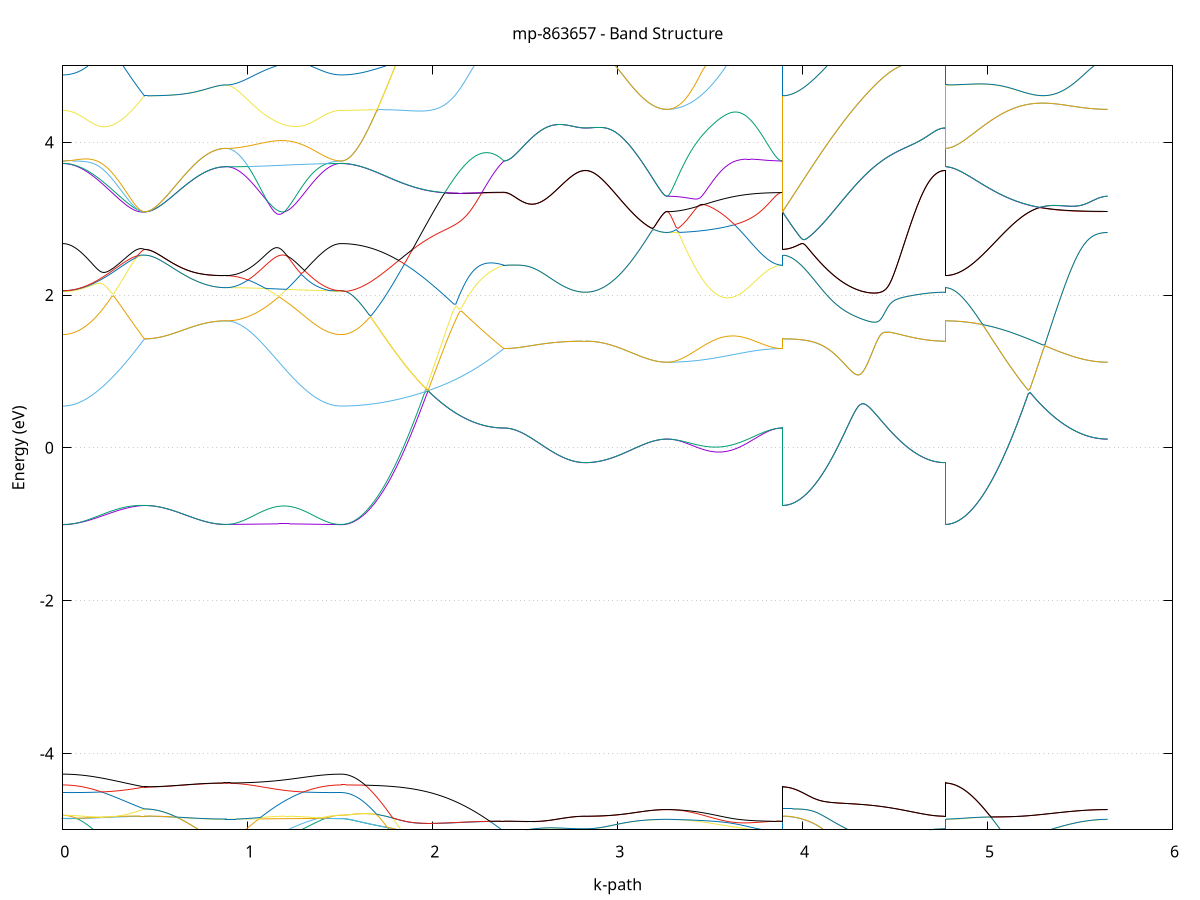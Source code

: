 set title 'mp-863657 - Band Structure'
set xlabel 'k-path'
set ylabel 'Energy (eV)'
set grid y
set yrange [-5:5]
set terminal png size 800,600
set output 'mp-863657_bands_gnuplot.png'
plot '-' using 1:2 with lines notitle, '-' using 1:2 with lines notitle, '-' using 1:2 with lines notitle, '-' using 1:2 with lines notitle, '-' using 1:2 with lines notitle, '-' using 1:2 with lines notitle, '-' using 1:2 with lines notitle, '-' using 1:2 with lines notitle, '-' using 1:2 with lines notitle, '-' using 1:2 with lines notitle, '-' using 1:2 with lines notitle, '-' using 1:2 with lines notitle, '-' using 1:2 with lines notitle, '-' using 1:2 with lines notitle, '-' using 1:2 with lines notitle, '-' using 1:2 with lines notitle, '-' using 1:2 with lines notitle, '-' using 1:2 with lines notitle, '-' using 1:2 with lines notitle, '-' using 1:2 with lines notitle, '-' using 1:2 with lines notitle, '-' using 1:2 with lines notitle, '-' using 1:2 with lines notitle, '-' using 1:2 with lines notitle, '-' using 1:2 with lines notitle, '-' using 1:2 with lines notitle, '-' using 1:2 with lines notitle, '-' using 1:2 with lines notitle, '-' using 1:2 with lines notitle, '-' using 1:2 with lines notitle, '-' using 1:2 with lines notitle, '-' using 1:2 with lines notitle, '-' using 1:2 with lines notitle, '-' using 1:2 with lines notitle, '-' using 1:2 with lines notitle, '-' using 1:2 with lines notitle, '-' using 1:2 with lines notitle, '-' using 1:2 with lines notitle, '-' using 1:2 with lines notitle, '-' using 1:2 with lines notitle
0.000000 -40.683549
0.009800 -40.683549
0.019600 -40.683549
0.029400 -40.683549
0.039200 -40.683549
0.049001 -40.683549
0.058801 -40.683549
0.068601 -40.683549
0.078401 -40.683449
0.088201 -40.683449
0.098001 -40.683449
0.107801 -40.683449
0.117601 -40.683449
0.127401 -40.683449
0.137202 -40.683449
0.147002 -40.683449
0.156802 -40.683449
0.166602 -40.683449
0.176402 -40.683449
0.186202 -40.683449
0.196002 -40.683349
0.205802 -40.683349
0.215602 -40.683349
0.225403 -40.683349
0.235203 -40.683349
0.245003 -40.683349
0.254803 -40.683349
0.264603 -40.683349
0.274403 -40.683349
0.284203 -40.683349
0.294003 -40.683249
0.303803 -40.683249
0.313603 -40.683249
0.323404 -40.683249
0.333204 -40.683249
0.343004 -40.683249
0.352804 -40.683249
0.362604 -40.683249
0.372404 -40.683249
0.382204 -40.683249
0.392004 -40.683249
0.401804 -40.683249
0.411605 -40.683249
0.421405 -40.683249
0.431205 -40.683249
0.441005 -40.683249
0.441005 -40.683249
0.450805 -40.683249
0.460605 -40.683249
0.470405 -40.683249
0.480205 -40.683249
0.490005 -40.683249
0.499806 -40.683249
0.509606 -40.683249
0.519406 -40.683249
0.529206 -40.683249
0.539006 -40.683249
0.548806 -40.683249
0.558606 -40.683249
0.568406 -40.683249
0.578206 -40.683249
0.588007 -40.683249
0.597807 -40.683249
0.607607 -40.683249
0.617407 -40.683249
0.627207 -40.683249
0.637007 -40.683249
0.646807 -40.683249
0.656607 -40.683249
0.666407 -40.683249
0.676208 -40.683249
0.686008 -40.683249
0.695808 -40.683249
0.705608 -40.683249
0.715408 -40.683249
0.725208 -40.683249
0.735008 -40.683249
0.744808 -40.683249
0.754608 -40.683249
0.764408 -40.683249
0.774209 -40.683249
0.784009 -40.683249
0.793809 -40.683249
0.803609 -40.683249
0.813409 -40.683249
0.823209 -40.683249
0.833009 -40.683249
0.842809 -40.683249
0.852609 -40.683249
0.862410 -40.683249
0.872210 -40.683249
0.882010 -40.683249
0.882010 -40.683249
0.891911 -40.683249
0.901812 -40.683249
0.911713 -40.683249
0.921614 -40.683249
0.931514 -40.683249
0.941415 -40.683249
0.951316 -40.683249
0.961217 -40.683249
0.971118 -40.683249
0.981019 -40.683249
0.990920 -40.683249
1.000821 -40.683249
1.010722 -40.683249
1.020623 -40.683249
1.030524 -40.683249
1.040425 -40.683249
1.050326 -40.683249
1.060227 -40.683249
1.070127 -40.683249
1.080028 -40.683249
1.089929 -40.683249
1.099830 -40.683249
1.109731 -40.683249
1.119632 -40.683249
1.129533 -40.683249
1.139434 -40.683249
1.149335 -40.683249
1.159236 -40.683249
1.169137 -40.683249
1.179038 -40.683249
1.188939 -40.683249
1.198840 -40.683249
1.208740 -40.683349
1.218641 -40.683349
1.228542 -40.683349
1.238443 -40.683349
1.248344 -40.683349
1.258245 -40.683349
1.268146 -40.683349
1.278047 -40.683349
1.287948 -40.683349
1.297849 -40.683349
1.307750 -40.683449
1.317651 -40.683449
1.327552 -40.683449
1.337453 -40.683449
1.347354 -40.683449
1.357254 -40.683449
1.367155 -40.683449
1.377056 -40.683449
1.386957 -40.683449
1.396858 -40.683449
1.406759 -40.683449
1.416660 -40.683449
1.426561 -40.683449
1.436462 -40.683549
1.446363 -40.683549
1.456264 -40.683549
1.466165 -40.683549
1.476066 -40.683549
1.485967 -40.683549
1.495867 -40.683549
1.505768 -40.683549
1.505768 -40.683549
1.515760 -40.683549
1.525752 -40.683449
1.535743 -40.683349
1.545735 -40.683249
1.555726 -40.683149
1.565718 -40.682949
1.575709 -40.682749
1.585701 -40.682549
1.595692 -40.682349
1.605684 -40.682049
1.615676 -40.681749
1.625667 -40.681349
1.635659 -40.681049
1.645650 -40.680649
1.655642 -40.680249
1.665633 -40.679749
1.675625 -40.679249
1.685617 -40.678849
1.695608 -40.678249
1.705600 -40.677749
1.715591 -40.677149
1.725583 -40.676549
1.735574 -40.675949
1.745566 -40.675349
1.755557 -40.674749
1.765549 -40.674049
1.775541 -40.673349
1.785532 -40.672649
1.795524 -40.671949
1.805515 -40.671149
1.815507 -40.670449
1.825498 -40.669649
1.835490 -40.668849
1.845481 -40.668149
1.855473 -40.667349
1.865465 -40.666449
1.875456 -40.665649
1.885448 -40.664849
1.895439 -40.664049
1.905431 -40.663149
1.915422 -40.662349
1.925414 -40.661449
1.935406 -40.660649
1.945397 -40.659749
1.955389 -40.658949
1.965380 -40.658049
1.975372 -40.657249
1.985363 -40.656349
1.995355 -40.655549
2.005346 -40.654749
2.015338 -40.653849
2.025330 -40.653049
2.035321 -40.652249
2.045313 -40.651449
2.055304 -40.650649
2.065296 -40.649849
2.075287 -40.649149
2.085279 -40.648349
2.095270 -40.647649
2.105262 -40.646849
2.115254 -40.646149
2.125245 -40.645449
2.135237 -40.644749
2.145228 -40.644149
2.155220 -40.643549
2.165211 -40.642849
2.175203 -40.642249
2.185195 -40.641749
2.195186 -40.641149
2.205178 -40.640649
2.215169 -40.640149
2.225161 -40.639649
2.235152 -40.639249
2.245144 -40.638749
2.255135 -40.638449
2.265127 -40.638049
2.275119 -40.637649
2.285110 -40.637349
2.295102 -40.637049
2.305093 -40.636849
2.315085 -40.636649
2.325076 -40.636449
2.335068 -40.636249
2.345060 -40.636149
2.355051 -40.635949
2.365043 -40.635949
2.375034 -40.635849
2.385026 -40.635849
2.385026 -40.635849
2.394826 -40.635849
2.404626 -40.635849
2.414426 -40.635849
2.424226 -40.635849
2.434026 -40.635849
2.443826 -40.635849
2.453627 -40.635849
2.463427 -40.635849
2.473227 -40.635849
2.483027 -40.635849
2.492827 -40.635849
2.502627 -40.635849
2.512427 -40.635849
2.522227 -40.635849
2.532027 -40.635849
2.541827 -40.635849
2.551628 -40.635849
2.561428 -40.635849
2.571228 -40.635849
2.581028 -40.635849
2.590828 -40.635849
2.600628 -40.635849
2.610428 -40.635849
2.620228 -40.635849
2.630028 -40.635849
2.639829 -40.635849
2.649629 -40.635849
2.659429 -40.635849
2.669229 -40.635849
2.679029 -40.635849
2.688829 -40.635849
2.698629 -40.635849
2.708429 -40.635849
2.718229 -40.635849
2.728030 -40.635849
2.737830 -40.635849
2.747630 -40.635849
2.757430 -40.635849
2.767230 -40.635849
2.777030 -40.635849
2.786830 -40.635849
2.796630 -40.635849
2.806430 -40.635849
2.816231 -40.635849
2.826031 -40.635849
2.826031 -40.635849
2.835831 -40.635849
2.845631 -40.635849
2.855431 -40.635849
2.865231 -40.635849
2.875031 -40.635849
2.884831 -40.635849
2.894631 -40.635849
2.904432 -40.635849
2.914232 -40.635849
2.924032 -40.635849
2.933832 -40.635849
2.943632 -40.635849
2.953432 -40.635849
2.963232 -40.635849
2.973032 -40.635849
2.982832 -40.635849
2.992632 -40.635849
3.002433 -40.635849
3.012233 -40.635849
3.022033 -40.635849
3.031833 -40.635849
3.041633 -40.635849
3.051433 -40.635849
3.061233 -40.635849
3.071033 -40.635849
3.080833 -40.635849
3.090634 -40.635849
3.100434 -40.635849
3.110234 -40.635849
3.120034 -40.635849
3.129834 -40.635849
3.139634 -40.635849
3.149434 -40.635849
3.159234 -40.635849
3.169034 -40.635849
3.178835 -40.635849
3.188635 -40.635849
3.198435 -40.635849
3.208235 -40.635849
3.218035 -40.635849
3.227835 -40.635849
3.237635 -40.635849
3.247435 -40.635849
3.257235 -40.635849
3.267036 -40.635849
3.267036 -40.635849
3.276936 -40.635849
3.286837 -40.635849
3.296738 -40.635849
3.306639 -40.635849
3.316540 -40.635849
3.326441 -40.635849
3.336342 -40.635849
3.346243 -40.635849
3.356144 -40.635849
3.366045 -40.635849
3.375946 -40.635849
3.385847 -40.635849
3.395748 -40.635849
3.405649 -40.635849
3.415549 -40.635849
3.425450 -40.635849
3.435351 -40.635849
3.445252 -40.635849
3.455153 -40.635849
3.465054 -40.635849
3.474955 -40.635849
3.484856 -40.635849
3.494757 -40.635849
3.504658 -40.635849
3.514559 -40.635849
3.524460 -40.635849
3.534361 -40.635849
3.544262 -40.635849
3.554163 -40.635849
3.564063 -40.635849
3.573964 -40.635849
3.583865 -40.635849
3.593766 -40.635849
3.603667 -40.635849
3.613568 -40.635849
3.623469 -40.635849
3.633370 -40.635849
3.643271 -40.635849
3.653172 -40.635849
3.663073 -40.635849
3.672974 -40.635849
3.682875 -40.635849
3.692776 -40.635849
3.702676 -40.635849
3.712577 -40.635849
3.722478 -40.635849
3.732379 -40.635849
3.742280 -40.635849
3.752181 -40.635849
3.762082 -40.635849
3.771983 -40.635849
3.781884 -40.635849
3.791785 -40.635849
3.801686 -40.635849
3.811587 -40.635849
3.821488 -40.635849
3.831389 -40.635849
3.841290 -40.635849
3.851190 -40.635849
3.861091 -40.635849
3.870992 -40.635849
3.880893 -40.635849
3.890794 -40.635849
3.890794 -40.683249
3.900786 -40.683149
3.910777 -40.683149
3.920769 -40.683049
3.930760 -40.682949
3.940752 -40.682849
3.950744 -40.682649
3.960735 -40.682449
3.970727 -40.682249
3.980718 -40.682049
3.990710 -40.681749
4.000701 -40.681449
4.010693 -40.681049
4.020684 -40.680749
4.030676 -40.680349
4.040668 -40.679949
4.050659 -40.679449
4.060651 -40.679049
4.070642 -40.678549
4.080634 -40.678049
4.090625 -40.677449
4.100617 -40.676949
4.110608 -40.676349
4.120600 -40.675749
4.130592 -40.675049
4.140583 -40.674449
4.150575 -40.673749
4.160566 -40.673049
4.170558 -40.672349
4.180549 -40.671649
4.190541 -40.670949
4.200533 -40.670249
4.210524 -40.669449
4.220516 -40.668649
4.230507 -40.667849
4.240499 -40.667049
4.250490 -40.666249
4.260482 -40.665449
4.270473 -40.664649
4.280465 -40.663849
4.290457 -40.662949
4.300448 -40.662149
4.310440 -40.661349
4.320431 -40.660449
4.330423 -40.659649
4.340414 -40.658749
4.350406 -40.657949
4.360398 -40.657049
4.370389 -40.656249
4.380381 -40.655449
4.390372 -40.654549
4.400364 -40.653749
4.410355 -40.652949
4.420347 -40.652149
4.430338 -40.651349
4.440330 -40.650549
4.450322 -40.649749
4.460313 -40.649049
4.470305 -40.648249
4.480296 -40.647549
4.490288 -40.646849
4.500279 -40.646049
4.510271 -40.645449
4.520262 -40.644749
4.530254 -40.644049
4.540246 -40.643449
4.550237 -40.642849
4.560229 -40.642249
4.570220 -40.641649
4.580212 -40.641149
4.590203 -40.640649
4.600195 -40.640149
4.610187 -40.639649
4.620178 -40.639149
4.630170 -40.638749
4.640161 -40.638349
4.650153 -40.638049
4.660144 -40.637649
4.670136 -40.637349
4.680127 -40.637049
4.690119 -40.636849
4.700111 -40.636649
4.710102 -40.636449
4.720094 -40.636249
4.730085 -40.636149
4.740077 -40.635949
4.750068 -40.635949
4.760060 -40.635849
4.770052 -40.635849
4.770052 -40.683249
4.780043 -40.683149
4.790035 -40.683149
4.800026 -40.683049
4.810018 -40.682949
4.820009 -40.682849
4.830001 -40.682649
4.839992 -40.682449
4.849984 -40.682249
4.859976 -40.682049
4.869967 -40.681749
4.879959 -40.681449
4.889950 -40.681049
4.899942 -40.680749
4.909933 -40.680349
4.919925 -40.679949
4.929916 -40.679449
4.939908 -40.679049
4.949900 -40.678549
4.959891 -40.678049
4.969883 -40.677449
4.979874 -40.676949
4.989866 -40.676349
4.999857 -40.675749
5.009849 -40.675049
5.019841 -40.674449
5.029832 -40.673749
5.039824 -40.673049
5.049815 -40.672349
5.059807 -40.671649
5.069798 -40.670949
5.079790 -40.670249
5.089781 -40.669449
5.099773 -40.668649
5.109765 -40.667849
5.119756 -40.667049
5.129748 -40.666249
5.139739 -40.665449
5.149731 -40.664649
5.159722 -40.663849
5.169714 -40.662949
5.179706 -40.662149
5.189697 -40.661349
5.199689 -40.660449
5.209680 -40.659649
5.219672 -40.658749
5.229663 -40.657949
5.239655 -40.657049
5.249646 -40.656249
5.259638 -40.655449
5.269630 -40.654549
5.279621 -40.653749
5.289613 -40.652949
5.299604 -40.652149
5.309596 -40.651349
5.319587 -40.650549
5.329579 -40.649749
5.339570 -40.649049
5.349562 -40.648249
5.359554 -40.647549
5.369545 -40.646749
5.379537 -40.646049
5.389528 -40.645449
5.399520 -40.644749
5.409511 -40.644049
5.419503 -40.643449
5.429495 -40.642849
5.439486 -40.642249
5.449478 -40.641649
5.459469 -40.641149
5.469461 -40.640649
5.479452 -40.640149
5.489444 -40.639649
5.499435 -40.639149
5.509427 -40.638749
5.519419 -40.638349
5.529410 -40.638049
5.539402 -40.637649
5.549393 -40.637349
5.559385 -40.637049
5.569376 -40.636849
5.579368 -40.636649
5.589359 -40.636449
5.599351 -40.636249
5.609343 -40.636149
5.619334 -40.635949
5.629326 -40.635949
5.639317 -40.635849
5.649309 -40.635849
e
0.000000 -40.680649
0.009800 -40.680649
0.019600 -40.680649
0.029400 -40.680649
0.039200 -40.680649
0.049001 -40.680649
0.058801 -40.680649
0.068601 -40.680649
0.078401 -40.680649
0.088201 -40.680649
0.098001 -40.680649
0.107801 -40.680649
0.117601 -40.680649
0.127401 -40.680649
0.137202 -40.680649
0.147002 -40.680649
0.156802 -40.680649
0.166602 -40.680649
0.176402 -40.680749
0.186202 -40.680749
0.196002 -40.680749
0.205802 -40.680749
0.215602 -40.680749
0.225403 -40.680749
0.235203 -40.680749
0.245003 -40.680749
0.254803 -40.680749
0.264603 -40.680749
0.274403 -40.680849
0.284203 -40.680849
0.294003 -40.680849
0.303803 -40.680849
0.313603 -40.680849
0.323404 -40.680849
0.333204 -40.680849
0.343004 -40.680849
0.352804 -40.680849
0.362604 -40.680849
0.372404 -40.680849
0.382204 -40.680849
0.392004 -40.680949
0.401804 -40.680949
0.411605 -40.680949
0.421405 -40.680949
0.431205 -40.680949
0.441005 -40.680949
0.441005 -40.680949
0.450805 -40.680949
0.460605 -40.680949
0.470405 -40.680949
0.480205 -40.680949
0.490005 -40.680949
0.499806 -40.680949
0.509606 -40.680949
0.519406 -40.680949
0.529206 -40.680949
0.539006 -40.680949
0.548806 -40.680949
0.558606 -40.680949
0.568406 -40.680949
0.578206 -40.680949
0.588007 -40.680949
0.597807 -40.680949
0.607607 -40.680949
0.617407 -40.680949
0.627207 -40.680949
0.637007 -40.680949
0.646807 -40.680949
0.656607 -40.680949
0.666407 -40.680949
0.676208 -40.680949
0.686008 -40.680949
0.695808 -40.680949
0.705608 -40.680949
0.715408 -40.680949
0.725208 -40.680949
0.735008 -40.680949
0.744808 -40.680949
0.754608 -40.680949
0.764408 -40.680949
0.774209 -40.680949
0.784009 -40.680949
0.793809 -40.680949
0.803609 -40.680949
0.813409 -40.680949
0.823209 -40.680949
0.833009 -40.680949
0.842809 -40.680949
0.852609 -40.680949
0.862410 -40.680949
0.872210 -40.680949
0.882010 -40.680949
0.882010 -40.680949
0.891911 -40.680949
0.901812 -40.680949
0.911713 -40.680949
0.921614 -40.680949
0.931514 -40.680949
0.941415 -40.680949
0.951316 -40.680949
0.961217 -40.680949
0.971118 -40.680949
0.981019 -40.680949
0.990920 -40.680949
1.000821 -40.680949
1.010722 -40.680949
1.020623 -40.680949
1.030524 -40.680949
1.040425 -40.680949
1.050326 -40.680949
1.060227 -40.680849
1.070127 -40.680849
1.080028 -40.680849
1.089929 -40.680849
1.099830 -40.680849
1.109731 -40.680849
1.119632 -40.680849
1.129533 -40.680849
1.139434 -40.680849
1.149335 -40.680849
1.159236 -40.680849
1.169137 -40.680849
1.179038 -40.680849
1.188939 -40.680849
1.198840 -40.680849
1.208740 -40.680849
1.218641 -40.680849
1.228542 -40.680749
1.238443 -40.680749
1.248344 -40.680749
1.258245 -40.680749
1.268146 -40.680749
1.278047 -40.680749
1.287948 -40.680749
1.297849 -40.680749
1.307750 -40.680749
1.317651 -40.680749
1.327552 -40.680649
1.337453 -40.680649
1.347354 -40.680649
1.357254 -40.680649
1.367155 -40.680649
1.377056 -40.680649
1.386957 -40.680649
1.396858 -40.680649
1.406759 -40.680649
1.416660 -40.680649
1.426561 -40.680649
1.436462 -40.680649
1.446363 -40.680649
1.456264 -40.680649
1.466165 -40.680649
1.476066 -40.680649
1.485967 -40.680649
1.495867 -40.680649
1.505768 -40.680649
1.505768 -40.680649
1.515760 -40.680549
1.525752 -40.680549
1.535743 -40.680449
1.545735 -40.680349
1.555726 -40.680249
1.565718 -40.680049
1.575709 -40.679849
1.585701 -40.679649
1.595692 -40.679449
1.605684 -40.679149
1.615676 -40.678849
1.625667 -40.678449
1.635659 -40.678149
1.645650 -40.677749
1.655642 -40.677349
1.665633 -40.676849
1.675625 -40.676449
1.685617 -40.675949
1.695608 -40.675449
1.705600 -40.674849
1.715591 -40.674349
1.725583 -40.673749
1.735574 -40.673149
1.745566 -40.672549
1.755557 -40.671849
1.765549 -40.671249
1.775541 -40.670549
1.785532 -40.669849
1.795524 -40.669149
1.805515 -40.668449
1.815507 -40.667649
1.825498 -40.666949
1.835490 -40.666149
1.845481 -40.665349
1.855473 -40.664549
1.865465 -40.663749
1.875456 -40.662949
1.885448 -40.662149
1.895439 -40.661349
1.905431 -40.660449
1.915422 -40.659649
1.925414 -40.658849
1.935406 -40.657949
1.945397 -40.657149
1.955389 -40.656349
1.965380 -40.655449
1.975372 -40.654649
1.985363 -40.653749
1.995355 -40.652949
2.005346 -40.652149
2.015338 -40.651349
2.025330 -40.650549
2.035321 -40.649749
2.045313 -40.648949
2.055304 -40.648149
2.065296 -40.647349
2.075287 -40.646549
2.085279 -40.645849
2.095270 -40.645149
2.105262 -40.644449
2.115254 -40.643749
2.125245 -40.643049
2.135237 -40.642349
2.145228 -40.641749
2.155220 -40.641049
2.165211 -40.640449
2.175203 -40.639849
2.185195 -40.639349
2.195186 -40.638749
2.205178 -40.638249
2.215169 -40.637749
2.225161 -40.637249
2.235152 -40.636849
2.245144 -40.636449
2.255135 -40.636049
2.265127 -40.635649
2.275119 -40.635349
2.285110 -40.635049
2.295102 -40.634749
2.305093 -40.634449
2.315085 -40.634249
2.325076 -40.634049
2.335068 -40.633949
2.345060 -40.633749
2.355051 -40.633649
2.365043 -40.633549
2.375034 -40.633549
2.385026 -40.633549
2.385026 -40.633549
2.394826 -40.633549
2.404626 -40.633549
2.414426 -40.633549
2.424226 -40.633549
2.434026 -40.633549
2.443826 -40.633549
2.453627 -40.633549
2.463427 -40.633549
2.473227 -40.633549
2.483027 -40.633549
2.492827 -40.633549
2.502627 -40.633549
2.512427 -40.633549
2.522227 -40.633549
2.532027 -40.633549
2.541827 -40.633549
2.551628 -40.633549
2.561428 -40.633549
2.571228 -40.633549
2.581028 -40.633549
2.590828 -40.633549
2.600628 -40.633549
2.610428 -40.633549
2.620228 -40.633549
2.630028 -40.633549
2.639829 -40.633549
2.649629 -40.633549
2.659429 -40.633549
2.669229 -40.633549
2.679029 -40.633549
2.688829 -40.633549
2.698629 -40.633549
2.708429 -40.633549
2.718229 -40.633549
2.728030 -40.633549
2.737830 -40.633549
2.747630 -40.633549
2.757430 -40.633549
2.767230 -40.633549
2.777030 -40.633549
2.786830 -40.633549
2.796630 -40.633549
2.806430 -40.633549
2.816231 -40.633549
2.826031 -40.633549
2.826031 -40.633549
2.835831 -40.633549
2.845631 -40.633549
2.855431 -40.633549
2.865231 -40.633549
2.875031 -40.633549
2.884831 -40.633549
2.894631 -40.633549
2.904432 -40.633549
2.914232 -40.633549
2.924032 -40.633549
2.933832 -40.633549
2.943632 -40.633549
2.953432 -40.633549
2.963232 -40.633549
2.973032 -40.633549
2.982832 -40.633549
2.992632 -40.633549
3.002433 -40.633549
3.012233 -40.633549
3.022033 -40.633549
3.031833 -40.633549
3.041633 -40.633549
3.051433 -40.633549
3.061233 -40.633549
3.071033 -40.633549
3.080833 -40.633549
3.090634 -40.633549
3.100434 -40.633549
3.110234 -40.633549
3.120034 -40.633549
3.129834 -40.633549
3.139634 -40.633549
3.149434 -40.633549
3.159234 -40.633549
3.169034 -40.633549
3.178835 -40.633549
3.188635 -40.633549
3.198435 -40.633549
3.208235 -40.633549
3.218035 -40.633549
3.227835 -40.633549
3.237635 -40.633549
3.247435 -40.633549
3.257235 -40.633549
3.267036 -40.633549
3.267036 -40.633549
3.276936 -40.633549
3.286837 -40.633549
3.296738 -40.633549
3.306639 -40.633549
3.316540 -40.633549
3.326441 -40.633549
3.336342 -40.633549
3.346243 -40.633549
3.356144 -40.633549
3.366045 -40.633549
3.375946 -40.633549
3.385847 -40.633549
3.395748 -40.633549
3.405649 -40.633549
3.415549 -40.633549
3.425450 -40.633549
3.435351 -40.633549
3.445252 -40.633549
3.455153 -40.633549
3.465054 -40.633549
3.474955 -40.633549
3.484856 -40.633549
3.494757 -40.633549
3.504658 -40.633549
3.514559 -40.633549
3.524460 -40.633549
3.534361 -40.633549
3.544262 -40.633549
3.554163 -40.633549
3.564063 -40.633549
3.573964 -40.633549
3.583865 -40.633549
3.593766 -40.633549
3.603667 -40.633549
3.613568 -40.633549
3.623469 -40.633549
3.633370 -40.633549
3.643271 -40.633549
3.653172 -40.633549
3.663073 -40.633549
3.672974 -40.633549
3.682875 -40.633549
3.692776 -40.633549
3.702676 -40.633549
3.712577 -40.633549
3.722478 -40.633549
3.732379 -40.633549
3.742280 -40.633549
3.752181 -40.633549
3.762082 -40.633549
3.771983 -40.633549
3.781884 -40.633549
3.791785 -40.633549
3.801686 -40.633549
3.811587 -40.633549
3.821488 -40.633549
3.831389 -40.633549
3.841290 -40.633549
3.851190 -40.633549
3.861091 -40.633549
3.870992 -40.633549
3.880893 -40.633549
3.890794 -40.633549
3.890794 -40.680949
3.900786 -40.680849
3.910777 -40.680849
3.920769 -40.680749
3.930760 -40.680649
3.940752 -40.680549
3.950744 -40.680349
3.960735 -40.680149
3.970727 -40.679949
3.980718 -40.679749
3.990710 -40.679449
4.000701 -40.679149
4.010693 -40.678749
4.020684 -40.678449
4.030676 -40.678049
4.040668 -40.677649
4.050659 -40.677149
4.060651 -40.676749
4.070642 -40.676249
4.080634 -40.675749
4.090625 -40.675149
4.100617 -40.674649
4.110608 -40.674049
4.120600 -40.673449
4.130592 -40.672749
4.140583 -40.672149
4.150575 -40.671449
4.160566 -40.670749
4.170558 -40.670049
4.180549 -40.669349
4.190541 -40.668649
4.200533 -40.667849
4.210524 -40.667149
4.220516 -40.666349
4.230507 -40.665549
4.240499 -40.664749
4.250490 -40.663949
4.260482 -40.663149
4.270473 -40.662349
4.280465 -40.661549
4.290457 -40.660649
4.300448 -40.659849
4.310440 -40.659049
4.320431 -40.658149
4.330423 -40.657349
4.340414 -40.656449
4.350406 -40.655649
4.360398 -40.654749
4.370389 -40.653949
4.380381 -40.653149
4.390372 -40.652249
4.400364 -40.651449
4.410355 -40.650649
4.420347 -40.649849
4.430338 -40.649049
4.440330 -40.648249
4.450322 -40.647449
4.460313 -40.646649
4.470305 -40.645949
4.480296 -40.645249
4.490288 -40.644449
4.500279 -40.643749
4.510271 -40.643049
4.520262 -40.642449
4.530254 -40.641749
4.540246 -40.641149
4.550237 -40.640549
4.560229 -40.639949
4.570220 -40.639349
4.580212 -40.638849
4.590203 -40.638249
4.600195 -40.637749
4.610187 -40.637349
4.620178 -40.636849
4.630170 -40.636449
4.640161 -40.636049
4.650153 -40.635649
4.660144 -40.635349
4.670136 -40.635049
4.680127 -40.634749
4.690119 -40.634449
4.700111 -40.634249
4.710102 -40.634049
4.720094 -40.633949
4.730085 -40.633749
4.740077 -40.633649
4.750068 -40.633549
4.760060 -40.633549
4.770052 -40.633549
4.770052 -40.680949
4.780043 -40.680849
4.790035 -40.680849
4.800026 -40.680749
4.810018 -40.680649
4.820009 -40.680549
4.830001 -40.680349
4.839992 -40.680149
4.849984 -40.679949
4.859976 -40.679749
4.869967 -40.679449
4.879959 -40.679149
4.889950 -40.678749
4.899942 -40.678449
4.909933 -40.678049
4.919925 -40.677649
4.929916 -40.677149
4.939908 -40.676749
4.949900 -40.676249
4.959891 -40.675749
4.969883 -40.675149
4.979874 -40.674649
4.989866 -40.674049
4.999857 -40.673449
5.009849 -40.672749
5.019841 -40.672149
5.029832 -40.671449
5.039824 -40.670749
5.049815 -40.670049
5.059807 -40.669349
5.069798 -40.668649
5.079790 -40.667849
5.089781 -40.667149
5.099773 -40.666349
5.109765 -40.665549
5.119756 -40.664749
5.129748 -40.663949
5.139739 -40.663149
5.149731 -40.662349
5.159722 -40.661549
5.169714 -40.660649
5.179706 -40.659849
5.189697 -40.659049
5.199689 -40.658149
5.209680 -40.657349
5.219672 -40.656449
5.229663 -40.655649
5.239655 -40.654749
5.249646 -40.653949
5.259638 -40.653149
5.269630 -40.652249
5.279621 -40.651449
5.289613 -40.650649
5.299604 -40.649849
5.309596 -40.649049
5.319587 -40.648249
5.329579 -40.647449
5.339570 -40.646649
5.349562 -40.645949
5.359554 -40.645249
5.369545 -40.644449
5.379537 -40.643749
5.389528 -40.643049
5.399520 -40.642449
5.409511 -40.641749
5.419503 -40.641149
5.429495 -40.640549
5.439486 -40.639949
5.449478 -40.639349
5.459469 -40.638849
5.469461 -40.638249
5.479452 -40.637749
5.489444 -40.637349
5.499435 -40.636849
5.509427 -40.636449
5.519419 -40.636049
5.529410 -40.635649
5.539402 -40.635349
5.549393 -40.635049
5.559385 -40.634749
5.569376 -40.634449
5.579368 -40.634249
5.589359 -40.634049
5.599351 -40.633949
5.609343 -40.633749
5.619334 -40.633649
5.629326 -40.633549
5.639317 -40.633549
5.649309 -40.633549
e
0.000000 -21.433149
0.009800 -21.433049
0.019600 -21.432949
0.029400 -21.432649
0.039200 -21.432349
0.049001 -21.431849
0.058801 -21.431249
0.068601 -21.430549
0.078401 -21.429849
0.088201 -21.428949
0.098001 -21.427949
0.107801 -21.426849
0.117601 -21.425749
0.127401 -21.424449
0.137202 -21.423049
0.147002 -21.421649
0.156802 -21.420149
0.166602 -21.418449
0.176402 -21.416749
0.186202 -21.414949
0.196002 -21.413149
0.205802 -21.411149
0.215602 -21.409149
0.225403 -21.407049
0.235203 -21.404949
0.245003 -21.402649
0.254803 -21.400449
0.264603 -21.398149
0.274403 -21.395749
0.284203 -21.393349
0.294003 -21.390849
0.303803 -21.388449
0.313603 -21.385949
0.323404 -21.383449
0.333204 -21.381049
0.343004 -21.378649
0.352804 -21.376249
0.362604 -21.373949
0.372404 -21.371749
0.382204 -21.369649
0.392004 -21.367849
0.401804 -21.366149
0.411605 -21.364849
0.421405 -21.363749
0.431205 -21.363149
0.441005 -21.362949
0.441005 -21.362949
0.450805 -21.363149
0.460605 -21.363849
0.470405 -21.364849
0.480205 -21.366349
0.490005 -21.368049
0.499806 -21.369949
0.509606 -21.372149
0.519406 -21.374449
0.529206 -21.376849
0.539006 -21.379249
0.548806 -21.381849
0.558606 -21.384349
0.568406 -21.386949
0.578206 -21.389549
0.588007 -21.392149
0.597807 -21.394649
0.607607 -21.397149
0.617407 -21.399649
0.627207 -21.402049
0.637007 -21.404449
0.646807 -21.406749
0.656607 -21.409049
0.666407 -21.411149
0.676208 -21.413349
0.686008 -21.415349
0.695808 -21.417249
0.705608 -21.419149
0.715408 -21.420949
0.725208 -21.422649
0.735008 -21.424249
0.744808 -21.425749
0.754608 -21.427149
0.764408 -21.428549
0.774209 -21.429749
0.784009 -21.430849
0.793809 -21.431849
0.803609 -21.432749
0.813409 -21.433549
0.823209 -21.434249
0.833009 -21.434849
0.842809 -21.435349
0.852609 -21.435749
0.862410 -21.436049
0.872210 -21.436149
0.882010 -21.436249
0.882010 -21.436249
0.891911 -21.436149
0.901812 -21.435849
0.911713 -21.435249
0.921614 -21.434449
0.931514 -21.434449
0.941415 -21.434449
0.951316 -21.434449
0.961217 -21.434349
0.971118 -21.434349
0.981019 -21.434349
0.990920 -21.434249
1.000821 -21.434249
1.010722 -21.434149
1.020623 -21.434149
1.030524 -21.434049
1.040425 -21.434049
1.050326 -21.433949
1.060227 -21.433949
1.070127 -21.433849
1.080028 -21.433749
1.089929 -21.433749
1.099830 -21.433649
1.109731 -21.433549
1.119632 -21.433549
1.129533 -21.433449
1.139434 -21.433349
1.149335 -21.433249
1.159236 -21.433249
1.169137 -21.433149
1.179038 -21.433049
1.188939 -21.432949
1.198840 -21.432849
1.208740 -21.432849
1.218641 -21.432749
1.228542 -21.432649
1.238443 -21.432549
1.248344 -21.432549
1.258245 -21.432449
1.268146 -21.432349
1.278047 -21.432249
1.287948 -21.432249
1.297849 -21.432149
1.307750 -21.432049
1.317651 -21.432049
1.327552 -21.431949
1.337453 -21.431949
1.347354 -21.431849
1.357254 -21.431749
1.367155 -21.431749
1.377056 -21.431649
1.386957 -21.431649
1.396858 -21.431649
1.406759 -21.431549
1.416660 -21.431549
1.426561 -21.431549
1.436462 -21.431449
1.446363 -21.431449
1.456264 -21.431449
1.466165 -21.431449
1.476066 -21.432149
1.485967 -21.432749
1.495867 -21.433049
1.505768 -21.433149
1.505768 -21.433149
1.515760 -21.433049
1.525752 -21.432949
1.535743 -21.432649
1.545735 -21.432249
1.555726 -21.431849
1.565718 -21.431249
1.575709 -21.430549
1.585701 -21.429749
1.595692 -21.428849
1.605684 -21.427849
1.615676 -21.426749
1.625667 -21.425549
1.635659 -21.424249
1.645650 -21.422849
1.655642 -21.421349
1.665633 -21.419849
1.675625 -21.418149
1.685617 -21.416449
1.695608 -21.414649
1.705600 -21.412749
1.715591 -21.410749
1.725583 -21.408749
1.735574 -21.406649
1.745566 -21.404449
1.755557 -21.402249
1.765549 -21.399949
1.775541 -21.397649
1.785532 -21.395249
1.795524 -21.392849
1.805515 -21.390349
1.815507 -21.387849
1.825498 -21.385349
1.835490 -21.382849
1.845481 -21.380249
1.855473 -21.377649
1.865465 -21.374949
1.875456 -21.372349
1.885448 -21.369749
1.895439 -21.367049
1.905431 -21.364449
1.915422 -21.361749
1.925414 -21.359149
1.935406 -21.356449
1.945397 -21.353849
1.955389 -21.351249
1.965380 -21.348749
1.975372 -21.346149
1.985363 -21.343649
1.995355 -21.341149
2.005346 -21.338649
2.015338 -21.336249
2.025330 -21.333849
2.035321 -21.331549
2.045313 -21.329249
2.055304 -21.326949
2.065296 -21.324749
2.075287 -21.322649
2.085279 -21.320449
2.095270 -21.318449
2.105262 -21.316449
2.115254 -21.314549
2.125245 -21.312649
2.135237 -21.310849
2.145228 -21.309049
2.155220 -21.307349
2.165211 -21.305749
2.175203 -21.308449
2.185195 -21.316449
2.195186 -21.324249
2.205178 -21.331549
2.215169 -21.338649
2.225161 -21.345249
2.235152 -21.351549
2.245144 -21.357449
2.255135 -21.362949
2.265127 -21.368049
2.275119 -21.372749
2.285110 -21.377049
2.295102 -21.381049
2.305093 -21.384549
2.315085 -21.387649
2.325076 -21.390349
2.335068 -21.392549
2.345060 -21.394449
2.355051 -21.395849
2.365043 -21.396849
2.375034 -21.397449
2.385026 -21.397649
2.385026 -21.397649
2.394826 -21.397749
2.404626 -21.397849
2.414426 -21.398149
2.424226 -21.398449
2.434026 -21.398849
2.443826 -21.399449
2.453627 -21.399949
2.463427 -21.400649
2.473227 -21.401349
2.483027 -21.402149
2.492827 -21.403049
2.502627 -21.403949
2.512427 -21.404949
2.522227 -21.405849
2.532027 -21.406949
2.541827 -21.407949
2.551628 -21.409049
2.561428 -21.410149
2.571228 -21.411249
2.581028 -21.412349
2.590828 -21.413449
2.600628 -21.414549
2.610428 -21.415549
2.620228 -21.416649
2.630028 -21.417649
2.639829 -21.418649
2.649629 -21.419649
2.659429 -21.420549
2.669229 -21.421449
2.679029 -21.422349
2.688829 -21.423149
2.698629 -21.423849
2.708429 -21.424549
2.718229 -21.425249
2.728030 -21.425849
2.737830 -21.426449
2.747630 -21.426949
2.757430 -21.427349
2.767230 -21.427749
2.777030 -21.428149
2.786830 -21.428349
2.796630 -21.428649
2.806430 -21.428749
2.816231 -21.428849
2.826031 -21.428849
2.826031 -21.428849
2.835831 -21.428849
2.845631 -21.428749
2.855431 -21.428649
2.865231 -21.428349
2.875031 -21.428149
2.884831 -21.427749
2.894631 -21.427349
2.904432 -21.426949
2.914232 -21.426449
2.924032 -21.425849
2.933832 -21.425249
2.943632 -21.424549
2.953432 -21.423849
2.963232 -21.423049
2.973032 -21.422249
2.982832 -21.421449
2.992632 -21.420549
3.002433 -21.419549
3.012233 -21.418649
3.022033 -21.417649
3.031833 -21.416549
3.041633 -21.415549
3.051433 -21.414449
3.061233 -21.413349
3.071033 -21.412249
3.080833 -21.411149
3.090634 -21.410049
3.100434 -21.408949
3.110234 -21.407849
3.120034 -21.406749
3.129834 -21.405749
3.139634 -21.404749
3.149434 -21.403849
3.159234 -21.402949
3.169034 -21.402049
3.178835 -21.401249
3.188635 -21.400449
3.198435 -21.399849
3.208235 -21.399249
3.218035 -21.398749
3.227835 -21.398249
3.237635 -21.397949
3.247435 -21.397649
3.257235 -21.397549
3.267036 -21.397449
3.267036 -21.397449
3.276936 -21.397449
3.286837 -21.397649
3.296738 -21.398149
3.306639 -21.398849
3.316540 -21.399649
3.326441 -21.400749
3.336342 -21.401849
3.346243 -21.403149
3.356144 -21.404549
3.366045 -21.405949
3.375946 -21.407549
3.385847 -21.409049
3.395748 -21.410649
3.405649 -21.412249
3.415549 -21.413749
3.425450 -21.415349
3.435351 -21.416849
3.445252 -21.418249
3.455153 -21.419649
3.465054 -21.420949
3.474955 -21.422249
3.484856 -21.423349
3.494757 -21.424449
3.504658 -21.425349
3.514559 -21.426149
3.524460 -21.426949
3.534361 -21.427549
3.544262 -21.428049
3.554163 -21.428449
3.564063 -21.428649
3.573964 -21.428749
3.583865 -21.428749
3.593766 -21.428649
3.603667 -21.428449
3.613568 -21.428049
3.623469 -21.427549
3.633370 -21.426949
3.643271 -21.426249
3.653172 -21.425349
3.663073 -21.424449
3.672974 -21.423349
3.682875 -21.422249
3.692776 -21.421049
3.702676 -21.419749
3.712577 -21.418349
3.722478 -21.416849
3.732379 -21.415449
3.742280 -21.413849
3.752181 -21.412349
3.762082 -21.410749
3.771983 -21.409149
3.781884 -21.407649
3.791785 -21.406149
3.801686 -21.404649
3.811587 -21.403349
3.821488 -21.402049
3.831389 -21.400849
3.841290 -21.399849
3.851190 -21.399049
3.861091 -21.398349
3.870992 -21.397849
3.880893 -21.397649
3.890794 -21.397649
3.890794 -21.362949
3.900786 -21.362949
3.910777 -21.362849
3.920769 -21.362749
3.930760 -21.362649
3.940752 -21.362449
3.950744 -21.362149
3.960735 -21.361949
3.970727 -21.361649
3.980718 -21.361249
3.990710 -21.360849
4.000701 -21.360449
4.010693 -21.359949
4.020684 -21.359449
4.030676 -21.358949
4.040668 -21.358349
4.050659 -21.357749
4.060651 -21.357149
4.070642 -21.356449
4.080634 -21.355749
4.090625 -21.355049
4.100617 -21.354249
4.110608 -21.353449
4.120600 -21.352649
4.130592 -21.351849
4.140583 -21.351049
4.150575 -21.350149
4.160566 -21.349249
4.170558 -21.348349
4.180549 -21.347449
4.190541 -21.346549
4.200533 -21.345649
4.210524 -21.344749
4.220516 -21.343849
4.230507 -21.342949
4.240499 -21.341949
4.250490 -21.341049
4.260482 -21.340249
4.270473 -21.339349
4.280465 -21.338549
4.290457 -21.337749
4.300448 -21.336949
4.310440 -21.336249
4.320431 -21.335549
4.330423 -21.334949
4.340414 -21.334349
4.350406 -21.333849
4.360398 -21.333449
4.370389 -21.333149
4.380381 -21.332949
4.390372 -21.332949
4.400364 -21.332949
4.410355 -21.333149
4.420347 -21.333549
4.430338 -21.334149
4.440330 -21.335049
4.450322 -21.336049
4.460313 -21.337449
4.470305 -21.339049
4.480296 -21.340949
4.490288 -21.343149
4.500279 -21.345749
4.510271 -21.348649
4.520262 -21.351849
4.530254 -21.355349
4.540246 -21.359149
4.550237 -21.363149
4.560229 -21.367349
4.570220 -21.371649
4.580212 -21.376049
4.590203 -21.380549
4.600195 -21.384949
4.610187 -21.389349
4.620178 -21.393549
4.630170 -21.397749
4.640161 -21.401749
4.650153 -21.405449
4.660144 -21.409049
4.670136 -21.412349
4.680127 -21.415349
4.690119 -21.418149
4.700111 -21.420649
4.710102 -21.422749
4.720094 -21.424649
4.730085 -21.426149
4.740077 -21.427349
4.750068 -21.428249
4.760060 -21.428749
4.770052 -21.428849
4.770052 -21.436249
4.780043 -21.436149
4.790035 -21.436049
4.800026 -21.435749
4.810018 -21.435349
4.820009 -21.434849
4.830001 -21.434249
4.839992 -21.433549
4.849984 -21.432749
4.859976 -21.431849
4.869967 -21.430849
4.879959 -21.429749
4.889950 -21.428549
4.899942 -21.427249
4.909933 -21.425849
4.919925 -21.424349
4.929916 -21.422749
4.939908 -21.421049
4.949900 -21.419349
4.959891 -21.417449
4.969883 -21.415549
4.979874 -21.413549
4.989866 -21.411549
4.999857 -21.409449
5.009849 -21.407249
5.019841 -21.404949
5.029832 -21.402649
5.039824 -21.400249
5.049815 -21.397849
5.059807 -21.395449
5.069798 -21.392849
5.079790 -21.390349
5.089781 -21.387749
5.099773 -21.385149
5.109765 -21.382549
5.119756 -21.379849
5.129748 -21.377249
5.139739 -21.374549
5.149731 -21.371849
5.159722 -21.369149
5.169714 -21.366449
5.179706 -21.363749
5.189697 -21.361049
5.199689 -21.358349
5.209680 -21.355749
5.219672 -21.353049
5.229663 -21.350449
5.239655 -21.347849
5.249646 -21.345249
5.259638 -21.342749
5.269630 -21.340149
5.279621 -21.337749
5.289613 -21.335249
5.299604 -21.332849
5.309596 -21.330549
5.319587 -21.328249
5.329579 -21.325949
5.339570 -21.323749
5.349562 -21.321649
5.359554 -21.319549
5.369545 -21.317449
5.379537 -21.315449
5.389528 -21.313549
5.399520 -21.311749
5.409511 -21.309949
5.419503 -21.308149
5.429495 -21.306549
5.439486 -21.307449
5.449478 -21.315549
5.459469 -21.323349
5.469461 -21.330749
5.479452 -21.337749
5.489444 -21.344449
5.499435 -21.350749
5.509427 -21.356749
5.519419 -21.362249
5.529410 -21.367449
5.539402 -21.372149
5.549393 -21.376549
5.559385 -21.380449
5.569376 -21.384049
5.579368 -21.387149
5.589359 -21.389949
5.599351 -21.392249
5.609343 -21.394149
5.619334 -21.395549
5.629326 -21.396649
5.639317 -21.397249
5.649309 -21.397449
e
0.000000 -21.431349
0.009800 -21.431349
0.019600 -21.431149
0.029400 -21.430949
0.039200 -21.430549
0.049001 -21.430049
0.058801 -21.429449
0.068601 -21.428849
0.078401 -21.428049
0.088201 -21.427149
0.098001 -21.426149
0.107801 -21.425149
0.117601 -21.423949
0.127401 -21.422649
0.137202 -21.421249
0.147002 -21.419849
0.156802 -21.418249
0.166602 -21.416649
0.176402 -21.414949
0.186202 -21.413049
0.196002 -21.411149
0.205802 -21.409249
0.215602 -21.407149
0.225403 -21.405049
0.235203 -21.402849
0.245003 -21.400649
0.254803 -21.398349
0.264603 -21.395949
0.274403 -21.393549
0.284203 -21.391149
0.294003 -21.388649
0.303803 -21.386149
0.313603 -21.383649
0.323404 -21.381149
0.333204 -21.378649
0.343004 -21.376149
0.352804 -21.373749
0.362604 -21.371349
0.372404 -21.369149
0.382204 -21.367049
0.392004 -21.365149
0.401804 -21.363449
0.411605 -21.362049
0.421405 -21.361049
0.431205 -21.360449
0.441005 -21.360149
0.441005 -21.360149
0.450805 -21.360449
0.460605 -21.361149
0.470405 -21.362249
0.480205 -21.363749
0.490005 -21.365549
0.499806 -21.367549
0.509606 -21.369749
0.519406 -21.372149
0.529206 -21.374649
0.539006 -21.377149
0.548806 -21.379749
0.558606 -21.382349
0.568406 -21.384949
0.578206 -21.387549
0.588007 -21.390149
0.597807 -21.392749
0.607607 -21.395249
0.617407 -21.397749
0.627207 -21.400249
0.637007 -21.402549
0.646807 -21.404949
0.656607 -21.407149
0.666407 -21.409349
0.676208 -21.411549
0.686008 -21.413549
0.695808 -21.415549
0.705608 -21.417349
0.715408 -21.419149
0.725208 -21.420849
0.735008 -21.422449
0.744808 -21.424049
0.754608 -21.425449
0.764408 -21.426749
0.774209 -21.427949
0.784009 -21.429049
0.793809 -21.430149
0.803609 -21.431049
0.813409 -21.431849
0.823209 -21.432549
0.833009 -21.433149
0.842809 -21.433649
0.852609 -21.434049
0.862410 -21.434249
0.872210 -21.434449
0.882010 -21.434449
0.882010 -21.434449
0.891911 -21.434449
0.901812 -21.434449
0.911713 -21.434449
0.921614 -21.434449
0.931514 -21.433549
0.941415 -21.432349
0.951316 -21.430949
0.961217 -21.429349
0.971118 -21.427549
0.981019 -21.425549
0.990920 -21.423349
1.000821 -21.420949
1.010722 -21.418449
1.020623 -21.415649
1.030524 -21.412849
1.040425 -21.409749
1.050326 -21.406549
1.060227 -21.403249
1.070127 -21.399849
1.080028 -21.396349
1.089929 -21.392749
1.099830 -21.389149
1.109731 -21.385549
1.119632 -21.381849
1.129533 -21.378249
1.139434 -21.374849
1.149335 -21.371649
1.159236 -21.368749
1.169137 -21.366249
1.179038 -21.364349
1.188939 -21.363249
1.198840 -21.362949
1.208740 -21.363549
1.218641 -21.364949
1.228542 -21.367049
1.238443 -21.369749
1.248344 -21.372749
1.258245 -21.375949
1.268146 -21.379449
1.278047 -21.382949
1.287948 -21.386549
1.297849 -21.390049
1.307750 -21.393649
1.317651 -21.397049
1.327552 -21.400449
1.337453 -21.403749
1.347354 -21.406849
1.357254 -21.409849
1.367155 -21.412749
1.377056 -21.415449
1.386957 -21.417949
1.396858 -21.420349
1.406759 -21.422449
1.416660 -21.424449
1.426561 -21.426249
1.436462 -21.427849
1.446363 -21.429249
1.456264 -21.430449
1.466165 -21.431449
1.476066 -21.431349
1.485967 -21.431349
1.495867 -21.431349
1.505768 -21.431349
1.505768 -21.431349
1.515760 -21.431349
1.525752 -21.431149
1.535743 -21.430849
1.545735 -21.430549
1.555726 -21.430049
1.565718 -21.429449
1.575709 -21.428749
1.585701 -21.427949
1.595692 -21.427049
1.605684 -21.426049
1.615676 -21.424949
1.625667 -21.423749
1.635659 -21.422449
1.645650 -21.421049
1.655642 -21.419549
1.665633 -21.417949
1.675625 -21.416349
1.685617 -21.414549
1.695608 -21.412749
1.705600 -21.410849
1.715591 -21.408849
1.725583 -21.406849
1.735574 -21.404749
1.745566 -21.402549
1.755557 -21.400349
1.765549 -21.398049
1.775541 -21.395649
1.785532 -21.393249
1.795524 -21.390849
1.805515 -21.388349
1.815507 -21.385849
1.825498 -21.383249
1.835490 -21.380649
1.845481 -21.378049
1.855473 -21.375449
1.865465 -21.372849
1.875456 -21.370149
1.885448 -21.367449
1.895439 -21.364849
1.905431 -21.362149
1.915422 -21.359449
1.925414 -21.356849
1.935406 -21.354149
1.945397 -21.351549
1.955389 -21.348949
1.965380 -21.346349
1.975372 -21.343749
1.985363 -21.341249
1.995355 -21.338649
2.005346 -21.336249
2.015338 -21.333749
2.025330 -21.331349
2.035321 -21.329049
2.045313 -21.326649
2.055304 -21.324449
2.065296 -21.322149
2.075287 -21.320049
2.085279 -21.317849
2.095270 -21.315849
2.105262 -21.313849
2.115254 -21.311849
2.125245 -21.309949
2.135237 -21.308149
2.145228 -21.306349
2.155220 -21.304649
2.165211 -21.303049
2.175203 -21.306549
2.185195 -21.314649
2.195186 -21.322449
2.205178 -21.329849
2.215169 -21.336949
2.225161 -21.343649
2.235152 -21.350049
2.245144 -21.356049
2.255135 -21.361649
2.265127 -21.366849
2.275119 -21.371649
2.285110 -21.376049
2.295102 -21.380049
2.305093 -21.383649
2.315085 -21.386849
2.325076 -21.389649
2.335068 -21.391949
2.345060 -21.393949
2.355051 -21.395449
2.365043 -21.396549
2.375034 -21.397149
2.385026 -21.397349
2.385026 -21.397349
2.394826 -21.397449
2.404626 -21.397549
2.414426 -21.397849
2.424226 -21.398149
2.434026 -21.398649
2.443826 -21.399149
2.453627 -21.399749
2.463427 -21.400449
2.473227 -21.401249
2.483027 -21.402049
2.492827 -21.402949
2.502627 -21.403849
2.512427 -21.404849
2.522227 -21.405849
2.532027 -21.406849
2.541827 -21.407949
2.551628 -21.408949
2.561428 -21.410049
2.571228 -21.411149
2.581028 -21.412249
2.590828 -21.413249
2.600628 -21.414349
2.610428 -21.415349
2.620228 -21.416449
2.630028 -21.417449
2.639829 -21.418349
2.649629 -21.419349
2.659429 -21.420249
2.669229 -21.421149
2.679029 -21.421949
2.688829 -21.422749
2.698629 -21.423549
2.708429 -21.424249
2.718229 -21.424849
2.728030 -21.425449
2.737830 -21.426049
2.747630 -21.426549
2.757430 -21.426949
2.767230 -21.427349
2.777030 -21.427649
2.786830 -21.427949
2.796630 -21.428149
2.806430 -21.428349
2.816231 -21.428449
2.826031 -21.428449
2.826031 -21.428449
2.835831 -21.428449
2.845631 -21.428349
2.855431 -21.428149
2.865231 -21.427949
2.875031 -21.427649
2.884831 -21.427349
2.894631 -21.426949
2.904432 -21.426549
2.914232 -21.426049
2.924032 -21.425449
2.933832 -21.424849
2.943632 -21.424149
2.953432 -21.423449
2.963232 -21.422749
2.973032 -21.421949
2.982832 -21.421049
2.992632 -21.420249
3.002433 -21.419249
3.012233 -21.418349
3.022033 -21.417349
3.031833 -21.416349
3.041633 -21.415349
3.051433 -21.414249
3.061233 -21.413249
3.071033 -21.412149
3.080833 -21.411049
3.090634 -21.409949
3.100434 -21.408849
3.110234 -21.407849
3.120034 -21.406749
3.129834 -21.405749
3.139634 -21.404749
3.149434 -21.403749
3.159234 -21.402749
3.169034 -21.401849
3.178835 -21.401049
3.188635 -21.400249
3.198435 -21.399549
3.208235 -21.398949
3.218035 -21.398449
3.227835 -21.398049
3.237635 -21.397649
3.247435 -21.397449
3.257235 -21.397249
3.267036 -21.397149
3.267036 -21.397149
3.276936 -21.397349
3.286837 -21.397549
3.296738 -21.397549
3.306639 -21.397549
3.316540 -21.397549
3.326441 -21.397549
3.336342 -21.397549
3.346243 -21.397549
3.356144 -21.397549
3.366045 -21.397549
3.375946 -21.397549
3.385847 -21.397549
3.395748 -21.397549
3.405649 -21.397549
3.415549 -21.397549
3.425450 -21.397549
3.435351 -21.397549
3.445252 -21.397649
3.455153 -21.397649
3.465054 -21.397649
3.474955 -21.397649
3.484856 -21.397649
3.494757 -21.397649
3.504658 -21.397649
3.514559 -21.397649
3.524460 -21.397649
3.534361 -21.397649
3.544262 -21.397649
3.554163 -21.397649
3.564063 -21.397649
3.573964 -21.397649
3.583865 -21.397749
3.593766 -21.397749
3.603667 -21.397749
3.613568 -21.397749
3.623469 -21.397749
3.633370 -21.397749
3.643271 -21.397749
3.653172 -21.397749
3.663073 -21.397749
3.672974 -21.397749
3.682875 -21.397749
3.692776 -21.397749
3.702676 -21.397749
3.712577 -21.397749
3.722478 -21.397749
3.732379 -21.397749
3.742280 -21.397749
3.752181 -21.397749
3.762082 -21.397749
3.771983 -21.397749
3.781884 -21.397749
3.791785 -21.397749
3.801686 -21.397749
3.811587 -21.397749
3.821488 -21.397749
3.831389 -21.397649
3.841290 -21.397649
3.851190 -21.397649
3.861091 -21.397649
3.870992 -21.397649
3.880893 -21.397449
3.890794 -21.397349
3.890794 -21.360149
3.900786 -21.360149
3.910777 -21.360149
3.920769 -21.359949
3.930760 -21.359849
3.940752 -21.359649
3.950744 -21.359449
3.960735 -21.359149
3.970727 -21.358849
3.980718 -21.358449
3.990710 -21.358149
4.000701 -21.357649
4.010693 -21.357249
4.020684 -21.356749
4.030676 -21.356149
4.040668 -21.355649
4.050659 -21.354949
4.060651 -21.354349
4.070642 -21.353649
4.080634 -21.352949
4.090625 -21.352249
4.100617 -21.351549
4.110608 -21.350749
4.120600 -21.349949
4.130592 -21.349049
4.140583 -21.348249
4.150575 -21.347349
4.160566 -21.346549
4.170558 -21.345649
4.180549 -21.344749
4.190541 -21.343849
4.200533 -21.342849
4.210524 -21.341949
4.220516 -21.341049
4.230507 -21.340149
4.240499 -21.339249
4.250490 -21.338349
4.260482 -21.337449
4.270473 -21.336549
4.280465 -21.335749
4.290457 -21.334949
4.300448 -21.334149
4.310440 -21.333449
4.320431 -21.332749
4.330423 -21.332149
4.340414 -21.331649
4.350406 -21.331149
4.360398 -21.330749
4.370389 -21.330449
4.380381 -21.330349
4.390372 -21.330249
4.400364 -21.330349
4.410355 -21.330649
4.420347 -21.331049
4.430338 -21.331649
4.440330 -21.332549
4.450322 -21.333649
4.460313 -21.335049
4.470305 -21.336749
4.480296 -21.338749
4.490288 -21.341149
4.500279 -21.343749
4.510271 -21.346749
4.520262 -21.350149
4.530254 -21.353749
4.540246 -21.357649
4.550237 -21.361749
4.560229 -21.366049
4.570220 -21.370449
4.580212 -21.374949
4.590203 -21.379449
4.600195 -21.384049
4.610187 -21.388449
4.620178 -21.392749
4.630170 -21.396949
4.640161 -21.401049
4.650153 -21.404849
4.660144 -21.408449
4.670136 -21.411749
4.680127 -21.414849
4.690119 -21.417649
4.700111 -21.420149
4.710102 -21.422249
4.720094 -21.424149
4.730085 -21.425649
4.740077 -21.426849
4.750068 -21.427749
4.760060 -21.428249
4.770052 -21.428449
4.770052 -21.434449
4.780043 -21.434449
4.790035 -21.434249
4.800026 -21.434049
4.810018 -21.433649
4.820009 -21.433149
4.830001 -21.432549
4.839992 -21.431849
4.849984 -21.431049
4.859976 -21.430149
4.869967 -21.429049
4.879959 -21.427949
4.889950 -21.426749
4.899942 -21.425449
4.909933 -21.424049
4.919925 -21.422549
4.929916 -21.420949
4.939908 -21.419249
4.949900 -21.417449
4.959891 -21.415649
4.969883 -21.413749
4.979874 -21.411749
4.989866 -21.409649
4.999857 -21.407449
5.009849 -21.405249
5.019841 -21.403049
5.029832 -21.400649
5.039824 -21.398249
5.049815 -21.395849
5.059807 -21.393349
5.069798 -21.390849
5.079790 -21.388349
5.089781 -21.385749
5.099773 -21.383049
5.109765 -21.380449
5.119756 -21.377749
5.129748 -21.375049
5.139739 -21.372349
5.149731 -21.369649
5.159722 -21.366949
5.169714 -21.364249
5.179706 -21.361449
5.189697 -21.358749
5.199689 -21.356049
5.209680 -21.353349
5.219672 -21.350749
5.229663 -21.348049
5.239655 -21.345449
5.249646 -21.342849
5.259638 -21.340249
5.269630 -21.337749
5.279621 -21.335249
5.289613 -21.332749
5.299604 -21.330349
5.309596 -21.327949
5.319587 -21.325649
5.329579 -21.323449
5.339570 -21.321149
5.349562 -21.319049
5.359554 -21.316849
5.369545 -21.314849
5.379537 -21.312849
5.389528 -21.310949
5.399520 -21.309049
5.409511 -21.307249
5.419503 -21.305449
5.429495 -21.303849
5.439486 -21.307049
5.449478 -21.315149
5.459469 -21.322949
5.469461 -21.330349
5.479452 -21.337449
5.489444 -21.344149
5.499435 -21.350449
5.509427 -21.356349
5.519419 -21.361949
5.529410 -21.367049
5.539402 -21.371849
5.549393 -21.376249
5.559385 -21.380149
5.569376 -21.383749
5.579368 -21.386849
5.589359 -21.389649
5.599351 -21.391949
5.609343 -21.393849
5.619334 -21.395249
5.629326 -21.396349
5.639317 -21.396949
5.649309 -21.397149
e
0.000000 -21.231549
0.009800 -21.231549
0.019600 -21.231749
0.029400 -21.232049
0.039200 -21.232549
0.049001 -21.233049
0.058801 -21.233749
0.068601 -21.234549
0.078401 -21.235549
0.088201 -21.236549
0.098001 -21.237749
0.107801 -21.239049
0.117601 -21.240449
0.127401 -21.241949
0.137202 -21.243549
0.147002 -21.245249
0.156802 -21.247149
0.166602 -21.249049
0.176402 -21.251049
0.186202 -21.253149
0.196002 -21.255349
0.205802 -21.257649
0.215602 -21.260049
0.225403 -21.262449
0.235203 -21.264949
0.245003 -21.267449
0.254803 -21.270049
0.264603 -21.272749
0.274403 -21.275449
0.284203 -21.278149
0.294003 -21.280849
0.303803 -21.283649
0.313603 -21.286349
0.323404 -21.289049
0.333204 -21.291749
0.343004 -21.294449
0.352804 -21.296949
0.362604 -21.299449
0.372404 -21.301749
0.382204 -21.303949
0.392004 -21.305949
0.401804 -21.307649
0.411605 -21.309049
0.421405 -21.310049
0.431205 -21.310649
0.441005 -21.310949
0.441005 -21.310949
0.450805 -21.310649
0.460605 -21.309949
0.470405 -21.308749
0.480205 -21.307249
0.490005 -21.305349
0.499806 -21.303149
0.509606 -21.300849
0.519406 -21.298349
0.529206 -21.295749
0.539006 -21.293049
0.548806 -21.290349
0.558606 -21.287549
0.568406 -21.284749
0.578206 -21.281949
0.588007 -21.279149
0.597807 -21.276349
0.607607 -21.273649
0.617407 -21.270849
0.627207 -21.268149
0.637007 -21.265549
0.646807 -21.262949
0.656607 -21.260449
0.666407 -21.257949
0.676208 -21.255649
0.686008 -21.253349
0.695808 -21.251049
0.705608 -21.248949
0.715408 -21.246949
0.725208 -21.244949
0.735008 -21.243149
0.744808 -21.241349
0.754608 -21.239749
0.764408 -21.238249
0.774209 -21.236749
0.784009 -21.235449
0.793809 -21.234349
0.803609 -21.233249
0.813409 -21.232249
0.823209 -21.231449
0.833009 -21.230749
0.842809 -21.230249
0.852609 -21.229749
0.862410 -21.229449
0.872210 -21.229249
0.882010 -21.229149
0.882010 -21.229149
0.891911 -21.229349
0.901812 -21.229649
0.911713 -21.230349
0.921614 -21.231249
0.931514 -21.232349
0.941415 -21.233749
0.951316 -21.235449
0.961217 -21.237249
0.971118 -21.239349
0.981019 -21.241749
0.990920 -21.244249
1.000821 -21.246949
1.010722 -21.249949
1.020623 -21.253049
1.030524 -21.256249
1.040425 -21.259749
1.050326 -21.263249
1.060227 -21.266949
1.070127 -21.270749
1.080028 -21.274649
1.089929 -21.278549
1.099830 -21.282549
1.109731 -21.286449
1.119632 -21.290349
1.129533 -21.294149
1.139434 -21.297849
1.149335 -21.301249
1.159236 -21.304349
1.169137 -21.306849
1.179038 -21.308849
1.188939 -21.309949
1.198840 -21.310249
1.208740 -21.309549
1.218641 -21.308049
1.228542 -21.305749
1.238443 -21.302949
1.248344 -21.299749
1.258245 -21.296249
1.268146 -21.292549
1.278047 -21.288749
1.287948 -21.284849
1.297849 -21.280849
1.307750 -21.276949
1.317651 -21.273149
1.327552 -21.269349
1.337453 -21.265649
1.347354 -21.262149
1.357254 -21.258649
1.367155 -21.255449
1.377056 -21.252249
1.386957 -21.249349
1.396858 -21.246649
1.406759 -21.244049
1.416660 -21.241749
1.426561 -21.239649
1.436462 -21.237749
1.446363 -21.236149
1.456264 -21.234749
1.466165 -21.233549
1.476066 -21.232649
1.485967 -21.232049
1.495867 -21.231649
1.505768 -21.231549
1.505768 -21.231549
1.515760 -21.231449
1.525752 -21.231349
1.535743 -21.231149
1.545735 -21.230849
1.555726 -21.230549
1.565718 -21.230049
1.575709 -21.229549
1.585701 -21.228949
1.595692 -21.228349
1.605684 -21.227549
1.615676 -21.226749
1.625667 -21.225849
1.635659 -21.224849
1.645650 -21.223849
1.655642 -21.222649
1.665633 -21.221449
1.675625 -21.220149
1.685617 -21.218849
1.695608 -21.217349
1.705600 -21.215849
1.715591 -21.214349
1.725583 -21.212649
1.735574 -21.210949
1.745566 -21.209149
1.755557 -21.207249
1.765549 -21.205349
1.775541 -21.203349
1.785532 -21.201349
1.795524 -21.199249
1.805515 -21.197049
1.815507 -21.194849
1.825498 -21.192549
1.835490 -21.190149
1.845481 -21.187749
1.855473 -21.185349
1.865465 -21.182749
1.875456 -21.180249
1.885448 -21.177549
1.895439 -21.174949
1.905431 -21.172249
1.915422 -21.169449
1.925414 -21.166649
1.935406 -21.163849
1.945397 -21.161049
1.955389 -21.158149
1.965380 -21.155249
1.975372 -21.152249
1.985363 -21.149349
1.995355 -21.146349
2.005346 -21.143349
2.015338 -21.140449
2.025330 -21.151849
2.035321 -21.163949
2.045313 -21.175849
2.055304 -21.187649
2.065296 -21.199149
2.075287 -21.210449
2.085279 -21.221449
2.095270 -21.232249
2.105262 -21.242849
2.115254 -21.253149
2.125245 -21.263049
2.135237 -21.272749
2.145228 -21.282149
2.155220 -21.291249
2.165211 -21.299949
2.175203 -21.304149
2.185195 -21.302649
2.195186 -21.301249
2.205178 -21.299849
2.215169 -21.298549
2.225161 -21.297349
2.235152 -21.296249
2.245144 -21.295149
2.255135 -21.294149
2.265127 -21.293149
2.275119 -21.292349
2.285110 -21.291549
2.295102 -21.290849
2.305093 -21.290149
2.315085 -21.289649
2.325076 -21.289149
2.335068 -21.288649
2.345060 -21.288349
2.355051 -21.288049
2.365043 -21.287849
2.375034 -21.287749
2.385026 -21.287749
2.385026 -21.287749
2.394826 -21.287649
2.404626 -21.287549
2.414426 -21.287249
2.424226 -21.286849
2.434026 -21.286349
2.443826 -21.285749
2.453627 -21.285149
2.463427 -21.284349
2.473227 -21.283549
2.483027 -21.282649
2.492827 -21.281649
2.502627 -21.280649
2.512427 -21.279549
2.522227 -21.278349
2.532027 -21.277249
2.541827 -21.276049
2.551628 -21.274849
2.561428 -21.273549
2.571228 -21.272349
2.581028 -21.271149
2.590828 -21.269849
2.600628 -21.268649
2.610428 -21.267449
2.620228 -21.266249
2.630028 -21.265049
2.639829 -21.263949
2.649629 -21.262849
2.659429 -21.261749
2.669229 -21.260749
2.679029 -21.259749
2.688829 -21.258849
2.698629 -21.257949
2.708429 -21.257149
2.718229 -21.256349
2.728030 -21.255649
2.737830 -21.255049
2.747630 -21.254449
2.757430 -21.253949
2.767230 -21.253449
2.777030 -21.253049
2.786830 -21.252749
2.796630 -21.252549
2.806430 -21.252349
2.816231 -21.252249
2.826031 -21.252149
2.826031 -21.252149
2.835831 -21.252249
2.845631 -21.252349
2.855431 -21.252549
2.865231 -21.252749
2.875031 -21.253049
2.884831 -21.253449
2.894631 -21.253949
2.904432 -21.254449
2.914232 -21.255049
2.924032 -21.255749
2.933832 -21.256449
2.943632 -21.257149
2.953432 -21.258049
2.963232 -21.258949
2.973032 -21.259849
2.982832 -21.260849
2.992632 -21.261849
3.002433 -21.262949
3.012233 -21.264049
3.022033 -21.265249
3.031833 -21.266349
3.041633 -21.267549
3.051433 -21.268849
3.061233 -21.270049
3.071033 -21.271249
3.080833 -21.272549
3.090634 -21.273749
3.100434 -21.275049
3.110234 -21.276249
3.120034 -21.277449
3.129834 -21.278649
3.139634 -21.279749
3.149434 -21.280849
3.159234 -21.281949
3.169034 -21.282949
3.178835 -21.283849
3.188635 -21.284649
3.198435 -21.285449
3.208235 -21.286149
3.218035 -21.286749
3.227835 -21.287249
3.237635 -21.287549
3.247435 -21.287849
3.257235 -21.288049
3.267036 -21.288149
3.267036 -21.288149
3.276936 -21.287949
3.286837 -21.287649
3.296738 -21.287049
3.306639 -21.286349
3.316540 -21.285349
3.326441 -21.285249
3.336342 -21.285249
3.346243 -21.285249
3.356144 -21.285249
3.366045 -21.285249
3.375946 -21.285249
3.385847 -21.285249
3.395748 -21.285249
3.405649 -21.285249
3.415549 -21.285249
3.425450 -21.285249
3.435351 -21.285249
3.445252 -21.285249
3.455153 -21.285249
3.465054 -21.285149
3.474955 -21.285149
3.484856 -21.285149
3.494757 -21.285149
3.504658 -21.285149
3.514559 -21.285149
3.524460 -21.285149
3.534361 -21.285149
3.544262 -21.285149
3.554163 -21.285149
3.564063 -21.285149
3.573964 -21.285149
3.583865 -21.285049
3.593766 -21.285049
3.603667 -21.285049
3.613568 -21.285049
3.623469 -21.285049
3.633370 -21.285049
3.643271 -21.285049
3.653172 -21.285049
3.663073 -21.285049
3.672974 -21.285049
3.682875 -21.285049
3.692776 -21.285049
3.702676 -21.284949
3.712577 -21.284949
3.722478 -21.284949
3.732379 -21.284949
3.742280 -21.284949
3.752181 -21.284949
3.762082 -21.284949
3.771983 -21.284949
3.781884 -21.284949
3.791785 -21.284949
3.801686 -21.284949
3.811587 -21.284949
3.821488 -21.284949
3.831389 -21.284949
3.841290 -21.285049
3.851190 -21.285949
3.861091 -21.286749
3.870992 -21.287249
3.880893 -21.287649
3.890794 -21.287749
3.890794 -21.310949
3.900786 -21.310849
3.910777 -21.310649
3.920769 -21.310249
3.930760 -21.309749
3.940752 -21.309149
3.950744 -21.308349
3.960735 -21.307349
3.970727 -21.306349
3.980718 -21.305149
3.990710 -21.303749
4.000701 -21.302249
4.010693 -21.300649
4.020684 -21.298949
4.030676 -21.297049
4.040668 -21.295049
4.050659 -21.292949
4.060651 -21.290649
4.070642 -21.288249
4.080634 -21.285749
4.090625 -21.283149
4.100617 -21.280449
4.110608 -21.277549
4.120600 -21.274549
4.130592 -21.271549
4.140583 -21.268349
4.150575 -21.265149
4.160566 -21.261749
4.170558 -21.258349
4.180549 -21.254749
4.190541 -21.251149
4.200533 -21.247449
4.210524 -21.243749
4.220516 -21.239849
4.230507 -21.235949
4.240499 -21.232049
4.250490 -21.227949
4.260482 -21.223949
4.270473 -21.219849
4.280465 -21.215649
4.290457 -21.211449
4.300448 -21.207249
4.310440 -21.202949
4.320431 -21.198749
4.330423 -21.194449
4.340414 -21.190149
4.350406 -21.185849
4.360398 -21.181649
4.370389 -21.177349
4.380381 -21.173149
4.390372 -21.168949
4.400364 -21.164849
4.410355 -21.160949
4.420347 -21.157449
4.430338 -21.156149
4.440330 -21.161349
4.450322 -21.169449
4.460313 -21.177749
4.470305 -21.185749
4.480296 -21.193249
4.490288 -21.200349
4.500279 -21.206749
4.510271 -21.212749
4.520262 -21.218049
4.530254 -21.222849
4.540246 -21.227149
4.550237 -21.230849
4.560229 -21.234149
4.570220 -21.237049
4.580212 -21.239449
4.590203 -21.241549
4.600195 -21.243349
4.610187 -21.244849
4.620178 -21.246149
4.630170 -21.247249
4.640161 -21.248249
4.650153 -21.249049
4.660144 -21.249649
4.670136 -21.250249
4.680127 -21.250649
4.690119 -21.251049
4.700111 -21.251349
4.710102 -21.251549
4.720094 -21.251749
4.730085 -21.251949
4.740077 -21.252049
4.750068 -21.252149
4.760060 -21.252149
4.770052 -21.252149
4.770052 -21.229149
4.780043 -21.229149
4.790035 -21.229049
4.800026 -21.228849
4.810018 -21.228549
4.820009 -21.228249
4.830001 -21.227749
4.839992 -21.227249
4.849984 -21.226649
4.859976 -21.226049
4.869967 -21.225249
4.879959 -21.224449
4.889950 -21.223549
4.899942 -21.222649
4.909933 -21.221549
4.919925 -21.220449
4.929916 -21.219249
4.939908 -21.218049
4.949900 -21.216649
4.959891 -21.215249
4.969883 -21.213749
4.979874 -21.212249
4.989866 -21.210649
4.999857 -21.208949
5.009849 -21.207149
5.019841 -21.205349
5.029832 -21.203449
5.039824 -21.201449
5.049815 -21.199449
5.059807 -21.197349
5.069798 -21.195249
5.079790 -21.193049
5.089781 -21.190849
5.099773 -21.188449
5.109765 -21.186149
5.119756 -21.183649
5.129748 -21.181249
5.139739 -21.178649
5.149731 -21.176149
5.159722 -21.173449
5.169714 -21.170849
5.179706 -21.168149
5.189697 -21.165349
5.199689 -21.162549
5.209680 -21.159749
5.219672 -21.156949
5.229663 -21.154049
5.239655 -21.151249
5.249646 -21.148349
5.259638 -21.145349
5.269630 -21.142449
5.279621 -21.139549
5.289613 -21.150949
5.299604 -21.163049
5.309596 -21.174949
5.319587 -21.186649
5.329579 -21.198149
5.339570 -21.209449
5.349562 -21.220549
5.359554 -21.231349
5.369545 -21.241849
5.379537 -21.252149
5.389528 -21.262049
5.399520 -21.271749
5.409511 -21.281149
5.419503 -21.290249
5.429495 -21.299049
5.439486 -21.304949
5.449478 -21.303349
5.459469 -21.301949
5.469461 -21.300549
5.479452 -21.299149
5.489444 -21.297949
5.499435 -21.296749
5.509427 -21.295649
5.519419 -21.294649
5.529410 -21.293649
5.539402 -21.292749
5.549393 -21.291949
5.559385 -21.291249
5.569376 -21.290549
5.579368 -21.290049
5.589359 -21.289549
5.599351 -21.289049
5.609343 -21.288749
5.619334 -21.288449
5.629326 -21.288249
5.639317 -21.288149
5.649309 -21.288149
e
0.000000 -21.231249
0.009800 -21.231249
0.019600 -21.231449
0.029400 -21.231749
0.039200 -21.232249
0.049001 -21.232749
0.058801 -21.233449
0.068601 -21.234249
0.078401 -21.235149
0.088201 -21.236249
0.098001 -21.237349
0.107801 -21.238649
0.117601 -21.240049
0.127401 -21.241449
0.137202 -21.243049
0.147002 -21.244749
0.156802 -21.246549
0.166602 -21.248449
0.176402 -21.250349
0.186202 -21.252449
0.196002 -21.254549
0.205802 -21.256849
0.215602 -21.259149
0.225403 -21.261549
0.235203 -21.263949
0.245003 -21.266449
0.254803 -21.269049
0.264603 -21.271649
0.274403 -21.274249
0.284203 -21.276949
0.294003 -21.279649
0.303803 -21.282349
0.313603 -21.285049
0.323404 -21.287749
0.333204 -21.290449
0.343004 -21.293149
0.352804 -21.295749
0.362604 -21.298249
0.372404 -21.300649
0.382204 -21.302849
0.392004 -21.304849
0.401804 -21.306649
0.411605 -21.308149
0.421405 -21.309249
0.431205 -21.310049
0.441005 -21.310249
0.441005 -21.310249
0.450805 -21.310049
0.460605 -21.309349
0.470405 -21.308249
0.480205 -21.306749
0.490005 -21.304949
0.499806 -21.302849
0.509606 -21.300649
0.519406 -21.298149
0.529206 -21.295649
0.539006 -21.292949
0.548806 -21.290249
0.558606 -21.287449
0.568406 -21.284649
0.578206 -21.281849
0.588007 -21.279049
0.597807 -21.276149
0.607607 -21.273449
0.617407 -21.270649
0.627207 -21.267949
0.637007 -21.265349
0.646807 -21.262749
0.656607 -21.260149
0.666407 -21.257749
0.676208 -21.255349
0.686008 -21.253049
0.695808 -21.250749
0.705608 -21.248649
0.715408 -21.246649
0.725208 -21.244649
0.735008 -21.242849
0.744808 -21.241049
0.754608 -21.239449
0.764408 -21.237949
0.774209 -21.236449
0.784009 -21.235149
0.793809 -21.233949
0.803609 -21.232949
0.813409 -21.231949
0.823209 -21.231149
0.833009 -21.230449
0.842809 -21.229849
0.852609 -21.229449
0.862410 -21.229149
0.872210 -21.228949
0.882010 -21.228849
0.882010 -21.228849
0.891911 -21.228849
0.901812 -21.228849
0.911713 -21.228849
0.921614 -21.228849
0.931514 -21.228949
0.941415 -21.228949
0.951316 -21.228949
0.961217 -21.228949
0.971118 -21.228949
0.981019 -21.229049
0.990920 -21.229049
1.000821 -21.229049
1.010722 -21.229149
1.020623 -21.229149
1.030524 -21.229149
1.040425 -21.229249
1.050326 -21.229249
1.060227 -21.229349
1.070127 -21.229349
1.080028 -21.229449
1.089929 -21.229449
1.099830 -21.229549
1.109731 -21.229549
1.119632 -21.229649
1.129533 -21.229649
1.139434 -21.229749
1.149335 -21.229749
1.159236 -21.229849
1.169137 -21.229849
1.179038 -21.229949
1.188939 -21.230049
1.198840 -21.230049
1.208740 -21.230149
1.218641 -21.230149
1.228542 -21.230249
1.238443 -21.230349
1.248344 -21.230349
1.258245 -21.230449
1.268146 -21.230449
1.278047 -21.230549
1.287948 -21.230549
1.297849 -21.230649
1.307750 -21.230649
1.317651 -21.230749
1.327552 -21.230749
1.337453 -21.230849
1.347354 -21.230849
1.357254 -21.230949
1.367155 -21.230949
1.377056 -21.230949
1.386957 -21.231049
1.396858 -21.231049
1.406759 -21.231049
1.416660 -21.231149
1.426561 -21.231149
1.436462 -21.231149
1.446363 -21.231149
1.456264 -21.231149
1.466165 -21.231149
1.476066 -21.231249
1.485967 -21.231249
1.495867 -21.231249
1.505768 -21.231249
1.505768 -21.231249
1.515760 -21.231149
1.525752 -21.231049
1.535743 -21.230849
1.545735 -21.230549
1.555726 -21.230249
1.565718 -21.229849
1.575709 -21.229349
1.585701 -21.228749
1.595692 -21.228049
1.605684 -21.227349
1.615676 -21.226549
1.625667 -21.225649
1.635659 -21.224649
1.645650 -21.223649
1.655642 -21.222449
1.665633 -21.221349
1.675625 -21.220049
1.685617 -21.218649
1.695608 -21.217249
1.705600 -21.215749
1.715591 -21.214249
1.725583 -21.212649
1.735574 -21.210949
1.745566 -21.209149
1.755557 -21.207249
1.765549 -21.205349
1.775541 -21.203349
1.785532 -21.201249
1.795524 -21.199149
1.805515 -21.196949
1.815507 -21.194649
1.825498 -21.192349
1.835490 -21.189949
1.845481 -21.187549
1.855473 -21.185049
1.865465 -21.182449
1.875456 -21.179849
1.885448 -21.177249
1.895439 -21.174549
1.905431 -21.171749
1.915422 -21.169049
1.925414 -21.166149
1.935406 -21.163349
1.945397 -21.160449
1.955389 -21.157549
1.965380 -21.154549
1.975372 -21.151649
1.985363 -21.148649
1.995355 -21.145649
2.005346 -21.142649
2.015338 -21.139649
2.025330 -21.149949
2.035321 -21.162049
2.045313 -21.173949
2.055304 -21.185649
2.065296 -21.197149
2.075287 -21.208349
2.085279 -21.219449
2.095270 -21.230249
2.105262 -21.240749
2.115254 -21.251049
2.125245 -21.261049
2.135237 -21.270749
2.145228 -21.280149
2.155220 -21.289249
2.165211 -21.298049
2.175203 -21.301449
2.185195 -21.299949
2.195186 -21.298449
2.205178 -21.297149
2.215169 -21.295849
2.225161 -21.294549
2.235152 -21.293449
2.245144 -21.292349
2.255135 -21.291349
2.265127 -21.290349
2.275119 -21.289549
2.285110 -21.288749
2.295102 -21.288049
2.305093 -21.287349
2.315085 -21.286749
2.325076 -21.286249
2.335068 -21.285849
2.345060 -21.285549
2.355051 -21.285249
2.365043 -21.285049
2.375034 -21.284949
2.385026 -21.284949
2.385026 -21.284949
2.394826 -21.284849
2.404626 -21.284749
2.414426 -21.284449
2.424226 -21.284049
2.434026 -21.283649
2.443826 -21.283049
2.453627 -21.282349
2.463427 -21.281649
2.473227 -21.280849
2.483027 -21.279949
2.492827 -21.279049
2.502627 -21.277949
2.512427 -21.276949
2.522227 -21.275849
2.532027 -21.274749
2.541827 -21.273549
2.551628 -21.272349
2.561428 -21.271149
2.571228 -21.269949
2.581028 -21.268749
2.590828 -21.267549
2.600628 -21.266349
2.610428 -21.265149
2.620228 -21.263949
2.630028 -21.262849
2.639829 -21.261749
2.649629 -21.260649
2.659429 -21.259549
2.669229 -21.258549
2.679029 -21.257649
2.688829 -21.256749
2.698629 -21.255849
2.708429 -21.255049
2.718229 -21.254249
2.728030 -21.253549
2.737830 -21.252949
2.747630 -21.252349
2.757430 -21.251849
2.767230 -21.251449
2.777030 -21.251049
2.786830 -21.250749
2.796630 -21.250449
2.806430 -21.250249
2.816231 -21.250149
2.826031 -21.250149
2.826031 -21.250149
2.835831 -21.250149
2.845631 -21.250249
2.855431 -21.250449
2.865231 -21.250749
2.875031 -21.251049
2.884831 -21.251449
2.894631 -21.251849
2.904432 -21.252349
2.914232 -21.252949
2.924032 -21.253649
2.933832 -21.254349
2.943632 -21.255049
2.953432 -21.255849
2.963232 -21.256749
2.973032 -21.257649
2.982832 -21.258649
2.992632 -21.259649
3.002433 -21.260749
3.012233 -21.261849
3.022033 -21.262949
3.031833 -21.264149
3.041633 -21.265249
3.051433 -21.266449
3.061233 -21.267649
3.071033 -21.268949
3.080833 -21.270149
3.090634 -21.271349
3.100434 -21.272549
3.110234 -21.273749
3.120034 -21.274949
3.129834 -21.276049
3.139634 -21.277249
3.149434 -21.278249
3.159234 -21.279249
3.169034 -21.280249
3.178835 -21.281149
3.188635 -21.281949
3.198435 -21.282749
3.208235 -21.283349
3.218035 -21.283949
3.227835 -21.284449
3.237635 -21.284749
3.247435 -21.285049
3.257235 -21.285249
3.267036 -21.285249
3.267036 -21.285249
3.276936 -21.285249
3.286837 -21.285249
3.296738 -21.285249
3.306639 -21.285249
3.316540 -21.285249
3.326441 -21.284249
3.336342 -21.282949
3.346243 -21.281449
3.356144 -21.279949
3.366045 -21.278349
3.375946 -21.276649
3.385847 -21.274849
3.395748 -21.273149
3.405649 -21.271349
3.415549 -21.269549
3.425450 -21.267749
3.435351 -21.266049
3.445252 -21.264449
3.455153 -21.262849
3.465054 -21.261249
3.474955 -21.259849
3.484856 -21.258549
3.494757 -21.257349
3.504658 -21.256249
3.514559 -21.255249
3.524460 -21.254349
3.534361 -21.253649
3.544262 -21.253049
3.554163 -21.252649
3.564063 -21.252349
3.573964 -21.252149
3.583865 -21.252149
3.593766 -21.252349
3.603667 -21.252549
3.613568 -21.253049
3.623469 -21.253549
3.633370 -21.254349
3.643271 -21.255149
3.653172 -21.256149
3.663073 -21.257249
3.672974 -21.258449
3.682875 -21.259749
3.692776 -21.261149
3.702676 -21.262649
3.712577 -21.264249
3.722478 -21.265849
3.732379 -21.267549
3.742280 -21.269349
3.752181 -21.271049
3.762082 -21.272849
3.771983 -21.274649
3.781884 -21.276349
3.791785 -21.278049
3.801686 -21.279649
3.811587 -21.281149
3.821488 -21.282649
3.831389 -21.283849
3.841290 -21.284949
3.851190 -21.284949
3.861091 -21.284949
3.870992 -21.284949
3.880893 -21.284949
3.890794 -21.284949
3.890794 -21.310249
3.900786 -21.310149
3.910777 -21.309949
3.920769 -21.309649
3.930760 -21.309049
3.940752 -21.308449
3.950744 -21.307649
3.960735 -21.306749
3.970727 -21.305649
3.980718 -21.304449
3.990710 -21.303149
4.000701 -21.301649
4.010693 -21.299949
4.020684 -21.298249
4.030676 -21.296349
4.040668 -21.294349
4.050659 -21.292249
4.060651 -21.289949
4.070642 -21.287549
4.080634 -21.285049
4.090625 -21.282449
4.100617 -21.279649
4.110608 -21.276849
4.120600 -21.273849
4.130592 -21.270749
4.140583 -21.267649
4.150575 -21.264349
4.160566 -21.260949
4.170558 -21.257549
4.180549 -21.253949
4.190541 -21.250349
4.200533 -21.246649
4.210524 -21.242849
4.220516 -21.239049
4.230507 -21.235149
4.240499 -21.231149
4.250490 -21.227149
4.260482 -21.223049
4.270473 -21.218949
4.280465 -21.214749
4.290457 -21.210549
4.300448 -21.206349
4.310440 -21.202049
4.320431 -21.197749
4.330423 -21.193449
4.340414 -21.189149
4.350406 -21.184849
4.360398 -21.180649
4.370389 -21.176349
4.380381 -21.172049
4.390372 -21.167949
4.400364 -21.163849
4.410355 -21.159949
4.420347 -21.156549
4.430338 -21.155649
4.440330 -21.161249
4.450322 -21.169349
4.460313 -21.177649
4.470305 -21.185649
4.480296 -21.193149
4.490288 -21.200049
4.500279 -21.206449
4.510271 -21.212249
4.520262 -21.217449
4.530254 -21.222149
4.540246 -21.226249
4.550237 -21.229949
4.560229 -21.233049
4.570220 -21.235749
4.580212 -21.238149
4.590203 -21.240149
4.600195 -21.241849
4.610187 -21.243349
4.620178 -21.244549
4.630170 -21.245549
4.640161 -21.246449
4.650153 -21.247249
4.660144 -21.247849
4.670136 -21.248349
4.680127 -21.248749
4.690119 -21.249049
4.700111 -21.249349
4.710102 -21.249549
4.720094 -21.249749
4.730085 -21.249949
4.740077 -21.250049
4.750068 -21.250049
4.760060 -21.250149
4.770052 -21.250149
4.770052 -21.228849
4.780043 -21.228849
4.790035 -21.228749
4.800026 -21.228549
4.810018 -21.228249
4.820009 -21.227949
4.830001 -21.227449
4.839992 -21.226949
4.849984 -21.226449
4.859976 -21.225749
4.869967 -21.225049
4.879959 -21.224249
4.889950 -21.223349
4.899942 -21.222449
4.909933 -21.221349
4.919925 -21.220249
4.929916 -21.219149
4.939908 -21.217849
4.949900 -21.216549
4.959891 -21.215149
4.969883 -21.213649
4.979874 -21.212149
4.989866 -21.210549
4.999857 -21.208849
5.009849 -21.207149
5.019841 -21.205249
5.029832 -21.203449
5.039824 -21.201449
5.049815 -21.199449
5.059807 -21.197349
5.069798 -21.195149
5.079790 -21.192949
5.089781 -21.190649
5.099773 -21.188249
5.109765 -21.185849
5.119756 -21.183449
5.129748 -21.180949
5.139739 -21.178349
5.149731 -21.175749
5.159722 -21.173149
5.169714 -21.170449
5.179706 -21.167649
5.189697 -21.164949
5.199689 -21.162049
5.209680 -21.159249
5.219672 -21.156349
5.229663 -21.153449
5.239655 -21.150549
5.249646 -21.147649
5.259638 -21.144749
5.269630 -21.141749
5.279621 -21.138749
5.289613 -21.150449
5.299604 -21.162549
5.309596 -21.174449
5.319587 -21.186149
5.329579 -21.197649
5.339570 -21.208949
5.349562 -21.220049
5.359554 -21.230849
5.369545 -21.241349
5.379537 -21.251649
5.389528 -21.261649
5.399520 -21.271349
5.409511 -21.280749
5.419503 -21.289849
5.429495 -21.298649
5.439486 -21.302149
5.449478 -21.300649
5.459469 -21.299149
5.469461 -21.297749
5.479452 -21.296449
5.489444 -21.295149
5.499435 -21.293949
5.509427 -21.292849
5.519419 -21.291849
5.529410 -21.290849
5.539402 -21.289949
5.549393 -21.289149
5.559385 -21.288449
5.569376 -21.287749
5.579368 -21.287149
5.589359 -21.286649
5.599351 -21.286249
5.609343 -21.285949
5.619334 -21.285649
5.629326 -21.285449
5.639317 -21.285349
5.649309 -21.285249
e
0.000000 -20.661949
0.009800 -20.661949
0.019600 -20.661849
0.029400 -20.661849
0.039200 -20.661849
0.049001 -20.661849
0.058801 -20.661849
0.068601 -20.661849
0.078401 -20.661749
0.088201 -20.661749
0.098001 -20.661749
0.107801 -20.661649
0.117601 -20.661649
0.127401 -20.661549
0.137202 -20.661549
0.147002 -20.661449
0.156802 -20.661349
0.166602 -20.661349
0.176402 -20.661249
0.186202 -20.661149
0.196002 -20.661149
0.205802 -20.661049
0.215602 -20.660949
0.225403 -20.660849
0.235203 -20.660849
0.245003 -20.660749
0.254803 -20.660649
0.264603 -20.660549
0.274403 -20.660449
0.284203 -20.660349
0.294003 -20.660249
0.303803 -20.660149
0.313603 -20.660049
0.323404 -20.659949
0.333204 -20.659849
0.343004 -20.659749
0.352804 -20.659649
0.362604 -20.659549
0.372404 -20.659449
0.382204 -20.659349
0.392004 -20.659349
0.401804 -20.659249
0.411605 -20.659149
0.421405 -20.659149
0.431205 -20.659049
0.441005 -20.659049
0.441005 -20.659049
0.450805 -20.659049
0.460605 -20.659049
0.470405 -20.659049
0.480205 -20.659049
0.490005 -20.659049
0.499806 -20.659049
0.509606 -20.659049
0.519406 -20.659049
0.529206 -20.659049
0.539006 -20.659049
0.548806 -20.659049
0.558606 -20.659049
0.568406 -20.659049
0.578206 -20.659049
0.588007 -20.659049
0.597807 -20.659049
0.607607 -20.659049
0.617407 -20.659049
0.627207 -20.659049
0.637007 -20.659049
0.646807 -20.659049
0.656607 -20.659049
0.666407 -20.659049
0.676208 -20.659049
0.686008 -20.659049
0.695808 -20.659049
0.705608 -20.659049
0.715408 -20.659049
0.725208 -20.659049
0.735008 -20.659049
0.744808 -20.659049
0.754608 -20.659049
0.764408 -20.659049
0.774209 -20.659049
0.784009 -20.659049
0.793809 -20.659049
0.803609 -20.659049
0.813409 -20.659049
0.823209 -20.659049
0.833009 -20.659049
0.842809 -20.659049
0.852609 -20.659049
0.862410 -20.659049
0.872210 -20.659049
0.882010 -20.659049
0.882010 -20.659049
0.891911 -20.659049
0.901812 -20.659049
0.911713 -20.659049
0.921614 -20.659049
0.931514 -20.659049
0.941415 -20.659049
0.951316 -20.659049
0.961217 -20.659049
0.971118 -20.659049
0.981019 -20.659049
0.990920 -20.659149
1.000821 -20.659149
1.010722 -20.659149
1.020623 -20.659149
1.030524 -20.659249
1.040425 -20.659249
1.050326 -20.659249
1.060227 -20.659349
1.070127 -20.659349
1.080028 -20.659449
1.089929 -20.659449
1.099830 -20.659549
1.109731 -20.659649
1.119632 -20.659649
1.129533 -20.659749
1.139434 -20.659849
1.149335 -20.659949
1.159236 -20.659949
1.169137 -20.660049
1.179038 -20.660149
1.188939 -20.660249
1.198840 -20.660249
1.208740 -20.660349
1.218641 -20.660449
1.228542 -20.660549
1.238443 -20.660649
1.248344 -20.660649
1.258245 -20.660749
1.268146 -20.660849
1.278047 -20.660949
1.287948 -20.661049
1.297849 -20.661049
1.307750 -20.661149
1.317651 -20.661249
1.327552 -20.661249
1.337453 -20.661349
1.347354 -20.661349
1.357254 -20.661449
1.367155 -20.661549
1.377056 -20.661549
1.386957 -20.661649
1.396858 -20.661649
1.406759 -20.661749
1.416660 -20.661749
1.426561 -20.661749
1.436462 -20.661849
1.446363 -20.661849
1.456264 -20.661849
1.466165 -20.661849
1.476066 -20.661849
1.485967 -20.661849
1.495867 -20.661949
1.505768 -20.661949
1.505768 -20.661949
1.515760 -20.662149
1.525752 -20.662949
1.535743 -20.664249
1.545735 -20.666049
1.555726 -20.668449
1.565718 -20.671249
1.575709 -20.674649
1.585701 -20.678549
1.595692 -20.682849
1.605684 -20.687749
1.615676 -20.693049
1.625667 -20.698849
1.635659 -20.705149
1.645650 -20.711849
1.655642 -20.718949
1.665633 -20.726549
1.675625 -20.734449
1.685617 -20.742849
1.695608 -20.751649
1.705600 -20.760749
1.715591 -20.770249
1.725583 -20.780049
1.735574 -20.790249
1.745566 -20.800749
1.755557 -20.811449
1.765549 -20.822549
1.775541 -20.833749
1.785532 -20.845349
1.795524 -20.857049
1.805515 -20.869049
1.815507 -20.881249
1.825498 -20.893549
1.835490 -20.906049
1.845481 -20.918749
1.855473 -20.931549
1.865465 -20.944449
1.875456 -20.957449
1.885448 -20.970549
1.895439 -20.983649
1.905431 -20.996849
1.915422 -21.010049
1.925414 -21.023349
1.935406 -21.036549
1.945397 -21.049749
1.955389 -21.062849
1.965380 -21.075849
1.975372 -21.088849
1.985363 -21.101749
1.995355 -21.114449
2.005346 -21.127049
2.015338 -21.139549
2.025330 -21.137449
2.035321 -21.134449
2.045313 -21.131549
2.055304 -21.128549
2.065296 -21.125649
2.075287 -21.122749
2.085279 -21.119849
2.095270 -21.117049
2.105262 -21.114149
2.115254 -21.111449
2.125245 -21.108749
2.135237 -21.106049
2.145228 -21.103449
2.155220 -21.100949
2.165211 -21.098449
2.175203 -21.096049
2.185195 -21.093749
2.195186 -21.091449
2.205178 -21.089349
2.215169 -21.087249
2.225161 -21.085249
2.235152 -21.083349
2.245144 -21.081649
2.255135 -21.079949
2.265127 -21.078449
2.275119 -21.076949
2.285110 -21.075649
2.295102 -21.074449
2.305093 -21.073349
2.315085 -21.072349
2.325076 -21.071549
2.335068 -21.070849
2.345060 -21.070249
2.355051 -21.069749
2.365043 -21.069449
2.375034 -21.069249
2.385026 -21.069149
2.385026 -21.069149
2.394826 -21.069149
2.404626 -21.069149
2.414426 -21.069149
2.424226 -21.069149
2.434026 -21.069149
2.443826 -21.069149
2.453627 -21.069149
2.463427 -21.069149
2.473227 -21.069149
2.483027 -21.069149
2.492827 -21.069149
2.502627 -21.069149
2.512427 -21.069149
2.522227 -21.069149
2.532027 -21.069149
2.541827 -21.069149
2.551628 -21.069149
2.561428 -21.069149
2.571228 -21.069149
2.581028 -21.069149
2.590828 -21.069149
2.600628 -21.069149
2.610428 -21.069149
2.620228 -21.069149
2.630028 -21.069149
2.639829 -21.069149
2.649629 -21.069149
2.659429 -21.069149
2.669229 -21.069149
2.679029 -21.069149
2.688829 -21.069149
2.698629 -21.069149
2.708429 -21.069149
2.718229 -21.069149
2.728030 -21.069149
2.737830 -21.069149
2.747630 -21.069149
2.757430 -21.069149
2.767230 -21.069149
2.777030 -21.069149
2.786830 -21.069149
2.796630 -21.069149
2.806430 -21.069149
2.816231 -21.069149
2.826031 -21.069149
2.826031 -21.069149
2.835831 -21.069149
2.845631 -21.069149
2.855431 -21.069149
2.865231 -21.069149
2.875031 -21.069149
2.884831 -21.069149
2.894631 -21.069149
2.904432 -21.069149
2.914232 -21.069149
2.924032 -21.069149
2.933832 -21.069149
2.943632 -21.069149
2.953432 -21.069149
2.963232 -21.069149
2.973032 -21.069149
2.982832 -21.069149
2.992632 -21.069149
3.002433 -21.069149
3.012233 -21.069149
3.022033 -21.069149
3.031833 -21.069249
3.041633 -21.069249
3.051433 -21.069249
3.061233 -21.069249
3.071033 -21.069249
3.080833 -21.069249
3.090634 -21.069249
3.100434 -21.069249
3.110234 -21.069249
3.120034 -21.069249
3.129834 -21.069249
3.139634 -21.069249
3.149434 -21.069249
3.159234 -21.069249
3.169034 -21.069249
3.178835 -21.069249
3.188635 -21.069249
3.198435 -21.069249
3.208235 -21.069249
3.218035 -21.069249
3.227835 -21.069249
3.237635 -21.069349
3.247435 -21.069349
3.257235 -21.069349
3.267036 -21.069349
3.267036 -21.069349
3.276936 -21.069349
3.286837 -21.069349
3.296738 -21.069349
3.306639 -21.069349
3.316540 -21.069349
3.326441 -21.069249
3.336342 -21.069249
3.346243 -21.069249
3.356144 -21.069249
3.366045 -21.069249
3.375946 -21.069249
3.385847 -21.069249
3.395748 -21.069249
3.405649 -21.069249
3.415549 -21.069249
3.425450 -21.069249
3.435351 -21.069249
3.445252 -21.069249
3.455153 -21.069249
3.465054 -21.069249
3.474955 -21.069249
3.484856 -21.069249
3.494757 -21.069249
3.504658 -21.069249
3.514559 -21.069249
3.524460 -21.069249
3.534361 -21.069249
3.544262 -21.069249
3.554163 -21.069249
3.564063 -21.069249
3.573964 -21.069249
3.583865 -21.069249
3.593766 -21.069249
3.603667 -21.069249
3.613568 -21.069249
3.623469 -21.069249
3.633370 -21.069249
3.643271 -21.069249
3.653172 -21.069249
3.663073 -21.069249
3.672974 -21.069249
3.682875 -21.069249
3.692776 -21.069249
3.702676 -21.069249
3.712577 -21.069249
3.722478 -21.069249
3.732379 -21.069149
3.742280 -21.069149
3.752181 -21.069149
3.762082 -21.069149
3.771983 -21.069149
3.781884 -21.069149
3.791785 -21.069149
3.801686 -21.069149
3.811587 -21.069149
3.821488 -21.069149
3.831389 -21.069149
3.841290 -21.069149
3.851190 -21.069149
3.861091 -21.069149
3.870992 -21.069149
3.880893 -21.069149
3.890794 -21.069149
3.890794 -20.659049
3.900786 -20.659349
3.910777 -20.660149
3.920769 -20.661449
3.930760 -20.663249
3.940752 -20.665549
3.950744 -20.668449
3.960735 -20.671749
3.970727 -20.675549
3.980718 -20.679949
3.990710 -20.684749
4.000701 -20.690049
4.010693 -20.695749
4.020684 -20.702049
4.030676 -20.708649
4.040668 -20.715749
4.050659 -20.723249
4.060651 -20.731149
4.070642 -20.739449
4.080634 -20.748149
4.090625 -20.757149
4.100617 -20.766549
4.110608 -20.776249
4.120600 -20.786249
4.130592 -20.796649
4.140583 -20.807249
4.150575 -20.818049
4.160566 -20.829149
4.170558 -20.840549
4.180549 -20.852049
4.190541 -20.863849
4.200533 -20.875749
4.210524 -20.887749
4.220516 -20.899949
4.230507 -20.912249
4.240499 -20.924649
4.250490 -20.937149
4.260482 -20.949649
4.270473 -20.962249
4.280465 -20.974749
4.290457 -20.987349
4.300448 -20.999849
4.310440 -21.012349
4.320431 -21.024749
4.330423 -21.037049
4.340414 -21.049249
4.350406 -21.061249
4.360398 -21.073049
4.370389 -21.084749
4.380381 -21.096149
4.390372 -21.107249
4.400364 -21.118049
4.410355 -21.128349
4.420347 -21.137849
4.430338 -21.144849
4.440330 -21.145249
4.450322 -21.142249
4.460313 -21.138649
4.470305 -21.134849
4.480296 -21.131149
4.490288 -21.127349
4.500279 -21.123749
4.510271 -21.120149
4.520262 -21.116649
4.530254 -21.113149
4.540246 -21.109849
4.550237 -21.106549
4.560229 -21.103449
4.570220 -21.100449
4.580212 -21.097549
4.590203 -21.094749
4.600195 -21.092049
4.610187 -21.089549
4.620178 -21.087149
4.630170 -21.084849
4.640161 -21.082749
4.650153 -21.080749
4.660144 -21.078949
4.670136 -21.077249
4.680127 -21.075749
4.690119 -21.074349
4.700111 -21.073149
4.710102 -21.072049
4.720094 -21.071149
4.730085 -21.070449
4.740077 -21.069849
4.750068 -21.069449
4.760060 -21.069149
4.770052 -21.069149
4.770052 -20.659049
4.780043 -20.659349
4.790035 -20.660149
4.800026 -20.661449
4.810018 -20.663349
4.820009 -20.665649
4.830001 -20.668549
4.839992 -20.671949
4.849984 -20.675949
4.859976 -20.680349
4.869967 -20.685249
4.879959 -20.690649
4.889950 -20.696549
4.899942 -20.702849
4.909933 -20.709649
4.919925 -20.716849
4.929916 -20.724549
4.939908 -20.732649
4.949900 -20.741049
4.959891 -20.749949
4.969883 -20.759149
4.979874 -20.768749
4.989866 -20.778749
4.999857 -20.788949
5.009849 -20.799549
5.019841 -20.810449
5.029832 -20.821549
5.039824 -20.832949
5.049815 -20.844549
5.059807 -20.856449
5.069798 -20.868549
5.079790 -20.880749
5.089781 -20.893249
5.099773 -20.905749
5.109765 -20.918449
5.119756 -20.931349
5.129748 -20.944249
5.139739 -20.957249
5.149731 -20.970349
5.159722 -20.983449
5.169714 -20.996649
5.179706 -21.009849
5.189697 -21.022949
5.199689 -21.036149
5.209680 -21.049249
5.219672 -21.062349
5.229663 -21.075349
5.239655 -21.088249
5.249646 -21.101049
5.259638 -21.113749
5.269630 -21.126249
5.279621 -21.138749
5.289613 -21.136649
5.299604 -21.133649
5.309596 -21.130749
5.319587 -21.127849
5.329579 -21.124949
5.339570 -21.122149
5.349562 -21.119249
5.359554 -21.116449
5.369545 -21.113749
5.379537 -21.111049
5.389528 -21.108349
5.399520 -21.105749
5.409511 -21.103149
5.419503 -21.100649
5.429495 -21.098149
5.439486 -21.095849
5.449478 -21.093549
5.459469 -21.091349
5.469461 -21.089149
5.479452 -21.087149
5.489444 -21.085149
5.499435 -21.083349
5.509427 -21.081649
5.519419 -21.079949
5.529410 -21.078449
5.539402 -21.076949
5.549393 -21.075649
5.559385 -21.074449
5.569376 -21.073449
5.579368 -21.072449
5.589359 -21.071649
5.599351 -21.070949
5.609343 -21.070349
5.619334 -21.069849
5.629326 -21.069549
5.639317 -21.069349
5.649309 -21.069349
e
0.000000 -20.655049
0.009800 -20.655049
0.019600 -20.655049
0.029400 -20.655049
0.039200 -20.655049
0.049001 -20.655049
0.058801 -20.655149
0.068601 -20.655149
0.078401 -20.655149
0.088201 -20.655149
0.098001 -20.655249
0.107801 -20.655249
0.117601 -20.655349
0.127401 -20.655349
0.137202 -20.655449
0.147002 -20.655449
0.156802 -20.655549
0.166602 -20.655649
0.176402 -20.655649
0.186202 -20.655749
0.196002 -20.655849
0.205802 -20.655849
0.215602 -20.655949
0.225403 -20.656049
0.235203 -20.656149
0.245003 -20.656249
0.254803 -20.656349
0.264603 -20.656349
0.274403 -20.656449
0.284203 -20.656549
0.294003 -20.656649
0.303803 -20.656749
0.313603 -20.656849
0.323404 -20.656949
0.333204 -20.657049
0.343004 -20.657149
0.352804 -20.657249
0.362604 -20.657349
0.372404 -20.657449
0.382204 -20.657549
0.392004 -20.657649
0.401804 -20.657749
0.411605 -20.657749
0.421405 -20.657849
0.431205 -20.657849
0.441005 -20.657849
0.441005 -20.657849
0.450805 -20.657849
0.460605 -20.657849
0.470405 -20.657849
0.480205 -20.657849
0.490005 -20.657849
0.499806 -20.657849
0.509606 -20.657849
0.519406 -20.657849
0.529206 -20.657849
0.539006 -20.657849
0.548806 -20.657849
0.558606 -20.657849
0.568406 -20.657849
0.578206 -20.657849
0.588007 -20.657849
0.597807 -20.657849
0.607607 -20.657849
0.617407 -20.657849
0.627207 -20.657849
0.637007 -20.657849
0.646807 -20.657849
0.656607 -20.657849
0.666407 -20.657849
0.676208 -20.657849
0.686008 -20.657849
0.695808 -20.657849
0.705608 -20.657849
0.715408 -20.657849
0.725208 -20.657849
0.735008 -20.657849
0.744808 -20.657849
0.754608 -20.657849
0.764408 -20.657849
0.774209 -20.657849
0.784009 -20.657849
0.793809 -20.657849
0.803609 -20.657849
0.813409 -20.657849
0.823209 -20.657849
0.833009 -20.657849
0.842809 -20.657849
0.852609 -20.657849
0.862410 -20.657849
0.872210 -20.657849
0.882010 -20.657849
0.882010 -20.657849
0.891911 -20.657849
0.901812 -20.657849
0.911713 -20.657849
0.921614 -20.657849
0.931514 -20.657849
0.941415 -20.657849
0.951316 -20.657849
0.961217 -20.657849
0.971118 -20.657849
0.981019 -20.657849
0.990920 -20.657849
1.000821 -20.657749
1.010722 -20.657749
1.020623 -20.657749
1.030524 -20.657749
1.040425 -20.657649
1.050326 -20.657649
1.060227 -20.657549
1.070127 -20.657549
1.080028 -20.657449
1.089929 -20.657449
1.099830 -20.657349
1.109731 -20.657349
1.119632 -20.657249
1.129533 -20.657149
1.139434 -20.657049
1.149335 -20.657049
1.159236 -20.656949
1.169137 -20.656849
1.179038 -20.656749
1.188939 -20.656749
1.198840 -20.656649
1.208740 -20.656549
1.218641 -20.656449
1.228542 -20.656349
1.238443 -20.656349
1.248344 -20.656249
1.258245 -20.656149
1.268146 -20.656049
1.278047 -20.656049
1.287948 -20.655949
1.297849 -20.655849
1.307750 -20.655749
1.317651 -20.655749
1.327552 -20.655649
1.337453 -20.655549
1.347354 -20.655549
1.357254 -20.655449
1.367155 -20.655449
1.377056 -20.655349
1.386957 -20.655349
1.396858 -20.655249
1.406759 -20.655249
1.416660 -20.655249
1.426561 -20.655149
1.436462 -20.655149
1.446363 -20.655149
1.456264 -20.655049
1.466165 -20.655049
1.476066 -20.655049
1.485967 -20.655049
1.495867 -20.655049
1.505768 -20.655049
1.505768 -20.655049
1.515760 -20.655349
1.525752 -20.656149
1.535743 -20.657449
1.545735 -20.659349
1.555726 -20.661749
1.565718 -20.664749
1.575709 -20.668149
1.585701 -20.672149
1.595692 -20.676649
1.605684 -20.681649
1.615676 -20.687149
1.625667 -20.693149
1.635659 -20.699549
1.645650 -20.706449
1.655642 -20.713749
1.665633 -20.721549
1.675625 -20.729749
1.685617 -20.738349
1.695608 -20.747349
1.705600 -20.756649
1.715591 -20.766449
1.725583 -20.776449
1.735574 -20.786849
1.745566 -20.797549
1.755557 -20.808549
1.765549 -20.819849
1.775541 -20.831349
1.785532 -20.843149
1.795524 -20.855149
1.805515 -20.867249
1.815507 -20.879649
1.825498 -20.892149
1.835490 -20.904849
1.845481 -20.917649
1.855473 -20.930549
1.865465 -20.943549
1.875456 -20.956649
1.885448 -20.969749
1.895439 -20.982849
1.905431 -20.996049
1.915422 -21.009149
1.925414 -21.022249
1.935406 -21.035349
1.945397 -21.048449
1.955389 -21.061449
1.965380 -21.074449
1.975372 -21.087349
1.985363 -21.100049
1.995355 -21.112749
2.005346 -21.125249
2.015338 -21.137649
2.025330 -21.136649
2.035321 -21.133649
2.045313 -21.130649
2.055304 -21.127649
2.065296 -21.124749
2.075287 -21.121749
2.085279 -21.118849
2.095270 -21.116049
2.105262 -21.113149
2.115254 -21.110349
2.125245 -21.107649
2.135237 -21.104949
2.145228 -21.102349
2.155220 -21.099749
2.165211 -21.097249
2.175203 -21.094849
2.185195 -21.092549
2.195186 -21.090249
2.205178 -21.088149
2.215169 -21.086049
2.225161 -21.084049
2.235152 -21.082149
2.245144 -21.080349
2.255135 -21.078649
2.265127 -21.077149
2.275119 -21.075649
2.285110 -21.074349
2.295102 -21.073149
2.305093 -21.072049
2.315085 -21.071049
2.325076 -21.070149
2.335068 -21.069449
2.345060 -21.068849
2.355051 -21.068449
2.365043 -21.068049
2.375034 -21.067849
2.385026 -21.067849
2.385026 -21.067849
2.394826 -21.067849
2.404626 -21.067849
2.414426 -21.067849
2.424226 -21.067849
2.434026 -21.067849
2.443826 -21.067849
2.453627 -21.067849
2.463427 -21.067849
2.473227 -21.067849
2.483027 -21.067849
2.492827 -21.067849
2.502627 -21.067849
2.512427 -21.067849
2.522227 -21.067849
2.532027 -21.067849
2.541827 -21.067849
2.551628 -21.067849
2.561428 -21.067849
2.571228 -21.067849
2.581028 -21.067849
2.590828 -21.067849
2.600628 -21.067849
2.610428 -21.067749
2.620228 -21.067749
2.630028 -21.067749
2.639829 -21.067749
2.649629 -21.067749
2.659429 -21.067749
2.669229 -21.067749
2.679029 -21.067749
2.688829 -21.067749
2.698629 -21.067749
2.708429 -21.067749
2.718229 -21.067749
2.728030 -21.067749
2.737830 -21.067749
2.747630 -21.067749
2.757430 -21.067749
2.767230 -21.067749
2.777030 -21.067749
2.786830 -21.067749
2.796630 -21.067749
2.806430 -21.067749
2.816231 -21.067749
2.826031 -21.067749
2.826031 -21.067749
2.835831 -21.067749
2.845631 -21.067749
2.855431 -21.067749
2.865231 -21.067749
2.875031 -21.067749
2.884831 -21.067749
2.894631 -21.067749
2.904432 -21.067749
2.914232 -21.067749
2.924032 -21.067749
2.933832 -21.067749
2.943632 -21.067749
2.953432 -21.067849
2.963232 -21.067849
2.973032 -21.067849
2.982832 -21.067849
2.992632 -21.067849
3.002433 -21.067849
3.012233 -21.067849
3.022033 -21.067849
3.031833 -21.067849
3.041633 -21.067849
3.051433 -21.067849
3.061233 -21.067849
3.071033 -21.067849
3.080833 -21.067849
3.090634 -21.067849
3.100434 -21.067849
3.110234 -21.067949
3.120034 -21.067949
3.129834 -21.067949
3.139634 -21.067949
3.149434 -21.067949
3.159234 -21.067949
3.169034 -21.067949
3.178835 -21.067949
3.188635 -21.067949
3.198435 -21.067949
3.208235 -21.067949
3.218035 -21.067949
3.227835 -21.067949
3.237635 -21.067949
3.247435 -21.067949
3.257235 -21.067949
3.267036 -21.067949
3.267036 -21.067949
3.276936 -21.067949
3.286837 -21.067949
3.296738 -21.067949
3.306639 -21.067949
3.316540 -21.067949
3.326441 -21.067949
3.336342 -21.067949
3.346243 -21.067949
3.356144 -21.067949
3.366045 -21.067949
3.375946 -21.067949
3.385847 -21.067949
3.395748 -21.067949
3.405649 -21.067849
3.415549 -21.067849
3.425450 -21.067849
3.435351 -21.067849
3.445252 -21.067849
3.455153 -21.067849
3.465054 -21.067849
3.474955 -21.067849
3.484856 -21.067849
3.494757 -21.067849
3.504658 -21.067849
3.514559 -21.067849
3.524460 -21.067749
3.534361 -21.067749
3.544262 -21.067749
3.554163 -21.067749
3.564063 -21.067749
3.573964 -21.067749
3.583865 -21.067749
3.593766 -21.067749
3.603667 -21.067749
3.613568 -21.067749
3.623469 -21.067749
3.633370 -21.067749
3.643271 -21.067749
3.653172 -21.067749
3.663073 -21.067749
3.672974 -21.067749
3.682875 -21.067749
3.692776 -21.067749
3.702676 -21.067749
3.712577 -21.067749
3.722478 -21.067749
3.732379 -21.067749
3.742280 -21.067749
3.752181 -21.067749
3.762082 -21.067849
3.771983 -21.067849
3.781884 -21.067849
3.791785 -21.067849
3.801686 -21.067849
3.811587 -21.067849
3.821488 -21.067849
3.831389 -21.067849
3.841290 -21.067849
3.851190 -21.067849
3.861091 -21.067849
3.870992 -21.067849
3.880893 -21.067849
3.890794 -21.067849
3.890794 -20.657849
3.900786 -20.658149
3.910777 -20.658949
3.920769 -20.660249
3.930760 -20.662049
3.940752 -20.664349
3.950744 -20.667249
3.960735 -20.670549
3.970727 -20.674449
3.980718 -20.678749
3.990710 -20.683549
4.000701 -20.688849
4.010693 -20.694649
4.020684 -20.700849
4.030676 -20.707549
4.040668 -20.714649
4.050659 -20.722149
4.060651 -20.730049
4.070642 -20.738349
4.080634 -20.747049
4.090625 -20.756149
4.100617 -20.765449
4.110608 -20.775249
4.120600 -20.785249
4.130592 -20.795649
4.140583 -20.806249
4.150575 -20.817149
4.160566 -20.828249
4.170558 -20.839549
4.180549 -20.851149
4.190541 -20.862949
4.200533 -20.874849
4.210524 -20.886849
4.220516 -20.899149
4.230507 -20.911449
4.240499 -20.923849
4.250490 -20.936349
4.260482 -20.948849
4.270473 -20.961449
4.280465 -20.974049
4.290457 -20.986649
4.300448 -20.999149
4.310440 -21.011649
4.320431 -21.024049
4.330423 -21.036349
4.340414 -21.048549
4.350406 -21.060649
4.360398 -21.072549
4.370389 -21.084249
4.380381 -21.095649
4.390372 -21.106849
4.400364 -21.117649
4.410355 -21.128049
4.420347 -21.137649
4.430338 -21.144449
4.440330 -21.144249
4.450322 -21.141149
4.460313 -21.137549
4.470305 -21.133749
4.480296 -21.129949
4.490288 -21.126249
4.500279 -21.122549
4.510271 -21.118949
4.520262 -21.115449
4.530254 -21.111949
4.540246 -21.108649
4.550237 -21.105349
4.560229 -21.102249
4.570220 -21.099149
4.580212 -21.096249
4.590203 -21.093449
4.600195 -21.090849
4.610187 -21.088249
4.620178 -21.085849
4.630170 -21.083549
4.640161 -21.081449
4.650153 -21.079449
4.660144 -21.077649
4.670136 -21.075949
4.680127 -21.074449
4.690119 -21.073049
4.700111 -21.071749
4.710102 -21.070749
4.720094 -21.069849
4.730085 -21.069049
4.740077 -21.068549
4.750068 -21.068049
4.760060 -21.067849
4.770052 -21.067749
4.770052 -20.657849
4.780043 -20.658149
4.790035 -20.658949
4.800026 -20.660249
4.810018 -20.662149
4.820009 -20.664449
4.830001 -20.667349
4.839992 -20.670849
4.849984 -20.674749
4.859976 -20.679149
4.869967 -20.684049
4.879959 -20.689449
4.889950 -20.695349
4.899942 -20.701749
4.909933 -20.708549
4.919925 -20.715749
4.929916 -20.723449
4.939908 -20.731549
4.949900 -20.740049
4.959891 -20.748849
4.969883 -20.758149
4.979874 -20.767749
4.989866 -20.777649
4.999857 -20.787949
5.009849 -20.798549
5.019841 -20.809449
5.029832 -20.820549
5.039824 -20.831949
5.049815 -20.843649
5.059807 -20.855549
5.069798 -20.867649
5.079790 -20.879849
5.089781 -20.892349
5.099773 -20.904949
5.109765 -20.917649
5.119756 -20.930549
5.129748 -20.943449
5.139739 -20.956449
5.149731 -20.969549
5.159722 -20.982749
5.169714 -20.995949
5.179706 -21.009149
5.189697 -21.022249
5.199689 -21.035449
5.209680 -21.048549
5.219672 -21.061649
5.229663 -21.074649
5.239655 -21.087549
5.249646 -21.100449
5.259638 -21.113149
5.269630 -21.125749
5.279621 -21.138149
5.289613 -21.135849
5.299604 -21.132849
5.309596 -21.129949
5.319587 -21.127049
5.329579 -21.124049
5.339570 -21.121249
5.349562 -21.118349
5.359554 -21.115549
5.369545 -21.112749
5.379537 -21.109949
5.389528 -21.107249
5.399520 -21.104649
5.409511 -21.102049
5.419503 -21.099549
5.429495 -21.097049
5.439486 -21.094649
5.449478 -21.092349
5.459469 -21.090149
5.469461 -21.087949
5.479452 -21.085949
5.489444 -21.083949
5.499435 -21.082149
5.509427 -21.080349
5.519419 -21.078649
5.529410 -21.077149
5.539402 -21.075749
5.549393 -21.074349
5.559385 -21.073149
5.569376 -21.072049
5.579368 -21.071149
5.589359 -21.070249
5.599351 -21.069549
5.609343 -21.068949
5.619334 -21.068549
5.629326 -21.068249
5.639317 -21.068049
5.649309 -21.067949
e
0.000000 -17.361449
0.009800 -17.361249
0.019600 -17.360749
0.029400 -17.359849
0.039200 -17.358649
0.049001 -17.357049
0.058801 -17.355049
0.068601 -17.352749
0.078401 -17.350149
0.088201 -17.347149
0.098001 -17.343849
0.107801 -17.340149
0.117601 -17.336249
0.127401 -17.331949
0.137202 -17.327349
0.147002 -17.322349
0.156802 -17.317149
0.166602 -17.311649
0.176402 -17.305849
0.186202 -17.299749
0.196002 -17.293449
0.205802 -17.286849
0.215602 -17.279949
0.225403 -17.272949
0.235203 -17.265549
0.245003 -17.258049
0.254803 -17.250349
0.264603 -17.242449
0.274403 -17.234349
0.284203 -17.226049
0.294003 -17.217649
0.303803 -17.209149
0.313603 -17.200549
0.323404 -17.191849
0.333204 -17.183049
0.343004 -17.174249
0.352804 -17.165349
0.362604 -17.156549
0.372404 -17.147849
0.382204 -17.139149
0.392004 -17.130549
0.401804 -17.122149
0.411605 -17.113949
0.421405 -17.106049
0.431205 -17.098549
0.441005 -17.092349
0.441005 -17.092349
0.450805 -17.092749
0.460605 -17.093749
0.470405 -17.095449
0.480205 -17.097749
0.490005 -17.100649
0.499806 -17.104049
0.509606 -17.107949
0.519406 -17.112149
0.529206 -17.116749
0.539006 -17.121649
0.548806 -17.126649
0.558606 -17.131949
0.568406 -17.137349
0.578206 -17.142749
0.588007 -17.148349
0.597807 -17.153849
0.607607 -17.159449
0.617407 -17.164949
0.627207 -17.170449
0.637007 -17.175849
0.646807 -17.181149
0.656607 -17.186349
0.666407 -17.191449
0.676208 -17.196449
0.686008 -17.201249
0.695808 -17.205849
0.705608 -17.210349
0.715408 -17.214549
0.725208 -17.218649
0.735008 -17.222549
0.744808 -17.226149
0.754608 -17.229649
0.764408 -17.232849
0.774209 -17.235849
0.784009 -17.238549
0.793809 -17.241049
0.803609 -17.243249
0.813409 -17.245249
0.823209 -17.247049
0.833009 -17.248449
0.842809 -17.249649
0.852609 -17.250649
0.862410 -17.251349
0.872210 -17.251749
0.882010 -17.251849
0.882010 -17.251849
0.891911 -17.251549
0.901812 -17.250649
0.911713 -17.249449
0.921614 -17.249349
0.931514 -17.249549
0.941415 -17.249749
0.951316 -17.249949
0.961217 -17.250249
0.971118 -17.250649
0.981019 -17.250949
0.990920 -17.251449
1.000821 -17.251849
1.010722 -17.252349
1.020623 -17.252949
1.030524 -17.253549
1.040425 -17.254249
1.050326 -17.254949
1.060227 -17.255749
1.070127 -17.256549
1.080028 -17.257449
1.089929 -17.258449
1.099830 -17.259549
1.109731 -17.260649
1.119632 -17.261849
1.129533 -17.263149
1.139434 -17.264549
1.149335 -17.266049
1.159236 -17.267649
1.169137 -17.269349
1.179038 -17.271249
1.188939 -17.273149
1.198840 -17.275249
1.208740 -17.277449
1.218641 -17.279849
1.228542 -17.282349
1.238443 -17.285049
1.248344 -17.287849
1.258245 -17.290849
1.268146 -17.293949
1.278047 -17.297149
1.287948 -17.300549
1.297849 -17.304149
1.307750 -17.307749
1.317651 -17.311449
1.327552 -17.315249
1.337453 -17.319049
1.347354 -17.322949
1.357254 -17.326749
1.367155 -17.330449
1.377056 -17.334149
1.386957 -17.337749
1.396858 -17.341149
1.406759 -17.344449
1.416660 -17.347449
1.426561 -17.350249
1.436462 -17.352749
1.446363 -17.355049
1.456264 -17.356949
1.466165 -17.358549
1.476066 -17.359849
1.485967 -17.360749
1.495867 -17.361249
1.505768 -17.361449
1.505768 -17.361449
1.515760 -17.361249
1.525752 -17.360749
1.535743 -17.359849
1.545735 -17.358649
1.555726 -17.357049
1.565718 -17.355149
1.575709 -17.352849
1.585701 -17.350249
1.595692 -17.347349
1.605684 -17.344149
1.615676 -17.340549
1.625667 -17.336649
1.635659 -17.332449
1.645650 -17.327949
1.655642 -17.323149
1.665633 -17.318049
1.675625 -17.312649
1.685617 -17.307049
1.695608 -17.301149
1.705600 -17.294949
1.715591 -17.288549
1.725583 -17.281949
1.735574 -17.275149
1.745566 -17.268049
1.755557 -17.260749
1.765549 -17.253349
1.775541 -17.245649
1.785532 -17.237849
1.795524 -17.229849
1.805515 -17.221749
1.815507 -17.213549
1.825498 -17.205149
1.835490 -17.196549
1.845481 -17.187949
1.855473 -17.179249
1.865465 -17.170449
1.875456 -17.161549
1.885448 -17.152549
1.895439 -17.143549
1.905431 -17.134449
1.915422 -17.125349
1.925414 -17.116249
1.935406 -17.107149
1.945397 -17.097949
1.955389 -17.088849
1.965380 -17.079649
1.975372 -17.070549
1.985363 -17.061449
1.995355 -17.052449
2.005346 -17.043449
2.015338 -17.034449
2.025330 -17.025649
2.035321 -17.016849
2.045313 -17.008149
2.055304 -16.999549
2.065296 -16.990949
2.075287 -16.982549
2.085279 -16.974349
2.095270 -16.966149
2.105262 -16.958149
2.115254 -16.950249
2.125245 -16.942549
2.135237 -16.934949
2.145228 -16.927549
2.155220 -16.920349
2.165211 -16.913249
2.175203 -16.906449
2.185195 -16.899749
2.195186 -16.893249
2.205178 -16.886949
2.215169 -16.880949
2.225161 -16.876549
2.235152 -16.878349
2.245144 -16.879949
2.255135 -16.881549
2.265127 -16.883049
2.275119 -16.884349
2.285110 -16.885649
2.295102 -16.886749
2.305093 -16.887749
2.315085 -16.888749
2.325076 -16.889449
2.335068 -16.890149
2.345060 -16.890749
2.355051 -16.891149
2.365043 -16.891449
2.375034 -16.891649
2.385026 -16.891649
2.385026 -16.891649
2.394826 -16.892349
2.404626 -16.894249
2.414426 -16.897349
2.424226 -16.901149
2.434026 -16.905749
2.443826 -16.910749
2.453627 -16.916149
2.463427 -16.921749
2.473227 -16.927449
2.483027 -16.933349
2.492827 -16.939249
2.502627 -16.945149
2.512427 -16.951149
2.522227 -16.956949
2.532027 -16.962849
2.541827 -16.968549
2.551628 -16.974249
2.561428 -16.979749
2.571228 -16.985149
2.581028 -16.990449
2.590828 -16.995649
2.600628 -17.000649
2.610428 -17.005549
2.620228 -17.010249
2.630028 -17.014749
2.639829 -17.019049
2.649629 -17.023249
2.659429 -17.027149
2.669229 -17.030949
2.679029 -17.034549
2.688829 -17.037849
2.698629 -17.041049
2.708429 -17.043949
2.718229 -17.046649
2.728030 -17.049149
2.737830 -17.051449
2.747630 -17.053449
2.757430 -17.055249
2.767230 -17.056849
2.777030 -17.058149
2.786830 -17.059249
2.796630 -17.060049
2.806430 -17.060749
2.816231 -17.061049
2.826031 -17.061149
2.826031 -17.061149
2.835831 -17.061049
2.845631 -17.060749
2.855431 -17.060149
2.865231 -17.059249
2.875031 -17.058149
2.884831 -17.056849
2.894631 -17.055349
2.904432 -17.053549
2.914232 -17.051549
2.924032 -17.049249
2.933832 -17.046749
2.943632 -17.044049
2.953432 -17.041149
2.963232 -17.038049
2.973032 -17.034749
2.982832 -17.031149
2.992632 -17.027449
3.002433 -17.023549
3.012233 -17.019349
3.022033 -17.015049
3.031833 -17.010649
3.041633 -17.005949
3.051433 -17.001149
3.061233 -16.996149
3.071033 -16.991149
3.080833 -16.985849
3.090634 -16.980549
3.100434 -16.975049
3.110234 -16.969549
3.120034 -16.963849
3.129834 -16.958149
3.139634 -16.952449
3.149434 -16.946649
3.159234 -16.940949
3.169034 -16.935149
3.178835 -16.929549
3.188635 -16.924049
3.198435 -16.918649
3.208235 -16.913549
3.218035 -16.908949
3.227835 -16.904749
3.237635 -16.901149
3.247435 -16.898449
3.257235 -16.896749
3.267036 -16.896149
3.267036 -16.896149
3.276936 -16.897349
3.286837 -16.900749
3.296738 -16.905849
3.306639 -16.912249
3.316540 -16.919449
3.326441 -16.927149
3.336342 -16.935249
3.346243 -16.943449
3.356144 -16.951649
3.366045 -16.959849
3.375946 -16.967949
3.385847 -16.975949
3.395748 -16.983649
3.405649 -16.991249
3.415549 -16.998449
3.425450 -17.005349
3.435351 -17.012049
3.445252 -17.018249
3.455153 -17.024149
3.465054 -17.029649
3.474955 -17.034849
3.484856 -17.039549
3.494757 -17.043749
3.504658 -17.047549
3.514559 -17.050949
3.524460 -17.053849
3.534361 -17.056249
3.544262 -17.058249
3.554163 -17.059649
3.564063 -17.060649
3.573964 -17.061149
3.583865 -17.061149
3.593766 -17.060649
3.603667 -17.059649
3.613568 -17.058149
3.623469 -17.056149
3.633370 -17.053649
3.643271 -17.050749
3.653172 -17.047349
3.663073 -17.043449
3.672974 -17.039149
3.682875 -17.034449
3.692776 -17.029249
3.702676 -17.023749
3.712577 -17.017749
3.722478 -17.011449
3.732379 -17.004749
3.742280 -16.997749
3.752181 -16.990349
3.762082 -16.982749
3.771983 -16.974949
3.781884 -16.966849
3.791785 -16.958549
3.801686 -16.950149
3.811587 -16.941749
3.821488 -16.933249
3.831389 -16.924949
3.841290 -16.916849
3.851190 -16.909249
3.861091 -16.902449
3.870992 -16.896849
3.880893 -16.893049
3.890794 -16.891649
3.890794 -17.092349
3.900786 -17.092249
3.910777 -17.091849
3.920769 -17.091149
3.930760 -17.090149
3.940752 -17.088849
3.950744 -17.087249
3.960735 -17.085449
3.970727 -17.083349
3.980718 -17.081049
3.990710 -17.078449
4.000701 -17.075549
4.010693 -17.072449
4.020684 -17.069149
4.030676 -17.065649
4.040668 -17.061849
4.050659 -17.057949
4.060651 -17.053749
4.070642 -17.049449
4.080634 -17.045049
4.090625 -17.040449
4.100617 -17.035749
4.110608 -17.030949
4.120600 -17.026149
4.130592 -17.021349
4.140583 -17.016449
4.150575 -17.011749
4.160566 -17.007049
4.170558 -17.002549
4.180549 -16.998349
4.190541 -16.994349
4.200533 -16.990849
4.210524 -16.987749
4.220516 -16.985249
4.230507 -16.983349
4.240499 -16.982049
4.250490 -16.981149
4.260482 -16.980749
4.270473 -16.980749
4.280465 -16.981049
4.290457 -16.981849
4.300448 -16.982849
4.310440 -16.984049
4.320431 -16.985549
4.330423 -16.987149
4.340414 -16.988949
4.350406 -16.990849
4.360398 -16.992849
4.370389 -16.994949
4.380381 -16.997149
4.390372 -16.999349
4.400364 -17.001649
4.410355 -17.003949
4.420347 -17.006349
4.430338 -17.008749
4.440330 -17.011149
4.450322 -17.013549
4.460313 -17.015849
4.470305 -17.018249
4.480296 -17.020649
4.490288 -17.022949
4.500279 -17.025349
4.510271 -17.027549
4.520262 -17.029849
4.530254 -17.032049
4.540246 -17.034149
4.550237 -17.036249
4.560229 -17.038349
4.570220 -17.040249
4.580212 -17.042149
4.590203 -17.044049
4.600195 -17.045749
4.610187 -17.047449
4.620178 -17.049049
4.630170 -17.050549
4.640161 -17.051949
4.650153 -17.053349
4.660144 -17.054549
4.670136 -17.055649
4.680127 -17.056749
4.690119 -17.057649
4.700111 -17.058449
4.710102 -17.059149
4.720094 -17.059749
4.730085 -17.060249
4.740077 -17.060649
4.750068 -17.060949
4.760060 -17.061149
4.770052 -17.061149
4.770052 -17.251849
4.780043 -17.251649
4.790035 -17.251249
4.800026 -17.250449
4.810018 -17.249349
4.820009 -17.247949
4.830001 -17.246349
4.839992 -17.244349
4.849984 -17.242049
4.859976 -17.239449
4.869967 -17.236549
4.879959 -17.233449
4.889950 -17.230049
4.899942 -17.226349
4.909933 -17.222349
4.919925 -17.218149
4.929916 -17.213649
4.939908 -17.208949
4.949900 -17.204049
4.959891 -17.198849
4.969883 -17.193449
4.979874 -17.187849
4.989866 -17.182049
4.999857 -17.176049
5.009849 -17.169849
5.019841 -17.163549
5.029832 -17.156949
5.039824 -17.150349
5.049815 -17.143449
5.059807 -17.136549
5.069798 -17.129449
5.079790 -17.122249
5.089781 -17.114949
5.099773 -17.107549
5.109765 -17.100049
5.119756 -17.092449
5.129748 -17.084849
5.139739 -17.077149
5.149731 -17.069449
5.159722 -17.061649
5.169714 -17.053849
5.179706 -17.046049
5.189697 -17.038249
5.199689 -17.030349
5.209680 -17.022549
5.219672 -17.014749
5.229663 -17.007049
5.239655 -16.999249
5.249646 -16.991549
5.259638 -16.983949
5.269630 -16.976449
5.279621 -16.968949
5.289613 -16.961549
5.299604 -16.954249
5.309596 -16.947049
5.319587 -16.939949
5.329579 -16.932949
5.339570 -16.926049
5.349562 -16.919349
5.359554 -16.912749
5.369545 -16.906249
5.379537 -16.899949
5.389528 -16.893849
5.399520 -16.887949
5.409511 -16.882149
5.419503 -16.876549
5.429495 -16.871149
5.439486 -16.870949
5.449478 -16.873149
5.459469 -16.875249
5.469461 -16.877349
5.479452 -16.879249
5.489444 -16.881149
5.499435 -16.882849
5.509427 -16.884549
5.519419 -16.886049
5.529410 -16.887549
5.539402 -16.888849
5.549393 -16.890149
5.559385 -16.891249
5.569376 -16.892249
5.579368 -16.893149
5.589359 -16.893949
5.599351 -16.894649
5.609343 -16.895149
5.619334 -16.895649
5.629326 -16.895949
5.639317 -16.896149
5.649309 -16.896149
e
0.000000 -17.148649
0.009800 -17.148549
0.019600 -17.148249
0.029400 -17.147749
0.039200 -17.146949
0.049001 -17.145949
0.058801 -17.144749
0.068601 -17.143349
0.078401 -17.141749
0.088201 -17.139949
0.098001 -17.137849
0.107801 -17.135649
0.117601 -17.133249
0.127401 -17.130649
0.137202 -17.127949
0.147002 -17.124949
0.156802 -17.121949
0.166602 -17.118649
0.176402 -17.115249
0.186202 -17.111749
0.196002 -17.108149
0.205802 -17.104449
0.215602 -17.100649
0.225403 -17.096849
0.235203 -17.092949
0.245003 -17.089049
0.254803 -17.085249
0.264603 -17.081449
0.274403 -17.077649
0.284203 -17.074149
0.294003 -17.070749
0.303803 -17.067649
0.313603 -17.064849
0.323404 -17.062449
0.333204 -17.060649
0.343004 -17.059349
0.352804 -17.058849
0.362604 -17.059049
0.372404 -17.060049
0.382204 -17.062049
0.392004 -17.064949
0.401804 -17.068649
0.411605 -17.073249
0.421405 -17.078549
0.431205 -17.084549
0.441005 -17.090249
0.441005 -17.090249
0.450805 -17.090549
0.460605 -17.091649
0.470405 -17.093249
0.480205 -17.095549
0.490005 -17.098449
0.499806 -17.101849
0.509606 -17.105649
0.519406 -17.109849
0.529206 -17.114449
0.539006 -17.119249
0.548806 -17.124249
0.558606 -17.129549
0.568406 -17.134849
0.578206 -17.140349
0.588007 -17.145849
0.597807 -17.151349
0.607607 -17.156849
0.617407 -17.162449
0.627207 -17.167849
0.637007 -17.173249
0.646807 -17.178549
0.656607 -17.183749
0.666407 -17.188849
0.676208 -17.193749
0.686008 -17.198549
0.695808 -17.203149
0.705608 -17.207649
0.715408 -17.211849
0.725208 -17.215949
0.735008 -17.219749
0.744808 -17.223449
0.754608 -17.226849
0.764408 -17.230049
0.774209 -17.233049
0.784009 -17.235749
0.793809 -17.238249
0.803609 -17.240449
0.813409 -17.242449
0.823209 -17.244249
0.833009 -17.245649
0.842809 -17.246849
0.852609 -17.247849
0.862410 -17.248449
0.872210 -17.248849
0.882010 -17.249049
0.882010 -17.249049
0.891911 -17.249049
0.901812 -17.249049
0.911713 -17.248949
0.921614 -17.247149
0.931514 -17.244549
0.941415 -17.241349
0.951316 -17.237649
0.961217 -17.233349
0.971118 -17.228549
0.981019 -17.223249
0.990920 -17.217449
1.000821 -17.211149
1.010722 -17.204449
1.020623 -17.197249
1.030524 -17.189749
1.040425 -17.181849
1.050326 -17.173549
1.060227 -17.165049
1.070127 -17.156349
1.080028 -17.147349
1.089929 -17.138349
1.099830 -17.129149
1.109731 -17.120049
1.119632 -17.111049
1.129533 -17.102249
1.139434 -17.093849
1.149335 -17.085849
1.159236 -17.078649
1.169137 -17.072349
1.179038 -17.067149
1.188939 -17.063149
1.198840 -17.060749
1.208740 -17.059849
1.218641 -17.060349
1.228542 -17.062149
1.238443 -17.065149
1.248344 -17.068949
1.258245 -17.073349
1.268146 -17.078249
1.278047 -17.083349
1.287948 -17.088549
1.297849 -17.093749
1.307750 -17.098949
1.317651 -17.103849
1.327552 -17.108649
1.337453 -17.113249
1.347354 -17.117449
1.357254 -17.121449
1.367155 -17.125249
1.377056 -17.128649
1.386957 -17.131749
1.396858 -17.134549
1.406759 -17.137149
1.416660 -17.139349
1.426561 -17.141349
1.436462 -17.143149
1.446363 -17.144649
1.456264 -17.145849
1.466165 -17.146949
1.476066 -17.147649
1.485967 -17.148249
1.495867 -17.148549
1.505768 -17.148649
1.505768 -17.148649
1.515760 -17.148549
1.525752 -17.148149
1.535743 -17.147449
1.545735 -17.146549
1.555726 -17.145349
1.565718 -17.143949
1.575709 -17.142249
1.585701 -17.140249
1.595692 -17.138049
1.605684 -17.135549
1.615676 -17.132849
1.625667 -17.129949
1.635659 -17.126749
1.645650 -17.123349
1.655642 -17.119749
1.665633 -17.115949
1.675625 -17.111949
1.685617 -17.107649
1.695608 -17.103249
1.705600 -17.098649
1.715591 -17.093849
1.725583 -17.088849
1.735574 -17.083749
1.745566 -17.078449
1.755557 -17.073049
1.765549 -17.067549
1.775541 -17.061849
1.785532 -17.056049
1.795524 -17.050149
1.805515 -17.044149
1.815507 -17.038049
1.825498 -17.031849
1.835490 -17.025649
1.845481 -17.019349
1.855473 -17.012949
1.865465 -17.006549
1.875456 -17.000049
1.885448 -16.993549
1.895439 -16.987149
1.905431 -16.980649
1.915422 -16.974149
1.925414 -16.967649
1.935406 -16.961149
1.945397 -16.954749
1.955389 -16.948249
1.965380 -16.941949
1.975372 -16.935649
1.985363 -16.929349
1.995355 -16.923249
2.005346 -16.917149
2.015338 -16.911149
2.025330 -16.905249
2.035321 -16.899449
2.045313 -16.893749
2.055304 -16.888149
2.065296 -16.882749
2.075287 -16.877449
2.085279 -16.872349
2.095270 -16.867349
2.105262 -16.862449
2.115254 -16.857749
2.125245 -16.854149
2.135237 -16.856749
2.145228 -16.859249
2.155220 -16.861649
2.165211 -16.864049
2.175203 -16.866349
2.185195 -16.868549
2.195186 -16.870649
2.205178 -16.872749
2.215169 -16.874649
2.225161 -16.875049
2.235152 -16.875749
2.245144 -16.877449
2.255135 -16.879049
2.265127 -16.880449
2.275119 -16.881849
2.285110 -16.883049
2.295102 -16.884149
2.305093 -16.885149
2.315085 -16.886049
2.325076 -16.886849
2.335068 -16.887549
2.345060 -16.888049
2.355051 -16.888549
2.365043 -16.888849
2.375034 -16.888949
2.385026 -16.889049
2.385026 -16.889049
2.394826 -16.889749
2.404626 -16.891649
2.414426 -16.894649
2.424226 -16.898549
2.434026 -16.903149
2.443826 -16.908149
2.453627 -16.913549
2.463427 -16.919049
2.473227 -16.924849
2.483027 -16.930749
2.492827 -16.936649
2.502627 -16.942549
2.512427 -16.948449
2.522227 -16.954349
2.532027 -16.960149
2.541827 -16.965849
2.551628 -16.971449
2.561428 -16.977049
2.571228 -16.982449
2.581028 -16.987749
2.590828 -16.992849
2.600628 -16.997849
2.610428 -17.002749
2.620228 -17.007349
2.630028 -17.011949
2.639829 -17.016249
2.649629 -17.020349
2.659429 -17.024349
2.669229 -17.028049
2.679029 -17.031649
2.688829 -17.035049
2.698629 -17.038149
2.708429 -17.041049
2.718229 -17.043749
2.728030 -17.046249
2.737830 -17.048549
2.747630 -17.050549
2.757430 -17.052349
2.767230 -17.053949
2.777030 -17.055249
2.786830 -17.056349
2.796630 -17.057149
2.806430 -17.057749
2.816231 -17.058149
2.826031 -17.058249
2.826031 -17.058249
2.835831 -17.058149
2.845631 -17.057749
2.855431 -17.057149
2.865231 -17.056349
2.875031 -17.055249
2.884831 -17.053949
2.894631 -17.052349
2.904432 -17.050549
2.914232 -17.048549
2.924032 -17.046349
2.933832 -17.043849
2.943632 -17.041149
2.953432 -17.038249
2.963232 -17.035149
2.973032 -17.031849
2.982832 -17.028349
2.992632 -17.024549
3.002433 -17.020649
3.012233 -17.016549
3.022033 -17.012249
3.031833 -17.007749
3.041633 -17.003149
3.051433 -16.998349
3.061233 -16.993449
3.071033 -16.988349
3.080833 -16.983149
3.090634 -16.977749
3.100434 -16.972349
3.110234 -16.966749
3.120034 -16.961149
3.129834 -16.955449
3.139634 -16.949749
3.149434 -16.944049
3.159234 -16.938249
3.169034 -16.932549
3.178835 -16.926849
3.188635 -16.921349
3.198435 -16.916049
3.208235 -16.910949
3.218035 -16.906249
3.227835 -16.902149
3.237635 -16.898549
3.247435 -16.895849
3.257235 -16.894149
3.267036 -16.893549
3.267036 -16.893549
3.276936 -16.893549
3.286837 -16.893549
3.296738 -16.893549
3.306639 -16.893549
3.316540 -16.893449
3.326441 -16.893449
3.336342 -16.893449
3.346243 -16.893349
3.356144 -16.893349
3.366045 -16.893249
3.375946 -16.893249
3.385847 -16.893149
3.395748 -16.893049
3.405649 -16.893049
3.415549 -16.892949
3.425450 -16.892849
3.435351 -16.892749
3.445252 -16.892749
3.455153 -16.892649
3.465054 -16.892549
3.474955 -16.892449
3.484856 -16.892349
3.494757 -16.892249
3.504658 -16.892149
3.514559 -16.892049
3.524460 -16.891949
3.534361 -16.891849
3.544262 -16.891649
3.554163 -16.891549
3.564063 -16.891449
3.573964 -16.891349
3.583865 -16.891249
3.593766 -16.891149
3.603667 -16.891049
3.613568 -16.890949
3.623469 -16.890849
3.633370 -16.890649
3.643271 -16.890549
3.653172 -16.890449
3.663073 -16.890349
3.672974 -16.890249
3.682875 -16.890149
3.692776 -16.890049
3.702676 -16.889949
3.712577 -16.889949
3.722478 -16.889849
3.732379 -16.889749
3.742280 -16.889649
3.752181 -16.889549
3.762082 -16.889549
3.771983 -16.889449
3.781884 -16.889349
3.791785 -16.889349
3.801686 -16.889249
3.811587 -16.889249
3.821488 -16.889149
3.831389 -16.889149
3.841290 -16.889149
3.851190 -16.889149
3.861091 -16.889049
3.870992 -16.889049
3.880893 -16.889049
3.890794 -16.889049
3.890794 -17.090249
3.900786 -17.090049
3.910777 -17.089649
3.920769 -17.088949
3.930760 -17.087949
3.940752 -17.086749
3.950744 -17.085149
3.960735 -17.083349
3.970727 -17.081249
3.980718 -17.078949
3.990710 -17.076349
4.000701 -17.073549
4.010693 -17.070449
4.020684 -17.067149
4.030676 -17.063649
4.040668 -17.059949
4.050659 -17.056049
4.060651 -17.051949
4.070642 -17.047649
4.080634 -17.043249
4.090625 -17.038749
4.100617 -17.034149
4.110608 -17.029449
4.120600 -17.024649
4.130592 -17.019949
4.140583 -17.015249
4.150575 -17.010549
4.160566 -17.006049
4.170558 -17.001749
4.180549 -16.997749
4.190541 -16.993949
4.200533 -16.990649
4.210524 -16.987649
4.220516 -16.985049
4.230507 -16.982849
4.240499 -16.981249
4.250490 -16.980149
4.260482 -16.979549
4.270473 -16.979349
4.280465 -16.979549
4.290457 -16.980149
4.300448 -16.981049
4.310440 -16.982249
4.320431 -16.983549
4.330423 -16.985149
4.340414 -16.986849
4.350406 -16.988649
4.360398 -16.990649
4.370389 -16.992749
4.380381 -16.994849
4.390372 -16.997049
4.400364 -16.999349
4.410355 -17.001649
4.420347 -17.003949
4.430338 -17.006249
4.440330 -17.008649
4.450322 -17.011049
4.460313 -17.013349
4.470305 -17.015749
4.480296 -17.018049
4.490288 -17.020349
4.500279 -17.022649
4.510271 -17.024949
4.520262 -17.027149
4.530254 -17.029349
4.540246 -17.031449
4.550237 -17.033549
4.560229 -17.035549
4.570220 -17.037549
4.580212 -17.039449
4.590203 -17.041249
4.600195 -17.042949
4.610187 -17.044649
4.620178 -17.046249
4.630170 -17.047749
4.640161 -17.049149
4.650153 -17.050449
4.660144 -17.051649
4.670136 -17.052749
4.680127 -17.053849
4.690119 -17.054749
4.700111 -17.055549
4.710102 -17.056249
4.720094 -17.056849
4.730085 -17.057349
4.740077 -17.057749
4.750068 -17.058049
4.760060 -17.058149
4.770052 -17.058249
4.770052 -17.249049
4.780043 -17.248849
4.790035 -17.248449
4.800026 -17.247649
4.810018 -17.246549
4.820009 -17.245149
4.830001 -17.243449
4.839992 -17.241449
4.849984 -17.239249
4.859976 -17.236649
4.869967 -17.233749
4.879959 -17.230649
4.889950 -17.227249
4.899942 -17.223549
4.909933 -17.219549
4.919925 -17.215349
4.929916 -17.210949
4.939908 -17.206249
4.949900 -17.201249
4.959891 -17.196149
4.969883 -17.190749
4.979874 -17.185149
4.989866 -17.179349
4.999857 -17.173349
5.009849 -17.167249
5.019841 -17.160849
5.029832 -17.154349
5.039824 -17.147649
5.049815 -17.140849
5.059807 -17.133949
5.069798 -17.126849
5.079790 -17.119649
5.089781 -17.112449
5.099773 -17.105049
5.109765 -17.097549
5.119756 -17.089949
5.129748 -17.082349
5.139739 -17.074649
5.149731 -17.066949
5.159722 -17.059249
5.169714 -17.051449
5.179706 -17.043649
5.189697 -17.035849
5.199689 -17.028049
5.209680 -17.020249
5.219672 -17.012449
5.229663 -17.004649
5.239655 -16.996949
5.249646 -16.989249
5.259638 -16.981649
5.269630 -16.974149
5.279621 -16.966649
5.289613 -16.959249
5.299604 -16.951949
5.309596 -16.944749
5.319587 -16.937649
5.329579 -16.930749
5.339570 -16.923849
5.349562 -16.917149
5.359554 -16.910549
5.369545 -16.904149
5.379537 -16.897849
5.389528 -16.891749
5.399520 -16.885749
5.409511 -16.879949
5.419503 -16.874449
5.429495 -16.868949
5.439486 -16.868549
5.449478 -16.870749
5.459469 -16.872849
5.469461 -16.874849
5.479452 -16.876749
5.489444 -16.878649
5.499435 -16.880349
5.509427 -16.882049
5.519419 -16.883549
5.529410 -16.884949
5.539402 -16.886349
5.549393 -16.887549
5.559385 -16.888649
5.569376 -16.889749
5.579368 -16.890549
5.589359 -16.891349
5.599351 -16.892049
5.609343 -16.892549
5.619334 -16.893049
5.629326 -16.893349
5.639317 -16.893449
5.649309 -16.893549
e
0.000000 -16.725749
0.009800 -16.725849
0.019600 -16.726349
0.029400 -16.727049
0.039200 -16.728249
0.049001 -16.729749
0.058801 -16.731549
0.068601 -16.733849
0.078401 -16.736449
0.088201 -16.739349
0.098001 -16.742649
0.107801 -16.746249
0.117601 -16.750149
0.127401 -16.754349
0.137202 -16.758849
0.147002 -16.763649
0.156802 -16.768649
0.166602 -16.774049
0.176402 -16.779549
0.186202 -16.785449
0.196002 -16.791449
0.205802 -16.797649
0.215602 -16.804049
0.225403 -16.810549
0.235203 -16.817249
0.245003 -16.823949
0.254803 -16.830849
0.264603 -16.837649
0.274403 -16.844449
0.284203 -16.851249
0.294003 -16.857849
0.303803 -16.864249
0.313603 -16.870349
0.323404 -16.876149
0.333204 -16.881449
0.343004 -16.886249
0.352804 -16.890349
0.362604 -16.893649
0.372404 -16.896249
0.382204 -16.897849
0.392004 -16.898649
0.401804 -16.898549
0.411605 -16.897649
0.421405 -16.896049
0.431205 -16.893749
0.441005 -16.891349
0.441005 -16.891349
0.450805 -16.891049
0.460605 -16.890049
0.470405 -16.888349
0.480205 -16.886049
0.490005 -16.883149
0.499806 -16.879749
0.509606 -16.875849
0.519406 -16.871649
0.529206 -16.867049
0.539006 -16.862249
0.548806 -16.857149
0.558606 -16.851849
0.568406 -16.846449
0.578206 -16.840949
0.588007 -16.835449
0.597807 -16.829849
0.607607 -16.824249
0.617407 -16.818749
0.627207 -16.813249
0.637007 -16.807749
0.646807 -16.802449
0.656607 -16.797149
0.666407 -16.792049
0.676208 -16.787049
0.686008 -16.782249
0.695808 -16.777549
0.705608 -16.773049
0.715408 -16.768749
0.725208 -16.764649
0.735008 -16.760749
0.744808 -16.757049
0.754608 -16.753649
0.764408 -16.750349
0.774209 -16.747349
0.784009 -16.744649
0.793809 -16.742149
0.803609 -16.739849
0.813409 -16.737849
0.823209 -16.736049
0.833009 -16.734649
0.842809 -16.733349
0.852609 -16.732449
0.862410 -16.731749
0.872210 -16.731349
0.882010 -16.731249
0.882010 -16.731249
0.891911 -16.731549
0.901812 -16.732349
0.911713 -16.733749
0.921614 -16.735649
0.931514 -16.738149
0.941415 -16.741249
0.951316 -16.744749
0.961217 -16.748849
0.971118 -16.753449
0.981019 -16.758449
0.990920 -16.763949
1.000821 -16.769849
1.010722 -16.776249
1.020623 -16.782949
1.030524 -16.789949
1.040425 -16.797349
1.050326 -16.804949
1.060227 -16.812849
1.070127 -16.820949
1.080028 -16.829049
1.089929 -16.837349
1.099830 -16.845549
1.109731 -16.853649
1.119632 -16.861649
1.129533 -16.869249
1.139434 -16.876449
1.149335 -16.882949
1.159236 -16.888749
1.169137 -16.893449
1.179038 -16.896949
1.188939 -16.899049
1.198840 -16.899449
1.208740 -16.898249
1.218641 -16.895449
1.228542 -16.891149
1.238443 -16.885649
1.248344 -16.879049
1.258245 -16.871749
1.268146 -16.863749
1.278047 -16.855449
1.287948 -16.846849
1.297849 -16.838149
1.307750 -16.829349
1.317651 -16.820649
1.327552 -16.812149
1.337453 -16.803749
1.347354 -16.795649
1.357254 -16.787849
1.367155 -16.780349
1.377056 -16.773249
1.386957 -16.766549
1.396858 -16.760249
1.406759 -16.754449
1.416660 -16.749149
1.426561 -16.744249
1.436462 -16.740049
1.446363 -16.736249
1.456264 -16.733049
1.466165 -16.730449
1.476066 -16.728349
1.485967 -16.726849
1.495867 -16.726049
1.505768 -16.725749
1.505768 -16.725749
1.515760 -16.725749
1.525752 -16.725849
1.535743 -16.726149
1.545735 -16.726449
1.555726 -16.726849
1.565718 -16.727349
1.575709 -16.727949
1.585701 -16.728549
1.595692 -16.729349
1.605684 -16.730149
1.615676 -16.731149
1.625667 -16.732149
1.635659 -16.733249
1.645650 -16.734449
1.655642 -16.735749
1.665633 -16.737049
1.675625 -16.738549
1.685617 -16.740049
1.695608 -16.741649
1.705600 -16.743349
1.715591 -16.745049
1.725583 -16.746949
1.735574 -16.748849
1.745566 -16.750749
1.755557 -16.752849
1.765549 -16.754949
1.775541 -16.757149
1.785532 -16.759349
1.795524 -16.761749
1.805515 -16.764049
1.815507 -16.766549
1.825498 -16.769049
1.835490 -16.771549
1.845481 -16.774149
1.855473 -16.776749
1.865465 -16.779449
1.875456 -16.782249
1.885448 -16.784949
1.895439 -16.787749
1.905431 -16.790649
1.915422 -16.793549
1.925414 -16.796449
1.935406 -16.799349
1.945397 -16.802249
1.955389 -16.805249
1.965380 -16.808249
1.975372 -16.811149
1.985363 -16.814149
1.995355 -16.817149
2.005346 -16.820149
2.015338 -16.823149
2.025330 -16.826049
2.035321 -16.829049
2.045313 -16.831949
2.055304 -16.834849
2.065296 -16.837749
2.075287 -16.840549
2.085279 -16.843449
2.095270 -16.846149
2.105262 -16.848949
2.115254 -16.851549
2.125245 -16.853249
2.135237 -16.854349
2.145228 -16.856849
2.155220 -16.859249
2.165211 -16.861649
2.175203 -16.863949
2.185195 -16.866149
2.195186 -16.868249
2.205178 -16.870249
2.215169 -16.872149
2.225161 -16.874049
2.235152 -16.869449
2.245144 -16.863949
2.255135 -16.858849
2.265127 -16.853849
2.275119 -16.849149
2.285110 -16.844649
2.295102 -16.840449
2.305093 -16.836449
2.315085 -16.832749
2.325076 -16.829349
2.335068 -16.826149
2.345060 -16.823149
2.355051 -16.820549
2.365043 -16.818149
2.375034 -16.816049
2.385026 -16.814949
2.385026 -16.814949
2.394826 -16.814249
2.404626 -16.812249
2.414426 -16.809249
2.424226 -16.805349
2.434026 -16.800749
2.443826 -16.795649
2.453627 -16.790249
2.463427 -16.784549
2.473227 -16.778749
2.483027 -16.772749
2.492827 -16.766749
2.502627 -16.760749
2.512427 -16.754649
2.522227 -16.748649
2.532027 -16.742749
2.541827 -16.736849
2.551628 -16.731049
2.561428 -16.725349
2.571228 -16.719849
2.581028 -16.714349
2.590828 -16.709049
2.600628 -16.703849
2.610428 -16.698849
2.620228 -16.694049
2.630028 -16.689349
2.639829 -16.684849
2.649629 -16.680549
2.659429 -16.676449
2.669229 -16.672549
2.679029 -16.668849
2.688829 -16.665349
2.698629 -16.662149
2.708429 -16.659049
2.718229 -16.656249
2.728030 -16.653649
2.737830 -16.651349
2.747630 -16.649149
2.757430 -16.647349
2.767230 -16.645649
2.777030 -16.644249
2.786830 -16.643149
2.796630 -16.642249
2.806430 -16.641649
2.816231 -16.641249
2.826031 -16.641149
2.826031 -16.641149
2.835831 -16.641249
2.845631 -16.641649
2.855431 -16.642249
2.865231 -16.643149
2.875031 -16.644249
2.884831 -16.645649
2.894631 -16.647249
2.904432 -16.649049
2.914232 -16.651149
2.924032 -16.653449
2.933832 -16.656049
2.943632 -16.658849
2.953432 -16.661849
2.963232 -16.665049
2.973032 -16.668549
2.982832 -16.672149
2.992632 -16.676049
3.002433 -16.680049
3.012233 -16.684249
3.022033 -16.688749
3.031833 -16.693349
3.041633 -16.698049
3.051433 -16.703049
3.061233 -16.708049
3.071033 -16.713349
3.080833 -16.718649
3.090634 -16.724149
3.100434 -16.729749
3.110234 -16.735349
3.120034 -16.741149
3.129834 -16.746949
3.139634 -16.752749
3.149434 -16.758649
3.159234 -16.764449
3.169034 -16.770249
3.178835 -16.776049
3.188635 -16.781649
3.198435 -16.786949
3.208235 -16.792149
3.218035 -16.796849
3.227835 -16.801049
3.237635 -16.804649
3.247435 -16.807349
3.257235 -16.809149
3.267036 -16.809749
3.267036 -16.809749
3.276936 -16.808549
3.286837 -16.807649
3.296738 -16.807749
3.306639 -16.807749
3.316540 -16.807749
3.326441 -16.807749
3.336342 -16.807849
3.346243 -16.807849
3.356144 -16.807949
3.366045 -16.807949
3.375946 -16.808049
3.385847 -16.808149
3.395748 -16.808249
3.405649 -16.808249
3.415549 -16.808349
3.425450 -16.808449
3.435351 -16.808549
3.445252 -16.808649
3.455153 -16.808749
3.465054 -16.808849
3.474955 -16.808949
3.484856 -16.809149
3.494757 -16.809249
3.504658 -16.809349
3.514559 -16.809449
3.524460 -16.809549
3.534361 -16.809749
3.544262 -16.809849
3.554163 -16.809949
3.564063 -16.810049
3.573964 -16.810249
3.583865 -16.810349
3.593766 -16.810449
3.603667 -16.810649
3.613568 -16.810749
3.623469 -16.810849
3.633370 -16.811049
3.643271 -16.811149
3.653172 -16.811249
3.663073 -16.811349
3.672974 -16.811449
3.682875 -16.811549
3.692776 -16.811749
3.702676 -16.811849
3.712577 -16.811949
3.722478 -16.812049
3.732379 -16.812149
3.742280 -16.812249
3.752181 -16.812249
3.762082 -16.812349
3.771983 -16.812449
3.781884 -16.812549
3.791785 -16.812549
3.801686 -16.812649
3.811587 -16.812749
3.821488 -16.812749
3.831389 -16.812749
3.841290 -16.812849
3.851190 -16.812849
3.861091 -16.812849
3.870992 -16.812849
3.880893 -16.813549
3.890794 -16.814949
3.890794 -16.891349
3.900786 -16.891449
3.910777 -16.891549
3.920769 -16.891649
3.930760 -16.891849
3.940752 -16.892149
3.950744 -16.892449
3.960735 -16.892849
3.970727 -16.893349
3.980718 -16.893849
3.990710 -16.894349
4.000701 -16.894949
4.010693 -16.895649
4.020684 -16.896349
4.030676 -16.897049
4.040668 -16.897849
4.050659 -16.898549
4.060651 -16.899349
4.070642 -16.900149
4.080634 -16.900949
4.090625 -16.901749
4.100617 -16.902449
4.110608 -16.903149
4.120600 -16.903749
4.130592 -16.904249
4.140583 -16.904649
4.150575 -16.904749
4.160566 -16.904749
4.170558 -16.904449
4.180549 -16.903749
4.190541 -16.902749
4.200533 -16.901249
4.210524 -16.899449
4.220516 -16.897149
4.230507 -16.894349
4.240499 -16.890949
4.250490 -16.886949
4.260482 -16.882549
4.270473 -16.877549
4.280465 -16.872249
4.290457 -16.866649
4.300448 -16.860649
4.310440 -16.854449
4.320431 -16.848049
4.330423 -16.841449
4.340414 -16.834849
4.350406 -16.828049
4.360398 -16.821149
4.370389 -16.814349
4.380381 -16.807449
4.390372 -16.800549
4.400364 -16.793649
4.410355 -16.786749
4.420347 -16.779949
4.430338 -16.773149
4.440330 -16.766549
4.450322 -16.759949
4.460313 -16.753449
4.470305 -16.747049
4.480296 -16.740749
4.490288 -16.734549
4.500279 -16.728549
4.510271 -16.722649
4.520262 -16.716949
4.530254 -16.711349
4.540246 -16.705949
4.550237 -16.700749
4.560229 -16.695749
4.570220 -16.690849
4.580212 -16.686249
4.590203 -16.681749
4.600195 -16.677549
4.610187 -16.673449
4.620178 -16.669649
4.630170 -16.666049
4.640161 -16.662649
4.650153 -16.659549
4.660144 -16.656649
4.670136 -16.653949
4.680127 -16.651549
4.690119 -16.649349
4.700111 -16.647449
4.710102 -16.645749
4.720094 -16.644349
4.730085 -16.643249
4.740077 -16.642349
4.750068 -16.641649
4.760060 -16.641249
4.770052 -16.641149
4.770052 -16.731249
4.780043 -16.731249
4.790035 -16.731449
4.800026 -16.731649
4.810018 -16.731949
4.820009 -16.732349
4.830001 -16.732849
4.839992 -16.733449
4.849984 -16.734049
4.859976 -16.734849
4.869967 -16.735649
4.879959 -16.736549
4.889950 -16.737649
4.899942 -16.738749
4.909933 -16.739849
4.919925 -16.741149
4.929916 -16.742449
4.939908 -16.743949
4.949900 -16.745449
4.959891 -16.747049
4.969883 -16.748649
4.979874 -16.750449
4.989866 -16.752249
4.999857 -16.754149
5.009849 -16.756149
5.019841 -16.758149
5.029832 -16.760249
5.039824 -16.762449
5.049815 -16.764649
5.059807 -16.766949
5.069798 -16.769349
5.079790 -16.771749
5.089781 -16.774249
5.099773 -16.776749
5.109765 -16.779349
5.119756 -16.781949
5.129748 -16.784649
5.139739 -16.787349
5.149731 -16.790049
5.159722 -16.792849
5.169714 -16.795649
5.179706 -16.798549
5.189697 -16.801449
5.199689 -16.804349
5.209680 -16.807249
5.219672 -16.810149
5.229663 -16.813149
5.239655 -16.816149
5.249646 -16.819049
5.259638 -16.822049
5.269630 -16.825049
5.279621 -16.827949
5.289613 -16.830949
5.299604 -16.833849
5.309596 -16.836749
5.319587 -16.839649
5.329579 -16.842549
5.339570 -16.845349
5.349562 -16.848149
5.359554 -16.850849
5.369545 -16.853649
5.379537 -16.856249
5.389528 -16.858849
5.399520 -16.861449
5.409511 -16.863949
5.419503 -16.866349
5.429495 -16.868649
5.439486 -16.865849
5.449478 -16.860849
5.459469 -16.856049
5.469461 -16.851449
5.479452 -16.847049
5.489444 -16.842949
5.499435 -16.838949
5.509427 -16.835249
5.519419 -16.831849
5.529410 -16.828549
5.539402 -16.825649
5.549393 -16.822849
5.559385 -16.820349
5.569376 -16.818149
5.579368 -16.816149
5.589359 -16.814449
5.599351 -16.813049
5.609343 -16.811849
5.619334 -16.810949
5.629326 -16.810249
5.639317 -16.809849
5.649309 -16.809749
e
0.000000 -16.724349
0.009800 -16.724449
0.019600 -16.724949
0.029400 -16.725549
0.039200 -16.726449
0.049001 -16.727649
0.058801 -16.728949
0.068601 -16.730449
0.078401 -16.732149
0.088201 -16.734149
0.098001 -16.736249
0.107801 -16.738649
0.117601 -16.741249
0.127401 -16.743949
0.137202 -16.746949
0.147002 -16.750149
0.156802 -16.753449
0.166602 -16.757049
0.176402 -16.760749
0.186202 -16.764649
0.196002 -16.768749
0.205802 -16.772949
0.215602 -16.777349
0.225403 -16.781849
0.235203 -16.786449
0.245003 -16.791249
0.254803 -16.796149
0.264603 -16.801249
0.274403 -16.806349
0.284203 -16.811549
0.294003 -16.816749
0.303803 -16.822149
0.313603 -16.827549
0.323404 -16.832949
0.333204 -16.838349
0.343004 -16.843749
0.352804 -16.849149
0.362604 -16.854449
0.372404 -16.859649
0.382204 -16.864849
0.392004 -16.869749
0.401804 -16.874549
0.411605 -16.879049
0.421405 -16.883349
0.431205 -16.887149
0.441005 -16.890049
0.441005 -16.890049
0.450805 -16.889649
0.460605 -16.888649
0.470405 -16.886949
0.480205 -16.884549
0.490005 -16.881749
0.499806 -16.878249
0.509606 -16.874449
0.519406 -16.870149
0.529206 -16.865549
0.539006 -16.860749
0.548806 -16.855649
0.558606 -16.850349
0.568406 -16.844949
0.578206 -16.839449
0.588007 -16.833949
0.597807 -16.828349
0.607607 -16.822749
0.617407 -16.817249
0.627207 -16.811749
0.637007 -16.806249
0.646807 -16.800949
0.656607 -16.795749
0.666407 -16.790549
0.676208 -16.785649
0.686008 -16.780749
0.695808 -16.776149
0.705608 -16.771649
0.715408 -16.767349
0.725208 -16.763249
0.735008 -16.759349
0.744808 -16.755649
0.754608 -16.752249
0.764408 -16.748949
0.774209 -16.745949
0.784009 -16.743249
0.793809 -16.740749
0.803609 -16.738449
0.813409 -16.736449
0.823209 -16.734749
0.833009 -16.733249
0.842809 -16.732049
0.852609 -16.731049
0.862410 -16.730349
0.872210 -16.729949
0.882010 -16.729849
0.882010 -16.729849
0.891911 -16.729849
0.901812 -16.729849
0.911713 -16.729849
0.921614 -16.729749
0.931514 -16.729749
0.941415 -16.729749
0.951316 -16.729649
0.961217 -16.729649
0.971118 -16.729549
0.981019 -16.729549
0.990920 -16.729449
1.000821 -16.729349
1.010722 -16.729249
1.020623 -16.729249
1.030524 -16.729149
1.040425 -16.729049
1.050326 -16.728949
1.060227 -16.728849
1.070127 -16.728749
1.080028 -16.728549
1.089929 -16.728449
1.099830 -16.728349
1.109731 -16.728249
1.119632 -16.728149
1.129533 -16.727949
1.139434 -16.727849
1.149335 -16.727749
1.159236 -16.727549
1.169137 -16.727449
1.179038 -16.727349
1.188939 -16.727149
1.198840 -16.727049
1.208740 -16.726849
1.218641 -16.726749
1.228542 -16.726649
1.238443 -16.726449
1.248344 -16.726349
1.258245 -16.726249
1.268146 -16.726049
1.278047 -16.725949
1.287948 -16.725849
1.297849 -16.725749
1.307750 -16.725549
1.317651 -16.725449
1.327552 -16.725349
1.337453 -16.725249
1.347354 -16.725149
1.357254 -16.725049
1.367155 -16.724949
1.377056 -16.724849
1.386957 -16.724849
1.396858 -16.724749
1.406759 -16.724649
1.416660 -16.724649
1.426561 -16.724549
1.436462 -16.724449
1.446363 -16.724449
1.456264 -16.724449
1.466165 -16.724349
1.476066 -16.724349
1.485967 -16.724349
1.495867 -16.724349
1.505768 -16.724349
1.505768 -16.724349
1.515760 -16.724349
1.525752 -16.724549
1.535743 -16.724749
1.545735 -16.725049
1.555726 -16.725449
1.565718 -16.725949
1.575709 -16.726549
1.585701 -16.727149
1.595692 -16.727949
1.605684 -16.728749
1.615676 -16.729649
1.625667 -16.730749
1.635659 -16.731849
1.645650 -16.732949
1.655642 -16.734249
1.665633 -16.735649
1.675625 -16.737049
1.685617 -16.738549
1.695608 -16.740149
1.705600 -16.741749
1.715591 -16.743549
1.725583 -16.745349
1.735574 -16.747249
1.745566 -16.749249
1.755557 -16.751249
1.765549 -16.753349
1.775541 -16.755549
1.785532 -16.757749
1.795524 -16.760049
1.805515 -16.762349
1.815507 -16.764849
1.825498 -16.767249
1.835490 -16.769849
1.845481 -16.772349
1.855473 -16.775049
1.865465 -16.777649
1.875456 -16.780349
1.885448 -16.783149
1.895439 -16.785949
1.905431 -16.788749
1.915422 -16.791549
1.925414 -16.794449
1.935406 -16.797349
1.945397 -16.800249
1.955389 -16.803249
1.965380 -16.806149
1.975372 -16.809149
1.985363 -16.812149
1.995355 -16.815049
2.005346 -16.818049
2.015338 -16.820949
2.025330 -16.823949
2.035321 -16.826849
2.045313 -16.829749
2.055304 -16.832649
2.065296 -16.835549
2.075287 -16.838349
2.085279 -16.841149
2.095270 -16.843849
2.105262 -16.846549
2.115254 -16.849249
2.125245 -16.851849
2.135237 -16.848949
2.145228 -16.844849
2.155220 -16.840849
2.165211 -16.837149
2.175203 -16.833549
2.185195 -16.830249
2.195186 -16.827149
2.205178 -16.824249
2.215169 -16.821549
2.225161 -16.819049
2.235152 -16.816849
2.245144 -16.814849
2.255135 -16.813149
2.265127 -16.811649
2.275119 -16.810449
2.285110 -16.809449
2.295102 -16.808649
2.305093 -16.808249
2.315085 -16.807949
2.325076 -16.808049
2.335068 -16.808349
2.345060 -16.808849
2.355051 -16.809749
2.365043 -16.810749
2.375034 -16.812049
2.385026 -16.812949
2.385026 -16.812949
2.394826 -16.812249
2.404626 -16.810249
2.414426 -16.807249
2.424226 -16.803349
2.434026 -16.798749
2.443826 -16.793649
2.453627 -16.788249
2.463427 -16.782549
2.473227 -16.776749
2.483027 -16.770749
2.492827 -16.764749
2.502627 -16.758749
2.512427 -16.752749
2.522227 -16.746749
2.532027 -16.740749
2.541827 -16.734949
2.551628 -16.729149
2.561428 -16.723449
2.571228 -16.717949
2.581028 -16.712449
2.590828 -16.707149
2.600628 -16.702049
2.610428 -16.697049
2.620228 -16.692249
2.630028 -16.687549
2.639829 -16.683049
2.649629 -16.678749
2.659429 -16.674749
2.669229 -16.670849
2.679029 -16.667149
2.688829 -16.663649
2.698629 -16.660349
2.708429 -16.657349
2.718229 -16.654549
2.728030 -16.651949
2.737830 -16.649549
2.747630 -16.647449
2.757430 -16.645649
2.767230 -16.643949
2.777030 -16.642649
2.786830 -16.641449
2.796630 -16.640549
2.806430 -16.639949
2.816231 -16.639549
2.826031 -16.639449
2.826031 -16.639449
2.835831 -16.639549
2.845631 -16.639949
2.855431 -16.640549
2.865231 -16.641449
2.875031 -16.642549
2.884831 -16.643949
2.894631 -16.645549
2.904432 -16.647349
2.914232 -16.649449
2.924032 -16.651749
2.933832 -16.654349
2.943632 -16.657149
2.953432 -16.660049
2.963232 -16.663349
2.973032 -16.666749
2.982832 -16.670349
2.992632 -16.674249
3.002433 -16.678249
3.012233 -16.682449
3.022033 -16.686949
3.031833 -16.691449
3.041633 -16.696249
3.051433 -16.701149
3.061233 -16.706249
3.071033 -16.711449
3.080833 -16.716749
3.090634 -16.722249
3.100434 -16.727749
3.110234 -16.733449
3.120034 -16.739149
3.129834 -16.744949
3.139634 -16.750749
3.149434 -16.756649
3.159234 -16.762449
3.169034 -16.768249
3.178835 -16.774049
3.188635 -16.779549
3.198435 -16.784949
3.208235 -16.790049
3.218035 -16.794849
3.227835 -16.799049
3.237635 -16.802649
3.247435 -16.805349
3.257235 -16.807049
3.267036 -16.807649
3.267036 -16.807649
3.276936 -16.807649
3.286837 -16.805049
3.296738 -16.799949
3.306639 -16.793449
3.316540 -16.786149
3.326441 -16.778349
3.336342 -16.770249
3.346243 -16.761849
3.356144 -16.753449
3.366045 -16.745149
3.375946 -16.736849
3.385847 -16.728749
3.395748 -16.720849
3.405649 -16.713149
3.415549 -16.705749
3.425450 -16.698549
3.435351 -16.691749
3.445252 -16.685349
3.455153 -16.679249
3.465054 -16.673549
3.474955 -16.668349
3.484856 -16.663449
3.494757 -16.659049
3.504658 -16.655149
3.514559 -16.651649
3.524460 -16.648649
3.534361 -16.646149
3.544262 -16.644149
3.554163 -16.642649
3.564063 -16.641649
3.573964 -16.641149
3.583865 -16.641249
3.593766 -16.641749
3.603667 -16.642849
3.613568 -16.644349
3.623469 -16.646449
3.633370 -16.649049
3.643271 -16.652049
3.653172 -16.655649
3.663073 -16.659649
3.672974 -16.664149
3.682875 -16.669049
3.692776 -16.674349
3.702676 -16.680149
3.712577 -16.686349
3.722478 -16.692849
3.732379 -16.699749
3.742280 -16.706949
3.752181 -16.714549
3.762082 -16.722349
3.771983 -16.730349
3.781884 -16.738649
3.791785 -16.747049
3.801686 -16.755649
3.811587 -16.764249
3.821488 -16.772849
3.831389 -16.781249
3.841290 -16.789449
3.851190 -16.797149
3.861091 -16.804149
3.870992 -16.809749
3.880893 -16.812949
3.890794 -16.812949
3.890794 -16.890049
3.900786 -16.890049
3.910777 -16.890149
3.920769 -16.890249
3.930760 -16.890549
3.940752 -16.890749
3.950744 -16.891149
3.960735 -16.891549
3.970727 -16.891949
3.980718 -16.892449
3.990710 -16.893049
4.000701 -16.893649
4.010693 -16.894349
4.020684 -16.894949
4.030676 -16.895749
4.040668 -16.896449
4.050659 -16.897249
4.060651 -16.898049
4.070642 -16.898949
4.080634 -16.899749
4.090625 -16.900549
4.100617 -16.901349
4.110608 -16.902049
4.120600 -16.902749
4.130592 -16.903249
4.140583 -16.903749
4.150575 -16.903949
4.160566 -16.904049
4.170558 -16.903849
4.180549 -16.903449
4.190541 -16.902549
4.200533 -16.901249
4.210524 -16.899249
4.220516 -16.896749
4.230507 -16.893749
4.240499 -16.890049
4.250490 -16.885949
4.260482 -16.881349
4.270473 -16.876249
4.280465 -16.870849
4.290457 -16.865049
4.300448 -16.859049
4.310440 -16.852749
4.320431 -16.846349
4.330423 -16.839749
4.340414 -16.833049
4.350406 -16.826249
4.360398 -16.819349
4.370389 -16.812549
4.380381 -16.805549
4.390372 -16.798649
4.400364 -16.791749
4.410355 -16.784949
4.420347 -16.778149
4.430338 -16.771349
4.440330 -16.764649
4.450322 -16.758049
4.460313 -16.751549
4.470305 -16.745249
4.480296 -16.738949
4.490288 -16.732749
4.500279 -16.726749
4.510271 -16.720849
4.520262 -16.715149
4.530254 -16.709649
4.540246 -16.704249
4.550237 -16.699049
4.560229 -16.693949
4.570220 -16.689149
4.580212 -16.684449
4.590203 -16.680049
4.600195 -16.675749
4.610187 -16.671749
4.620178 -16.667949
4.630170 -16.664349
4.640161 -16.660949
4.650153 -16.657849
4.660144 -16.654949
4.670136 -16.652249
4.680127 -16.649849
4.690119 -16.647649
4.700111 -16.645749
4.710102 -16.644149
4.720094 -16.642649
4.730085 -16.641549
4.740077 -16.640649
4.750068 -16.639949
4.760060 -16.639549
4.770052 -16.639449
4.770052 -16.729849
4.780043 -16.729849
4.790035 -16.730049
4.800026 -16.730249
4.810018 -16.730549
4.820009 -16.730949
4.830001 -16.731449
4.839992 -16.732049
4.849984 -16.732649
4.859976 -16.733449
4.869967 -16.734249
4.879959 -16.735149
4.889950 -16.736149
4.899942 -16.737249
4.909933 -16.738449
4.919925 -16.739749
4.929916 -16.741049
4.939908 -16.742449
4.949900 -16.743949
4.959891 -16.745549
4.969883 -16.747149
4.979874 -16.748949
4.989866 -16.750749
4.999857 -16.752549
5.009849 -16.754549
5.019841 -16.756549
5.029832 -16.758649
5.039824 -16.760849
5.049815 -16.763049
5.059807 -16.765349
5.069798 -16.767649
5.079790 -16.770049
5.089781 -16.772449
5.099773 -16.775049
5.109765 -16.777549
5.119756 -16.780149
5.129748 -16.782849
5.139739 -16.785549
5.149731 -16.788249
5.159722 -16.791049
5.169714 -16.793849
5.179706 -16.796649
5.189697 -16.799549
5.199689 -16.802349
5.209680 -16.805249
5.219672 -16.808249
5.229663 -16.811149
5.239655 -16.814049
5.249646 -16.817049
5.259638 -16.819949
5.269630 -16.822949
5.279621 -16.825849
5.289613 -16.828749
5.299604 -16.831749
5.309596 -16.834549
5.319587 -16.837449
5.329579 -16.840349
5.339570 -16.843149
5.349562 -16.845849
5.359554 -16.848649
5.369545 -16.851349
5.379537 -16.853949
5.389528 -16.856549
5.399520 -16.859049
5.409511 -16.861549
5.419503 -16.863949
5.429495 -16.866249
5.439486 -16.863749
5.449478 -16.858749
5.459469 -16.853949
5.469461 -16.849349
5.479452 -16.844949
5.489444 -16.840849
5.499435 -16.836949
5.509427 -16.833249
5.519419 -16.829749
5.529410 -16.826549
5.539402 -16.823549
5.549393 -16.820849
5.559385 -16.818349
5.569376 -16.816149
5.579368 -16.814149
5.589359 -16.812449
5.599351 -16.810949
5.609343 -16.809849
5.619334 -16.808849
5.629326 -16.808249
5.639317 -16.807849
5.649309 -16.807649
e
0.000000 -7.057849
0.009800 -7.057449
0.019600 -7.056249
0.029400 -7.054149
0.039200 -7.051349
0.049001 -7.047649
0.058801 -7.043149
0.068601 -7.037849
0.078401 -7.031849
0.088201 -7.024949
0.098001 -7.017249
0.107801 -7.008849
0.117601 -6.999649
0.127401 -6.989749
0.137202 -6.979049
0.147002 -6.967549
0.156802 -6.955449
0.166602 -6.942549
0.176402 -6.929049
0.186202 -6.914849
0.196002 -6.899949
0.205802 -6.884349
0.215602 -6.868249
0.225403 -6.851449
0.235203 -6.834149
0.245003 -6.816249
0.254803 -6.797749
0.264603 -6.778749
0.274403 -6.759349
0.284203 -6.739349
0.294003 -6.718949
0.303803 -6.698249
0.313603 -6.677049
0.323404 -6.655549
0.333204 -6.633649
0.343004 -6.611549
0.352804 -6.589249
0.362604 -6.566649
0.372404 -6.543949
0.382204 -6.521149
0.392004 -6.498249
0.401804 -6.475449
0.411605 -6.452649
0.421405 -6.430049
0.431205 -6.407749
0.441005 -6.386649
0.441005 -6.386649
0.450805 -6.387749
0.460605 -6.391249
0.470405 -6.396749
0.480205 -6.404149
0.490005 -6.413249
0.499806 -6.423749
0.509606 -6.435349
0.519406 -6.447949
0.529206 -6.461149
0.539006 -6.474949
0.548806 -6.489149
0.558606 -6.503549
0.568406 -6.518149
0.578206 -6.532749
0.588007 -6.547349
0.597807 -6.561849
0.607607 -6.576249
0.617407 -6.590449
0.627207 -6.604349
0.637007 -6.617949
0.646807 -6.631249
0.656607 -6.644249
0.666407 -6.656749
0.676208 -6.668949
0.686008 -6.680649
0.695808 -6.691949
0.705608 -6.702649
0.715408 -6.712949
0.725208 -6.722749
0.735008 -6.732049
0.744808 -6.740749
0.754608 -6.748949
0.764408 -6.756549
0.774209 -6.763549
0.784009 -6.770049
0.793809 -6.775849
0.803609 -6.781149
0.813409 -6.785849
0.823209 -6.789849
0.833009 -6.793349
0.842809 -6.796149
0.852609 -6.798349
0.862410 -6.799849
0.872210 -6.800849
0.882010 -6.801149
0.882010 -6.801149
0.891911 -6.800449
0.901812 -6.798549
0.911713 -6.798249
0.921614 -6.798449
0.931514 -6.798749
0.941415 -6.799149
0.951316 -6.799649
0.961217 -6.800149
0.971118 -6.800749
0.981019 -6.801449
0.990920 -6.802249
1.000821 -6.803149
1.010722 -6.804149
1.020623 -6.805249
1.030524 -6.806449
1.040425 -6.807749
1.050326 -6.809249
1.060227 -6.810849
1.070127 -6.812549
1.080028 -6.814449
1.089929 -6.816549
1.099830 -6.818749
1.109731 -6.821149
1.119632 -6.823849
1.129533 -6.826649
1.139434 -6.829849
1.149335 -6.833149
1.159236 -6.836749
1.169137 -6.840749
1.179038 -6.844949
1.188939 -6.849449
1.198840 -6.854349
1.208740 -6.859649
1.218641 -6.865249
1.228542 -6.871249
1.238443 -6.877549
1.248344 -6.884349
1.258245 -6.891449
1.268146 -6.898949
1.278047 -6.906849
1.287948 -6.915049
1.297849 -6.923449
1.307750 -6.932149
1.317651 -6.941049
1.327552 -6.950049
1.337453 -6.959149
1.347354 -6.968249
1.357254 -6.977249
1.367155 -6.986149
1.377056 -6.994849
1.386957 -7.003149
1.396858 -7.011149
1.406759 -7.018649
1.416660 -7.025649
1.426561 -7.032149
1.436462 -7.037949
1.446363 -7.043049
1.456264 -7.047549
1.466165 -7.051149
1.476066 -7.054049
1.485967 -7.056149
1.495867 -7.057449
1.505768 -7.057849
1.505768 -7.057849
1.515760 -7.057549
1.525752 -7.056549
1.535743 -7.054849
1.545735 -7.052549
1.555726 -7.049649
1.565718 -7.046049
1.575709 -7.041849
1.585701 -7.036949
1.595692 -7.031449
1.605684 -7.025349
1.615676 -7.018649
1.625667 -7.011349
1.635659 -7.003449
1.645650 -6.994949
1.655642 -6.985949
1.665633 -6.976349
1.675625 -6.966149
1.685617 -6.955549
1.695608 -6.944349
1.705600 -6.932649
1.715591 -6.920549
1.725583 -6.907949
1.735574 -6.894849
1.745566 -6.881349
1.755557 -6.867549
1.765549 -6.853249
1.775541 -6.838549
1.785532 -6.823549
1.795524 -6.808249
1.805515 -6.792649
1.815507 -6.776649
1.825498 -6.760449
1.835490 -6.743949
1.845481 -6.727249
1.855473 -6.710349
1.865465 -6.693249
1.875456 -6.675949
1.885448 -6.658549
1.895439 -6.640949
1.905431 -6.623349
1.915422 -6.605549
1.925414 -6.587749
1.935406 -6.569849
1.945397 -6.551949
1.955389 -6.534049
1.965380 -6.516149
1.975372 -6.498349
1.985363 -6.480449
1.995355 -6.462749
2.005346 -6.445149
2.015338 -6.427649
2.025330 -6.410349
2.035321 -6.393249
2.045313 -6.376349
2.055304 -6.359749
2.065296 -6.343449
2.075287 -6.327449
2.085279 -6.312049
2.095270 -6.297149
2.105262 -6.283149
2.115254 -6.270149
2.125245 -6.258849
2.135237 -6.249849
2.145228 -6.244549
2.155220 -6.244149
2.165211 -6.249149
2.175203 -6.258349
2.185195 -6.270149
2.195186 -6.283249
2.205178 -6.296749
2.215169 -6.310349
2.225161 -6.323549
2.235152 -6.336249
2.245144 -6.348349
2.255135 -6.359749
2.265127 -6.370349
2.275119 -6.380149
2.285110 -6.389149
2.295102 -6.397249
2.305093 -6.404449
2.315085 -6.410849
2.325076 -6.416249
2.335068 -6.420749
2.345060 -6.424349
2.355051 -6.427149
2.365043 -6.429049
2.375034 -6.430149
2.385026 -6.430449
2.385026 -6.430449
2.394826 -6.430649
2.404626 -6.431249
2.414426 -6.432349
2.424226 -6.433749
2.434026 -6.435549
2.443826 -6.437849
2.453627 -6.440449
2.463427 -6.443449
2.473227 -6.446849
2.483027 -6.450649
2.492827 -6.454849
2.502627 -6.459449
2.512427 -6.464349
2.522227 -6.469649
2.532027 -6.475349
2.541827 -6.481449
2.551628 -6.487949
2.561428 -6.494849
2.571228 -6.502149
2.581028 -6.509749
2.590828 -6.517749
2.600628 -6.525949
2.610428 -6.534449
2.620228 -6.543049
2.630028 -6.551849
2.639829 -6.560549
2.649629 -6.569249
2.659429 -6.577849
2.669229 -6.586249
2.679029 -6.594349
2.688829 -6.602149
2.698629 -6.609549
2.708429 -6.616649
2.718229 -6.623249
2.728030 -6.629449
2.737830 -6.635149
2.747630 -6.640249
2.757430 -6.644749
2.767230 -6.648749
2.777030 -6.652149
2.786830 -6.654949
2.796630 -6.657149
2.806430 -6.658649
2.816231 -6.659649
2.826031 -6.659949
2.826031 -6.659949
2.835831 -6.659749
2.845631 -6.659149
2.855431 -6.658249
2.865231 -6.656949
2.875031 -6.655249
2.884831 -6.653249
2.894631 -6.650849
2.904432 -6.648149
2.914232 -6.645149
2.924032 -6.641849
2.933832 -6.638249
2.943632 -6.634449
2.953432 -6.630449
2.963232 -6.626249
2.973032 -6.621849
2.982832 -6.617249
2.992632 -6.612449
3.002433 -6.607649
3.012233 -6.602549
3.022033 -6.597449
3.031833 -6.592249
3.041633 -6.587049
3.051433 -6.581749
3.061233 -6.576349
3.071033 -6.570949
3.080833 -6.565649
3.090634 -6.560249
3.100434 -6.554949
3.110234 -6.549749
3.120034 -6.544549
3.129834 -6.539549
3.139634 -6.534549
3.149434 -6.529849
3.159234 -6.525249
3.169034 -6.520949
3.178835 -6.516849
3.188635 -6.513049
3.198435 -6.509549
3.208235 -6.506449
3.218035 -6.503849
3.227835 -6.501549
3.237635 -6.499749
3.247435 -6.498449
3.257235 -6.497649
3.267036 -6.497449
3.267036 -6.497449
3.276936 -6.497749
3.286837 -6.498749
3.296738 -6.500349
3.306639 -6.502649
3.316540 -6.505349
3.326441 -6.508649
3.336342 -6.512249
3.346243 -6.516249
3.356144 -6.520549
3.366045 -6.524949
3.375946 -6.529549
3.385847 -6.534149
3.395748 -6.538849
3.405649 -6.543349
3.415549 -6.547849
3.425450 -6.555049
3.435351 -6.562549
3.445252 -6.570149
3.455153 -6.577649
3.465054 -6.585049
3.474955 -6.592149
3.484856 -6.598849
3.494757 -6.604949
3.504658 -6.610449
3.514559 -6.615249
3.524460 -6.619149
3.534361 -6.622249
3.544262 -6.624349
3.554163 -6.625449
3.564063 -6.625449
3.573964 -6.624349
3.583865 -6.622149
3.593766 -6.618849
3.603667 -6.614349
3.613568 -6.608649
3.623469 -6.601849
3.633370 -6.593749
3.643271 -6.584649
3.653172 -6.574349
3.663073 -6.562949
3.672974 -6.550549
3.682875 -6.537549
3.692776 -6.531649
3.702676 -6.525549
3.712577 -6.519249
3.722478 -6.512749
3.732379 -6.506149
3.742280 -6.499349
3.752181 -6.492649
3.762082 -6.485849
3.771983 -6.479149
3.781884 -6.472649
3.791785 -6.466349
3.801686 -6.460249
3.811587 -6.454549
3.821488 -6.449349
3.831389 -6.444549
3.841290 -6.440449
3.851190 -6.436949
3.861091 -6.434149
3.870992 -6.432149
3.880893 -6.430849
3.890794 -6.430449
3.890794 -6.386649
3.900786 -6.386449
3.910777 -6.385949
3.920769 -6.385049
3.930760 -6.383749
3.940752 -6.382149
3.950744 -6.380249
3.960735 -6.378049
3.970727 -6.375649
3.980718 -6.372949
3.990710 -6.370049
4.000701 -6.367049
4.010693 -6.363949
4.020684 -6.360749
4.030676 -6.357549
4.040668 -6.354449
4.050659 -6.351549
4.060651 -6.348849
4.070642 -6.346549
4.080634 -6.344549
4.090625 -6.343149
4.100617 -6.342449
4.110608 -6.342249
4.120600 -6.342849
4.130592 -6.344149
4.140583 -6.346049
4.150575 -6.348749
4.160566 -6.352149
4.170558 -6.356249
4.180549 -6.360949
4.190541 -6.366149
4.200533 -6.371949
4.210524 -6.378249
4.220516 -6.384849
4.230507 -6.391849
4.240499 -6.399049
4.250490 -6.406549
4.260482 -6.414249
4.270473 -6.422049
4.280465 -6.429949
4.290457 -6.437949
4.300448 -6.445949
4.310440 -6.453949
4.320431 -6.461849
4.330423 -6.469749
4.340414 -6.477449
4.350406 -6.485149
4.360398 -6.492649
4.370389 -6.500049
4.380381 -6.507149
4.390372 -6.514249
4.400364 -6.521049
4.410355 -6.527649
4.420347 -6.533949
4.430338 -6.540149
4.440330 -6.546049
4.450322 -6.551849
4.460313 -6.557249
4.470305 -6.562549
4.480296 -6.567649
4.490288 -6.572449
4.500279 -6.577049
4.510271 -6.581549
4.520262 -6.585849
4.530254 -6.589949
4.540246 -6.593949
4.550237 -6.597749
4.560229 -6.601549
4.570220 -6.605149
4.580212 -6.608849
4.590203 -6.612349
4.600195 -6.615949
4.610187 -6.619449
4.620178 -6.623049
4.630170 -6.626549
4.640161 -6.630149
4.650153 -6.633649
4.660144 -6.637149
4.670136 -6.640449
4.680127 -6.643749
4.690119 -6.646749
4.700111 -6.649649
4.710102 -6.652249
4.720094 -6.654449
4.730085 -6.656349
4.740077 -6.657949
4.750068 -6.659049
4.760060 -6.659749
4.770052 -6.659949
4.770052 -6.801149
4.780043 -6.800849
4.790035 -6.800049
4.800026 -6.798749
4.810018 -6.796949
4.820009 -6.794549
4.830001 -6.791649
4.839992 -6.788249
4.849984 -6.784349
4.859976 -6.779849
4.869967 -6.774949
4.879959 -6.769649
4.889950 -6.763749
4.899942 -6.757449
4.909933 -6.750649
4.919925 -6.743449
4.929916 -6.735849
4.939908 -6.727749
4.949900 -6.719349
4.959891 -6.710549
4.969883 -6.701349
4.979874 -6.691849
4.989866 -6.681949
4.999857 -6.671849
5.009849 -6.661349
5.019841 -6.650649
5.029832 -6.639649
5.039824 -6.628449
5.049815 -6.617049
5.059807 -6.605449
5.069798 -6.593749
5.079790 -6.581849
5.089781 -6.569849
5.099773 -6.557749
5.109765 -6.545649
5.119756 -6.533449
5.129748 -6.521249
5.139739 -6.509049
5.149731 -6.496949
5.159722 -6.484949
5.169714 -6.473049
5.179706 -6.461249
5.189697 -6.449749
5.199689 -6.438449
5.209680 -6.427349
5.219672 -6.416649
5.229663 -6.406249
5.239655 -6.396349
5.249646 -6.386949
5.259638 -6.378049
5.269630 -6.369749
5.279621 -6.362049
5.289613 -6.355149
5.299604 -6.349049
5.309596 -6.343849
5.319587 -6.339649
5.329579 -6.336449
5.339570 -6.334249
5.349562 -6.333249
5.359554 -6.333349
5.369545 -6.334649
5.379537 -6.337049
5.389528 -6.340549
5.399520 -6.345149
5.409511 -6.350749
5.419503 -6.357149
5.429495 -6.364249
5.439486 -6.371949
5.449478 -6.380149
5.459469 -6.388649
5.469461 -6.397449
5.479452 -6.406249
5.489444 -6.415049
5.499435 -6.423749
5.509427 -6.432249
5.519419 -6.440449
5.529410 -6.448249
5.539402 -6.455649
5.549393 -6.462549
5.559385 -6.468949
5.569376 -6.474749
5.579368 -6.479949
5.589359 -6.484549
5.599351 -6.488449
5.609343 -6.491649
5.619334 -6.494149
5.629326 -6.495949
5.639317 -6.497049
5.649309 -6.497449
e
0.000000 -6.509849
0.009800 -6.509649
0.019600 -6.508849
0.029400 -6.507449
0.039200 -6.505649
0.049001 -6.503249
0.058801 -6.500349
0.068601 -6.496949
0.078401 -6.493049
0.088201 -6.488549
0.098001 -6.483649
0.107801 -6.478149
0.117601 -6.472249
0.127401 -6.465849
0.137202 -6.458949
0.147002 -6.451649
0.156802 -6.443849
0.166602 -6.435649
0.176402 -6.427049
0.186202 -6.418049
0.196002 -6.408749
0.205802 -6.398949
0.215602 -6.388949
0.225403 -6.378549
0.235203 -6.367949
0.245003 -6.357149
0.254803 -6.346149
0.264603 -6.335149
0.274403 -6.324049
0.284203 -6.313049
0.294003 -6.302349
0.303803 -6.292049
0.313603 -6.282449
0.323404 -6.273949
0.333204 -6.267049
0.343004 -6.262349
0.352804 -6.260649
0.362604 -6.262449
0.372404 -6.268349
0.382204 -6.278049
0.392004 -6.291149
0.401804 -6.306949
0.411605 -6.324749
0.421405 -6.344149
0.431205 -6.364549
0.441005 -6.385149
0.441005 -6.385149
0.450805 -6.386249
0.460605 -6.389649
0.470405 -6.395049
0.480205 -6.402449
0.490005 -6.411349
0.499806 -6.421749
0.509606 -6.433249
0.519406 -6.445749
0.529206 -6.458849
0.539006 -6.472549
0.548806 -6.486649
0.558606 -6.501049
0.568406 -6.515549
0.578206 -6.530149
0.588007 -6.544749
0.597807 -6.559149
0.607607 -6.573449
0.617407 -6.587649
0.627207 -6.601549
0.637007 -6.615049
0.646807 -6.628349
0.656607 -6.641249
0.666407 -6.653849
0.676208 -6.665949
0.686008 -6.677649
0.695808 -6.688849
0.705608 -6.699649
0.715408 -6.709849
0.725208 -6.719649
0.735008 -6.728949
0.744808 -6.737649
0.754608 -6.745749
0.764408 -6.753349
0.774209 -6.760349
0.784009 -6.766849
0.793809 -6.772649
0.803609 -6.777949
0.813409 -6.782549
0.823209 -6.786649
0.833009 -6.790049
0.842809 -6.792849
0.852609 -6.795049
0.862410 -6.796649
0.872210 -6.797549
0.882010 -6.797849
0.882010 -6.797849
0.891911 -6.797949
0.901812 -6.797949
0.911713 -6.795049
0.921614 -6.790349
0.931514 -6.784349
0.941415 -6.776949
0.951316 -6.768349
0.961217 -6.758349
0.971118 -6.747149
0.981019 -6.734749
0.990920 -6.721149
1.000821 -6.706349
1.010722 -6.690349
1.020623 -6.673249
1.030524 -6.655149
1.040425 -6.636049
1.050326 -6.615849
1.060227 -6.594849
1.070127 -6.572949
1.080028 -6.550249
1.089929 -6.526849
1.099830 -6.502749
1.109731 -6.478149
1.119632 -6.453149
1.129533 -6.427849
1.139434 -6.402349
1.149335 -6.376949
1.159236 -6.351949
1.169137 -6.327749
1.179038 -6.305049
1.188939 -6.284849
1.198840 -6.268649
1.208740 -6.258449
1.218641 -6.255749
1.228542 -6.260349
1.238443 -6.270549
1.248344 -6.284249
1.258245 -6.299849
1.268146 -6.316249
1.278047 -6.332749
1.287948 -6.348949
1.297849 -6.364549
1.307750 -6.379549
1.317651 -6.393649
1.327552 -6.406949
1.337453 -6.419249
1.347354 -6.430749
1.357254 -6.441249
1.367155 -6.450949
1.377056 -6.459749
1.386957 -6.467749
1.396858 -6.474849
1.406759 -6.481349
1.416660 -6.486949
1.426561 -6.491949
1.436462 -6.496249
1.446363 -6.499949
1.456264 -6.503049
1.466165 -6.505549
1.476066 -6.507449
1.485967 -6.508749
1.495867 -6.509549
1.505768 -6.509849
1.505768 -6.509849
1.515760 -6.509649
1.525752 -6.509049
1.535743 -6.507949
1.545735 -6.506449
1.555726 -6.504549
1.565718 -6.502249
1.575709 -6.499549
1.585701 -6.496449
1.595692 -6.492949
1.605684 -6.488949
1.615676 -6.484649
1.625667 -6.480049
1.635659 -6.474949
1.645650 -6.469649
1.655642 -6.463849
1.665633 -6.457849
1.675625 -6.451449
1.685617 -6.444749
1.695608 -6.437749
1.705600 -6.430549
1.715591 -6.423049
1.725583 -6.415249
1.735574 -6.407249
1.745566 -6.399049
1.755557 -6.390649
1.765549 -6.382049
1.775541 -6.373349
1.785532 -6.364449
1.795524 -6.355449
1.805515 -6.346249
1.815507 -6.337049
1.825498 -6.327849
1.835490 -6.318449
1.845481 -6.309149
1.855473 -6.299849
1.865465 -6.290449
1.875456 -6.281249
1.885448 -6.272049
1.895439 -6.262949
1.905431 -6.254049
1.915422 -6.245249
1.925414 -6.236649
1.935406 -6.228249
1.945397 -6.220149
1.955389 -6.212449
1.965380 -6.205049
1.975372 -6.198049
1.985363 -6.191449
1.995355 -6.185449
2.005346 -6.180049
2.015338 -6.175349
2.025330 -6.171349
2.035321 -6.168249
2.045313 -6.166049
2.055304 -6.165049
2.065296 -6.165049
2.075287 -6.166449
2.085279 -6.169149
2.095270 -6.173249
2.105262 -6.178749
2.115254 -6.185649
2.125245 -6.193849
2.135237 -6.203249
2.145228 -6.213749
2.155220 -6.225049
2.165211 -6.237049
2.175203 -6.249449
2.185195 -6.262349
2.195186 -6.275349
2.205178 -6.288349
2.215169 -6.301249
2.225161 -6.313849
2.235152 -6.326049
2.245144 -6.337849
2.255135 -6.349149
2.265127 -6.359849
2.275119 -6.369949
2.285110 -6.379249
2.295102 -6.387949
2.305093 -6.395749
2.315085 -6.402849
2.325076 -6.409149
2.335068 -6.414549
2.345060 -6.419049
2.355051 -6.422649
2.365043 -6.425349
2.375034 -6.426949
2.385026 -6.427549
2.385026 -6.427549
2.394826 -6.427749
2.404626 -6.428349
2.414426 -6.429449
2.424226 -6.430849
2.434026 -6.432649
2.443826 -6.434949
2.453627 -6.437549
2.463427 -6.440649
2.473227 -6.444049
2.483027 -6.447849
2.492827 -6.452049
2.502627 -6.456649
2.512427 -6.461549
2.522227 -6.466949
2.532027 -6.472749
2.541827 -6.478849
2.551628 -6.485449
2.561428 -6.492449
2.571228 -6.499849
2.581028 -6.507649
2.590828 -6.515749
2.600628 -6.524149
2.610428 -6.532849
2.620228 -6.541649
2.630028 -6.550649
2.639829 -6.559549
2.649629 -6.568449
2.659429 -6.577249
2.669229 -6.585749
2.679029 -6.593949
2.688829 -6.601949
2.698629 -6.609449
2.708429 -6.616549
2.718229 -6.623149
2.728030 -6.629249
2.737830 -6.634849
2.747630 -6.639849
2.757430 -6.644349
2.767230 -6.648349
2.777030 -6.651649
2.786830 -6.654449
2.796630 -6.656549
2.806430 -6.658149
2.816231 -6.659049
2.826031 -6.659349
2.826031 -6.659349
2.835831 -6.659149
2.845631 -6.658649
2.855431 -6.657749
2.865231 -6.656449
2.875031 -6.654749
2.884831 -6.652849
2.894631 -6.650449
2.904432 -6.647849
2.914232 -6.644949
2.924032 -6.641649
2.933832 -6.638149
2.943632 -6.634449
2.953432 -6.630349
2.963232 -6.626049
2.973032 -6.621549
2.982832 -6.616849
2.992632 -6.612049
3.002433 -6.607049
3.012233 -6.601949
3.022033 -6.596749
3.031833 -6.591449
3.041633 -6.586049
3.051433 -6.580649
3.061233 -6.575149
3.071033 -6.569749
3.080833 -6.564249
3.090634 -6.558849
3.100434 -6.553449
3.110234 -6.548149
3.120034 -6.542949
3.129834 -6.537849
3.139634 -6.532849
3.149434 -6.528049
3.159234 -6.523349
3.169034 -6.518949
3.178835 -6.514849
3.188635 -6.511049
3.198435 -6.507549
3.208235 -6.504349
3.218035 -6.501649
3.227835 -6.499349
3.237635 -6.497549
3.247435 -6.496249
3.257235 -6.495449
3.267036 -6.495249
3.267036 -6.495249
3.276936 -6.495449
3.286837 -6.496049
3.296738 -6.497049
3.306639 -6.498549
3.316540 -6.500549
3.326441 -6.502949
3.336342 -6.505849
3.346243 -6.509249
3.356144 -6.513149
3.366045 -6.517649
3.375946 -6.522649
3.385847 -6.528249
3.395748 -6.534349
3.405649 -6.540849
3.415549 -6.547749
3.425450 -6.552149
3.435351 -6.556249
3.445252 -6.560149
3.455153 -6.563749
3.465054 -6.567049
3.474955 -6.570049
3.484856 -6.572649
3.494757 -6.574849
3.504658 -6.576749
3.514559 -6.578249
3.524460 -6.579249
3.534361 -6.579849
3.544262 -6.580049
3.554163 -6.579749
3.564063 -6.579049
3.573964 -6.577949
3.583865 -6.576349
3.593766 -6.574349
3.603667 -6.571849
3.613568 -6.568949
3.623469 -6.565649
3.633370 -6.561849
3.643271 -6.557749
3.653172 -6.553149
3.663073 -6.548249
3.672974 -6.543049
3.682875 -6.537249
3.692776 -6.523049
3.702676 -6.508349
3.712577 -6.493249
3.722478 -6.478349
3.732379 -6.464449
3.742280 -6.452749
3.752181 -6.443849
3.762082 -6.437849
3.771983 -6.434149
3.781884 -6.431749
3.791785 -6.430249
3.801686 -6.429249
3.811587 -6.428649
3.821488 -6.428249
3.831389 -6.427949
3.841290 -6.427749
3.851190 -6.427649
3.861091 -6.427649
3.870992 -6.427549
3.880893 -6.427549
3.890794 -6.427549
3.890794 -6.385149
3.900786 -6.384949
3.910777 -6.384449
3.920769 -6.383549
3.930760 -6.382349
3.940752 -6.380749
3.950744 -6.378849
3.960735 -6.376749
3.970727 -6.374349
3.980718 -6.371749
3.990710 -6.368949
4.000701 -6.365949
4.010693 -6.362849
4.020684 -6.359849
4.030676 -6.356749
4.040668 -6.353749
4.050659 -6.351049
4.060651 -6.348449
4.070642 -6.346249
4.080634 -6.344449
4.090625 -6.343049
4.100617 -6.342149
4.110608 -6.341849
4.120600 -6.342249
4.130592 -6.343249
4.140583 -6.345049
4.150575 -6.347549
4.160566 -6.350849
4.170558 -6.354749
4.180549 -6.359249
4.190541 -6.364349
4.200533 -6.370049
4.210524 -6.376149
4.220516 -6.382649
4.230507 -6.389549
4.240499 -6.396749
4.250490 -6.404149
4.260482 -6.411749
4.270473 -6.419449
4.280465 -6.427349
4.290457 -6.435249
4.300448 -6.443149
4.310440 -6.451149
4.320431 -6.459049
4.330423 -6.466849
4.340414 -6.474649
4.350406 -6.482249
4.360398 -6.489749
4.370389 -6.497049
4.380381 -6.504249
4.390372 -6.511249
4.400364 -6.518049
4.410355 -6.524649
4.420347 -6.530949
4.430338 -6.537149
4.440330 -6.543049
4.450322 -6.548849
4.460313 -6.554349
4.470305 -6.559549
4.480296 -6.564649
4.490288 -6.569549
4.500279 -6.574149
4.510271 -6.578649
4.520262 -6.582949
4.530254 -6.587149
4.540246 -6.591149
4.550237 -6.595049
4.560229 -6.598849
4.570220 -6.602649
4.580212 -6.606349
4.590203 -6.609949
4.600195 -6.613649
4.610187 -6.617349
4.620178 -6.620949
4.630170 -6.624649
4.640161 -6.628349
4.650153 -6.631949
4.660144 -6.635549
4.670136 -6.639149
4.680127 -6.642449
4.690119 -6.645649
4.700111 -6.648649
4.710102 -6.651349
4.720094 -6.653649
4.730085 -6.655649
4.740077 -6.657249
4.750068 -6.658449
4.760060 -6.659149
4.770052 -6.659349
4.770052 -6.797849
4.780043 -6.797649
4.790035 -6.796849
4.800026 -6.795549
4.810018 -6.793649
4.820009 -6.791249
4.830001 -6.788449
4.839992 -6.784949
4.849984 -6.781049
4.859976 -6.776649
4.869967 -6.771749
4.879959 -6.766349
4.889950 -6.760549
4.899942 -6.754249
4.909933 -6.747449
4.919925 -6.740249
4.929916 -6.732649
4.939908 -6.724649
4.949900 -6.716149
4.959891 -6.707349
4.969883 -6.698249
4.979874 -6.688749
4.989866 -6.678849
4.999857 -6.668749
5.009849 -6.658349
5.019841 -6.647649
5.029832 -6.636649
5.039824 -6.625449
5.049815 -6.614049
5.059807 -6.602549
5.069798 -6.590749
5.079790 -6.578849
5.089781 -6.566949
5.099773 -6.554849
5.109765 -6.542749
5.119756 -6.530549
5.129748 -6.518349
5.139739 -6.506249
5.149731 -6.494149
5.159722 -6.482149
5.169714 -6.470249
5.179706 -6.458549
5.189697 -6.447049
5.199689 -6.435749
5.209680 -6.424749
5.219672 -6.414049
5.229663 -6.403749
5.239655 -6.393849
5.249646 -6.384449
5.259638 -6.375649
5.269630 -6.367349
5.279621 -6.359749
5.289613 -6.352949
5.299604 -6.346949
5.309596 -6.341849
5.319587 -6.337649
5.329579 -6.334549
5.339570 -6.332449
5.349562 -6.331449
5.359554 -6.331649
5.369545 -6.333049
5.379537 -6.335549
5.389528 -6.339149
5.399520 -6.343749
5.409511 -6.349249
5.419503 -6.355649
5.429495 -6.362749
5.439486 -6.370449
5.449478 -6.378549
5.459469 -6.387049
5.469461 -6.395749
5.479452 -6.404449
5.489444 -6.413249
5.499435 -6.421849
5.509427 -6.430349
5.519419 -6.438449
5.529410 -6.446249
5.539402 -6.453549
5.549393 -6.460449
5.559385 -6.466849
5.569376 -6.472649
5.579368 -6.477749
5.589359 -6.482349
5.599351 -6.486249
5.609343 -6.489449
5.619334 -6.491949
5.629326 -6.493749
5.639317 -6.494849
5.649309 -6.495249
e
0.000000 -6.225149
0.009800 -6.224849
0.019600 -6.224049
0.029400 -6.222649
0.039200 -6.220649
0.049001 -6.218149
0.058801 -6.215049
0.068601 -6.211449
0.078401 -6.207249
0.088201 -6.202449
0.098001 -6.197149
0.107801 -6.191349
0.117601 -6.184949
0.127401 -6.177949
0.137202 -6.170449
0.147002 -6.162449
0.156802 -6.153949
0.166602 -6.144849
0.176402 -6.135249
0.186202 -6.125049
0.196002 -6.114449
0.205802 -6.103349
0.215602 -6.091649
0.225403 -6.079549
0.235203 -6.066949
0.245003 -6.053949
0.254803 -6.040449
0.264603 -6.026549
0.274403 -6.012349
0.284203 -5.997849
0.294003 -5.983149
0.303803 -5.995049
0.313603 -6.012149
0.323404 -6.028149
0.333204 -6.042849
0.343004 -6.055349
0.352804 -6.065049
0.362604 -6.071249
0.372404 -6.073649
0.382204 -6.072249
0.392004 -6.067549
0.401804 -6.060249
0.411605 -6.050949
0.421405 -6.040349
0.431205 -6.028749
0.441005 -6.016949
0.441005 -6.016949
0.450805 -6.015749
0.460605 -6.012249
0.470405 -6.006549
0.480205 -5.998849
0.490005 -5.989349
0.499806 -5.978349
0.509606 -5.966149
0.519406 -5.953049
0.529206 -5.939049
0.539006 -5.924449
0.548806 -5.909449
0.558606 -5.894049
0.568406 -5.878449
0.578206 -5.862849
0.588007 -5.847049
0.597807 -5.831349
0.607607 -5.815749
0.617407 -5.800149
0.627207 -5.784749
0.637007 -5.769449
0.646807 -5.754349
0.656607 -5.739349
0.666407 -5.724549
0.676208 -5.709949
0.686008 -5.695549
0.695808 -5.681249
0.705608 -5.667149
0.715408 -5.653249
0.725208 -5.639549
0.735008 -5.626149
0.744808 -5.613049
0.754608 -5.600149
0.764408 -5.587749
0.774209 -5.575649
0.784009 -5.564149
0.793809 -5.553249
0.803609 -5.543049
0.813409 -5.533649
0.823209 -5.525149
0.833009 -5.517749
0.842809 -5.511449
0.852609 -5.506449
0.862410 -5.502749
0.872210 -5.500549
0.882010 -5.499849
0.882010 -5.499849
0.891911 -5.500449
0.901812 -5.502549
0.911713 -5.506949
0.921614 -5.512849
0.931514 -5.520349
0.941415 -5.529249
0.951316 -5.539649
0.961217 -5.551249
0.971118 -5.564049
0.981019 -5.578049
0.990920 -5.593049
1.000821 -5.608949
1.010722 -5.625649
1.020623 -5.642849
1.030524 -5.660649
1.040425 -5.679149
1.050326 -5.702049
1.060227 -5.725949
1.070127 -5.750649
1.080028 -5.776149
1.089929 -5.802149
1.099830 -5.828649
1.109731 -5.855449
1.119632 -5.882349
1.129533 -5.909149
1.139434 -5.935649
1.149335 -5.961649
1.159236 -5.986649
1.169137 -6.010349
1.179038 -6.032049
1.188939 -6.050649
1.198840 -6.064549
1.208740 -6.071849
1.218641 -6.071149
1.228542 -6.062449
1.238443 -6.047549
1.248344 -6.038449
1.258245 -6.052049
1.268146 -6.065149
1.278047 -6.077849
1.287948 -6.090049
1.297849 -6.101749
1.307750 -6.112949
1.317651 -6.123649
1.327552 -6.133849
1.337453 -6.143549
1.347354 -6.152749
1.357254 -6.161449
1.367155 -6.169549
1.377056 -6.177149
1.386957 -6.184149
1.396858 -6.190649
1.406759 -6.196649
1.416660 -6.202049
1.426561 -6.206849
1.436462 -6.211149
1.446363 -6.214849
1.456264 -6.217949
1.466165 -6.220549
1.476066 -6.222549
1.485967 -6.224049
1.495867 -6.224849
1.505768 -6.225149
1.505768 -6.225149
1.515760 -6.224949
1.525752 -6.224349
1.535743 -6.223349
1.545735 -6.221849
1.555726 -6.220049
1.565718 -6.217749
1.575709 -6.215149
1.585701 -6.212049
1.595692 -6.208549
1.605684 -6.204749
1.615676 -6.200449
1.625667 -6.195749
1.635659 -6.190649
1.645650 -6.185249
1.655642 -6.179349
1.665633 -6.173049
1.675625 -6.166449
1.685617 -6.159349
1.695608 -6.151949
1.705600 -6.144149
1.715591 -6.135949
1.725583 -6.127349
1.735574 -6.118349
1.745566 -6.109049
1.755557 -6.099349
1.765549 -6.089349
1.775541 -6.078849
1.785532 -6.068149
1.795524 -6.056949
1.805515 -6.045549
1.815507 -6.033649
1.825498 -6.021549
1.835490 -6.009049
1.845481 -5.996149
1.855473 -5.983049
1.865465 -5.969549
1.875456 -5.971349
1.885448 -5.983349
1.895439 -5.995149
1.905431 -6.006749
1.915422 -6.018149
1.925414 -6.029149
1.935406 -6.039949
1.945397 -6.050449
1.955389 -6.060549
1.965380 -6.070349
1.975372 -6.079749
1.985363 -6.088749
1.995355 -6.097349
2.005346 -6.105449
2.015338 -6.113149
2.025330 -6.120449
2.035321 -6.127249
2.045313 -6.133549
2.055304 -6.139349
2.065296 -6.144649
2.075287 -6.149349
2.085279 -6.153649
2.095270 -6.157349
2.105262 -6.160549
2.115254 -6.163149
2.125245 -6.165149
2.135237 -6.166649
2.145228 -6.167549
2.155220 -6.167949
2.165211 -6.167749
2.175203 -6.166949
2.185195 -6.165549
2.195186 -6.163549
2.205178 -6.161049
2.215169 -6.157949
2.225161 -6.154349
2.235152 -6.150049
2.245144 -6.145349
2.255135 -6.140049
2.265127 -6.134149
2.275119 -6.127849
2.285110 -6.120949
2.295102 -6.113749
2.305093 -6.106049
2.315085 -6.098049
2.325076 -6.089749
2.335068 -6.081449
2.345060 -6.073249
2.355051 -6.065649
2.365043 -6.059049
2.375034 -6.054549
2.385026 -6.052949
2.385026 -6.052949
2.394826 -6.057049
2.404626 -6.068049
2.414426 -6.083249
2.424226 -6.100649
2.434026 -6.119249
2.443826 -6.138349
2.453627 -6.157649
2.463427 -6.176849
2.473227 -6.195949
2.483027 -6.214649
2.492827 -6.233049
2.502627 -6.250949
2.512427 -6.268349
2.522227 -6.285049
2.532027 -6.301149
2.541827 -6.316649
2.551628 -6.331249
2.561428 -6.345149
2.571228 -6.358149
2.581028 -6.370349
2.590828 -6.381649
2.600628 -6.392149
2.610428 -6.401749
2.620228 -6.410649
2.630028 -6.418849
2.639829 -6.426349
2.649629 -6.433149
2.659429 -6.439449
2.669229 -6.445249
2.679029 -6.450549
2.688829 -6.455349
2.698629 -6.459749
2.708429 -6.463749
2.718229 -6.467349
2.728030 -6.470649
2.737830 -6.473649
2.747630 -6.476249
2.757430 -6.478549
2.767230 -6.480549
2.777030 -6.482149
2.786830 -6.483549
2.796630 -6.484549
2.806430 -6.485349
2.816231 -6.485749
2.826031 -6.485949
2.826031 -6.485949
2.835831 -6.485649
2.845631 -6.484949
2.855431 -6.483849
2.865231 -6.482149
2.875031 -6.480049
2.884831 -6.477349
2.894631 -6.474249
2.904432 -6.470649
2.914232 -6.466549
2.924032 -6.461949
2.933832 -6.456749
2.943632 -6.451049
2.953432 -6.444849
2.963232 -6.438049
2.973032 -6.430749
2.982832 -6.422849
2.992632 -6.414449
3.002433 -6.405349
3.012233 -6.395849
3.022033 -6.385749
3.031833 -6.375049
3.041633 -6.363849
3.051433 -6.352049
3.061233 -6.339849
3.071033 -6.327049
3.080833 -6.313849
3.090634 -6.300249
3.100434 -6.286249
3.110234 -6.271849
3.120034 -6.257149
3.129834 -6.242249
3.139634 -6.227149
3.149434 -6.212149
3.159234 -6.197449
3.169034 -6.183349
3.178835 -6.170549
3.188635 -6.160049
3.198435 -6.152949
3.208235 -6.149849
3.218035 -6.149249
3.227835 -6.149849
3.237635 -6.150849
3.247435 -6.151749
3.257235 -6.152449
3.267036 -6.152649
3.267036 -6.152649
3.276936 -6.152249
3.286837 -6.151449
3.296738 -6.150949
3.306639 -6.150349
3.316540 -6.149549
3.326441 -6.148649
3.336342 -6.152249
3.346243 -6.172749
3.356144 -6.192549
3.366045 -6.211549
3.375946 -6.229549
3.385847 -6.246449
3.395748 -6.262149
3.405649 -6.276549
3.415549 -6.289849
3.425450 -6.301849
3.435351 -6.312749
3.445252 -6.322549
3.455153 -6.331349
3.465054 -6.339149
3.474955 -6.346149
3.484856 -6.352449
3.494757 -6.358049
3.504658 -6.363049
3.514559 -6.367549
3.524460 -6.371649
3.534361 -6.375249
3.544262 -6.378649
3.554163 -6.381649
3.564063 -6.384349
3.573964 -6.386849
3.583865 -6.389149
3.593766 -6.391249
3.603667 -6.393149
3.613568 -6.394849
3.623469 -6.396349
3.633370 -6.397749
3.643271 -6.398849
3.653172 -6.399849
3.663073 -6.400649
3.672974 -6.401149
3.682875 -6.401349
3.692776 -6.401149
3.702676 -6.400449
3.712577 -6.398749
3.722478 -6.395749
3.732379 -6.390549
3.742280 -6.382249
3.752181 -6.369949
3.762082 -6.353749
3.771983 -6.334449
3.781884 -6.312949
3.791785 -6.289649
3.801686 -6.265049
3.811587 -6.239549
3.821488 -6.213149
3.831389 -6.186249
3.841290 -6.158949
3.851190 -6.131749
3.861091 -6.105149
3.870992 -6.080549
3.880893 -6.061049
3.890794 -6.052949
3.890794 -6.016949
3.900786 -6.017149
3.910777 -6.017549
3.920769 -6.018349
3.930760 -6.019349
3.940752 -6.020649
3.950744 -6.022149
3.960735 -6.023949
3.970727 -6.025849
3.980718 -6.027949
3.990710 -6.030149
4.000701 -6.032449
4.010693 -6.034749
4.020684 -6.036949
4.030676 -6.039149
4.040668 -6.041049
4.050659 -6.042649
4.060651 -6.043949
4.070642 -6.044849
4.080634 -6.045149
4.090625 -6.044849
4.100617 -6.043849
4.110608 -6.042149
4.120600 -6.039649
4.130592 -6.036349
4.140583 -6.032249
4.150575 -6.027149
4.160566 -6.021149
4.170558 -6.014349
4.180549 -6.006749
4.190541 -5.998349
4.200533 -5.989249
4.210524 -5.979549
4.220516 -5.969149
4.230507 -5.958249
4.240499 -5.946949
4.250490 -5.935149
4.260482 -5.923049
4.270473 -5.910649
4.280465 -5.898049
4.290457 -5.885349
4.300448 -5.872649
4.310440 -5.860249
4.320431 -5.848349
4.330423 -5.838149
4.340414 -5.832249
4.350406 -5.836349
4.360398 -5.852549
4.370389 -5.875449
4.380381 -5.900849
4.390372 -5.927349
4.400364 -5.954249
4.410355 -5.981349
4.420347 -6.008249
4.430338 -6.035049
4.440330 -6.061449
4.450322 -6.087449
4.460313 -6.112949
4.470305 -6.137849
4.480296 -6.162149
4.490288 -6.185849
4.500279 -6.208849
4.510271 -6.231049
4.520262 -6.252549
4.530254 -6.273149
4.540246 -6.292849
4.550237 -6.311649
4.560229 -6.329549
4.570220 -6.346449
4.580212 -6.362349
4.590203 -6.377249
4.600195 -6.391049
4.610187 -6.403749
4.620178 -6.415449
4.630170 -6.426149
4.640161 -6.435649
4.650153 -6.444249
4.660144 -6.451849
4.670136 -6.458449
4.680127 -6.464249
4.690119 -6.469149
4.700111 -6.473349
4.710102 -6.476849
4.720094 -6.479749
4.730085 -6.481949
4.740077 -6.483749
4.750068 -6.484949
4.760060 -6.485649
4.770052 -6.485949
4.770052 -5.499849
4.780043 -5.500349
4.790035 -5.502049
4.800026 -5.504849
4.810018 -5.508749
4.820009 -5.513749
4.830001 -5.519749
4.839992 -5.526849
4.849984 -5.534749
4.859976 -5.543649
4.869967 -5.553349
4.879959 -5.563949
4.889950 -5.575249
4.899942 -5.587149
4.909933 -5.599849
4.919925 -5.613049
4.929916 -5.626849
4.939908 -5.641049
4.949900 -5.655749
4.959891 -5.670849
4.969883 -5.686249
4.979874 -5.701949
4.989866 -5.717849
4.999857 -5.734049
5.009849 -5.750349
5.019841 -5.766749
5.029832 -5.783249
5.039824 -5.799849
5.049815 -5.816449
5.059807 -5.832949
5.069798 -5.849549
5.079790 -5.865949
5.089781 -5.882249
5.099773 -5.898449
5.109765 -5.914449
5.119756 -5.930249
5.129748 -5.945749
5.139739 -5.961149
5.149731 -5.976149
5.159722 -5.990949
5.169714 -6.005449
5.179706 -6.019549
5.189697 -6.033349
5.199689 -6.046749
5.209680 -6.059749
5.219672 -6.072349
5.229663 -6.084449
5.239655 -6.096249
5.249646 -6.107549
5.259638 -6.118349
5.269630 -6.128649
5.279621 -6.138549
5.289613 -6.147849
5.299604 -6.156649
5.309596 -6.165049
5.319587 -6.172749
5.329579 -6.180049
5.339570 -6.186749
5.349562 -6.192849
5.359554 -6.198449
5.369545 -6.203449
5.379537 -6.207949
5.389528 -6.211749
5.399520 -6.215049
5.409511 -6.217849
5.419503 -6.219949
5.429495 -6.221549
5.439486 -6.222549
5.449478 -6.223049
5.459469 -6.222849
5.469461 -6.222149
5.479452 -6.220949
5.489444 -6.219149
5.499435 -6.216749
5.509427 -6.213949
5.519419 -6.210549
5.529410 -6.206749
5.539402 -6.202449
5.549393 -6.197749
5.559385 -6.192649
5.569376 -6.187249
5.579368 -6.181649
5.589359 -6.175949
5.599351 -6.170249
5.609343 -6.164849
5.619334 -6.160049
5.629326 -6.156149
5.639317 -6.153549
5.649309 -6.152649
e
0.000000 -5.649149
0.009800 -5.649449
0.019600 -5.650749
0.029400 -5.652849
0.039200 -5.655749
0.049001 -5.659449
0.058801 -5.664049
0.068601 -5.669349
0.078401 -5.675549
0.088201 -5.682549
0.098001 -5.690249
0.107801 -5.698749
0.117601 -5.708049
0.127401 -5.718049
0.137202 -5.728749
0.147002 -5.740249
0.156802 -5.752349
0.166602 -5.765149
0.176402 -5.778649
0.186202 -5.792749
0.196002 -5.807449
0.205802 -5.822649
0.215602 -5.838449
0.225403 -5.854649
0.235203 -5.871449
0.245003 -5.888549
0.254803 -5.906049
0.264603 -5.923749
0.274403 -5.941649
0.284203 -5.959649
0.294003 -5.977449
0.303803 -5.968449
0.313603 -5.954049
0.323404 -5.940449
0.333204 -5.928849
0.343004 -5.920949
0.352804 -5.918749
0.362604 -5.922449
0.372404 -5.930249
0.382204 -5.940549
0.392004 -5.952249
0.401804 -5.964749
0.411605 -5.977549
0.421405 -5.990549
0.431205 -6.003549
0.441005 -6.015749
0.441005 -6.015749
0.450805 -6.014549
0.460605 -6.010949
0.470405 -6.005249
0.480205 -5.997449
0.490005 -5.987949
0.499806 -5.976949
0.509606 -5.964749
0.519406 -5.951549
0.529206 -5.937649
0.539006 -5.923049
0.548806 -5.908049
0.558606 -5.892749
0.568406 -5.877149
0.578206 -5.861549
0.588007 -5.845849
0.597807 -5.830149
0.607607 -5.814549
0.617407 -5.799049
0.627207 -5.783749
0.637007 -5.768449
0.646807 -5.753449
0.656607 -5.738449
0.666407 -5.723749
0.676208 -5.709149
0.686008 -5.694749
0.695808 -5.680449
0.705608 -5.666349
0.715408 -5.652549
0.725208 -5.638849
0.735008 -5.625449
0.744808 -5.612349
0.754608 -5.599449
0.764408 -5.587049
0.774209 -5.574949
0.784009 -5.563449
0.793809 -5.552549
0.803609 -5.542349
0.813409 -5.532949
0.823209 -5.524449
0.833009 -5.517049
0.842809 -5.510749
0.852609 -5.505749
0.862410 -5.502049
0.872210 -5.499849
0.882010 -5.499049
0.882010 -5.499049
0.891911 -5.499949
0.901812 -5.502349
0.911713 -5.505649
0.921614 -5.510249
0.931514 -5.516249
0.941415 -5.523649
0.951316 -5.532549
0.961217 -5.542949
0.971118 -5.554849
0.981019 -5.568249
0.990920 -5.583249
1.000821 -5.599649
1.010722 -5.617549
1.020623 -5.636849
1.030524 -5.657449
1.040425 -5.678749
1.050326 -5.697149
1.060227 -5.715649
1.070127 -5.734349
1.080028 -5.753049
1.089929 -5.771749
1.099830 -5.790349
1.109731 -5.808749
1.119632 -5.827049
1.129533 -5.845149
1.139434 -5.863049
1.149335 -5.880649
1.159236 -5.898049
1.169137 -5.915049
1.179038 -5.931849
1.188939 -5.948249
1.198840 -5.964249
1.208740 -5.979849
1.218641 -5.995149
1.228542 -6.010049
1.238443 -6.024449
1.248344 -6.028549
1.258245 -6.007049
1.268146 -5.984349
1.278047 -5.961049
1.287948 -5.937549
1.297849 -5.914249
1.307750 -5.891349
1.317651 -5.869149
1.327552 -5.847549
1.337453 -5.826849
1.347354 -5.807049
1.357254 -5.788249
1.367155 -5.770549
1.377056 -5.754049
1.386957 -5.738549
1.396858 -5.724349
1.406759 -5.711249
1.416660 -5.699449
1.426561 -5.688949
1.436462 -5.679549
1.446363 -5.671449
1.456264 -5.664649
1.466165 -5.659049
1.476066 -5.654749
1.485967 -5.651649
1.495867 -5.649749
1.505768 -5.649149
1.505768 -5.649149
1.515760 -5.649449
1.525752 -5.650349
1.535743 -5.651849
1.545735 -5.654049
1.555726 -5.656849
1.565718 -5.660249
1.575709 -5.664149
1.585701 -5.668749
1.595692 -5.673849
1.605684 -5.679649
1.615676 -5.685849
1.625667 -5.692749
1.635659 -5.700049
1.645650 -5.707949
1.655642 -5.716349
1.665633 -5.725149
1.675625 -5.734449
1.685617 -5.744149
1.695608 -5.754349
1.705600 -5.764849
1.715591 -5.775649
1.725583 -5.786849
1.735574 -5.798249
1.745566 -5.810049
1.755557 -5.821949
1.765549 -5.834049
1.775541 -5.846349
1.785532 -5.858849
1.795524 -5.871349
1.805515 -5.883949
1.815507 -5.896549
1.825498 -5.909149
1.835490 -5.921749
1.845481 -5.934349
1.855473 -5.946749
1.865465 -5.959149
1.875456 -5.969249
1.885448 -5.981149
1.895439 -5.992949
1.905431 -6.004549
1.915422 -6.015849
1.925414 -6.026949
1.935406 -6.037649
1.945397 -6.048149
1.955389 -6.058249
1.965380 -6.067949
1.975372 -6.077349
1.985363 -6.086349
1.995355 -6.094849
2.005346 -6.103049
2.015338 -6.110749
2.025330 -6.117949
2.035321 -6.124749
2.045313 -6.131049
2.055304 -6.136849
2.065296 -6.142149
2.075287 -6.146949
2.085279 -6.151149
2.095270 -6.154849
2.105262 -6.158049
2.115254 -6.160649
2.125245 -6.162649
2.135237 -6.164149
2.145228 -6.165149
2.155220 -6.165449
2.165211 -6.165249
2.175203 -6.164449
2.185195 -6.163049
2.195186 -6.161149
2.205178 -6.158649
2.215169 -6.155549
2.225161 -6.151849
2.235152 -6.147649
2.245144 -6.142849
2.255135 -6.137549
2.265127 -6.131749
2.275119 -6.125449
2.285110 -6.118549
2.295102 -6.111349
2.305093 -6.103649
2.315085 -6.095649
2.325076 -6.087349
2.335068 -6.078949
2.345060 -6.070749
2.355051 -6.063149
2.365043 -6.056549
2.375034 -6.052049
2.385026 -6.050349
2.385026 -6.050349
2.394826 -6.054449
2.404626 -6.065449
2.414426 -6.080549
2.424226 -6.098049
2.434026 -6.116549
2.443826 -6.135649
2.453627 -6.154949
2.463427 -6.174149
2.473227 -6.193149
2.483027 -6.211949
2.492827 -6.230249
2.502627 -6.248149
2.512427 -6.265549
2.522227 -6.282349
2.532027 -6.298449
2.541827 -6.313849
2.551628 -6.328649
2.561428 -6.342549
2.571228 -6.355649
2.581028 -6.367949
2.590828 -6.379349
2.600628 -6.390049
2.610428 -6.399849
2.620228 -6.408949
2.630028 -6.417249
2.639829 -6.424849
2.649629 -6.431949
2.659429 -6.438349
2.669229 -6.444249
2.679029 -6.449649
2.688829 -6.454549
2.698629 -6.459049
2.708429 -6.463149
2.718229 -6.466949
2.728030 -6.470249
2.737830 -6.473249
2.747630 -6.475949
2.757430 -6.478249
2.767230 -6.480249
2.777030 -6.481949
2.786830 -6.483349
2.796630 -6.484449
2.806430 -6.485149
2.816231 -6.485649
2.826031 -6.485849
2.826031 -6.485849
2.835831 -6.485549
2.845631 -6.484849
2.855431 -6.483649
2.865231 -6.481949
2.875031 -6.479849
2.884831 -6.477149
2.894631 -6.473949
2.904432 -6.470349
2.914232 -6.466149
2.924032 -6.461449
2.933832 -6.456249
2.943632 -6.450449
2.953432 -6.444149
2.963232 -6.437249
2.973032 -6.429849
2.982832 -6.421949
2.992632 -6.413349
3.002433 -6.404349
3.012233 -6.394649
3.022033 -6.384449
3.031833 -6.373749
3.041633 -6.362449
3.051433 -6.350649
3.061233 -6.338349
3.071033 -6.325549
3.080833 -6.312249
3.090634 -6.298549
3.100434 -6.284549
3.110234 -6.270049
3.120034 -6.255349
3.129834 -6.240449
3.139634 -6.225449
3.149434 -6.210549
3.159234 -6.195849
3.169034 -6.181949
3.178835 -6.169449
3.188635 -6.159449
3.198435 -6.152849
3.208235 -6.149449
3.218035 -6.148649
3.227835 -6.149049
3.237635 -6.150049
3.247435 -6.150949
3.257235 -6.151549
3.267036 -6.151749
3.267036 -6.151749
3.276936 -6.151649
3.286837 -6.151149
3.296738 -6.149349
3.306639 -6.146949
3.316540 -6.143849
3.326441 -6.140349
3.336342 -6.147449
3.346243 -6.146149
3.356144 -6.144649
3.366045 -6.143049
3.375946 -6.141249
3.385847 -6.139249
3.395748 -6.137049
3.405649 -6.134749
3.415549 -6.132249
3.425450 -6.129649
3.435351 -6.126849
3.445252 -6.123949
3.455153 -6.120849
3.465054 -6.117549
3.474955 -6.114149
3.484856 -6.110649
3.494757 -6.106949
3.504658 -6.103249
3.514559 -6.099249
3.524460 -6.095249
3.534361 -6.091149
3.544262 -6.086849
3.554163 -6.082549
3.564063 -6.078049
3.573964 -6.073549
3.583865 -6.068949
3.593766 -6.064249
3.603667 -6.059549
3.613568 -6.054849
3.623469 -6.050049
3.633370 -6.046149
3.643271 -6.046449
3.653172 -6.046749
3.663073 -6.046949
3.672974 -6.047249
3.682875 -6.047449
3.692776 -6.047749
3.702676 -6.047949
3.712577 -6.048149
3.722478 -6.048449
3.732379 -6.048649
3.742280 -6.048849
3.752181 -6.049049
3.762082 -6.049149
3.771983 -6.049349
3.781884 -6.049549
3.791785 -6.049649
3.801686 -6.049749
3.811587 -6.049849
3.821488 -6.049949
3.831389 -6.050049
3.841290 -6.050149
3.851190 -6.050249
3.861091 -6.050249
3.870992 -6.050349
3.880893 -6.050349
3.890794 -6.050349
3.890794 -6.015749
3.900786 -6.015849
3.910777 -6.016349
3.920769 -6.017049
3.930760 -6.018149
3.940752 -6.019449
3.950744 -6.020949
3.960735 -6.022749
3.970727 -6.024649
3.980718 -6.026849
3.990710 -6.029049
4.000701 -6.031449
4.010693 -6.033749
4.020684 -6.036049
4.030676 -6.038249
4.040668 -6.040249
4.050659 -6.041949
4.060651 -6.043349
4.070642 -6.044349
4.080634 -6.044749
4.090625 -6.044649
4.100617 -6.043749
4.110608 -6.042049
4.120600 -6.039449
4.130592 -6.036049
4.140583 -6.031749
4.150575 -6.026549
4.160566 -6.020449
4.170558 -6.013549
4.180549 -6.005749
4.190541 -5.997349
4.200533 -5.988149
4.210524 -5.978249
4.220516 -5.967849
4.230507 -5.956949
4.240499 -5.945549
4.250490 -5.933749
4.260482 -5.921549
4.270473 -5.909149
4.280465 -5.896449
4.290457 -5.883749
4.300448 -5.871049
4.310440 -5.858549
4.320431 -5.846649
4.330423 -5.836249
4.340414 -5.830149
4.350406 -5.834049
4.360398 -5.850349
4.370389 -5.873249
4.380381 -5.898649
4.390372 -5.925149
4.400364 -5.952149
4.410355 -5.979149
4.420347 -6.006149
4.430338 -6.032849
4.440330 -6.059249
4.450322 -6.085249
4.460313 -6.110749
4.470305 -6.135649
4.480296 -6.160049
4.490288 -6.183749
4.500279 -6.206749
4.510271 -6.228949
4.520262 -6.250449
4.530254 -6.271049
4.540246 -6.290849
4.550237 -6.309749
4.560229 -6.327649
4.570220 -6.344649
4.580212 -6.360549
4.590203 -6.375549
4.600195 -6.389449
4.610187 -6.402349
4.620178 -6.414149
4.630170 -6.424849
4.640161 -6.434649
4.650153 -6.443349
4.660144 -6.451049
4.670136 -6.457849
4.680127 -6.463749
4.690119 -6.468749
4.700111 -6.473049
4.710102 -6.476649
4.720094 -6.479649
4.730085 -6.481949
4.740077 -6.483649
4.750068 -6.484849
4.760060 -6.485549
4.770052 -6.485849
4.770052 -5.499049
4.780043 -5.499649
4.790035 -5.501349
4.800026 -5.504149
4.810018 -5.507949
4.820009 -5.512949
4.830001 -5.518949
4.839992 -5.525849
4.849984 -5.533749
4.859976 -5.542649
4.869967 -5.552249
4.879959 -5.562749
4.889950 -5.573949
4.899942 -5.585949
4.909933 -5.598449
4.919925 -5.611649
4.929916 -5.625349
4.939908 -5.639549
4.949900 -5.654149
4.959891 -5.669149
4.969883 -5.684549
4.979874 -5.700149
4.989866 -5.716049
4.999857 -5.732149
5.009849 -5.748449
5.019841 -5.764749
5.029832 -5.781249
5.039824 -5.797849
5.049815 -5.814349
5.059807 -5.830849
5.069798 -5.847349
5.079790 -5.863749
5.089781 -5.880049
5.099773 -5.896149
5.109765 -5.912149
5.119756 -5.927949
5.129748 -5.943449
5.139739 -5.958849
5.149731 -5.973849
5.159722 -5.988649
5.169714 -6.003049
5.179706 -6.017149
5.189697 -6.030949
5.199689 -6.044349
5.209680 -6.057349
5.219672 -6.069949
5.229663 -6.082149
5.239655 -6.093849
5.249646 -6.105149
5.259638 -6.115949
5.269630 -6.126349
5.279621 -6.136149
5.289613 -6.145549
5.299604 -6.154349
5.309596 -6.162649
5.319587 -6.170449
5.329579 -6.177749
5.339570 -6.184449
5.349562 -6.190549
5.359554 -6.196149
5.369545 -6.201249
5.379537 -6.205649
5.389528 -6.209649
5.399520 -6.212949
5.409511 -6.215649
5.419503 -6.217849
5.429495 -6.219449
5.439486 -6.220549
5.449478 -6.220949
5.459469 -6.220849
5.469461 -6.220249
5.479452 -6.218949
5.489444 -6.217249
5.499435 -6.214949
5.509427 -6.212149
5.519419 -6.208849
5.529410 -6.205049
5.539402 -6.200749
5.549393 -6.196149
5.559385 -6.191149
5.569376 -6.185749
5.579368 -6.180249
5.589359 -6.174649
5.599351 -6.169049
5.609343 -6.163749
5.619334 -6.158949
5.629326 -6.155149
5.639317 -6.152649
5.649309 -6.151749
e
0.000000 -5.649049
0.009800 -5.649149
0.019600 -5.649549
0.029400 -5.650249
0.039200 -5.651149
0.049001 -5.652249
0.058801 -5.653749
0.068601 -5.655449
0.078401 -5.657549
0.088201 -5.659849
0.098001 -5.662549
0.107801 -5.665549
0.117601 -5.668849
0.127401 -5.672549
0.137202 -5.676649
0.147002 -5.681149
0.156802 -5.686149
0.166602 -5.691449
0.176402 -5.697249
0.186202 -5.703449
0.196002 -5.710049
0.205802 -5.717249
0.215602 -5.724749
0.225403 -5.732849
0.235203 -5.741249
0.245003 -5.750149
0.254803 -5.759449
0.264603 -5.769049
0.274403 -5.779049
0.284203 -5.789249
0.294003 -5.799549
0.303803 -5.809749
0.313603 -5.819549
0.323404 -5.828449
0.333204 -5.835249
0.343004 -5.838049
0.352804 -5.835049
0.362604 -5.825949
0.372404 -5.812349
0.382204 -5.796049
0.392004 -5.777949
0.401804 -5.758649
0.411605 -5.738549
0.421405 -5.717649
0.431205 -5.696249
0.441005 -5.674449
0.441005 -5.674449
0.450805 -5.674149
0.460605 -5.673149
0.470405 -5.671549
0.480205 -5.669249
0.490005 -5.666249
0.499806 -5.662649
0.509606 -5.658349
0.519406 -5.653449
0.529206 -5.647849
0.539006 -5.641649
0.548806 -5.634849
0.558606 -5.627449
0.568406 -5.619349
0.578206 -5.610749
0.588007 -5.601649
0.597807 -5.591949
0.607607 -5.581849
0.617407 -5.571249
0.627207 -5.560249
0.637007 -5.548949
0.646807 -5.537449
0.656607 -5.525649
0.666407 -5.513649
0.676208 -5.501549
0.686008 -5.489449
0.695808 -5.477349
0.705608 -5.465349
0.715408 -5.453449
0.725208 -5.441749
0.735008 -5.430149
0.744808 -5.418849
0.754608 -5.407849
0.764408 -5.397149
0.774209 -5.386849
0.784009 -5.376749
0.793809 -5.367149
0.803609 -5.357849
0.813409 -5.349049
0.823209 -5.340849
0.833009 -5.333149
0.842809 -5.326249
0.852609 -5.320449
0.862410 -5.315949
0.872210 -5.313049
0.882010 -5.312049
0.882010 -5.312049
0.891911 -5.312949
0.901812 -5.320149
0.911713 -5.331049
0.921614 -5.344149
0.931514 -5.358249
0.941415 -5.372649
0.951316 -5.387049
0.961217 -5.400949
0.971118 -5.414349
0.981019 -5.426949
0.990920 -5.438949
1.000821 -5.450149
1.010722 -5.460649
1.020623 -5.470449
1.030524 -5.479749
1.040425 -5.488449
1.050326 -5.496649
1.060227 -5.504549
1.070127 -5.511949
1.080028 -5.519149
1.089929 -5.525949
1.099830 -5.532449
1.109731 -5.538749
1.119632 -5.544749
1.129533 -5.550549
1.139434 -5.556049
1.149335 -5.561449
1.159236 -5.566549
1.169137 -5.571549
1.179038 -5.576249
1.188939 -5.580849
1.198840 -5.585249
1.208740 -5.589549
1.218641 -5.593549
1.228542 -5.597549
1.238443 -5.601249
1.248344 -5.604849
1.258245 -5.608249
1.268146 -5.611549
1.278047 -5.614649
1.287948 -5.617749
1.297849 -5.620549
1.307750 -5.623249
1.317651 -5.625849
1.327552 -5.628249
1.337453 -5.630449
1.347354 -5.632649
1.357254 -5.634649
1.367155 -5.636549
1.377056 -5.638249
1.386957 -5.639849
1.396858 -5.641349
1.406759 -5.642649
1.416660 -5.643849
1.426561 -5.644949
1.436462 -5.645949
1.446363 -5.646749
1.456264 -5.647449
1.466165 -5.647949
1.476066 -5.648449
1.485967 -5.648749
1.495867 -5.648949
1.505768 -5.649049
1.505768 -5.649049
1.515760 -5.649349
1.525752 -5.650249
1.535743 -5.651749
1.545735 -5.653849
1.555726 -5.656649
1.565718 -5.659949
1.575709 -5.663949
1.585701 -5.668449
1.595692 -5.673549
1.605684 -5.679249
1.615676 -5.685449
1.625667 -5.692249
1.635659 -5.699449
1.645650 -5.707349
1.655642 -5.715649
1.665633 -5.724349
1.675625 -5.733649
1.685617 -5.743249
1.695608 -5.753349
1.705600 -5.763749
1.715591 -5.774549
1.725583 -5.785649
1.735574 -5.796949
1.745566 -5.808649
1.755557 -5.820549
1.765549 -5.832549
1.775541 -5.844849
1.785532 -5.857149
1.795524 -5.869649
1.805515 -5.882149
1.815507 -5.894749
1.825498 -5.907349
1.835490 -5.919849
1.845481 -5.932349
1.855473 -5.944749
1.865465 -5.957049
1.875456 -5.955749
1.885448 -5.941649
1.895439 -5.927249
1.905431 -5.912549
1.915422 -5.897649
1.925414 -5.882349
1.935406 -5.866849
1.945397 -5.850949
1.955389 -5.834949
1.965380 -5.818549
1.975372 -5.801949
1.985363 -5.785149
1.995355 -5.768149
2.005346 -5.794049
2.015338 -5.823949
2.025330 -5.853249
2.035321 -5.881949
2.045313 -5.909949
2.055304 -5.937249
2.065296 -5.963849
2.075287 -5.989549
2.085279 -6.014349
2.095270 -6.038049
2.105262 -6.060449
2.115254 -6.081249
2.125245 -6.100049
2.135237 -6.115849
2.145228 -6.127649
2.155220 -6.133949
2.165211 -6.134449
2.175203 -6.130249
2.185195 -6.122849
2.195186 -6.113549
2.205178 -6.103349
2.215169 -6.092649
2.225161 -6.081649
2.235152 -6.070749
2.245144 -6.059949
2.255135 -6.049249
2.265127 -6.038949
2.275119 -6.028849
2.285110 -6.019049
2.295102 -6.009549
2.305093 -6.000549
2.315085 -5.991849
2.325076 -5.983449
2.335068 -5.975549
2.345060 -5.968049
2.355051 -5.960849
2.365043 -5.954549
2.375034 -5.960649
2.385026 -5.962749
2.385026 -5.962749
2.394826 -5.963749
2.404626 -5.964949
2.414426 -5.965249
2.424226 -5.964849
2.434026 -5.963949
2.443826 -5.962749
2.453627 -5.961149
2.463427 -5.959249
2.473227 -5.957149
2.483027 -5.954849
2.492827 -5.952249
2.502627 -5.949549
2.512427 -5.946749
2.522227 -5.943749
2.532027 -5.940649
2.541827 -5.937449
2.551628 -5.934149
2.561428 -5.930749
2.571228 -5.927349
2.581028 -5.923949
2.590828 -5.920449
2.600628 -5.917049
2.610428 -5.913649
2.620228 -5.910249
2.630028 -5.906849
2.639829 -5.903649
2.649629 -5.900449
2.659429 -5.897249
2.669229 -5.894249
2.679029 -5.891349
2.688829 -5.888649
2.698629 -5.886049
2.708429 -5.883549
2.718229 -5.881249
2.728030 -5.879049
2.737830 -5.877049
2.747630 -5.875249
2.757430 -5.873649
2.767230 -5.872249
2.777030 -5.871149
2.786830 -5.870149
2.796630 -5.869349
2.806430 -5.868849
2.816231 -5.868449
2.826031 -5.868349
2.826031 -5.868349
2.835831 -5.868649
2.845631 -5.869649
2.855431 -5.871349
2.865231 -5.873649
2.875031 -5.876549
2.884831 -5.880049
2.894631 -5.884149
2.904432 -5.888849
2.914232 -5.894049
2.924032 -5.899749
2.933832 -5.905849
2.943632 -5.912549
2.953432 -5.919549
2.963232 -5.926949
2.973032 -5.934649
2.982832 -5.942649
2.992632 -5.950949
3.002433 -5.959449
3.012233 -5.968149
3.022033 -5.976949
3.031833 -5.985849
3.041633 -5.994949
3.051433 -6.003949
3.061233 -6.013049
3.071033 -6.022049
3.080833 -6.030949
3.090634 -6.039749
3.100434 -6.048349
3.110234 -6.056649
3.120034 -6.064749
3.129834 -6.072349
3.139634 -6.079549
3.149434 -6.086049
3.159234 -6.091649
3.169034 -6.096049
3.178835 -6.098749
3.188635 -6.098849
3.198435 -6.095249
3.208235 -6.087849
3.218035 -6.078049
3.227835 -6.067349
3.237635 -6.057249
3.247435 -6.048849
3.257235 -6.043349
3.267036 -6.041349
3.267036 -6.041349
3.276936 -6.045349
3.286837 -6.056149
3.296738 -6.071949
3.306639 -6.090549
3.316540 -6.110649
3.326441 -6.131449
3.336342 -6.136349
3.346243 -6.131949
3.356144 -6.127349
3.366045 -6.122449
3.375946 -6.117549
3.385847 -6.112549
3.395748 -6.107649
3.405649 -6.102749
3.415549 -6.097949
3.425450 -6.093249
3.435351 -6.088849
3.445252 -6.084549
3.455153 -6.080449
3.465054 -6.076649
3.474955 -6.072949
3.484856 -6.069549
3.494757 -6.066349
3.504658 -6.063349
3.514559 -6.060449
3.524460 -6.057849
3.534361 -6.055349
3.544262 -6.052949
3.554163 -6.050749
3.564063 -6.048649
3.573964 -6.046649
3.583865 -6.044849
3.593766 -6.045049
3.603667 -6.045349
3.613568 -6.045649
3.623469 -6.045849
3.633370 -6.045249
3.643271 -6.040349
3.653172 -6.035549
3.663073 -6.031949
3.672974 -6.030449
3.682875 -6.028849
3.692776 -6.027249
3.702676 -6.025649
3.712577 -6.023949
3.722478 -6.022149
3.732379 -6.020249
3.742280 -6.018249
3.752181 -6.016049
3.762082 -6.013749
3.771983 -6.011149
3.781884 -6.008449
3.791785 -6.005349
3.801686 -6.002149
3.811587 -5.998449
3.821488 -5.994549
3.831389 -5.990249
3.841290 -5.985549
3.851190 -5.980449
3.861091 -5.975149
3.870992 -5.969749
3.880893 -5.964949
3.890794 -5.962749
3.890794 -5.674449
3.900786 -5.674349
3.910777 -5.674049
3.920769 -5.673449
3.930760 -5.672649
3.940752 -5.671649
3.950744 -5.670449
3.960735 -5.669049
3.970727 -5.667349
3.980718 -5.665449
3.990710 -5.663449
4.000701 -5.661149
4.010693 -5.658649
4.020684 -5.655949
4.030676 -5.653149
4.040668 -5.650149
4.050659 -5.646949
4.060651 -5.643649
4.070642 -5.640249
4.080634 -5.636649
4.090625 -5.633049
4.100617 -5.629349
4.110608 -5.625649
4.120600 -5.621949
4.130592 -5.618349
4.140583 -5.614849
4.150575 -5.611549
4.160566 -5.608449
4.170558 -5.605649
4.180549 -5.603349
4.190541 -5.601649
4.200533 -5.600749
4.210524 -5.600749
4.220516 -5.601849
4.230507 -5.604449
4.240499 -5.608849
4.250490 -5.615249
4.260482 -5.623949
4.270473 -5.635249
4.280465 -5.649149
4.290457 -5.665549
4.300448 -5.684149
4.310440 -5.704549
4.320431 -5.725949
4.330423 -5.747049
4.340414 -5.765049
4.350406 -5.773849
4.360398 -5.771149
4.370389 -5.762449
4.380381 -5.751549
4.390372 -5.739949
4.400364 -5.728249
4.410355 -5.716849
4.420347 -5.705949
4.430338 -5.695949
4.440330 -5.687049
4.450322 -5.679649
4.460313 -5.673949
4.470305 -5.670249
4.480296 -5.668849
4.490288 -5.669849
4.500279 -5.673149
4.510271 -5.678449
4.520262 -5.685249
4.530254 -5.693349
4.540246 -5.702449
4.550237 -5.712149
4.560229 -5.722349
4.570220 -5.732849
4.580212 -5.743449
4.590203 -5.754049
4.600195 -5.764549
4.610187 -5.774949
4.620178 -5.784949
4.630170 -5.794749
4.640161 -5.804049
4.650153 -5.812949
4.660144 -5.821249
4.670136 -5.829049
4.680127 -5.836249
4.690119 -5.842749
4.700111 -5.848649
4.710102 -5.853749
4.720094 -5.858149
4.730085 -5.861849
4.740077 -5.864649
4.750068 -5.866749
4.760060 -5.867949
4.770052 -5.868349
4.770052 -5.312049
4.780043 -5.311949
4.790035 -5.311549
4.800026 -5.310949
4.810018 -5.310049
4.820009 -5.308849
4.830001 -5.307549
4.839992 -5.305849
4.849984 -5.303949
4.859976 -5.301849
4.869967 -5.299449
4.879959 -5.296849
4.889950 -5.294049
4.899942 -5.290949
4.909933 -5.287549
4.919925 -5.284049
4.929916 -5.280249
4.939908 -5.276249
4.949900 -5.271949
4.959891 -5.267549
4.969883 -5.262849
4.979874 -5.258049
4.989866 -5.252949
4.999857 -5.247649
5.009849 -5.242149
5.019841 -5.236549
5.029832 -5.230749
5.039824 -5.224749
5.049815 -5.218549
5.059807 -5.220449
5.069798 -5.226649
5.079790 -5.233449
5.089781 -5.240749
5.099773 -5.248549
5.109765 -5.256949
5.119756 -5.265949
5.129748 -5.275449
5.139739 -5.285549
5.149731 -5.296149
5.159722 -5.307449
5.169714 -5.330649
5.179706 -5.362649
5.189697 -5.394349
5.199689 -5.425449
5.209680 -5.456149
5.219672 -5.486149
5.229663 -5.515549
5.239655 -5.544249
5.249646 -5.572149
5.259638 -5.599249
5.269630 -5.625349
5.279621 -5.650449
5.289613 -5.674349
5.299604 -5.697149
5.309596 -5.718649
5.319587 -5.738849
5.329579 -5.757549
5.339570 -5.774849
5.349562 -5.790549
5.359554 -5.804649
5.369545 -5.817149
5.379537 -5.828149
5.389528 -5.837549
5.399520 -5.845549
5.409511 -5.852049
5.419503 -5.857349
5.429495 -5.861349
5.439486 -5.864449
5.449478 -5.866449
5.459469 -5.867749
5.469461 -5.868349
5.479452 -5.868349
5.489444 -5.867949
5.499435 -5.870949
5.509427 -5.887249
5.519419 -5.903149
5.529410 -5.918649
5.539402 -5.933849
5.549393 -5.948449
5.559385 -5.962549
5.569376 -5.976049
5.579368 -5.988849
5.589359 -6.000749
5.599351 -6.011649
5.609343 -6.021449
5.619334 -6.029649
5.629326 -6.035949
5.639317 -6.039949
5.649309 -6.041349
e
0.000000 -4.854649
0.009800 -4.854649
0.019600 -4.854449
0.029400 -4.854349
0.039200 -4.854049
0.049001 -4.853749
0.058801 -4.853349
0.068601 -4.852949
0.078401 -4.855449
0.088201 -4.867149
0.098001 -4.880149
0.107801 -4.894249
0.117601 -4.909449
0.127401 -4.925749
0.137202 -4.942949
0.147002 -4.961249
0.156802 -4.980349
0.166602 -5.000249
0.176402 -5.020949
0.186202 -5.042349
0.196002 -5.064349
0.205802 -5.086949
0.215602 -5.110149
0.225403 -5.133749
0.235203 -5.157749
0.245003 -5.182149
0.254803 -5.206849
0.264603 -5.231849
0.274403 -5.256949
0.284203 -5.282249
0.294003 -5.307649
0.303803 -5.333049
0.313603 -5.358549
0.323404 -5.383949
0.333204 -5.409349
0.343004 -5.434549
0.352804 -5.459749
0.362604 -5.484649
0.372404 -5.509449
0.382204 -5.533949
0.392004 -5.558149
0.401804 -5.582049
0.411605 -5.605649
0.421405 -5.628949
0.431205 -5.651849
0.441005 -5.673949
0.441005 -5.673949
0.450805 -5.673649
0.460605 -5.672649
0.470405 -5.671049
0.480205 -5.668649
0.490005 -5.665749
0.499806 -5.662049
0.509606 -5.657749
0.519406 -5.652849
0.529206 -5.647249
0.539006 -5.641049
0.548806 -5.634149
0.558606 -5.626649
0.568406 -5.618549
0.578206 -5.609949
0.588007 -5.600749
0.597807 -5.591049
0.607607 -5.580849
0.617407 -5.570249
0.627207 -5.559249
0.637007 -5.547849
0.646807 -5.536249
0.656607 -5.524349
0.666407 -5.512349
0.676208 -5.500249
0.686008 -5.488149
0.695808 -5.475949
0.705608 -5.463949
0.715408 -5.451949
0.725208 -5.440249
0.735008 -5.428649
0.744808 -5.417349
0.754608 -5.406249
0.764408 -5.395549
0.774209 -5.385049
0.784009 -5.374949
0.793809 -5.365249
0.803609 -5.355949
0.813409 -5.347049
0.823209 -5.338649
0.833009 -5.330949
0.842809 -5.323949
0.852609 -5.317949
0.862410 -5.313349
0.872210 -5.310349
0.882010 -5.309349
0.882010 -5.309349
0.891911 -5.310449
0.901812 -5.308849
0.911713 -5.305549
0.921614 -5.301049
0.931514 -5.295549
0.941415 -5.289149
0.951316 -5.282049
0.961217 -5.274249
0.971118 -5.265849
0.981019 -5.257049
0.990920 -5.247849
1.000821 -5.238249
1.010722 -5.228449
1.020623 -5.218349
1.030524 -5.207949
1.040425 -5.197449
1.050326 -5.186749
1.060227 -5.175849
1.070127 -5.170049
1.080028 -5.166749
1.089929 -5.163049
1.099830 -5.158749
1.109731 -5.154049
1.119632 -5.148849
1.129533 -5.143249
1.139434 -5.137249
1.149335 -5.130849
1.159236 -5.123949
1.169137 -5.116749
1.179038 -5.109049
1.188939 -5.101049
1.198840 -5.092649
1.208740 -5.083849
1.218641 -5.074749
1.228542 -5.065249
1.238443 -5.055349
1.248344 -5.045249
1.258245 -5.034749
1.268146 -5.023949
1.278047 -5.012949
1.287948 -5.001549
1.297849 -4.990049
1.307750 -4.978349
1.317651 -4.966449
1.327552 -4.954449
1.337453 -4.942449
1.347354 -4.930549
1.357254 -4.918649
1.367155 -4.906949
1.377056 -4.895449
1.386957 -4.884449
1.396858 -4.873749
1.406759 -4.863649
1.416660 -4.854149
1.426561 -4.851149
1.436462 -4.851049
1.446363 -4.851849
1.456264 -4.852649
1.466165 -4.853349
1.476066 -4.853949
1.485967 -4.854349
1.495867 -4.854549
1.505768 -4.854649
1.505768 -4.854649
1.515760 -4.855349
1.525752 -4.857349
1.535743 -4.860449
1.545735 -4.864349
1.555726 -4.868849
1.565718 -4.873749
1.575709 -4.878949
1.585701 -4.884249
1.595692 -4.889749
1.605684 -4.895249
1.615676 -4.900749
1.625667 -4.906249
1.635659 -4.911749
1.645650 -4.917049
1.655642 -4.922349
1.665633 -4.927549
1.675625 -4.932649
1.685617 -4.937549
1.695608 -4.942449
1.705600 -4.947249
1.715591 -4.951949
1.725583 -4.956649
1.735574 -4.961249
1.745566 -4.965849
1.755557 -4.970649
1.765549 -5.001249
1.775541 -5.033349
1.785532 -5.065749
1.795524 -5.098649
1.805515 -5.131849
1.815507 -5.165349
1.825498 -5.199049
1.835490 -5.233049
1.845481 -5.267049
1.855473 -5.301149
1.865465 -5.335249
1.875456 -5.369449
1.885448 -5.403449
1.895439 -5.437449
1.905431 -5.471349
1.915422 -5.505049
1.925414 -5.538449
1.935406 -5.571749
1.945397 -5.604649
1.955389 -5.637249
1.965380 -5.669449
1.975372 -5.701249
1.985363 -5.732649
1.995355 -5.763649
2.005346 -5.750849
2.015338 -5.733349
2.025330 -5.715549
2.035321 -5.697649
2.045313 -5.704449
2.055304 -5.727649
2.065296 -5.749249
2.075287 -5.769249
2.085279 -5.787549
2.095270 -5.803949
2.105262 -5.818549
2.115254 -5.831349
2.125245 -5.842349
2.135237 -5.851749
2.145228 -5.859749
2.155220 -5.866249
2.165211 -5.871749
2.175203 -5.876249
2.185195 -5.879949
2.195186 -5.883049
2.205178 -5.885649
2.215169 -5.887949
2.225161 -5.890049
2.235152 -5.891949
2.245144 -5.893849
2.255135 -5.895849
2.265127 -5.897849
2.275119 -5.899949
2.285110 -5.902249
2.295102 -5.904849
2.305093 -5.907649
2.315085 -5.910749
2.325076 -5.914049
2.335068 -5.921649
2.345060 -5.934349
2.355051 -5.945549
2.365043 -5.954149
2.375034 -5.958949
2.385026 -5.961149
2.385026 -5.961149
2.394826 -5.962349
2.404626 -5.963649
2.414426 -5.963949
2.424226 -5.963549
2.434026 -5.962649
2.443826 -5.961349
2.453627 -5.959749
2.463427 -5.957949
2.473227 -5.955749
2.483027 -5.953449
2.492827 -5.950949
2.502627 -5.948249
2.512427 -5.945349
2.522227 -5.942349
2.532027 -5.939249
2.541827 -5.935949
2.551628 -5.932649
2.561428 -5.929349
2.571228 -5.925949
2.581028 -5.922449
2.590828 -5.919049
2.600628 -5.915549
2.610428 -5.912149
2.620228 -5.908749
2.630028 -5.905449
2.639829 -5.902149
2.649629 -5.898949
2.659429 -5.895749
2.669229 -5.892749
2.679029 -5.889849
2.688829 -5.887149
2.698629 -5.884449
2.708429 -5.881949
2.718229 -5.879649
2.728030 -5.877549
2.737830 -5.875549
2.747630 -5.873749
2.757430 -5.872149
2.767230 -5.870749
2.777030 -5.869549
2.786830 -5.868549
2.796630 -5.867749
2.806430 -5.867249
2.816231 -5.866949
2.826031 -5.866849
2.826031 -5.866849
2.835831 -5.867149
2.845631 -5.868149
2.855431 -5.869749
2.865231 -5.872049
2.875031 -5.874949
2.884831 -5.878549
2.894631 -5.882649
2.904432 -5.887349
2.914232 -5.892549
2.924032 -5.898249
2.933832 -5.904449
2.943632 -5.911049
2.953432 -5.918149
2.963232 -5.925549
2.973032 -5.933249
2.982832 -5.941349
2.992632 -5.949649
3.002433 -5.958149
3.012233 -5.966849
3.022033 -5.975749
3.031833 -5.984749
3.041633 -5.993749
3.051433 -6.002849
3.061233 -6.011949
3.071033 -6.020949
3.080833 -6.029949
3.090634 -6.038749
3.100434 -6.047449
3.110234 -6.055849
3.120034 -6.063949
3.129834 -6.071649
3.139634 -6.078849
3.149434 -6.085549
3.159234 -6.091349
3.169034 -6.095949
3.178835 -6.098449
3.188635 -6.098049
3.198435 -6.093849
3.208235 -6.085949
3.218035 -6.075849
3.227835 -6.064949
3.237635 -6.054749
3.247435 -6.046349
3.257235 -6.040749
3.267036 -6.038749
3.267036 -6.038749
3.276936 -6.038749
3.286837 -6.038749
3.296738 -6.038849
3.306639 -6.038849
3.316540 -6.038949
3.326441 -6.039049
3.336342 -6.039049
3.346243 -6.039249
3.356144 -6.039349
3.366045 -6.039449
3.375946 -6.039649
3.385847 -6.039749
3.395748 -6.039949
3.405649 -6.040149
3.415549 -6.040349
3.425450 -6.040549
3.435351 -6.040749
3.445252 -6.040949
3.455153 -6.041249
3.465054 -6.041449
3.474955 -6.041649
3.484856 -6.041949
3.494757 -6.042249
3.504658 -6.042449
3.514559 -6.042749
3.524460 -6.043049
3.534361 -6.043349
3.544262 -6.043549
3.554163 -6.043849
3.564063 -6.044149
3.573964 -6.044449
3.583865 -6.044749
3.593766 -6.043049
3.603667 -6.041349
3.613568 -6.039649
3.623469 -6.038049
3.633370 -6.036449
3.643271 -6.034949
3.653172 -6.033449
3.663073 -6.030749
3.672974 -6.026049
3.682875 -6.021249
3.692776 -6.016649
3.702676 -6.012049
3.712577 -6.007549
3.722478 -6.003149
3.732379 -5.998849
3.742280 -5.994749
3.752181 -5.990849
3.762082 -5.987049
3.771983 -5.983449
3.781884 -5.980149
3.791785 -5.976949
3.801686 -5.974049
3.811587 -5.971449
3.821488 -5.969049
3.831389 -5.967049
3.841290 -5.965249
3.851190 -5.963749
3.861091 -5.962649
3.870992 -5.961849
3.880893 -5.961349
3.890794 -5.961149
3.890794 -5.673949
3.900786 -5.673849
3.910777 -5.673549
3.920769 -5.672949
3.930760 -5.672249
3.940752 -5.671149
3.950744 -5.669949
3.960735 -5.668549
3.970727 -5.666849
3.980718 -5.665049
3.990710 -5.662949
4.000701 -5.660649
4.010693 -5.658149
4.020684 -5.655549
4.030676 -5.652649
4.040668 -5.649649
4.050659 -5.646449
4.060651 -5.643149
4.070642 -5.639749
4.080634 -5.636249
4.090625 -5.632549
4.100617 -5.628949
4.110608 -5.625249
4.120600 -5.621549
4.130592 -5.617949
4.140583 -5.614449
4.150575 -5.611149
4.160566 -5.608049
4.170558 -5.605349
4.180549 -5.603049
4.190541 -5.601349
4.200533 -5.600349
4.210524 -5.600349
4.220516 -5.601549
4.230507 -5.604149
4.240499 -5.608449
4.250490 -5.614749
4.260482 -5.623449
4.270473 -5.634649
4.280465 -5.648449
4.290457 -5.664749
4.300448 -5.683249
4.310440 -5.703549
4.320431 -5.724849
4.330423 -5.746049
4.340414 -5.764149
4.350406 -5.773049
4.360398 -5.770249
4.370389 -5.761449
4.380381 -5.750449
4.390372 -5.738849
4.400364 -5.727149
4.410355 -5.715749
4.420347 -5.704949
4.430338 -5.694949
4.440330 -5.686149
4.450322 -5.678849
4.460313 -5.673349
4.470305 -5.669849
4.480296 -5.668649
4.490288 -5.669849
4.500279 -5.672949
4.510271 -5.677949
4.520262 -5.684649
4.530254 -5.692549
4.540246 -5.701549
4.550237 -5.711149
4.560229 -5.721249
4.570220 -5.731649
4.580212 -5.742249
4.590203 -5.752749
4.600195 -5.763249
4.610187 -5.773549
4.620178 -5.783649
4.630170 -5.793349
4.640161 -5.802649
4.650153 -5.811449
4.660144 -5.819749
4.670136 -5.827549
4.680127 -5.834749
4.690119 -5.841249
4.700111 -5.847149
4.710102 -5.852249
4.720094 -5.856649
4.730085 -5.860249
4.740077 -5.863149
4.750068 -5.865149
4.760060 -5.866349
4.770052 -5.866849
4.770052 -5.309349
4.780043 -5.309249
4.790035 -5.308849
4.800026 -5.308149
4.810018 -5.307349
4.820009 -5.306149
4.830001 -5.304749
4.839992 -5.303149
4.849984 -5.301249
4.859976 -5.299149
4.869967 -5.296749
4.879959 -5.294149
4.889950 -5.291249
4.899942 -5.288149
4.909933 -5.284849
4.919925 -5.281349
4.929916 -5.277549
4.939908 -5.273549
4.949900 -5.269249
4.959891 -5.264849
4.969883 -5.260149
4.979874 -5.255249
4.989866 -5.250249
4.999857 -5.244949
5.009849 -5.239449
5.019841 -5.233849
5.029832 -5.228049
5.039824 -5.221949
5.049815 -5.215849
5.059807 -5.219749
5.069798 -5.226049
5.079790 -5.232849
5.089781 -5.240249
5.099773 -5.248149
5.109765 -5.256549
5.119756 -5.265649
5.129748 -5.275249
5.139739 -5.285349
5.149731 -5.296049
5.159722 -5.307349
5.169714 -5.327949
5.179706 -5.359949
5.189697 -5.391649
5.199689 -5.422849
5.209680 -5.453449
5.219672 -5.483549
5.229663 -5.513049
5.239655 -5.541749
5.249646 -5.569749
5.259638 -5.596749
5.269630 -5.622949
5.279621 -5.648049
5.289613 -5.672049
5.299604 -5.694949
5.309596 -5.716549
5.319587 -5.736849
5.329579 -5.755649
5.339570 -5.772949
5.349562 -5.788849
5.359554 -5.803049
5.369545 -5.815649
5.379537 -5.826749
5.389528 -5.836249
5.399520 -5.844249
5.409511 -5.850849
5.419503 -5.856149
5.429495 -5.860249
5.439486 -5.863249
5.449478 -5.865349
5.459469 -5.866549
5.469461 -5.867149
5.479452 -5.867049
5.489444 -5.866549
5.499435 -5.869349
5.509427 -5.885549
5.519419 -5.901449
5.529410 -5.916949
5.539402 -5.932049
5.549393 -5.946549
5.559385 -5.960649
5.569376 -5.974049
5.579368 -5.986749
5.589359 -5.998549
5.599351 -6.009449
5.609343 -6.019049
5.619334 -6.027149
5.629326 -6.033449
5.639317 -6.037349
5.649309 -6.038749
e
0.000000 -4.850849
0.009800 -4.850749
0.019600 -4.850649
0.029400 -4.850449
0.039200 -4.850249
0.049001 -4.849849
0.058801 -4.849449
0.068601 -4.848949
0.078401 -4.852449
0.088201 -4.851849
0.098001 -4.851249
0.107801 -4.850649
0.117601 -4.849949
0.127401 -4.849249
0.137202 -4.848449
0.147002 -4.847649
0.156802 -4.846849
0.166602 -4.845949
0.176402 -4.845149
0.186202 -4.844249
0.196002 -4.843249
0.205802 -4.842349
0.215602 -4.841349
0.225403 -4.840349
0.235203 -4.839349
0.245003 -4.838349
0.254803 -4.837349
0.264603 -4.836349
0.274403 -4.835349
0.284203 -4.834249
0.294003 -4.833249
0.303803 -4.832249
0.313603 -4.831349
0.323404 -4.830349
0.333204 -4.829449
0.343004 -4.828549
0.352804 -4.827749
0.362604 -4.826949
0.372404 -4.826149
0.382204 -4.825449
0.392004 -4.824849
0.401804 -4.824349
0.411605 -4.823949
0.421405 -4.823549
0.431205 -4.823349
0.441005 -4.823349
0.441005 -4.823349
0.450805 -4.823349
0.460605 -4.823549
0.470405 -4.823749
0.480205 -4.824149
0.490005 -4.824649
0.499806 -4.825249
0.509606 -4.825849
0.519406 -4.826649
0.529206 -4.827549
0.539006 -4.828449
0.548806 -4.829449
0.558606 -4.830549
0.568406 -4.831649
0.578206 -4.832849
0.588007 -4.834049
0.597807 -4.835349
0.607607 -4.836749
0.617407 -4.838049
0.627207 -4.848649
0.637007 -4.860749
0.646807 -4.873249
0.656607 -4.886049
0.666407 -4.899249
0.676208 -4.912849
0.686008 -4.926649
0.695808 -4.940749
0.705608 -4.955049
0.715408 -4.969449
0.725208 -4.984049
0.735008 -4.998749
0.744808 -5.013549
0.754608 -5.028249
0.764408 -5.042849
0.774209 -5.057349
0.784009 -5.071649
0.793809 -5.085549
0.803609 -5.099149
0.813409 -5.112049
0.823209 -5.124249
0.833009 -5.135549
0.842809 -5.145549
0.852609 -5.154049
0.862410 -5.160549
0.872210 -5.164649
0.882010 -5.166049
0.882010 -5.166049
0.891911 -5.165049
0.901812 -5.165749
0.911713 -5.166649
0.921614 -5.167949
0.931514 -5.169449
0.941415 -5.171149
0.951316 -5.172849
0.961217 -5.174549
0.971118 -5.176049
0.981019 -5.177349
0.990920 -5.178349
1.000821 -5.179049
1.010722 -5.179249
1.020623 -5.178949
1.030524 -5.178249
1.040425 -5.176949
1.050326 -5.175149
1.060227 -5.172849
1.070127 -5.164949
1.080028 -5.153849
1.089929 -5.142649
1.099830 -5.131449
1.109731 -5.120149
1.119632 -5.108749
1.129533 -5.097349
1.139434 -5.086049
1.149335 -5.074649
1.159236 -5.063249
1.169137 -5.051949
1.179038 -5.040749
1.188939 -5.029549
1.198840 -5.018449
1.208740 -5.007449
1.218641 -4.996549
1.228542 -4.985849
1.238443 -4.975249
1.248344 -4.964849
1.258245 -4.954549
1.268146 -4.944549
1.278047 -4.934749
1.287948 -4.925249
1.297849 -4.915949
1.307750 -4.906949
1.317651 -4.898249
1.327552 -4.889849
1.337453 -4.881849
1.347354 -4.874149
1.357254 -4.866749
1.367155 -4.859849
1.377056 -4.853249
1.386957 -4.851549
1.396858 -4.851449
1.406759 -4.851349
1.416660 -4.851249
1.426561 -4.849749
1.436462 -4.850849
1.446363 -4.851049
1.456264 -4.850949
1.466165 -4.850949
1.476066 -4.850849
1.485967 -4.850849
1.495867 -4.850849
1.505768 -4.850849
1.505768 -4.850849
1.515760 -4.851649
1.525752 -4.853849
1.535743 -4.857149
1.545735 -4.861249
1.555726 -4.865949
1.565718 -4.871049
1.575709 -4.876449
1.585701 -4.881949
1.595692 -4.887449
1.605684 -4.893149
1.615676 -4.898749
1.625667 -4.904349
1.635659 -4.909849
1.645650 -4.915349
1.655642 -4.920649
1.665633 -4.925949
1.675625 -4.931049
1.685617 -4.936049
1.695608 -4.941049
1.705600 -4.945849
1.715591 -4.950549
1.725583 -4.955249
1.735574 -4.959849
1.745566 -4.964549
1.755557 -4.969749
1.765549 -4.975449
1.775541 -4.980449
1.785532 -4.985749
1.795524 -4.991349
1.805515 -4.997449
1.815507 -5.004049
1.825498 -5.011349
1.835490 -5.027149
1.845481 -5.062649
1.855473 -5.098249
1.865465 -5.133849
1.875456 -5.169349
1.885448 -5.204749
1.895439 -5.239949
1.905431 -5.274949
1.915422 -5.309649
1.925414 -5.343949
1.935406 -5.377949
1.945397 -5.411349
1.955389 -5.444249
1.965380 -5.476649
1.975372 -5.508249
1.985363 -5.539249
1.995355 -5.569349
2.005346 -5.598549
2.015338 -5.626749
2.025330 -5.653949
2.035321 -5.679849
2.045313 -5.679549
2.055304 -5.661249
2.065296 -5.642849
2.075287 -5.624149
2.085279 -5.605349
2.095270 -5.586449
2.105262 -5.567349
2.115254 -5.548149
2.125245 -5.529049
2.135237 -5.550349
2.145228 -5.571449
2.155220 -5.592549
2.165211 -5.613449
2.175203 -5.634149
2.185195 -5.654749
2.195186 -5.675049
2.205178 -5.695149
2.215169 -5.715049
2.225161 -5.734549
2.235152 -5.753849
2.245144 -5.772749
2.255135 -5.791349
2.265127 -5.809449
2.275119 -5.827149
2.285110 -5.844449
2.295102 -5.861249
2.305093 -5.877449
2.315085 -5.892949
2.325076 -5.907749
2.335068 -5.919849
2.345060 -5.932549
2.355051 -5.943849
2.365043 -5.952849
2.375034 -5.947849
2.385026 -5.943049
2.385026 -5.943049
2.394826 -5.937449
2.404626 -5.924249
2.414426 -5.907149
2.424226 -5.887849
2.434026 -5.867449
2.443826 -5.846149
2.453627 -5.824449
2.463427 -5.802549
2.473227 -5.780449
2.483027 -5.758349
2.492827 -5.736249
2.502627 -5.714149
2.512427 -5.692349
2.522227 -5.670649
2.532027 -5.649149
2.541827 -5.627949
2.551628 -5.607149
2.561428 -5.586649
2.571228 -5.566549
2.581028 -5.546849
2.590828 -5.527649
2.600628 -5.508949
2.610428 -5.490749
2.620228 -5.473049
2.630028 -5.456049
2.639829 -5.439649
2.649629 -5.423849
2.659429 -5.408849
2.669229 -5.394449
2.679029 -5.380749
2.688829 -5.367949
2.698629 -5.355849
2.708429 -5.344549
2.718229 -5.334049
2.728030 -5.324349
2.737830 -5.315649
2.747630 -5.307749
2.757430 -5.300649
2.767230 -5.294549
2.777030 -5.289449
2.786830 -5.285149
2.796630 -5.281849
2.806430 -5.279449
2.816231 -5.278049
2.826031 -5.277549
2.826031 -5.277549
2.835831 -5.277949
2.845631 -5.279349
2.855431 -5.281649
2.865231 -5.284849
2.875031 -5.288949
2.884831 -5.293849
2.894631 -5.299649
2.904432 -5.306349
2.914232 -5.313749
2.924032 -5.322049
2.933832 -5.331149
2.943632 -5.340949
2.953432 -5.351549
2.963232 -5.362849
2.973032 -5.374849
2.982832 -5.387549
2.992632 -5.400849
3.002433 -5.414749
3.012233 -5.429349
3.022033 -5.444449
3.031833 -5.460049
3.041633 -5.476149
3.051433 -5.492749
3.061233 -5.509849
3.071033 -5.527249
3.080833 -5.545149
3.090634 -5.563249
3.100434 -5.581749
3.110234 -5.600449
3.120034 -5.619349
3.129834 -5.638449
3.139634 -5.657649
3.149434 -5.676849
3.159234 -5.696049
3.169034 -5.715149
3.178835 -5.734049
3.188635 -5.752549
3.198435 -5.770649
3.208235 -5.787949
3.218035 -5.804249
3.227835 -5.819049
3.237635 -5.831849
3.247435 -5.841949
3.257235 -5.848449
3.267036 -5.850749
3.267036 -5.850749
3.276936 -5.848849
3.286837 -5.848149
3.296738 -5.847049
3.306639 -5.845349
3.316540 -5.843349
3.326441 -5.840749
3.336342 -5.837749
3.346243 -5.834249
3.356144 -5.830349
3.366045 -5.825949
3.375946 -5.821149
3.385847 -5.815949
3.395748 -5.810349
3.405649 -5.804349
3.415549 -5.798049
3.425450 -5.791549
3.435351 -5.784749
3.445252 -5.777849
3.455153 -5.770749
3.465054 -5.763649
3.474955 -5.756649
3.484856 -5.749749
3.494757 -5.742949
3.504658 -5.736549
3.514559 -5.730349
3.524460 -5.724649
3.534361 -5.719449
3.544262 -5.714749
3.554163 -5.710749
3.564063 -5.707449
3.573964 -5.704949
3.583865 -5.703149
3.593766 -5.702349
3.603667 -5.702349
3.613568 -5.703249
3.623469 -5.705149
3.633370 -5.707949
3.643271 -5.711749
3.653172 -5.716449
3.663073 -5.721949
3.672974 -5.728449
3.682875 -5.735649
3.692776 -5.743649
3.702676 -5.752349
3.712577 -5.761649
3.722478 -5.771549
3.732379 -5.781849
3.742280 -5.792649
3.752181 -5.803749
3.762082 -5.815049
3.771983 -5.826549
3.781884 -5.838149
3.791785 -5.849649
3.801686 -5.861149
3.811587 -5.872449
3.821488 -5.883449
3.831389 -5.894149
3.841290 -5.904449
3.851190 -5.914149
3.861091 -5.923249
3.870992 -5.931349
3.880893 -5.937849
3.890794 -5.943049
3.890794 -4.823349
3.900786 -4.823649
3.910777 -4.824649
3.920769 -4.826349
3.930760 -4.828749
3.940752 -4.831749
3.950744 -4.835349
3.960735 -4.839649
3.970727 -4.844549
3.980718 -4.850049
3.990710 -4.856249
4.000701 -4.863049
4.010693 -4.870449
4.020684 -4.878649
4.030676 -4.887549
4.040668 -4.897249
4.050659 -4.907849
4.060651 -4.919349
4.070642 -4.931749
4.080634 -4.945349
4.090625 -4.960049
4.100617 -4.976049
4.110608 -4.993249
4.120600 -5.011749
4.130592 -5.031549
4.140583 -5.052549
4.150575 -5.074849
4.160566 -5.098249
4.170558 -5.122349
4.180549 -5.147049
4.190541 -5.172049
4.200533 -5.197149
4.210524 -5.222149
4.220516 -5.246549
4.230507 -5.270149
4.240499 -5.292549
4.250490 -5.313349
4.260482 -5.332249
4.270473 -5.349149
4.280465 -5.363749
4.290457 -5.376149
4.300448 -5.386649
4.310440 -5.395549
4.320431 -5.403049
4.330423 -5.409749
4.340414 -5.415849
4.350406 -5.421749
4.360398 -5.427649
4.370389 -5.433649
4.380381 -5.439749
4.390372 -5.445949
4.400364 -5.452449
4.410355 -5.458849
4.420347 -5.465249
4.430338 -5.471249
4.440330 -5.476649
4.450322 -5.481049
4.460313 -5.484049
4.470305 -5.485449
4.480296 -5.484949
4.490288 -5.482449
4.500279 -5.478049
4.510271 -5.471949
4.520262 -5.464649
4.530254 -5.456149
4.540246 -5.446949
4.550237 -5.437049
4.560229 -5.426849
4.570220 -5.416349
4.580212 -5.405749
4.590203 -5.395049
4.600195 -5.384549
4.610187 -5.374249
4.620178 -5.364049
4.630170 -5.354249
4.640161 -5.344849
4.650153 -5.335749
4.660144 -5.327149
4.670136 -5.319149
4.680127 -5.311649
4.690119 -5.304849
4.700111 -5.298649
4.710102 -5.293249
4.720094 -5.288549
4.730085 -5.284549
4.740077 -5.281549
4.750068 -5.279349
4.760060 -5.277949
4.770052 -5.277549
4.770052 -5.166049
4.780043 -5.166049
4.790035 -5.166149
4.800026 -5.166249
4.810018 -5.166549
4.820009 -5.166849
4.830001 -5.167149
4.839992 -5.167649
4.849984 -5.168149
4.859976 -5.168749
4.869967 -5.169449
4.879959 -5.170149
4.889950 -5.171049
4.899942 -5.172049
4.909933 -5.173249
4.919925 -5.174549
4.929916 -5.175949
4.939908 -5.177649
4.949900 -5.179449
4.959891 -5.181549
4.969883 -5.183949
4.979874 -5.186549
4.989866 -5.189449
4.999857 -5.192649
5.009849 -5.196249
5.019841 -5.200249
5.029832 -5.204649
5.039824 -5.209449
5.049815 -5.214649
5.059807 -5.212149
5.069798 -5.205649
5.079790 -5.199049
5.089781 -5.192249
5.099773 -5.185249
5.109765 -5.178249
5.119756 -5.171049
5.129748 -5.199649
5.139739 -5.232749
5.149731 -5.265549
5.159722 -5.298249
5.169714 -5.319249
5.179706 -5.331649
5.189697 -5.344549
5.199689 -5.357949
5.209680 -5.371849
5.219672 -5.386149
5.229663 -5.400949
5.239655 -5.416249
5.249646 -5.431849
5.259638 -5.447849
5.269630 -5.464149
5.279621 -5.480849
5.289613 -5.497749
5.299604 -5.514949
5.309596 -5.532349
5.319587 -5.550049
5.329579 -5.567849
5.339570 -5.585849
5.349562 -5.603849
5.359554 -5.622049
5.369545 -5.640249
5.379537 -5.658549
5.389528 -5.676849
5.399520 -5.695149
5.409511 -5.713349
5.419503 -5.731449
5.429495 -5.749549
5.439486 -5.767449
5.449478 -5.785249
5.459469 -5.802849
5.469461 -5.820249
5.479452 -5.837349
5.489444 -5.854249
5.499435 -5.867049
5.509427 -5.865949
5.519419 -5.864649
5.529410 -5.863149
5.539402 -5.861649
5.549393 -5.860149
5.559385 -5.858549
5.569376 -5.857149
5.579368 -5.855749
5.589359 -5.854449
5.599351 -5.853349
5.609343 -5.852449
5.619334 -5.851749
5.629326 -5.851149
5.639317 -5.850849
5.649309 -5.850749
e
0.000000 -4.810449
0.009800 -4.810949
0.019600 -4.812949
0.029400 -4.816549
0.039200 -4.821549
0.049001 -4.827949
0.058801 -4.835849
0.068601 -4.844949
0.078401 -4.848449
0.088201 -4.847749
0.098001 -4.847049
0.107801 -4.846249
0.117601 -4.845449
0.127401 -4.844549
0.137202 -4.843549
0.147002 -4.842449
0.156802 -4.841449
0.166602 -4.840249
0.176402 -4.839149
0.186202 -4.837949
0.196002 -4.836749
0.205802 -4.835549
0.215602 -4.834449
0.225403 -4.834149
0.235203 -4.833549
0.245003 -4.832549
0.254803 -4.831249
0.264603 -4.829449
0.274403 -4.827449
0.284203 -4.826449
0.294003 -4.825549
0.303803 -4.824649
0.313603 -4.823849
0.323404 -4.823049
0.333204 -4.822449
0.343004 -4.821849
0.352804 -4.821249
0.362604 -4.820849
0.372404 -4.820449
0.382204 -4.820249
0.392004 -4.819949
0.401804 -4.819849
0.411605 -4.819749
0.421405 -4.819649
0.431205 -4.819649
0.441005 -4.819649
0.441005 -4.819649
0.450805 -4.819749
0.460605 -4.819849
0.470405 -4.820149
0.480205 -4.820549
0.490005 -4.820949
0.499806 -4.821549
0.509606 -4.822249
0.519406 -4.822949
0.529206 -4.823849
0.539006 -4.824749
0.548806 -4.825749
0.558606 -4.826849
0.568406 -4.827949
0.578206 -4.829149
0.588007 -4.830449
0.597807 -4.831649
0.607607 -4.832949
0.617407 -4.836949
0.627207 -4.848449
0.637007 -4.860449
0.646807 -4.872949
0.656607 -4.885849
0.666407 -4.899049
0.676208 -4.912649
0.686008 -4.926449
0.695808 -4.940549
0.705608 -4.954849
0.715408 -4.969249
0.725208 -4.983849
0.735008 -4.998549
0.744808 -5.013249
0.754608 -5.027949
0.764408 -5.042549
0.774209 -5.057049
0.784009 -5.071249
0.793809 -5.085249
0.803609 -5.098649
0.813409 -5.111549
0.823209 -5.123749
0.833009 -5.134849
0.842809 -5.144749
0.852609 -5.153149
0.862410 -5.159449
0.872210 -5.163549
0.882010 -5.164849
0.882010 -5.164849
0.891911 -5.162949
0.901812 -5.154449
0.911713 -5.141949
0.921614 -5.126649
0.931514 -5.109549
0.941415 -5.091349
0.951316 -5.072349
0.961217 -5.052949
0.971118 -5.033149
0.981019 -5.013249
0.990920 -4.993349
1.000821 -4.973349
1.010722 -4.953349
1.020623 -4.933549
1.030524 -4.913849
1.040425 -4.894349
1.050326 -4.875149
1.060227 -4.857549
1.070127 -4.857449
1.080028 -4.857249
1.089929 -4.857049
1.099830 -4.856849
1.109731 -4.856649
1.119632 -4.856549
1.129533 -4.856349
1.139434 -4.856149
1.149335 -4.855949
1.159236 -4.855749
1.169137 -4.855449
1.179038 -4.855249
1.188939 -4.855049
1.198840 -4.854849
1.208740 -4.854649
1.218641 -4.854449
1.228542 -4.854249
1.238443 -4.854049
1.248344 -4.853849
1.258245 -4.853649
1.268146 -4.853449
1.278047 -4.853249
1.287948 -4.853049
1.297849 -4.852949
1.307750 -4.852749
1.317651 -4.852549
1.327552 -4.852349
1.337453 -4.852249
1.347354 -4.852049
1.357254 -4.851949
1.367155 -4.851749
1.377056 -4.851649
1.386957 -4.847149
1.396858 -4.845749
1.406759 -4.847149
1.416660 -4.848449
1.426561 -4.845249
1.436462 -4.837249
1.446363 -4.830149
1.456264 -4.824049
1.466165 -4.818849
1.476066 -4.814749
1.485967 -4.811849
1.495867 -4.810649
1.505768 -4.810449
1.505768 -4.810449
1.515760 -4.809849
1.525752 -4.808349
1.535743 -4.806049
1.545735 -4.803449
1.555726 -4.800749
1.565718 -4.798149
1.575709 -4.795849
1.585701 -4.793749
1.595692 -4.791949
1.605684 -4.790549
1.615676 -4.789549
1.625667 -4.788949
1.635659 -4.788849
1.645650 -4.789349
1.655642 -4.790249
1.665633 -4.791749
1.675625 -4.793649
1.685617 -4.796249
1.695608 -4.799249
1.705600 -4.821349
1.715591 -4.849549
1.725583 -4.878549
1.735574 -4.908349
1.745566 -4.938649
1.755557 -4.969249
1.765549 -4.974049
1.775541 -4.979049
1.785532 -4.984249
1.795524 -4.989849
1.805515 -4.995849
1.815507 -5.002449
1.825498 -5.009649
1.835490 -5.019349
1.845481 -5.028149
1.855473 -5.037849
1.865465 -5.048449
1.875456 -5.060049
1.885448 -5.072549
1.895439 -5.085949
1.905431 -5.100149
1.915422 -5.115149
1.925414 -5.130949
1.935406 -5.147349
1.945397 -5.164449
1.955389 -5.182049
1.965380 -5.200249
1.975372 -5.218849
1.985363 -5.237949
1.995355 -5.257449
2.005346 -5.277249
2.015338 -5.297349
2.025330 -5.317649
2.035321 -5.338249
2.045313 -5.359149
2.055304 -5.380049
2.065296 -5.401249
2.075287 -5.422449
2.085279 -5.443749
2.095270 -5.465049
2.105262 -5.486449
2.115254 -5.507749
2.125245 -5.528849
2.135237 -5.548549
2.145228 -5.569749
2.155220 -5.590749
2.165211 -5.611649
2.175203 -5.632449
2.185195 -5.652949
2.195186 -5.673349
2.205178 -5.693449
2.215169 -5.713249
2.225161 -5.732849
2.235152 -5.752049
2.245144 -5.770949
2.255135 -5.789549
2.265127 -5.807649
2.275119 -5.825349
2.285110 -5.842649
2.295102 -5.859449
2.305093 -5.875549
2.315085 -5.891149
2.325076 -5.905949
2.335068 -5.917849
2.345060 -5.921849
2.355051 -5.926249
2.365043 -5.931049
2.375034 -5.936149
2.385026 -5.940549
2.385026 -5.940549
2.394826 -5.935149
2.404626 -5.922149
2.414426 -5.905049
2.424226 -5.885849
2.434026 -5.865349
2.443826 -5.844149
2.453627 -5.822449
2.463427 -5.800549
2.473227 -5.778449
2.483027 -5.756349
2.492827 -5.734249
2.502627 -5.712249
2.512427 -5.690449
2.522227 -5.668749
2.532027 -5.647349
2.541827 -5.626149
2.551628 -5.605349
2.561428 -5.584849
2.571228 -5.564749
2.581028 -5.545049
2.590828 -5.525849
2.600628 -5.507149
2.610428 -5.489049
2.620228 -5.471349
2.630028 -5.454349
2.639829 -5.437949
2.649629 -5.422249
2.659429 -5.407149
2.669229 -5.392849
2.679029 -5.379149
2.688829 -5.366349
2.698629 -5.354249
2.708429 -5.342949
2.718229 -5.332449
2.728030 -5.322849
2.737830 -5.314049
2.747630 -5.306149
2.757430 -5.299149
2.767230 -5.293049
2.777030 -5.287849
2.786830 -5.283649
2.796630 -5.280249
2.806430 -5.277949
2.816231 -5.276449
2.826031 -5.276049
2.826031 -5.276049
2.835831 -5.276449
2.845631 -5.277849
2.855431 -5.280149
2.865231 -5.283249
2.875031 -5.287349
2.884831 -5.292349
2.894631 -5.298149
2.904432 -5.304749
2.914232 -5.312249
2.924032 -5.320549
2.933832 -5.329549
2.943632 -5.339349
2.953432 -5.349949
2.963232 -5.361249
2.973032 -5.373249
2.982832 -5.385849
2.992632 -5.399249
3.002433 -5.413149
3.012233 -5.427649
3.022033 -5.442749
3.031833 -5.458349
3.041633 -5.474449
3.051433 -5.491049
3.061233 -5.508049
3.071033 -5.525549
3.080833 -5.543349
3.090634 -5.561449
3.100434 -5.579949
3.110234 -5.598649
3.120034 -5.617549
3.129834 -5.636649
3.139634 -5.655849
3.149434 -5.675049
3.159234 -5.694249
3.169034 -5.713349
3.178835 -5.732249
3.188635 -5.750749
3.198435 -5.768849
3.208235 -5.786149
3.218035 -5.802449
3.227835 -5.817349
3.237635 -5.830149
3.247435 -5.840249
3.257235 -5.846849
3.267036 -5.849049
3.267036 -5.849049
3.276936 -5.846449
3.286837 -5.834349
3.296738 -5.816549
3.306639 -5.795149
3.316540 -5.771349
3.326441 -5.746149
3.336342 -5.720149
3.346243 -5.693649
3.356144 -5.667049
3.366045 -5.640449
3.375946 -5.614049
3.385847 -5.588049
3.395748 -5.562649
3.405649 -5.537849
3.415549 -5.513849
3.425450 -5.490749
3.435351 -5.468549
3.445252 -5.447449
3.455153 -5.427549
3.465054 -5.408849
3.474955 -5.391449
3.484856 -5.375449
3.494757 -5.360949
3.504658 -5.348049
3.514559 -5.336649
3.524460 -5.326949
3.534361 -5.318849
3.544262 -5.312549
3.554163 -5.308049
3.564063 -5.305249
3.573964 -5.304249
3.583865 -5.305149
3.593766 -5.307749
3.603667 -5.312249
3.613568 -5.318449
3.623469 -5.326449
3.633370 -5.336149
3.643271 -5.347649
3.653172 -5.360749
3.663073 -5.375449
3.672974 -5.391649
3.682875 -5.409449
3.692776 -5.428649
3.702676 -5.449149
3.712577 -5.470949
3.722478 -5.493949
3.732379 -5.518049
3.742280 -5.543249
3.752181 -5.569349
3.762082 -5.596349
3.771983 -5.624149
3.781884 -5.652549
3.791785 -5.681549
3.801686 -5.711049
3.811587 -5.740849
3.821488 -5.770949
3.831389 -5.801049
3.841290 -5.830949
3.851190 -5.860349
3.861091 -5.888549
3.870992 -5.914349
3.880893 -5.934649
3.890794 -5.940549
3.890794 -4.819649
3.900786 -4.820049
3.910777 -4.821049
3.920769 -4.822749
3.930760 -4.825149
3.940752 -4.828249
3.950744 -4.831949
3.960735 -4.836349
3.970727 -4.841249
3.980718 -4.846949
3.990710 -4.853149
4.000701 -4.860049
4.010693 -4.867649
4.020684 -4.875949
4.030676 -4.885049
4.040668 -4.894849
4.050659 -4.905649
4.060651 -4.917249
4.070642 -4.929949
4.080634 -4.943749
4.090625 -4.958749
4.100617 -4.974949
4.110608 -4.992449
4.120600 -5.011149
4.130592 -5.031249
4.140583 -5.052549
4.150575 -5.074649
4.160566 -5.097749
4.170558 -5.121649
4.180549 -5.146149
4.190541 -5.171049
4.200533 -5.195949
4.210524 -5.220849
4.220516 -5.245149
4.230507 -5.268749
4.240499 -5.291149
4.250490 -5.311949
4.260482 -5.331049
4.270473 -5.347949
4.280465 -5.362649
4.290457 -5.375249
4.300448 -5.385949
4.310440 -5.394949
4.320431 -5.402749
4.330423 -5.409549
4.340414 -5.415849
4.350406 -5.421649
4.360398 -5.427349
4.370389 -5.433149
4.380381 -5.439149
4.390372 -5.445249
4.400364 -5.451649
4.410355 -5.458049
4.420347 -5.464349
4.430338 -5.470249
4.440330 -5.475649
4.450322 -5.480149
4.460313 -5.483249
4.470305 -5.484749
4.480296 -5.484449
4.490288 -5.482149
4.500279 -5.477849
4.510271 -5.471949
4.520262 -5.464449
4.530254 -5.455849
4.540246 -5.446449
4.550237 -5.436549
4.560229 -5.426149
4.570220 -5.415549
4.580212 -5.404949
4.590203 -5.394249
4.600195 -5.383649
4.610187 -5.373249
4.620178 -5.363049
4.630170 -5.353249
4.640161 -5.343649
4.650153 -5.334649
4.660144 -5.325949
4.670136 -5.317949
4.680127 -5.310349
4.690119 -5.303549
4.700111 -5.297249
4.710102 -5.291749
4.720094 -5.287049
4.730085 -5.283149
4.740077 -5.280049
4.750068 -5.277849
4.760060 -5.276449
4.770052 -5.276049
4.770052 -5.164849
4.780043 -5.164949
4.790035 -5.165049
4.800026 -5.165149
4.810018 -5.165449
4.820009 -5.165649
4.830001 -5.166049
4.839992 -5.166449
4.849984 -5.166949
4.859976 -5.167549
4.869967 -5.168249
4.879959 -5.169049
4.889950 -5.169949
4.899942 -5.170949
4.909933 -5.172049
4.919925 -5.173449
4.929916 -5.174849
4.939908 -5.176549
4.949900 -5.178449
4.959891 -5.180549
4.969883 -5.182849
4.979874 -5.185549
4.989866 -5.188449
4.999857 -5.191749
5.009849 -5.195349
5.019841 -5.199349
5.029832 -5.203849
5.039824 -5.208649
5.049815 -5.213949
5.059807 -5.209449
5.069798 -5.202949
5.079790 -5.196349
5.089781 -5.189549
5.099773 -5.182549
5.109765 -5.175549
5.119756 -5.168349
5.129748 -5.196949
5.139739 -5.229949
5.149731 -5.262849
5.159722 -5.295549
5.169714 -5.319249
5.179706 -5.331549
5.189697 -5.344349
5.199689 -5.357749
5.209680 -5.371549
5.219672 -5.385849
5.229663 -5.400649
5.239655 -5.415749
5.249646 -5.431349
5.259638 -5.447349
5.269630 -5.463549
5.279621 -5.480149
5.289613 -5.497049
5.299604 -5.514249
5.309596 -5.531649
5.319587 -5.549249
5.329579 -5.566949
5.339570 -5.584949
5.349562 -5.602949
5.359554 -5.621049
5.369545 -5.639249
5.379537 -5.657449
5.389528 -5.675749
5.399520 -5.693949
5.409511 -5.712149
5.419503 -5.730249
5.429495 -5.748249
5.439486 -5.766149
5.449478 -5.783849
5.459469 -5.801449
5.469461 -5.818749
5.479452 -5.835949
5.489444 -5.852749
5.499435 -5.865749
5.509427 -5.864549
5.519419 -5.863249
5.529410 -5.861749
5.539402 -5.860149
5.549393 -5.858549
5.559385 -5.857049
5.569376 -5.855549
5.579368 -5.854149
5.589359 -5.852849
5.599351 -5.851749
5.609343 -5.850849
5.619334 -5.850049
5.629326 -5.849549
5.639317 -5.849249
5.649309 -5.849049
e
0.000000 -4.809449
0.009800 -4.809849
0.019600 -4.810349
0.029400 -4.810949
0.039200 -4.811749
0.049001 -4.812649
0.058801 -4.813849
0.068601 -4.815149
0.078401 -4.816649
0.088201 -4.818149
0.098001 -4.819849
0.107801 -4.821549
0.117601 -4.823249
0.127401 -4.825049
0.137202 -4.826749
0.147002 -4.828349
0.156802 -4.829849
0.166602 -4.831149
0.176402 -4.832349
0.186202 -4.833249
0.196002 -4.833949
0.205802 -4.834349
0.215602 -4.834349
0.225403 -4.833149
0.235203 -4.831949
0.245003 -4.830749
0.254803 -4.829649
0.264603 -4.828549
0.274403 -4.827149
0.284203 -4.824549
0.294003 -4.821449
0.303803 -4.817949
0.313603 -4.813949
0.323404 -4.809549
0.333204 -4.804749
0.343004 -4.799449
0.352804 -4.793849
0.362604 -4.787849
0.372404 -4.781349
0.382204 -4.774649
0.392004 -4.767449
0.401804 -4.759949
0.411605 -4.752149
0.421405 -4.744149
0.431205 -4.735749
0.441005 -4.727249
0.441005 -4.727249
0.450805 -4.727649
0.460605 -4.728649
0.470405 -4.730449
0.480205 -4.733049
0.490005 -4.736249
0.499806 -4.740149
0.509606 -4.744749
0.519406 -4.750049
0.529206 -4.756049
0.539006 -4.762649
0.548806 -4.769949
0.558606 -4.777749
0.568406 -4.786249
0.578206 -4.795349
0.588007 -4.804949
0.597807 -4.815149
0.607607 -4.825849
0.617407 -4.836749
0.627207 -4.839449
0.637007 -4.840749
0.646807 -4.842149
0.656607 -4.843549
0.666407 -4.844949
0.676208 -4.846349
0.686008 -4.847649
0.695808 -4.848949
0.705608 -4.850249
0.715408 -4.851449
0.725208 -4.852649
0.735008 -4.853849
0.744808 -4.854949
0.754608 -4.855949
0.764408 -4.856949
0.774209 -4.857849
0.784009 -4.858749
0.793809 -4.859549
0.803609 -4.860249
0.813409 -4.860849
0.823209 -4.861349
0.833009 -4.861849
0.842809 -4.862249
0.852609 -4.862549
0.862410 -4.862749
0.872210 -4.862849
0.882010 -4.862949
0.882010 -4.862949
0.891911 -4.862849
0.901812 -4.862549
0.911713 -4.862149
0.921614 -4.861649
0.931514 -4.860849
0.941415 -4.859949
0.951316 -4.858949
0.961217 -4.858849
0.971118 -4.858749
0.981019 -4.858649
0.990920 -4.858549
1.000821 -4.858449
1.010722 -4.858349
1.020623 -4.858149
1.030524 -4.858049
1.040425 -4.857849
1.050326 -4.857749
1.060227 -4.856049
1.070127 -4.838949
1.080028 -4.837049
1.089929 -4.835249
1.099830 -4.833449
1.109731 -4.831749
1.119632 -4.830149
1.129533 -4.828649
1.139434 -4.827249
1.149335 -4.826049
1.159236 -4.825049
1.169137 -4.824149
1.179038 -4.823449
1.188939 -4.822949
1.198840 -4.822649
1.208740 -4.822549
1.218641 -4.822549
1.228542 -4.822849
1.238443 -4.823349
1.248344 -4.823949
1.258245 -4.824849
1.268146 -4.825849
1.278047 -4.826949
1.287948 -4.828249
1.297849 -4.829649
1.307750 -4.831049
1.317651 -4.832649
1.327552 -4.834249
1.337453 -4.835949
1.347354 -4.837649
1.357254 -4.839349
1.367155 -4.840949
1.377056 -4.842549
1.386957 -4.844149
1.396858 -4.841449
1.406759 -4.836149
1.416660 -4.831349
1.426561 -4.827049
1.436462 -4.823149
1.446363 -4.819849
1.456264 -4.816949
1.466165 -4.814649
1.476066 -4.812749
1.485967 -4.811449
1.495867 -4.810049
1.505768 -4.809449
1.505768 -4.809449
1.515760 -4.809049
1.525752 -4.807649
1.535743 -4.805649
1.545735 -4.803249
1.555726 -4.800649
1.565718 -4.798149
1.575709 -4.795649
1.585701 -4.793449
1.595692 -4.791649
1.605684 -4.790149
1.615676 -4.789149
1.625667 -4.788549
1.635659 -4.788449
1.645650 -4.788849
1.655642 -4.789849
1.665633 -4.791249
1.675625 -4.793349
1.685617 -4.795849
1.695608 -4.798949
1.705600 -4.802849
1.715591 -4.806949
1.725583 -4.811549
1.735574 -4.816549
1.745566 -4.822049
1.755557 -4.828049
1.765549 -4.834349
1.775541 -4.840849
1.785532 -4.851949
1.795524 -4.886449
1.805515 -4.921249
1.815507 -4.956349
1.825498 -4.991649
1.835490 -5.017549
1.845481 -5.026349
1.855473 -5.035949
1.865465 -5.046549
1.875456 -5.058049
1.885448 -5.070549
1.895439 -5.083949
1.905431 -5.098149
1.915422 -5.113149
1.925414 -5.128949
1.935406 -5.145349
1.945397 -5.162449
1.955389 -5.180149
1.965380 -5.198349
1.975372 -5.216949
1.985363 -5.236049
1.995355 -5.255549
2.005346 -5.275349
2.015338 -5.295449
2.025330 -5.315849
2.035321 -5.336449
2.045313 -5.357349
2.055304 -5.378349
2.065296 -5.399449
2.075287 -5.420649
2.085279 -5.441949
2.095270 -5.463249
2.105262 -5.484649
2.115254 -5.506049
2.125245 -5.527349
2.135237 -5.509449
2.145228 -5.489949
2.155220 -5.470349
2.165211 -5.450649
2.175203 -5.430949
2.185195 -5.411149
2.195186 -5.391249
2.205178 -5.371449
2.215169 -5.351549
2.225161 -5.331649
2.235152 -5.311749
2.245144 -5.291849
2.255135 -5.272049
2.265127 -5.252149
2.275119 -5.232449
2.285110 -5.212749
2.295102 -5.193149
2.305093 -5.173549
2.315085 -5.154149
2.325076 -5.134749
2.335068 -5.115549
2.345060 -5.096449
2.355051 -5.077549
2.365043 -5.058749
2.375034 -5.040149
2.385026 -5.022749
2.385026 -5.022749
2.394826 -5.022649
2.404626 -5.022149
2.414426 -5.021349
2.424226 -5.020349
2.434026 -5.018949
2.443826 -5.017349
2.453627 -5.015449
2.463427 -5.013349
2.473227 -5.010949
2.483027 -5.008449
2.492827 -5.005749
2.502627 -5.002949
2.512427 -5.000049
2.522227 -4.997149
2.532027 -4.994249
2.541827 -4.991449
2.551628 -4.988649
2.561428 -4.986149
2.571228 -4.983849
2.581028 -4.981849
2.590828 -4.980049
2.600628 -4.978749
2.610428 -4.977649
2.620228 -4.976949
2.630028 -4.976549
2.639829 -4.976549
2.649629 -4.976749
2.659429 -4.977149
2.669229 -4.977749
2.679029 -4.978549
2.688829 -4.979449
2.698629 -4.980349
2.708429 -4.981349
2.718229 -4.982449
2.728030 -4.983449
2.737830 -4.984449
2.747630 -4.985449
2.757430 -4.986349
2.767230 -4.987149
2.777030 -4.987849
2.786830 -4.988449
2.796630 -4.988949
2.806430 -4.989349
2.816231 -4.989549
2.826031 -4.989649
2.826031 -4.989649
2.835831 -4.989349
2.845631 -4.988549
2.855431 -4.987249
2.865231 -4.985449
2.875031 -4.983249
2.884831 -4.980549
2.894631 -4.977449
2.904432 -4.973949
2.914232 -4.970149
2.924032 -4.966049
2.933832 -4.961649
2.943632 -4.957149
2.953432 -4.952449
2.963232 -4.947549
2.973032 -4.942649
2.982832 -4.937749
2.992632 -4.932749
3.002433 -4.927949
3.012233 -4.923149
3.022033 -4.918449
3.031833 -4.913949
3.041633 -4.909649
3.051433 -4.905449
3.061233 -4.901549
3.071033 -4.897849
3.080833 -4.894349
3.090634 -4.891149
3.100434 -4.888149
3.110234 -4.885349
3.120034 -4.882749
3.129834 -4.880449
3.139634 -4.878249
3.149434 -4.876349
3.159234 -4.874549
3.169034 -4.872949
3.178835 -4.871549
3.188635 -4.870349
3.198435 -4.869249
3.208235 -4.868349
3.218035 -4.867549
3.227835 -4.866949
3.237635 -4.866449
3.247435 -4.866049
3.257235 -4.865849
3.267036 -4.865849
3.267036 -4.865849
3.276936 -4.865849
3.286837 -4.865949
3.296738 -4.866149
3.306639 -4.866449
3.316540 -4.866749
3.326441 -4.867149
3.336342 -4.868149
3.346243 -4.869649
3.356144 -4.871249
3.366045 -4.873149
3.375946 -4.875149
3.385847 -4.877349
3.395748 -4.879749
3.405649 -4.882249
3.415549 -4.884849
3.425450 -4.887649
3.435351 -4.890649
3.445252 -4.893749
3.455153 -4.896949
3.465054 -4.900249
3.474955 -4.903649
3.484856 -4.907149
3.494757 -4.910749
3.504658 -4.914349
3.514559 -4.918149
3.524460 -4.921849
3.534361 -4.925749
3.544262 -4.929549
3.554163 -4.933449
3.564063 -4.937449
3.573964 -4.941349
3.583865 -4.945249
3.593766 -4.949149
3.603667 -4.953049
3.613568 -4.956949
3.623469 -4.960749
3.633370 -4.964449
3.643271 -4.968249
3.653172 -4.971849
3.663073 -4.975449
3.672974 -4.978849
3.682875 -4.982249
3.692776 -4.985549
3.702676 -4.988749
3.712577 -4.991749
3.722478 -4.994749
3.732379 -4.997549
3.742280 -5.000249
3.752181 -5.002749
3.762082 -5.005149
3.771983 -5.007349
3.781884 -5.009349
3.791785 -5.011249
3.801686 -5.013049
3.811587 -5.014549
3.821488 -5.015949
3.831389 -5.017149
3.841290 -5.018249
3.851190 -5.019249
3.861091 -5.020749
3.870992 -5.021849
3.880893 -5.022549
3.890794 -5.022749
3.890794 -4.727249
3.900786 -4.727249
3.910777 -4.727149
3.920769 -4.727149
3.930760 -4.727149
3.940752 -4.727149
3.950744 -4.727349
3.960735 -4.727649
3.970727 -4.728149
3.980718 -4.729049
3.990710 -4.730249
4.000701 -4.732049
4.010693 -4.734349
4.020684 -4.737449
4.030676 -4.741349
4.040668 -4.746349
4.050659 -4.752549
4.060651 -4.760049
4.070642 -4.768849
4.080634 -4.779049
4.090625 -4.790449
4.100617 -4.802849
4.110608 -4.816149
4.120600 -4.829849
4.130592 -4.843949
4.140583 -4.858149
4.150575 -4.872449
4.160566 -4.886549
4.170558 -4.900449
4.180549 -4.914249
4.190541 -4.927749
4.200533 -4.941049
4.210524 -4.954149
4.220516 -4.967049
4.230507 -4.979749
4.240499 -4.992149
4.250490 -5.004249
4.260482 -5.016049
4.270473 -5.027549
4.280465 -5.038549
4.290457 -5.049149
4.300448 -5.059149
4.310440 -5.068549
4.320431 -5.077149
4.330423 -5.085149
4.340414 -5.092149
4.350406 -5.098349
4.360398 -5.103549
4.370389 -5.107649
4.380381 -5.110849
4.390372 -5.113049
4.400364 -5.114249
4.410355 -5.114549
4.420347 -5.113949
4.430338 -5.112649
4.440330 -5.110549
4.450322 -5.107849
4.460313 -5.104549
4.470305 -5.100749
4.480296 -5.096549
4.490288 -5.092049
4.500279 -5.087149
4.510271 -5.082149
4.520262 -5.076849
4.530254 -5.071549
4.540246 -5.066149
4.550237 -5.060749
4.560229 -5.055349
4.570220 -5.050049
4.580212 -5.044849
4.590203 -5.039749
4.600195 -5.034749
4.610187 -5.029949
4.620178 -5.025349
4.630170 -5.020949
4.640161 -5.016849
4.650153 -5.012949
4.660144 -5.009249
4.670136 -5.005949
4.680127 -5.002849
4.690119 -5.000149
4.700111 -4.997649
4.710102 -4.995549
4.720094 -4.993749
4.730085 -4.992249
4.740077 -4.991049
4.750068 -4.990249
4.760060 -4.989749
4.770052 -4.989649
4.770052 -4.862949
4.780043 -4.862849
4.790035 -4.862449
4.800026 -4.861849
4.810018 -4.860949
4.820009 -4.859849
4.830001 -4.858649
4.839992 -4.857249
4.849984 -4.855649
4.859976 -4.854049
4.869967 -4.852349
4.879959 -4.850649
4.889950 -4.848949
4.899942 -4.847249
4.909933 -4.845549
4.919925 -4.843949
4.929916 -4.842549
4.939908 -4.841149
4.949900 -4.839849
4.959891 -4.838749
4.969883 -4.837649
4.979874 -4.836749
4.989866 -4.835949
4.999857 -4.835249
5.009849 -4.834649
5.019841 -4.841249
5.029832 -4.872349
5.039824 -4.903949
5.049815 -4.936049
5.059807 -4.968349
5.069798 -5.001049
5.079790 -5.033849
5.089781 -5.066949
5.099773 -5.100049
5.109765 -5.133249
5.119756 -5.166549
5.129748 -5.163749
5.139739 -5.156349
5.149731 -5.148849
5.159722 -5.141249
5.169714 -5.133549
5.179706 -5.125849
5.189697 -5.118049
5.199689 -5.110149
5.209680 -5.102249
5.219672 -5.094349
5.229663 -5.086349
5.239655 -5.078449
5.249646 -5.070449
5.259638 -5.062449
5.269630 -5.054549
5.279621 -5.046549
5.289613 -5.038649
5.299604 -5.030849
5.309596 -5.023049
5.319587 -5.015349
5.329579 -5.007749
5.339570 -5.000249
5.349562 -4.992749
5.359554 -4.985449
5.369545 -4.978249
5.379537 -4.971249
5.389528 -4.964349
5.399520 -4.957549
5.409511 -4.950949
5.419503 -4.944549
5.429495 -4.938349
5.439486 -4.932349
5.449478 -4.926449
5.459469 -4.920849
5.469461 -4.915549
5.479452 -4.910349
5.489444 -4.905449
5.499435 -4.900849
5.509427 -4.896449
5.519419 -4.892349
5.529410 -4.888549
5.539402 -4.884949
5.549393 -4.881649
5.559385 -4.878649
5.569376 -4.876049
5.579368 -4.873649
5.589359 -4.871549
5.599351 -4.869849
5.609343 -4.868349
5.619334 -4.867249
5.629326 -4.866449
5.639317 -4.865949
5.649309 -4.865849
e
0.000000 -4.513049
0.009800 -4.513049
0.019600 -4.512949
0.029400 -4.512949
0.039200 -4.512849
0.049001 -4.512749
0.058801 -4.512649
0.068601 -4.512549
0.078401 -4.512349
0.088201 -4.512149
0.098001 -4.511849
0.107801 -4.511649
0.117601 -4.511249
0.127401 -4.510849
0.137202 -4.510449
0.147002 -4.509949
0.156802 -4.509349
0.166602 -4.508749
0.176402 -4.508049
0.186202 -4.507149
0.196002 -4.506249
0.205802 -4.505249
0.215602 -4.509849
0.225403 -4.518249
0.235203 -4.526849
0.245003 -4.535749
0.254803 -4.544749
0.264603 -4.554049
0.274403 -4.563349
0.284203 -4.572949
0.294003 -4.582549
0.303803 -4.592349
0.313603 -4.602149
0.323404 -4.612049
0.333204 -4.622049
0.343004 -4.631949
0.352804 -4.641849
0.362604 -4.651749
0.372404 -4.661649
0.382204 -4.671449
0.392004 -4.681049
0.401804 -4.690649
0.411605 -4.700049
0.421405 -4.709249
0.431205 -4.718349
0.441005 -4.727049
0.441005 -4.727049
0.450805 -4.727449
0.460605 -4.728549
0.470405 -4.730349
0.480205 -4.732849
0.490005 -4.736049
0.499806 -4.739949
0.509606 -4.744549
0.519406 -4.749849
0.529206 -4.755849
0.539006 -4.762449
0.548806 -4.769749
0.558606 -4.777549
0.568406 -4.786049
0.578206 -4.795149
0.588007 -4.804749
0.597807 -4.814949
0.607607 -4.825649
0.617407 -4.834349
0.627207 -4.835749
0.637007 -4.837049
0.646807 -4.838449
0.656607 -4.839849
0.666407 -4.841249
0.676208 -4.842549
0.686008 -4.843849
0.695808 -4.845249
0.705608 -4.846449
0.715408 -4.847749
0.725208 -4.848949
0.735008 -4.850049
0.744808 -4.851149
0.754608 -4.852249
0.764408 -4.853149
0.774209 -4.854149
0.784009 -4.854949
0.793809 -4.855749
0.803609 -4.856449
0.813409 -4.857049
0.823209 -4.857649
0.833009 -4.858049
0.842809 -4.858449
0.852609 -4.858749
0.862410 -4.858949
0.872210 -4.859049
0.882010 -4.859149
0.882010 -4.859149
0.891911 -4.859149
0.901812 -4.859149
0.911713 -4.859049
0.921614 -4.859049
0.931514 -4.859049
0.941415 -4.858949
0.951316 -4.858849
0.961217 -4.857749
0.971118 -4.856449
0.981019 -4.855049
0.990920 -4.853549
1.000821 -4.851949
1.010722 -4.850249
1.020623 -4.848449
1.030524 -4.846549
1.040425 -4.844649
1.050326 -4.842749
1.060227 -4.840849
1.070127 -4.837249
1.080028 -4.818749
1.089929 -4.800549
1.099830 -4.782649
1.109731 -4.765049
1.119632 -4.747849
1.129533 -4.731049
1.139434 -4.714549
1.149335 -4.698449
1.159236 -4.682749
1.169137 -4.667449
1.179038 -4.652649
1.188939 -4.638149
1.198840 -4.624149
1.208740 -4.610549
1.218641 -4.597449
1.228542 -4.584749
1.238443 -4.572549
1.248344 -4.560749
1.258245 -4.549349
1.268146 -4.538549
1.278047 -4.528149
1.287948 -4.518149
1.297849 -4.508649
1.307750 -4.505749
1.317651 -4.506749
1.327552 -4.507749
1.337453 -4.508549
1.347354 -4.509249
1.357254 -4.509849
1.367155 -4.510449
1.377056 -4.510849
1.386957 -4.511249
1.396858 -4.511649
1.406759 -4.511949
1.416660 -4.512149
1.426561 -4.512349
1.436462 -4.512549
1.446363 -4.512649
1.456264 -4.512749
1.466165 -4.512849
1.476066 -4.512949
1.485967 -4.512949
1.495867 -4.513049
1.505768 -4.513049
1.505768 -4.513049
1.515760 -4.513849
1.525752 -4.516449
1.535743 -4.520749
1.545735 -4.526649
1.555726 -4.534349
1.565718 -4.543649
1.575709 -4.554549
1.585701 -4.566949
1.595692 -4.580949
1.605684 -4.596449
1.615676 -4.613349
1.625667 -4.631749
1.635659 -4.651349
1.645650 -4.672249
1.655642 -4.694449
1.665633 -4.717749
1.675625 -4.742149
1.685617 -4.767649
1.695608 -4.794049
1.705600 -4.802649
1.715591 -4.806749
1.725583 -4.811449
1.735574 -4.816549
1.745566 -4.822049
1.755557 -4.827849
1.765549 -4.834049
1.775541 -4.840449
1.785532 -4.847649
1.795524 -4.854449
1.805515 -4.861249
1.815507 -4.868049
1.825498 -4.874549
1.835490 -4.880749
1.845481 -4.886549
1.855473 -4.891849
1.865465 -4.896549
1.875456 -4.900749
1.885448 -4.904449
1.895439 -4.907549
1.905431 -4.910149
1.915422 -4.912349
1.925414 -4.914049
1.935406 -4.915349
1.945397 -4.916449
1.955389 -4.917149
1.965380 -4.917549
1.975372 -4.917849
1.985363 -4.917849
1.995355 -4.917649
2.005346 -4.917349
2.015338 -4.916949
2.025330 -4.916349
2.035321 -4.915749
2.045313 -4.914949
2.055304 -4.914149
2.065296 -4.913249
2.075287 -4.912349
2.085279 -4.911349
2.095270 -4.910249
2.105262 -4.909249
2.115254 -4.908149
2.125245 -4.907149
2.135237 -4.906049
2.145228 -4.904949
2.155220 -4.903849
2.165211 -4.902849
2.175203 -4.901749
2.185195 -4.900749
2.195186 -4.899749
2.205178 -4.898749
2.215169 -4.897849
2.225161 -4.896949
2.235152 -4.896049
2.245144 -4.895249
2.255135 -4.894549
2.265127 -4.893849
2.275119 -4.893149
2.285110 -4.892549
2.295102 -4.891949
2.305093 -4.891449
2.315085 -4.898349
2.325076 -4.915249
2.335068 -4.932449
2.345060 -4.949849
2.355051 -4.967449
2.365043 -4.985349
2.375034 -5.003349
2.385026 -5.020549
2.385026 -5.020549
2.394826 -5.020449
2.404626 -5.019949
2.414426 -5.019149
2.424226 -5.018149
2.434026 -5.016749
2.443826 -5.015149
2.453627 -5.013249
2.463427 -5.011149
2.473227 -5.008749
2.483027 -5.006249
2.492827 -5.003549
2.502627 -5.000849
2.512427 -4.997949
2.522227 -4.995049
2.532027 -4.992149
2.541827 -4.989249
2.551628 -4.986549
2.561428 -4.984049
2.571228 -4.981749
2.581028 -4.979749
2.590828 -4.977949
2.600628 -4.976549
2.610428 -4.975549
2.620228 -4.974849
2.630028 -4.974449
2.639829 -4.974349
2.649629 -4.974549
2.659429 -4.974949
2.669229 -4.975549
2.679029 -4.976249
2.688829 -4.977149
2.698629 -4.978049
2.708429 -4.979049
2.718229 -4.980149
2.728030 -4.981149
2.737830 -4.982149
2.747630 -4.983149
2.757430 -4.983949
2.767230 -4.984849
2.777030 -4.985549
2.786830 -4.986149
2.796630 -4.986549
2.806430 -4.986949
2.816231 -4.987149
2.826031 -4.987249
2.826031 -4.987249
2.835831 -4.986949
2.845631 -4.986149
2.855431 -4.984949
2.865231 -4.983149
2.875031 -4.980849
2.884831 -4.978149
2.894631 -4.975049
2.904432 -4.971649
2.914232 -4.967849
2.924032 -4.963749
2.933832 -4.959349
2.943632 -4.954849
2.953432 -4.950049
2.963232 -4.945249
2.973032 -4.940349
2.982832 -4.935349
2.992632 -4.930449
3.002433 -4.925549
3.012233 -4.920749
3.022033 -4.916049
3.031833 -4.911549
3.041633 -4.907249
3.051433 -4.903049
3.061233 -4.899149
3.071033 -4.895349
3.080833 -4.891949
3.090634 -4.888649
3.100434 -4.885649
3.110234 -4.882849
3.120034 -4.880249
3.129834 -4.877849
3.139634 -4.875749
3.149434 -4.873749
3.159234 -4.871949
3.169034 -4.870449
3.178835 -4.868949
3.188635 -4.867749
3.198435 -4.866649
3.208235 -4.865749
3.218035 -4.864949
3.227835 -4.864349
3.237635 -4.863849
3.247435 -4.863449
3.257235 -4.863249
3.267036 -4.863149
3.267036 -4.863149
3.276936 -4.863349
3.286837 -4.863649
3.296738 -4.864149
3.306639 -4.864849
3.316540 -4.865749
3.326441 -4.866849
3.336342 -4.867649
3.346243 -4.868249
3.356144 -4.868949
3.366045 -4.869649
3.375946 -4.870349
3.385847 -4.871249
3.395748 -4.872149
3.405649 -4.873149
3.415549 -4.874149
3.425450 -4.875249
3.435351 -4.876449
3.445252 -4.877649
3.455153 -4.878949
3.465054 -4.880249
3.474955 -4.881649
3.484856 -4.883149
3.494757 -4.884749
3.504658 -4.886349
3.514559 -4.888049
3.524460 -4.889849
3.534361 -4.891849
3.544262 -4.893849
3.554163 -4.896049
3.564063 -4.898449
3.573964 -4.901049
3.583865 -4.903849
3.593766 -4.906849
3.603667 -4.910049
3.613568 -4.913649
3.623469 -4.917449
3.633370 -4.921649
3.643271 -4.926049
3.653172 -4.930749
3.663073 -4.935649
3.672974 -4.940749
3.682875 -4.946049
3.692776 -4.951449
3.702676 -4.956849
3.712577 -4.962349
3.722478 -4.967749
3.732379 -4.973149
3.742280 -4.978349
3.752181 -4.983449
3.762082 -4.988349
3.771983 -4.993049
3.781884 -4.997449
3.791785 -5.001649
3.801686 -5.005449
3.811587 -5.008949
3.821488 -5.012149
3.831389 -5.014849
3.841290 -5.017249
3.851190 -5.019049
3.861091 -5.019749
3.870992 -5.020149
3.880893 -5.020449
3.890794 -5.020549
3.890794 -4.727049
3.900786 -4.727049
3.910777 -4.727049
3.920769 -4.726949
3.930760 -4.726949
3.940752 -4.726949
3.950744 -4.727049
3.960735 -4.727349
3.970727 -4.727849
3.980718 -4.728649
3.990710 -4.729949
4.000701 -4.731649
4.010693 -4.733949
4.020684 -4.737049
4.030676 -4.741049
4.040668 -4.746049
4.050659 -4.752249
4.060651 -4.759749
4.070642 -4.768649
4.080634 -4.778849
4.090625 -4.790149
4.100617 -4.802549
4.110608 -4.815749
4.120600 -4.829449
4.130592 -4.843349
4.140583 -4.857449
4.150575 -4.871549
4.160566 -4.885549
4.170558 -4.899449
4.180549 -4.913049
4.190541 -4.926549
4.200533 -4.939849
4.210524 -4.952849
4.220516 -4.965749
4.230507 -4.978449
4.240499 -4.990849
4.250490 -5.002949
4.260482 -5.014849
4.270473 -5.026249
4.280465 -5.037349
4.290457 -5.047949
4.300448 -5.058049
4.310440 -5.067549
4.320431 -5.076249
4.330423 -5.084249
4.340414 -5.091449
4.350406 -5.097749
4.360398 -5.102949
4.370389 -5.107249
4.380381 -5.110549
4.390372 -5.112849
4.400364 -5.114149
4.410355 -5.114549
4.420347 -5.113949
4.430338 -5.112649
4.440330 -5.110449
4.450322 -5.107749
4.460313 -5.104449
4.470305 -5.100649
4.480296 -5.096449
4.490288 -5.091849
4.500279 -5.087049
4.510271 -5.082049
4.520262 -5.076849
4.530254 -5.071549
4.540246 -5.066149
4.550237 -5.060649
4.560229 -5.055249
4.570220 -5.049849
4.580212 -5.044549
4.590203 -5.039349
4.600195 -5.034249
4.610187 -5.029349
4.620178 -5.024649
4.630170 -5.020149
4.640161 -5.015849
4.650153 -5.011849
4.660144 -5.008049
4.670136 -5.004549
4.680127 -5.001349
4.690119 -4.998449
4.700111 -4.995849
4.710102 -4.993649
4.720094 -4.991649
4.730085 -4.990049
4.740077 -4.988849
4.750068 -4.987949
4.760060 -4.987449
4.770052 -4.987249
4.770052 -4.859149
4.780043 -4.859049
4.790035 -4.858649
4.800026 -4.858049
4.810018 -4.857249
4.820009 -4.856149
4.830001 -4.854949
4.839992 -4.853649
4.849984 -4.852149
4.859976 -4.850549
4.869967 -4.848949
4.879959 -4.847349
4.889950 -4.845649
4.899942 -4.844049
4.909933 -4.842549
4.919925 -4.841049
4.929916 -4.839649
4.939908 -4.838349
4.949900 -4.837149
4.959891 -4.836149
4.969883 -4.835149
4.979874 -4.834349
4.989866 -4.833649
4.999857 -4.833049
5.009849 -4.832549
5.019841 -4.838449
5.029832 -4.869549
5.039824 -4.901249
5.049815 -4.933249
5.059807 -4.965549
5.069798 -4.998249
5.079790 -5.031149
5.089781 -5.064149
5.099773 -5.097349
5.109765 -5.130549
5.119756 -5.163749
5.129748 -5.161049
5.139739 -5.153649
5.149731 -5.146149
5.159722 -5.138549
5.169714 -5.130849
5.179706 -5.123149
5.189697 -5.115349
5.199689 -5.107449
5.209680 -5.099549
5.219672 -5.091649
5.229663 -5.083749
5.239655 -5.075749
5.249646 -5.067749
5.259638 -5.059749
5.269630 -5.051849
5.279621 -5.043949
5.289613 -5.036049
5.299604 -5.028149
5.309596 -5.020449
5.319587 -5.012749
5.329579 -5.005049
5.339570 -4.997549
5.349562 -4.990149
5.359554 -4.982849
5.369545 -4.975649
5.379537 -4.968549
5.389528 -4.961649
5.399520 -4.954949
5.409511 -4.948349
5.419503 -4.941949
5.429495 -4.935649
5.439486 -4.929649
5.449478 -4.923849
5.459469 -4.918249
5.469461 -4.912849
5.479452 -4.907749
5.489444 -4.902849
5.499435 -4.898249
5.509427 -4.893849
5.519419 -4.889749
5.529410 -4.885849
5.539402 -4.882349
5.549393 -4.879049
5.559385 -4.876049
5.569376 -4.873449
5.579368 -4.871049
5.589359 -4.868949
5.599351 -4.867249
5.609343 -4.865749
5.619334 -4.864649
5.629326 -4.863849
5.639317 -4.863349
5.649309 -4.863149
e
0.000000 -4.413249
0.009800 -4.413449
0.019600 -4.414049
0.029400 -4.415049
0.039200 -4.416549
0.049001 -4.418449
0.058801 -4.420649
0.068601 -4.423349
0.078401 -4.426449
0.088201 -4.429949
0.098001 -4.433949
0.107801 -4.438249
0.117601 -4.442949
0.127401 -4.448049
0.137202 -4.453549
0.147002 -4.459349
0.156802 -4.465649
0.166602 -4.472149
0.176402 -4.479149
0.186202 -4.486349
0.196002 -4.493949
0.205802 -4.501749
0.215602 -4.504149
0.225403 -4.502949
0.235203 -4.501649
0.245003 -4.500149
0.254803 -4.498549
0.264603 -4.496749
0.274403 -4.494949
0.284203 -4.492849
0.294003 -4.490649
0.303803 -4.488349
0.313603 -4.485849
0.323404 -4.483149
0.333204 -4.480349
0.343004 -4.477349
0.352804 -4.474249
0.362604 -4.470949
0.372404 -4.467449
0.382204 -4.463849
0.392004 -4.460049
0.401804 -4.456149
0.411605 -4.452149
0.421405 -4.447949
0.431205 -4.443649
0.441005 -4.440349
0.441005 -4.440349
0.450805 -4.440349
0.460605 -4.440149
0.470405 -4.439749
0.480205 -4.439349
0.490005 -4.438749
0.499806 -4.438049
0.509606 -4.437149
0.519406 -4.436249
0.529206 -4.435149
0.539006 -4.434049
0.548806 -4.432749
0.558606 -4.431449
0.568406 -4.430049
0.578206 -4.428549
0.588007 -4.426949
0.597807 -4.425349
0.607607 -4.423749
0.617407 -4.422049
0.627207 -4.420349
0.637007 -4.418549
0.646807 -4.416849
0.656607 -4.415049
0.666407 -4.413349
0.676208 -4.411649
0.686008 -4.409849
0.695808 -4.408249
0.705608 -4.406549
0.715408 -4.404949
0.725208 -4.403449
0.735008 -4.401949
0.744808 -4.400549
0.754608 -4.399249
0.764408 -4.397949
0.774209 -4.396749
0.784009 -4.395649
0.793809 -4.394649
0.803609 -4.393749
0.813409 -4.392949
0.823209 -4.392249
0.833009 -4.391649
0.842809 -4.391149
0.852609 -4.390749
0.862410 -4.390449
0.872210 -4.390249
0.882010 -4.390149
0.882010 -4.390149
0.891911 -4.390349
0.901812 -4.390749
0.911713 -4.391449
0.921614 -4.392449
0.931514 -4.393649
0.941415 -4.395249
0.951316 -4.397049
0.961217 -4.399249
0.971118 -4.401549
0.981019 -4.404149
0.990920 -4.406949
1.000821 -4.410049
1.010722 -4.413249
1.020623 -4.416649
1.030524 -4.420149
1.040425 -4.423849
1.050326 -4.427649
1.060227 -4.431449
1.070127 -4.435449
1.080028 -4.439449
1.089929 -4.443449
1.099830 -4.447549
1.109731 -4.451549
1.119632 -4.455549
1.129533 -4.459449
1.139434 -4.463249
1.149335 -4.467049
1.159236 -4.470649
1.169137 -4.474149
1.179038 -4.477549
1.188939 -4.480749
1.198840 -4.483749
1.208740 -4.486649
1.218641 -4.489349
1.228542 -4.491849
1.238443 -4.494249
1.248344 -4.496349
1.258245 -4.498349
1.268146 -4.500149
1.278047 -4.501749
1.287948 -4.503249
1.297849 -4.504549
1.307750 -4.499649
1.317651 -4.491049
1.327552 -4.482949
1.337453 -4.475349
1.347354 -4.468149
1.357254 -4.461449
1.367155 -4.455149
1.377056 -4.449349
1.386957 -4.443949
1.396858 -4.438949
1.406759 -4.434449
1.416660 -4.430449
1.426561 -4.426749
1.436462 -4.423649
1.446363 -4.420849
1.456264 -4.418549
1.466165 -4.416649
1.476066 -4.415149
1.485967 -4.414049
1.495867 -4.413449
1.505768 -4.413249
1.505768 -4.413249
1.515760 -4.413249
1.525752 -4.413249
1.535743 -4.413349
1.545735 -4.413449
1.555726 -4.413649
1.565718 -4.413849
1.575709 -4.414049
1.585701 -4.414349
1.595692 -4.414649
1.605684 -4.415049
1.615676 -4.415449
1.625667 -4.415849
1.635659 -4.416549
1.645650 -4.438549
1.655642 -4.461749
1.665633 -4.486249
1.675625 -4.511849
1.685617 -4.538649
1.695608 -4.566349
1.705600 -4.595149
1.715591 -4.624749
1.725583 -4.655249
1.735574 -4.686449
1.745566 -4.718349
1.755557 -4.750949
1.765549 -4.784149
1.775541 -4.817749
1.785532 -4.847049
1.795524 -4.853749
1.805515 -4.860449
1.815507 -4.867049
1.825498 -4.873449
1.835490 -4.879449
1.845481 -4.885149
1.855473 -4.890349
1.865465 -4.894949
1.875456 -4.899049
1.885448 -4.902649
1.895439 -4.905649
1.905431 -4.908249
1.915422 -4.910349
1.925414 -4.912049
1.935406 -4.913349
1.945397 -4.914349
1.955389 -4.915049
1.965380 -4.915449
1.975372 -4.915649
1.985363 -4.915649
1.995355 -4.915549
2.005346 -4.915149
2.015338 -4.914749
2.025330 -4.914149
2.035321 -4.913449
2.045313 -4.912749
2.055304 -4.911849
2.065296 -4.910949
2.075287 -4.910049
2.085279 -4.909049
2.095270 -4.907949
2.105262 -4.906949
2.115254 -4.905849
2.125245 -4.904749
2.135237 -4.903649
2.145228 -4.902549
2.155220 -4.901449
2.165211 -4.900449
2.175203 -4.899349
2.185195 -4.898349
2.195186 -4.897349
2.205178 -4.896349
2.215169 -4.895449
2.225161 -4.894449
2.235152 -4.893649
2.245144 -4.892849
2.255135 -4.892049
2.265127 -4.891349
2.275119 -4.890649
2.285110 -4.890049
2.295102 -4.889449
2.305093 -4.888949
2.315085 -4.890949
2.325076 -4.890549
2.335068 -4.890249
2.345060 -4.889949
2.355051 -4.889749
2.365043 -4.889649
2.375034 -4.889549
2.385026 -4.889449
2.385026 -4.889449
2.394826 -4.889549
2.404626 -4.889649
2.414426 -4.889849
2.424226 -4.890049
2.434026 -4.890449
2.443826 -4.890749
2.453627 -4.891149
2.463427 -4.891649
2.473227 -4.892049
2.483027 -4.892549
2.492827 -4.892949
2.502627 -4.893349
2.512427 -4.893649
2.522227 -4.893849
2.532027 -4.893849
2.541827 -4.893749
2.551628 -4.893349
2.561428 -4.892649
2.571228 -4.891649
2.581028 -4.890349
2.590828 -4.888749
2.600628 -4.886649
2.610428 -4.884249
2.620228 -4.881549
2.630028 -4.878449
2.639829 -4.875149
2.649629 -4.871649
2.659429 -4.867949
2.669229 -4.864149
2.679029 -4.860249
2.688829 -4.856449
2.698629 -4.852649
2.708429 -4.848949
2.718229 -4.845349
2.728030 -4.842049
2.737830 -4.838849
2.747630 -4.835949
2.757430 -4.833249
2.767230 -4.830949
2.777030 -4.828849
2.786830 -4.827249
2.796630 -4.825849
2.806430 -4.824949
2.816231 -4.824349
2.826031 -4.824149
2.826031 -4.824149
2.835831 -4.824149
2.845631 -4.823949
2.855431 -4.823749
2.865231 -4.823349
2.875031 -4.822849
2.884831 -4.822249
2.894631 -4.821549
2.904432 -4.820749
2.914232 -4.819749
2.924032 -4.818649
2.933832 -4.817449
2.943632 -4.816049
2.953432 -4.814549
2.963232 -4.812949
2.973032 -4.811049
2.982832 -4.809149
2.992632 -4.806949
3.002433 -4.804649
3.012233 -4.802149
3.022033 -4.799449
3.031833 -4.796649
3.041633 -4.793749
3.051433 -4.790649
3.061233 -4.787449
3.071033 -4.784049
3.080833 -4.780649
3.090634 -4.777249
3.100434 -4.773749
3.110234 -4.770249
3.120034 -4.766849
3.129834 -4.763449
3.139634 -4.760149
3.149434 -4.757049
3.159234 -4.754049
3.169034 -4.751149
3.178835 -4.748549
3.188635 -4.746149
3.198435 -4.743949
3.208235 -4.742049
3.218035 -4.740349
3.227835 -4.739049
3.237635 -4.737949
3.247435 -4.737149
3.257235 -4.736649
3.267036 -4.736549
3.267036 -4.736549
3.276936 -4.736649
3.286837 -4.736949
3.296738 -4.737449
3.306639 -4.738549
3.316540 -4.740449
3.326441 -4.742749
3.336342 -4.745449
3.346243 -4.748549
3.356144 -4.752049
3.366045 -4.755849
3.375946 -4.760149
3.385847 -4.764649
3.395748 -4.769549
3.405649 -4.774749
3.415549 -4.780249
3.425450 -4.786049
3.435351 -4.792049
3.445252 -4.798249
3.455153 -4.804649
3.465054 -4.811249
3.474955 -4.817849
3.484856 -4.824649
3.494757 -4.831349
3.504658 -4.838149
3.514559 -4.844849
3.524460 -4.851449
3.534361 -4.857849
3.544262 -4.864049
3.554163 -4.870049
3.564063 -4.875749
3.573964 -4.881049
3.583865 -4.885949
3.593766 -4.890549
3.603667 -4.894549
3.613568 -4.898249
3.623469 -4.901349
3.633370 -4.903949
3.643271 -4.906049
3.653172 -4.907749
3.663073 -4.908949
3.672974 -4.909649
3.682875 -4.909949
3.692776 -4.909849
3.702676 -4.909449
3.712577 -4.908649
3.722478 -4.907649
3.732379 -4.906349
3.742280 -4.904949
3.752181 -4.903449
3.762082 -4.901749
3.771983 -4.900049
3.781884 -4.898349
3.791785 -4.896649
3.801686 -4.895049
3.811587 -4.893449
3.821488 -4.892049
3.831389 -4.890749
3.841290 -4.889649
3.851190 -4.888949
3.861091 -4.889149
3.870992 -4.889349
3.880893 -4.889449
3.890794 -4.889449
3.890794 -4.440349
3.900786 -4.441049
3.910777 -4.443149
3.920769 -4.446649
3.930760 -4.451449
3.940752 -4.457549
3.950744 -4.464849
3.960735 -4.473249
3.970727 -4.482849
3.980718 -4.493249
3.990710 -4.504549
4.000701 -4.516449
4.010693 -4.528849
4.020684 -4.541449
4.030676 -4.554049
4.040668 -4.566349
4.050659 -4.578049
4.060651 -4.588949
4.070642 -4.598849
4.080634 -4.607549
4.090625 -4.615149
4.100617 -4.621549
4.110608 -4.627049
4.120600 -4.631549
4.130592 -4.635349
4.140583 -4.638549
4.150575 -4.641349
4.160566 -4.643649
4.170558 -4.645749
4.180549 -4.647549
4.190541 -4.649149
4.200533 -4.650749
4.210524 -4.652149
4.220516 -4.653549
4.230507 -4.654949
4.240499 -4.656249
4.250490 -4.657649
4.260482 -4.659049
4.270473 -4.660449
4.280465 -4.662049
4.290457 -4.663549
4.300448 -4.665249
4.310440 -4.666949
4.320431 -4.668749
4.330423 -4.670749
4.340414 -4.672749
4.350406 -4.674949
4.360398 -4.677149
4.370389 -4.679549
4.380381 -4.682049
4.390372 -4.684749
4.400364 -4.687549
4.410355 -4.690449
4.420347 -4.693549
4.430338 -4.696749
4.440330 -4.700049
4.450322 -4.703549
4.460313 -4.707149
4.470305 -4.710949
4.480296 -4.714849
4.490288 -4.718849
4.500279 -4.723049
4.510271 -4.727249
4.520262 -4.731649
4.530254 -4.736149
4.540246 -4.740749
4.550237 -4.745449
4.560229 -4.750149
4.570220 -4.754949
4.580212 -4.759849
4.590203 -4.764649
4.600195 -4.769549
4.610187 -4.774449
4.620178 -4.779249
4.630170 -4.783949
4.640161 -4.788649
4.650153 -4.793149
4.660144 -4.797449
4.670136 -4.801649
4.680127 -4.805549
4.690119 -4.809149
4.700111 -4.812449
4.710102 -4.815449
4.720094 -4.818049
4.730085 -4.820149
4.740077 -4.821949
4.750068 -4.823149
4.760060 -4.823949
4.770052 -4.824149
4.770052 -4.390149
4.780043 -4.391049
4.790035 -4.393549
4.800026 -4.397849
4.810018 -4.403649
4.820009 -4.411249
4.830001 -4.420349
4.839992 -4.431049
4.849984 -4.443349
4.859976 -4.457149
4.869967 -4.472449
4.879959 -4.489149
4.889950 -4.507249
4.899942 -4.526649
4.909933 -4.547349
4.919925 -4.569249
4.929916 -4.592249
4.939908 -4.616449
4.949900 -4.641549
4.959891 -4.667749
4.969883 -4.694749
4.979874 -4.722649
4.989866 -4.751249
4.999857 -4.780649
5.009849 -4.810649
5.019841 -4.834149
5.029832 -4.833649
5.039824 -4.833249
5.049815 -4.832849
5.059807 -4.832549
5.069798 -4.832149
5.079790 -4.831749
5.089781 -4.831249
5.099773 -4.830749
5.109765 -4.830149
5.119756 -4.829449
5.129748 -4.828649
5.139739 -4.827749
5.149731 -4.826749
5.159722 -4.825649
5.169714 -4.824349
5.179706 -4.822949
5.189697 -4.821449
5.199689 -4.819749
5.209680 -4.818049
5.219672 -4.816249
5.229663 -4.814249
5.239655 -4.812249
5.249646 -4.810149
5.259638 -4.807949
5.269630 -4.805649
5.279621 -4.803249
5.289613 -4.800849
5.299604 -4.798349
5.309596 -4.795849
5.319587 -4.793249
5.329579 -4.790649
5.339570 -4.788049
5.349562 -4.785449
5.359554 -4.782849
5.369545 -4.780249
5.379537 -4.777649
5.389528 -4.775049
5.399520 -4.772549
5.409511 -4.770049
5.419503 -4.767649
5.429495 -4.765249
5.439486 -4.762949
5.449478 -4.760649
5.459469 -4.758449
5.469461 -4.756349
5.479452 -4.754349
5.489444 -4.752449
5.499435 -4.750549
5.509427 -4.748849
5.519419 -4.747149
5.529410 -4.745649
5.539402 -4.744249
5.549393 -4.742949
5.559385 -4.741749
5.569376 -4.740649
5.579368 -4.739649
5.589359 -4.738849
5.599351 -4.738149
5.609343 -4.737549
5.619334 -4.737149
5.629326 -4.736849
5.639317 -4.736649
5.649309 -4.736549
e
0.000000 -4.271749
0.009800 -4.271949
0.019600 -4.272249
0.029400 -4.272849
0.039200 -4.273749
0.049001 -4.274749
0.058801 -4.276149
0.068601 -4.277649
0.078401 -4.279449
0.088201 -4.281449
0.098001 -4.283649
0.107801 -4.286049
0.117601 -4.288749
0.127401 -4.291549
0.137202 -4.294649
0.147002 -4.297849
0.156802 -4.301349
0.166602 -4.304949
0.176402 -4.308649
0.186202 -4.312649
0.196002 -4.316749
0.205802 -4.320949
0.215602 -4.325349
0.225403 -4.329849
0.235203 -4.334449
0.245003 -4.339149
0.254803 -4.343949
0.264603 -4.348849
0.274403 -4.353749
0.284203 -4.358849
0.294003 -4.363849
0.303803 -4.369049
0.313603 -4.374149
0.323404 -4.379349
0.333204 -4.384549
0.343004 -4.389749
0.352804 -4.394849
0.362604 -4.400049
0.372404 -4.405149
0.382204 -4.410249
0.392004 -4.415149
0.401804 -4.420149
0.411605 -4.424949
0.421405 -4.429649
0.431205 -4.434249
0.441005 -4.437649
0.441005 -4.437649
0.450805 -4.437649
0.460605 -4.437449
0.470405 -4.437049
0.480205 -4.436649
0.490005 -4.436049
0.499806 -4.435349
0.509606 -4.434449
0.519406 -4.433549
0.529206 -4.432449
0.539006 -4.431349
0.548806 -4.430049
0.558606 -4.428749
0.568406 -4.427249
0.578206 -4.425849
0.588007 -4.424249
0.597807 -4.422649
0.607607 -4.420949
0.617407 -4.419249
0.627207 -4.417549
0.637007 -4.415849
0.646807 -4.414049
0.656607 -4.412349
0.666407 -4.410549
0.676208 -4.408849
0.686008 -4.407149
0.695808 -4.405449
0.705608 -4.403849
0.715408 -4.402249
0.725208 -4.400649
0.735008 -4.399149
0.744808 -4.397749
0.754608 -4.396449
0.764408 -4.395149
0.774209 -4.393949
0.784009 -4.392849
0.793809 -4.391849
0.803609 -4.390949
0.813409 -4.390149
0.823209 -4.389449
0.833009 -4.388849
0.842809 -4.388349
0.852609 -4.387949
0.862410 -4.387649
0.872210 -4.387449
0.882010 -4.387449
0.882010 -4.387449
0.891911 -4.387349
0.901812 -4.387349
0.911713 -4.387249
0.921614 -4.387049
0.931514 -4.386749
0.941415 -4.386449
0.951316 -4.386049
0.961217 -4.385449
0.971118 -4.384949
0.981019 -4.384249
0.990920 -4.383549
1.000821 -4.382649
1.010722 -4.381749
1.020623 -4.380849
1.030524 -4.379749
1.040425 -4.378549
1.050326 -4.377349
1.060227 -4.375949
1.070127 -4.374549
1.080028 -4.373049
1.089929 -4.371349
1.099830 -4.369649
1.109731 -4.367849
1.119632 -4.365849
1.129533 -4.363849
1.139434 -4.361649
1.149335 -4.359449
1.159236 -4.357049
1.169137 -4.354549
1.179038 -4.352049
1.188939 -4.349349
1.198840 -4.346549
1.208740 -4.343749
1.218641 -4.340849
1.228542 -4.337849
1.238443 -4.334749
1.248344 -4.331549
1.258245 -4.328349
1.268146 -4.325149
1.278047 -4.321949
1.287948 -4.318649
1.297849 -4.315349
1.307750 -4.312049
1.317651 -4.308849
1.327552 -4.305649
1.337453 -4.302549
1.347354 -4.299449
1.357254 -4.296449
1.367155 -4.293549
1.377056 -4.290849
1.386957 -4.288249
1.396858 -4.285749
1.406759 -4.283449
1.416660 -4.281349
1.426561 -4.279349
1.436462 -4.277649
1.446363 -4.276149
1.456264 -4.274849
1.466165 -4.273749
1.476066 -4.272849
1.485967 -4.272249
1.495867 -4.271949
1.505768 -4.271749
1.505768 -4.271749
1.515760 -4.272649
1.525752 -4.275349
1.535743 -4.279849
1.545735 -4.286049
1.555726 -4.294049
1.565718 -4.303749
1.575709 -4.315149
1.585701 -4.328149
1.595692 -4.342849
1.605684 -4.359049
1.615676 -4.376749
1.625667 -4.395949
1.635659 -4.416349
1.645650 -4.416949
1.655642 -4.417549
1.665633 -4.418249
1.675625 -4.419049
1.685617 -4.419949
1.695608 -4.420849
1.705600 -4.421849
1.715591 -4.422949
1.725583 -4.424149
1.735574 -4.425449
1.745566 -4.426949
1.755557 -4.428449
1.765549 -4.430149
1.775541 -4.431949
1.785532 -4.433849
1.795524 -4.435949
1.805515 -4.438149
1.815507 -4.440549
1.825498 -4.443049
1.835490 -4.445849
1.845481 -4.448749
1.855473 -4.451849
1.865465 -4.455149
1.875456 -4.458649
1.885448 -4.462349
1.895439 -4.466249
1.905431 -4.470449
1.915422 -4.474849
1.925414 -4.479449
1.935406 -4.484349
1.945397 -4.489449
1.955389 -4.494849
1.965380 -4.500549
1.975372 -4.506549
1.985363 -4.512749
1.995355 -4.519249
2.005346 -4.526149
2.015338 -4.533249
2.025330 -4.540649
2.035321 -4.548449
2.045313 -4.556449
2.055304 -4.564849
2.065296 -4.573549
2.075287 -4.582649
2.085279 -4.591949
2.095270 -4.601649
2.105262 -4.611749
2.115254 -4.622149
2.125245 -4.632849
2.135237 -4.643849
2.145228 -4.655249
2.155220 -4.666949
2.165211 -4.679049
2.175203 -4.691449
2.185195 -4.704149
2.195186 -4.717249
2.205178 -4.730649
2.215169 -4.744349
2.225161 -4.758449
2.235152 -4.772749
2.245144 -4.787449
2.255135 -4.802449
2.265127 -4.817749
2.275119 -4.833249
2.285110 -4.849149
2.295102 -4.865249
2.305093 -4.881649
2.315085 -4.888449
2.325076 -4.888049
2.335068 -4.887749
2.345060 -4.887449
2.355051 -4.887249
2.365043 -4.887049
2.375034 -4.886949
2.385026 -4.886949
2.385026 -4.886949
2.394826 -4.887049
2.404626 -4.887149
2.414426 -4.887349
2.424226 -4.887549
2.434026 -4.887849
2.443826 -4.888249
2.453627 -4.888649
2.463427 -4.889049
2.473227 -4.889549
2.483027 -4.890049
2.492827 -4.890449
2.502627 -4.890849
2.512427 -4.891149
2.522227 -4.891249
2.532027 -4.891349
2.541827 -4.891149
2.551628 -4.890749
2.561428 -4.890149
2.571228 -4.889149
2.581028 -4.887849
2.590828 -4.886149
2.600628 -4.884149
2.610428 -4.881749
2.620228 -4.879049
2.630028 -4.876049
2.639829 -4.872749
2.649629 -4.869249
2.659429 -4.865549
2.669229 -4.861849
2.679029 -4.857949
2.688829 -4.854149
2.698629 -4.850349
2.708429 -4.846749
2.718229 -4.843149
2.728030 -4.839849
2.737830 -4.836649
2.747630 -4.833749
2.757430 -4.831149
2.767230 -4.828749
2.777030 -4.826749
2.786830 -4.825049
2.796630 -4.823749
2.806430 -4.822849
2.816231 -4.822249
2.826031 -4.822049
2.826031 -4.822049
2.835831 -4.821949
2.845631 -4.821849
2.855431 -4.821549
2.865231 -4.821249
2.875031 -4.820749
2.884831 -4.820149
2.894631 -4.819449
2.904432 -4.818649
2.914232 -4.817649
2.924032 -4.816549
2.933832 -4.815349
2.943632 -4.814049
2.953432 -4.812549
2.963232 -4.810949
2.973032 -4.809149
2.982832 -4.807149
2.992632 -4.805049
3.002433 -4.802749
3.012233 -4.800249
3.022033 -4.797649
3.031833 -4.794849
3.041633 -4.791949
3.051433 -4.788849
3.061233 -4.785649
3.071033 -4.782449
3.080833 -4.779049
3.090634 -4.775649
3.100434 -4.772149
3.110234 -4.768749
3.120034 -4.765349
3.129834 -4.761949
3.139634 -4.758649
3.149434 -4.755549
3.159234 -4.752549
3.169034 -4.749749
3.178835 -4.747149
3.188635 -4.744749
3.198435 -4.742549
3.208235 -4.740649
3.218035 -4.738949
3.227835 -4.737649
3.237635 -4.736549
3.247435 -4.735749
3.257235 -4.735349
3.267036 -4.735149
3.267036 -4.735149
3.276936 -4.735349
3.286837 -4.736049
3.296738 -4.737049
3.306639 -4.738249
3.316540 -4.739149
3.326441 -4.740349
3.336342 -4.741749
3.346243 -4.743249
3.356144 -4.745049
3.366045 -4.747149
3.375946 -4.749349
3.385847 -4.751749
3.395748 -4.754449
3.405649 -4.757249
3.415549 -4.760349
3.425450 -4.763649
3.435351 -4.767049
3.445252 -4.770749
3.455153 -4.774649
3.465054 -4.778649
3.474955 -4.782849
3.484856 -4.787249
3.494757 -4.791849
3.504658 -4.796449
3.514559 -4.801249
3.524460 -4.806149
3.534361 -4.811049
3.544262 -4.816049
3.554163 -4.821049
3.564063 -4.826049
3.573964 -4.831049
3.583865 -4.835849
3.593766 -4.840549
3.603667 -4.845049
3.613568 -4.849249
3.623469 -4.853249
3.633370 -4.857049
3.643271 -4.860449
3.653172 -4.863649
3.663073 -4.866549
3.672974 -4.869049
3.682875 -4.871449
3.692776 -4.873549
3.702676 -4.875449
3.712577 -4.877249
3.722478 -4.878749
3.732379 -4.880149
3.742280 -4.881449
3.752181 -4.882549
3.762082 -4.883649
3.771983 -4.884549
3.781884 -4.885349
3.791785 -4.886149
3.801686 -4.886749
3.811587 -4.887349
3.821488 -4.887849
3.831389 -4.888349
3.841290 -4.888649
3.851190 -4.888649
3.861091 -4.887949
3.870992 -4.887449
3.880893 -4.887049
3.890794 -4.886949
3.890794 -4.437649
3.900786 -4.438449
3.910777 -4.440449
3.920769 -4.443949
3.930760 -4.448749
3.940752 -4.454849
3.950744 -4.462149
3.960735 -4.470649
3.970727 -4.480249
3.980718 -4.490749
3.990710 -4.502149
4.000701 -4.514049
4.010693 -4.526549
4.020684 -4.539249
4.030676 -4.551949
4.040668 -4.564349
4.050659 -4.576249
4.060651 -4.587249
4.070642 -4.597349
4.080634 -4.606349
4.090625 -4.614049
4.100617 -4.620649
4.110608 -4.626249
4.120600 -4.630949
4.130592 -4.634849
4.140583 -4.638149
4.150575 -4.640949
4.160566 -4.643349
4.170558 -4.645449
4.180549 -4.647349
4.190541 -4.649049
4.200533 -4.650649
4.210524 -4.652049
4.220516 -4.653449
4.230507 -4.654849
4.240499 -4.656249
4.250490 -4.657649
4.260482 -4.659049
4.270473 -4.660449
4.280465 -4.661949
4.290457 -4.663549
4.300448 -4.665249
4.310440 -4.666949
4.320431 -4.668749
4.330423 -4.670649
4.340414 -4.672749
4.350406 -4.674849
4.360398 -4.677149
4.370389 -4.679549
4.380381 -4.682049
4.390372 -4.684749
4.400364 -4.687549
4.410355 -4.690449
4.420347 -4.693449
4.430338 -4.696649
4.440330 -4.700049
4.450322 -4.703449
4.460313 -4.707049
4.470305 -4.710849
4.480296 -4.714649
4.490288 -4.718649
4.500279 -4.722849
4.510271 -4.727049
4.520262 -4.731349
4.530254 -4.735849
4.540246 -4.740349
4.550237 -4.745049
4.560229 -4.749649
4.570220 -4.754449
4.580212 -4.759249
4.590203 -4.764049
4.600195 -4.768849
4.610187 -4.773649
4.620178 -4.778349
4.630170 -4.782949
4.640161 -4.787549
4.650153 -4.791949
4.660144 -4.796149
4.670136 -4.800249
4.680127 -4.804049
4.690119 -4.807549
4.700111 -4.810749
4.710102 -4.813649
4.720094 -4.816149
4.730085 -4.818249
4.740077 -4.819849
4.750068 -4.821049
4.760060 -4.821849
4.770052 -4.822049
4.770052 -4.387449
4.780043 -4.388249
4.790035 -4.390849
4.800026 -4.395049
4.810018 -4.400949
4.820009 -4.408449
4.830001 -4.417549
4.839992 -4.428349
4.849984 -4.440549
4.859976 -4.454349
4.869967 -4.469649
4.879959 -4.486349
4.889950 -4.504449
4.899942 -4.523849
4.909933 -4.544549
4.919925 -4.566449
4.929916 -4.589449
4.939908 -4.613649
4.949900 -4.638749
4.959891 -4.664949
4.969883 -4.691949
4.979874 -4.719849
4.989866 -4.748449
4.999857 -4.777849
5.009849 -4.807849
5.019841 -4.832149
5.029832 -4.831849
5.039824 -4.831549
5.049815 -4.831249
5.059807 -4.830949
5.069798 -4.830749
5.079790 -4.830449
5.089781 -4.830049
5.099773 -4.829649
5.109765 -4.829149
5.119756 -4.828549
5.129748 -4.827949
5.139739 -4.827149
5.149731 -4.826149
5.159722 -4.825149
5.169714 -4.823949
5.179706 -4.822649
5.189697 -4.821249
5.199689 -4.819649
5.209680 -4.818049
5.219672 -4.816149
5.229663 -4.814149
5.239655 -4.812049
5.249646 -4.809849
5.259638 -4.807549
5.269630 -4.805249
5.279621 -4.802749
5.289613 -4.800349
5.299604 -4.797749
5.309596 -4.795149
5.319587 -4.792549
5.329579 -4.789949
5.339570 -4.787249
5.349562 -4.784649
5.359554 -4.781949
5.369545 -4.779349
5.379537 -4.776749
5.389528 -4.774149
5.399520 -4.771549
5.409511 -4.769049
5.419503 -4.766549
5.429495 -4.764149
5.439486 -4.761849
5.449478 -4.759549
5.459469 -4.757349
5.469461 -4.755149
5.479452 -4.753149
5.489444 -4.751149
5.499435 -4.749349
5.509427 -4.747549
5.519419 -4.745949
5.529410 -4.744349
5.539402 -4.742949
5.549393 -4.741649
5.559385 -4.740449
5.569376 -4.739349
5.579368 -4.738349
5.589359 -4.737549
5.599351 -4.736849
5.609343 -4.736249
5.619334 -4.735749
5.629326 -4.735449
5.639317 -4.735249
5.649309 -4.735149
e
0.000000 -1.006249
0.009800 -1.005849
0.019600 -1.004749
0.029400 -1.002949
0.039200 -1.000349
0.049001 -0.997149
0.058801 -0.993449
0.068601 -0.989449
0.078401 -0.985149
0.088201 -0.980549
0.098001 -0.975449
0.107801 -0.970049
0.117601 -0.964149
0.127401 -0.957849
0.137202 -0.951149
0.147002 -0.944249
0.156802 -0.936949
0.166602 -0.929449
0.176402 -0.921749
0.186202 -0.913849
0.196002 -0.905749
0.205802 -0.897549
0.215602 -0.889249
0.225403 -0.880849
0.235203 -0.872549
0.245003 -0.864249
0.254803 -0.855949
0.264603 -0.847849
0.274403 -0.839849
0.284203 -0.831949
0.294003 -0.824349
0.303803 -0.816949
0.313603 -0.809849
0.323404 -0.803049
0.333204 -0.796549
0.343004 -0.790449
0.352804 -0.784749
0.362604 -0.779449
0.372404 -0.774549
0.382204 -0.770149
0.392004 -0.766249
0.401804 -0.762849
0.411605 -0.759949
0.421405 -0.757649
0.431205 -0.755849
0.441005 -0.754949
0.441005 -0.754949
0.450805 -0.755249
0.460605 -0.756149
0.470405 -0.757549
0.480205 -0.759649
0.490005 -0.762249
0.499806 -0.765349
0.509606 -0.769049
0.519406 -0.773349
0.529206 -0.778049
0.539006 -0.783249
0.548806 -0.788949
0.558606 -0.795049
0.568406 -0.801549
0.578206 -0.808449
0.588007 -0.815749
0.597807 -0.823249
0.607607 -0.831149
0.617407 -0.839149
0.627207 -0.847449
0.637007 -0.855849
0.646807 -0.864449
0.656607 -0.873049
0.666407 -0.881749
0.676208 -0.890449
0.686008 -0.899049
0.695808 -0.907649
0.705608 -0.916049
0.715408 -0.924249
0.725208 -0.932349
0.735008 -0.940049
0.744808 -0.947549
0.754608 -0.954749
0.764408 -0.961449
0.774209 -0.967849
0.784009 -0.973849
0.793809 -0.979249
0.803609 -0.984249
0.813409 -0.988749
0.823209 -0.992649
0.833009 -0.995949
0.842809 -0.998749
0.852609 -1.000849
0.862410 -1.002449
0.872210 -1.003349
0.882010 -1.003649
0.882010 -1.003649
0.891911 -1.003149
0.901812 -1.002449
0.911713 -1.002249
0.921614 -1.002049
0.931514 -1.001949
0.941415 -1.001749
0.951316 -1.001549
0.961217 -1.001349
0.971118 -1.001049
0.981019 -1.000749
0.990920 -1.000449
1.000821 -1.000149
1.010722 -0.999849
1.020623 -0.999549
1.030524 -0.999249
1.040425 -0.998849
1.050326 -0.998549
1.060227 -0.998249
1.070127 -0.997949
1.080028 -0.997549
1.089929 -0.997349
1.099830 -0.997049
1.109731 -0.996749
1.119632 -0.996549
1.129533 -0.996349
1.139434 -0.996149
1.149335 -0.995949
1.159236 -0.995849
1.169137 -0.995749
1.179038 -0.995749
1.188939 -0.995749
1.198840 -0.995749
1.208740 -0.995849
1.218641 -0.995849
1.228542 -0.996049
1.238443 -0.996149
1.248344 -0.996349
1.258245 -0.996649
1.268146 -0.996849
1.278047 -0.997149
1.287948 -0.997449
1.297849 -0.997749
1.307750 -0.998149
1.317651 -0.998449
1.327552 -0.998849
1.337453 -0.999249
1.347354 -0.999649
1.357254 -1.000049
1.367155 -1.000449
1.377056 -1.000749
1.386957 -1.001149
1.396858 -1.001549
1.406759 -1.001849
1.416660 -1.002149
1.426561 -1.002449
1.436462 -1.002749
1.446363 -1.003049
1.456264 -1.003249
1.466165 -1.003549
1.476066 -1.003949
1.485967 -1.004749
1.495867 -1.005749
1.505768 -1.006249
1.505768 -1.006249
1.515760 -1.005349
1.525752 -1.002749
1.535743 -0.998349
1.545735 -0.992249
1.555726 -0.984349
1.565718 -0.974849
1.575709 -0.963449
1.585701 -0.950449
1.595692 -0.935649
1.605684 -0.919249
1.615676 -0.901049
1.625667 -0.881149
1.635659 -0.859549
1.645650 -0.836249
1.655642 -0.811249
1.665633 -0.784549
1.675625 -0.756249
1.685617 -0.726249
1.695608 -0.694649
1.705600 -0.661449
1.715591 -0.626649
1.725583 -0.590149
1.735574 -0.552149
1.745566 -0.512549
1.755557 -0.471449
1.765549 -0.428849
1.775541 -0.384649
1.785532 -0.339049
1.795524 -0.292049
1.805515 -0.243649
1.815507 -0.193749
1.825498 -0.142649
1.835490 -0.090149
1.845481 -0.036449
1.855473 0.018551
1.865465 0.074651
1.875456 0.131851
1.885448 0.190151
1.895439 0.249551
1.905431 0.309751
1.915422 0.370951
1.925414 0.432851
1.935406 0.495551
1.945397 0.558951
1.955389 0.622851
1.965380 0.687151
1.975372 0.745251
1.985363 0.721851
1.995355 0.698951
2.005346 0.676651
2.015338 0.654951
2.025330 0.633751
2.035321 0.613251
2.045313 0.593251
2.055304 0.573851
2.065296 0.554951
2.075287 0.536751
2.085279 0.519051
2.095270 0.501951
2.105262 0.485451
2.115254 0.469551
2.125245 0.454251
2.135237 0.439451
2.145228 0.425251
2.155220 0.411651
2.165211 0.398651
2.175203 0.386151
2.185195 0.374351
2.195186 0.363051
2.205178 0.352351
2.215169 0.342251
2.225161 0.332651
2.235152 0.323751
2.245144 0.315351
2.255135 0.307551
2.265127 0.300351
2.275119 0.293651
2.285110 0.287651
2.295102 0.282151
2.305093 0.277251
2.315085 0.272851
2.325076 0.269151
2.335068 0.265951
2.345060 0.263351
2.355051 0.261351
2.365043 0.259851
2.375034 0.259051
2.385026 0.258751
2.385026 0.258751
2.394826 0.258051
2.404626 0.256051
2.414426 0.252651
2.424226 0.247951
2.434026 0.242051
2.443826 0.234851
2.453627 0.226551
2.463427 0.217251
2.473227 0.206851
2.483027 0.195551
2.492827 0.183451
2.502627 0.170651
2.512427 0.157051
2.522227 0.143051
2.532027 0.128451
2.541827 0.113451
2.551628 0.098151
2.561428 0.082651
2.571228 0.067051
2.581028 0.051351
2.590828 0.035651
2.600628 0.019951
2.610428 0.004451
2.620228 -0.010849
2.630028 -0.025849
2.639829 -0.040449
2.649629 -0.054749
2.659429 -0.068549
2.669229 -0.081849
2.679029 -0.094649
2.688829 -0.106749
2.698629 -0.118349
2.708429 -0.129149
2.718229 -0.139249
2.728030 -0.148649
2.737830 -0.157149
2.747630 -0.164949
2.757430 -0.171849
2.767230 -0.177849
2.777030 -0.182949
2.786830 -0.187149
2.796630 -0.190449
2.806430 -0.192849
2.816231 -0.194249
2.826031 -0.194749
2.826031 -0.194749
2.835831 -0.194449
2.845631 -0.193549
2.855431 -0.191949
2.865231 -0.189849
2.875031 -0.187149
2.884831 -0.183749
2.894631 -0.179849
2.904432 -0.175349
2.914232 -0.170249
2.924032 -0.164649
2.933832 -0.158549
2.943632 -0.151949
2.953432 -0.144749
2.963232 -0.137149
2.973032 -0.129049
2.982832 -0.120649
2.992632 -0.111749
3.002433 -0.102449
3.012233 -0.092949
3.022033 -0.083049
3.031833 -0.072949
3.041633 -0.062649
3.051433 -0.052149
3.061233 -0.041449
3.071033 -0.030749
3.080833 -0.019949
3.090634 -0.009249
3.100434 0.001451
3.110234 0.011951
3.120034 0.022251
3.129834 0.032351
3.139634 0.042151
3.149434 0.051551
3.159234 0.060551
3.169034 0.068951
3.178835 0.076851
3.188635 0.084151
3.198435 0.090751
3.208235 0.096551
3.218035 0.101551
3.227835 0.105751
3.237635 0.109051
3.247435 0.111351
3.257235 0.112851
3.267036 0.113351
3.267036 0.113351
3.276936 0.112851
3.286837 0.111651
3.296738 0.109651
3.306639 0.106451
3.316540 0.101651
3.326441 0.095851
3.336342 0.089251
3.346243 0.081951
3.356144 0.073951
3.366045 0.065451
3.375946 0.056551
3.385847 0.047451
3.395748 0.038051
3.405649 0.028651
3.415549 0.019251
3.425450 0.010051
3.435351 0.001151
3.445252 -0.007449
3.455153 -0.015549
3.465054 -0.023149
3.474955 -0.030049
3.484856 -0.036249
3.494757 -0.041649
3.504658 -0.046249
3.514559 -0.049949
3.524460 -0.052749
3.534361 -0.054549
3.544262 -0.055349
3.554163 -0.055149
3.564063 -0.053949
3.573964 -0.051649
3.583865 -0.048249
3.593766 -0.043849
3.603667 -0.038449
3.613568 -0.032049
3.623469 -0.024649
3.633370 -0.016349
3.643271 -0.007149
3.653172 0.002951
3.663073 0.013851
3.672974 0.025551
3.682875 0.037851
3.692776 0.050751
3.702676 0.064151
3.712577 0.077951
3.722478 0.092051
3.732379 0.106351
3.742280 0.120751
3.752181 0.135051
3.762082 0.149351
3.771983 0.163251
3.781884 0.176751
3.791785 0.189651
3.801686 0.201951
3.811587 0.213351
3.821488 0.223751
3.831389 0.233151
3.841290 0.241251
3.851190 0.248051
3.861091 0.253451
3.870992 0.256351
3.880893 0.258151
3.890794 0.258751
3.890794 -0.754949
3.900786 -0.754049
3.910777 -0.751349
3.920769 -0.746749
3.930760 -0.740449
3.940752 -0.732249
3.950744 -0.722349
3.960735 -0.710649
3.970727 -0.697149
3.980718 -0.681949
3.990710 -0.664949
4.000701 -0.646149
4.010693 -0.625749
4.020684 -0.603549
4.030676 -0.579649
4.040668 -0.554149
4.050659 -0.526949
4.060651 -0.498149
4.070642 -0.467749
4.080634 -0.435649
4.090625 -0.402049
4.100617 -0.366849
4.110608 -0.330249
4.120600 -0.292049
4.130592 -0.252349
4.140583 -0.211249
4.150575 -0.168749
4.160566 -0.124849
4.170558 -0.079649
4.180549 -0.033149
4.190541 0.014451
4.200533 0.063151
4.210524 0.112851
4.220516 0.163351
4.230507 0.214451
4.240499 0.265951
4.250490 0.317351
4.260482 0.368051
4.270473 0.417351
4.280465 0.463751
4.290457 0.505451
4.300448 0.539851
4.310440 0.563851
4.320431 0.575851
4.330423 0.576151
4.340414 0.567051
4.350406 0.550951
4.360398 0.530251
4.370389 0.506551
4.380381 0.480851
4.390372 0.453851
4.400364 0.426151
4.410355 0.398151
4.420347 0.369951
4.430338 0.341751
4.440330 0.313851
4.450322 0.286251
4.460313 0.259051
4.470305 0.232251
4.480296 0.206151
4.490288 0.180551
4.500279 0.155551
4.510271 0.131351
4.520262 0.107751
4.530254 0.084951
4.540246 0.062951
4.550237 0.041651
4.560229 0.021251
4.570220 0.001651
4.580212 -0.017049
4.590203 -0.034949
4.600195 -0.051849
4.610187 -0.067949
4.620178 -0.083149
4.630170 -0.097349
4.640161 -0.110649
4.650153 -0.122949
4.660144 -0.134349
4.670136 -0.144749
4.680127 -0.154249
4.690119 -0.162749
4.700111 -0.170149
4.710102 -0.176649
4.720094 -0.182249
4.730085 -0.186749
4.740077 -0.190249
4.750068 -0.192749
4.760060 -0.194249
4.770052 -0.194749
4.770052 -1.003649
4.780043 -1.002749
4.790035 -0.999949
4.800026 -0.995249
4.810018 -0.988649
4.820009 -0.980249
4.830001 -0.969949
4.839992 -0.957849
4.849984 -0.943849
4.859976 -0.928049
4.869967 -0.910449
4.879959 -0.891049
4.889950 -0.869949
4.899942 -0.846949
4.909933 -0.822249
4.919925 -0.795849
4.929916 -0.767749
4.939908 -0.737849
4.949900 -0.706349
4.959891 -0.673149
4.969883 -0.638349
4.979874 -0.601949
4.989866 -0.563849
4.999857 -0.524149
5.009849 -0.482949
5.019841 -0.440249
5.029832 -0.395949
5.039824 -0.350049
5.049815 -0.302749
5.059807 -0.254049
5.069798 -0.203749
5.079790 -0.152149
5.089781 -0.099149
5.099773 -0.044649
5.109765 0.011051
5.119756 0.068151
5.129748 0.126551
5.139739 0.186151
5.149731 0.246951
5.159722 0.309051
5.169714 0.372151
5.179706 0.436451
5.189697 0.501851
5.199689 0.568251
5.209680 0.635551
5.219672 0.703751
5.229663 0.724951
5.239655 0.696551
5.249646 0.668651
5.259638 0.641551
5.269630 0.614951
5.279621 0.589051
5.289613 0.563851
5.299604 0.539251
5.309596 0.515351
5.319587 0.492151
5.329579 0.469551
5.339570 0.447651
5.349562 0.426451
5.359554 0.405951
5.369545 0.386151
5.379537 0.366951
5.389528 0.348551
5.399520 0.330751
5.409511 0.313751
5.419503 0.297351
5.429495 0.281651
5.439486 0.266751
5.449478 0.252451
5.459469 0.238851
5.469461 0.225951
5.479452 0.213751
5.489444 0.202351
5.499435 0.191551
5.509427 0.181451
5.519419 0.172051
5.529410 0.163351
5.539402 0.155351
5.549393 0.148051
5.559385 0.141451
5.569376 0.135551
5.579368 0.130351
5.589359 0.125851
5.599351 0.121951
5.609343 0.118851
5.619334 0.116451
5.629326 0.114651
5.639317 0.113651
5.649309 0.113351
e
0.000000 -1.002649
0.009800 -1.002349
0.019600 -1.001549
0.029400 -1.000049
0.039200 -0.998049
0.049001 -0.995449
0.058801 -0.992249
0.068601 -0.988049
0.078401 -0.983049
0.088201 -0.977349
0.098001 -0.971049
0.107801 -0.964149
0.117601 -0.956949
0.127401 -0.949249
0.137202 -0.941149
0.147002 -0.932749
0.156802 -0.924149
0.166602 -0.915249
0.176402 -0.906249
0.186202 -0.897149
0.196002 -0.887949
0.205802 -0.878749
0.215602 -0.869649
0.225403 -0.860549
0.235203 -0.851649
0.245003 -0.842849
0.254803 -0.834349
0.264603 -0.826149
0.274403 -0.818149
0.284203 -0.810549
0.294003 -0.803349
0.303803 -0.796449
0.313603 -0.790049
0.323404 -0.784049
0.333204 -0.778649
0.343004 -0.773649
0.352804 -0.769249
0.362604 -0.765349
0.372404 -0.761949
0.382204 -0.759149
0.392004 -0.756949
0.401804 -0.755349
0.411605 -0.754249
0.421405 -0.753749
0.431205 -0.753849
0.441005 -0.754149
0.441005 -0.754149
0.450805 -0.754449
0.460605 -0.755349
0.470405 -0.756749
0.480205 -0.758849
0.490005 -0.761449
0.499806 -0.764549
0.509606 -0.768249
0.519406 -0.772449
0.529206 -0.777149
0.539006 -0.782349
0.548806 -0.788049
0.558606 -0.794149
0.568406 -0.800649
0.578206 -0.807449
0.588007 -0.814649
0.597807 -0.822249
0.607607 -0.830049
0.617407 -0.838049
0.627207 -0.846349
0.637007 -0.854749
0.646807 -0.863249
0.656607 -0.871849
0.666407 -0.880549
0.676208 -0.889149
0.686008 -0.897749
0.695808 -0.906249
0.705608 -0.914649
0.715408 -0.922849
0.725208 -0.930949
0.735008 -0.938649
0.744808 -0.946149
0.754608 -0.953249
0.764408 -0.960049
0.774209 -0.966349
0.784009 -0.972249
0.793809 -0.977749
0.803609 -0.982749
0.813409 -0.987149
0.823209 -0.991049
0.833009 -0.994349
0.842809 -0.997149
0.852609 -0.999249
0.862410 -1.000849
0.872210 -1.001749
0.882010 -1.002049
0.882010 -1.002049
0.891911 -1.001949
0.901812 -1.000849
0.911713 -0.997849
0.921614 -0.993649
0.931514 -0.988249
0.941415 -0.981849
0.951316 -0.974349
0.961217 -0.966049
0.971118 -0.956849
0.981019 -0.946849
0.990920 -0.936249
1.000821 -0.925149
1.010722 -0.913649
1.020623 -0.901849
1.030524 -0.889949
1.040425 -0.877949
1.050326 -0.865949
1.060227 -0.854249
1.070127 -0.842749
1.080028 -0.831649
1.089929 -0.821149
1.099830 -0.811249
1.109731 -0.801949
1.119632 -0.793549
1.129533 -0.785949
1.139434 -0.779249
1.149335 -0.773549
1.159236 -0.768849
1.169137 -0.765349
1.179038 -0.762849
1.188939 -0.761549
1.198840 -0.761349
1.208740 -0.762349
1.218641 -0.764449
1.228542 -0.767649
1.238443 -0.771949
1.248344 -0.777349
1.258245 -0.783749
1.268146 -0.791149
1.278047 -0.799449
1.287948 -0.808549
1.297849 -0.818349
1.307750 -0.828849
1.317651 -0.839949
1.327552 -0.851549
1.337453 -0.863349
1.347354 -0.875549
1.357254 -0.887749
1.367155 -0.899949
1.377056 -0.912049
1.386957 -0.923849
1.396858 -0.935349
1.406759 -0.946249
1.416660 -0.956549
1.426561 -0.966149
1.436462 -0.974849
1.446363 -0.982549
1.456264 -0.989249
1.466165 -0.994749
1.476066 -0.998949
1.485967 -1.001449
1.495867 -1.002449
1.505768 -1.002649
1.505768 -1.002649
1.515760 -1.001649
1.525752 -0.998749
1.535743 -0.993849
1.545735 -0.986949
1.555726 -0.978149
1.565718 -0.967349
1.575709 -0.954649
1.585701 -0.940049
1.595692 -0.923549
1.605684 -0.905249
1.615676 -0.885049
1.625667 -0.863049
1.635659 -0.839249
1.645650 -0.813649
1.655642 -0.786349
1.665633 -0.757349
1.675625 -0.726549
1.685617 -0.694149
1.695608 -0.660149
1.705600 -0.624549
1.715591 -0.587249
1.725583 -0.548449
1.735574 -0.508149
1.745566 -0.466249
1.755557 -0.422849
1.765549 -0.378049
1.775541 -0.331749
1.785532 -0.284149
1.795524 -0.235049
1.805515 -0.184549
1.815507 -0.132749
1.825498 -0.079649
1.835490 -0.025349
1.845481 0.030351
1.855473 0.087251
1.865465 0.145251
1.875456 0.204451
1.885448 0.264851
1.895439 0.326351
1.905431 0.388851
1.915422 0.452351
1.925414 0.516751
1.935406 0.582151
1.945397 0.648351
1.955389 0.715451
1.965380 0.739551
1.975372 0.746751
1.985363 0.723351
1.995355 0.700451
2.005346 0.678151
2.015338 0.656451
2.025330 0.635351
2.035321 0.614751
2.045313 0.594851
2.055304 0.575451
2.065296 0.556551
2.075287 0.538351
2.085279 0.520751
2.095270 0.503651
2.105262 0.487151
2.115254 0.471251
2.125245 0.455851
2.135237 0.441151
2.145228 0.426951
2.155220 0.413351
2.165211 0.400351
2.175203 0.387951
2.185195 0.376051
2.195186 0.364751
2.205178 0.354051
2.215169 0.343951
2.225161 0.334451
2.235152 0.325451
2.245144 0.317151
2.255135 0.309351
2.265127 0.302051
2.275119 0.295451
2.285110 0.289351
2.295102 0.283851
2.305093 0.278951
2.315085 0.274651
2.325076 0.270851
2.335068 0.267751
2.345060 0.265151
2.355051 0.263151
2.365043 0.261651
2.375034 0.260751
2.385026 0.260551
2.385026 0.260551
2.394826 0.259851
2.404626 0.257751
2.414426 0.254451
2.424226 0.249751
2.434026 0.243851
2.443826 0.236651
2.453627 0.228351
2.463427 0.219051
2.473227 0.208651
2.483027 0.197351
2.492827 0.185251
2.502627 0.172451
2.512427 0.158851
2.522227 0.144851
2.532027 0.130251
2.541827 0.115251
2.551628 0.100051
2.561428 0.084551
2.571228 0.068851
2.581028 0.053151
2.590828 0.037451
2.600628 0.021851
2.610428 0.006351
2.620228 -0.008949
2.630028 -0.023949
2.639829 -0.038649
2.649629 -0.052849
2.659429 -0.066749
2.669229 -0.080049
2.679029 -0.092749
2.688829 -0.104949
2.698629 -0.116449
2.708429 -0.127249
2.718229 -0.137349
2.728030 -0.146749
2.737830 -0.155349
2.747630 -0.163049
2.757430 -0.169949
2.767230 -0.175949
2.777030 -0.181049
2.786830 -0.185349
2.796630 -0.188649
2.806430 -0.190949
2.816231 -0.192349
2.826031 -0.192849
2.826031 -0.192849
2.835831 -0.192549
2.845631 -0.191649
2.855431 -0.190149
2.865231 -0.187949
2.875031 -0.185249
2.884831 -0.181849
2.894631 -0.177949
2.904432 -0.173449
2.914232 -0.168449
2.924032 -0.162749
2.933832 -0.156649
2.943632 -0.150049
2.953432 -0.142849
2.963232 -0.135249
2.973032 -0.127149
2.982832 -0.118649
2.992632 -0.109849
3.002433 -0.100549
3.012233 -0.091049
3.022033 -0.081149
3.031833 -0.071049
3.041633 -0.060649
3.051433 -0.050149
3.061233 -0.039549
3.071033 -0.028749
3.080833 -0.018049
3.090634 -0.007249
3.100434 0.003351
3.110234 0.013951
3.120034 0.024251
3.129834 0.034351
3.139634 0.044151
3.149434 0.053551
3.159234 0.062551
3.169034 0.071051
3.178835 0.078851
3.188635 0.086151
3.198435 0.092751
3.208235 0.098551
3.218035 0.103551
3.227835 0.107751
3.237635 0.111051
3.247435 0.113451
3.257235 0.114851
3.267036 0.115351
3.267036 0.115351
3.276936 0.114751
3.286837 0.113051
3.296738 0.110251
3.306639 0.106851
3.316540 0.103351
3.326441 0.099251
3.336342 0.094651
3.346243 0.089551
3.356144 0.083951
3.366045 0.078151
3.375946 0.072151
3.385847 0.066051
3.395748 0.059951
3.405649 0.053851
3.415549 0.047851
3.425450 0.042151
3.435351 0.036751
3.445252 0.031651
3.455153 0.026951
3.465054 0.022751
3.474955 0.019051
3.484856 0.015851
3.494757 0.013251
3.504658 0.011351
3.514559 0.010051
3.524460 0.009351
3.534361 0.009451
3.544262 0.010251
3.554163 0.011651
3.564063 0.013851
3.573964 0.016751
3.583865 0.020351
3.593766 0.024651
3.603667 0.029651
3.613568 0.035351
3.623469 0.041651
3.633370 0.048551
3.643271 0.056051
3.653172 0.064151
3.663073 0.072751
3.672974 0.081851
3.682875 0.091351
3.692776 0.101251
3.702676 0.111451
3.712577 0.121951
3.722478 0.132551
3.732379 0.143351
3.742280 0.154151
3.752181 0.164951
3.762082 0.175551
3.771983 0.185951
3.781884 0.196051
3.791785 0.205651
3.801686 0.214851
3.811587 0.223351
3.821488 0.231151
3.831389 0.238151
3.841290 0.244251
3.851190 0.249351
3.861091 0.253451
3.870992 0.257351
3.880893 0.259751
3.890794 0.260551
3.890794 -0.754149
3.900786 -0.753249
3.910777 -0.750549
3.920769 -0.746049
3.930760 -0.739649
3.940752 -0.731549
3.950744 -0.721549
3.960735 -0.709849
3.970727 -0.696349
3.980718 -0.681149
3.990710 -0.664149
4.000701 -0.645349
4.010693 -0.624949
4.020684 -0.602749
4.030676 -0.578949
4.040668 -0.553349
4.050659 -0.526149
4.060651 -0.497349
4.070642 -0.466949
4.080634 -0.434849
4.090625 -0.401249
4.100617 -0.366149
4.110608 -0.329449
4.120600 -0.291249
4.130592 -0.251549
4.140583 -0.210449
4.150575 -0.167849
4.160566 -0.124049
4.170558 -0.078849
4.180549 -0.032349
4.190541 0.015251
4.200533 0.063951
4.210524 0.113651
4.220516 0.164151
4.230507 0.215251
4.240499 0.266651
4.250490 0.318051
4.260482 0.368751
4.270473 0.417951
4.280465 0.464251
4.290457 0.505751
4.300448 0.539851
4.310440 0.564151
4.320431 0.576551
4.330423 0.577251
4.340414 0.568351
4.350406 0.552551
4.360398 0.531951
4.370389 0.508251
4.380381 0.482651
4.390372 0.455751
4.400364 0.428051
4.410355 0.400051
4.420347 0.371851
4.430338 0.343651
4.440330 0.315751
4.450322 0.288151
4.460313 0.260951
4.470305 0.234251
4.480296 0.208051
4.490288 0.182451
4.500279 0.157551
4.510271 0.133251
4.520262 0.109651
4.530254 0.086851
4.540246 0.064851
4.550237 0.043651
4.560229 0.023151
4.570220 0.003551
4.580212 -0.015149
4.590203 -0.033049
4.600195 -0.049949
4.610187 -0.066049
4.620178 -0.081149
4.630170 -0.095449
4.640161 -0.108749
4.650153 -0.121049
4.660144 -0.132449
4.670136 -0.142849
4.680127 -0.152349
4.690119 -0.160849
4.700111 -0.168349
4.710102 -0.174849
4.720094 -0.180349
4.730085 -0.184849
4.740077 -0.188349
4.750068 -0.190849
4.760060 -0.192349
4.770052 -0.192849
4.770052 -1.002049
4.780043 -1.001149
4.790035 -0.998349
4.800026 -0.993649
4.810018 -0.987049
4.820009 -0.978649
4.830001 -0.968349
4.839992 -0.956249
4.849984 -0.942249
4.859976 -0.926449
4.869967 -0.908849
4.879959 -0.889449
4.889950 -0.868349
4.899942 -0.845349
4.909933 -0.820649
4.919925 -0.794249
4.929916 -0.766149
4.939908 -0.736249
4.949900 -0.704749
4.959891 -0.671549
4.969883 -0.636749
4.979874 -0.600249
4.989866 -0.562249
4.999857 -0.522549
5.009849 -0.481349
5.019841 -0.438549
5.029832 -0.394249
5.039824 -0.348449
5.049815 -0.301149
5.059807 -0.252349
5.069798 -0.202149
5.079790 -0.150449
5.089781 -0.097449
5.099773 -0.043049
5.109765 0.012751
5.119756 0.069851
5.129748 0.128151
5.139739 0.187851
5.149731 0.248651
5.159722 0.310751
5.169714 0.373851
5.179706 0.438151
5.189697 0.503551
5.199689 0.569951
5.209680 0.637251
5.219672 0.705551
5.229663 0.726551
5.239655 0.698151
5.249646 0.670351
5.259638 0.643151
5.269630 0.616651
5.279621 0.590751
5.289613 0.565551
5.299604 0.540951
5.309596 0.517051
5.319587 0.493851
5.329579 0.471351
5.339570 0.449451
5.349562 0.428251
5.359554 0.407751
5.369545 0.387951
5.379537 0.368851
5.389528 0.350451
5.399520 0.332651
5.409511 0.315651
5.419503 0.299251
5.429495 0.283651
5.439486 0.268651
5.449478 0.254351
5.459469 0.240851
5.469461 0.227951
5.479452 0.215751
5.489444 0.204251
5.499435 0.193551
5.509427 0.183451
5.519419 0.174051
5.529410 0.165351
5.539402 0.157351
5.549393 0.150051
5.559385 0.143451
5.569376 0.137551
5.579368 0.132351
5.589359 0.127851
5.599351 0.124051
5.609343 0.120851
5.619334 0.118451
5.629326 0.116751
5.639317 0.115651
5.649309 0.115351
e
0.000000 0.547051
0.009800 0.547651
0.019600 0.549451
0.029400 0.552251
0.039200 0.556351
0.049001 0.561451
0.058801 0.567751
0.068601 0.575151
0.078401 0.583551
0.088201 0.593051
0.098001 0.603651
0.107801 0.615251
0.117601 0.627751
0.127401 0.641251
0.137202 0.655651
0.147002 0.671051
0.156802 0.687251
0.166602 0.704251
0.176402 0.722051
0.186202 0.740651
0.196002 0.760051
0.205802 0.780151
0.215602 0.800851
0.225403 0.822351
0.235203 0.844351
0.245003 0.867051
0.254803 0.890351
0.264603 0.914251
0.274403 0.938651
0.284203 0.963651
0.294003 0.989151
0.303803 1.015251
0.313603 1.041751
0.323404 1.068751
0.333204 1.096251
0.343004 1.124151
0.352804 1.152551
0.362604 1.181351
0.372404 1.210651
0.382204 1.240251
0.392004 1.270351
0.401804 1.300751
0.411605 1.331551
0.421405 1.362751
0.431205 1.394251
0.441005 1.425151
0.441005 1.425151
0.450805 1.425451
0.460605 1.426451
0.470405 1.427951
0.480205 1.430151
0.490005 1.432851
0.499806 1.436151
0.509606 1.440051
0.519406 1.444551
0.529206 1.449451
0.539006 1.454851
0.548806 1.460851
0.558606 1.467151
0.568406 1.473851
0.578206 1.480951
0.588007 1.488351
0.597807 1.496051
0.607607 1.504051
0.617407 1.512151
0.627207 1.520451
0.637007 1.528851
0.646807 1.537251
0.656607 1.545751
0.666407 1.554151
0.676208 1.562451
0.686008 1.570651
0.695808 1.578651
0.705608 1.586451
0.715408 1.594051
0.725208 1.601351
0.735008 1.608251
0.744808 1.614851
0.754608 1.621051
0.764408 1.626851
0.774209 1.632251
0.784009 1.637151
0.793809 1.641651
0.803609 1.645651
0.813409 1.649251
0.823209 1.652351
0.833009 1.654951
0.842809 1.657151
0.852609 1.658751
0.862410 1.659951
0.872210 1.660651
0.882010 1.660951
0.882010 1.660951
0.891911 1.660851
0.901812 1.658951
0.911713 1.654751
0.921614 1.648751
0.931514 1.641051
0.941415 1.631651
0.951316 1.620751
0.961217 1.608251
0.971118 1.594251
0.981019 1.578851
0.990920 1.562151
1.000821 1.544151
1.010722 1.524951
1.020623 1.504651
1.030524 1.483351
1.040425 1.461051
1.050326 1.437851
1.060227 1.413851
1.070127 1.389251
1.080028 1.363951
1.089929 1.338051
1.099830 1.311751
1.109731 1.285051
1.119632 1.257951
1.129533 1.230751
1.139434 1.203251
1.149335 1.175751
1.159236 1.148151
1.169137 1.120551
1.179038 1.093051
1.188939 1.065751
1.198840 1.038651
1.208740 1.011851
1.218641 0.985351
1.228542 0.959151
1.238443 0.933451
1.248344 0.908251
1.258245 0.883651
1.268146 0.859551
1.278047 0.836051
1.287948 0.813251
1.297849 0.791151
1.307750 0.769851
1.317651 0.749251
1.327552 0.729551
1.337453 0.710651
1.347354 0.692651
1.357254 0.675651
1.367155 0.659551
1.377056 0.644451
1.386957 0.630351
1.396858 0.617251
1.406759 0.605251
1.416660 0.594351
1.426561 0.584551
1.436462 0.575851
1.446363 0.568251
1.456264 0.561751
1.466165 0.556551
1.476066 0.552351
1.485967 0.549451
1.495867 0.547651
1.505768 0.547051
1.505768 0.547051
1.515760 0.547151
1.525752 0.547451
1.535743 0.547951
1.545735 0.548651
1.555726 0.549551
1.565718 0.550551
1.575709 0.551851
1.585701 0.553251
1.595692 0.554851
1.605684 0.556651
1.615676 0.558751
1.625667 0.560851
1.635659 0.563251
1.645650 0.565851
1.655642 0.568551
1.665633 0.571551
1.675625 0.574651
1.685617 0.577951
1.695608 0.581351
1.705600 0.585051
1.715591 0.588851
1.725583 0.592851
1.735574 0.597051
1.745566 0.601351
1.755557 0.605851
1.765549 0.610551
1.775541 0.615451
1.785532 0.620451
1.795524 0.625651
1.805515 0.630951
1.815507 0.636451
1.825498 0.642151
1.835490 0.648051
1.845481 0.654051
1.855473 0.660251
1.865465 0.666551
1.875456 0.673051
1.885448 0.679751
1.895439 0.686651
1.905431 0.693651
1.915422 0.700851
1.925414 0.708251
1.935406 0.715751
1.945397 0.723551
1.955389 0.731451
1.965380 0.769351
1.975372 0.747851
1.985363 0.756251
1.995355 0.764951
2.005346 0.773851
2.015338 0.782951
2.025330 0.792151
2.035321 0.801651
2.045313 0.811451
2.055304 0.821351
2.065296 0.831451
2.075287 0.841851
2.085279 0.852551
2.095270 0.863351
2.105262 0.874451
2.115254 0.885851
2.125245 0.897451
2.135237 0.909351
2.145228 0.921551
2.155220 0.933951
2.165211 0.946651
2.175203 0.959551
2.185195 0.972851
2.195186 0.986351
2.205178 1.000151
2.215169 1.014251
2.225161 1.028651
2.235152 1.043451
2.245144 1.058451
2.255135 1.073751
2.265127 1.089251
2.275119 1.105151
2.285110 1.121351
2.295102 1.137851
2.305093 1.154651
2.315085 1.171751
2.325076 1.189151
2.335068 1.206851
2.345060 1.224751
2.355051 1.243051
2.365043 1.261551
2.375034 1.280351
2.385026 1.299051
2.385026 1.299051
2.394826 1.299351
2.404626 1.299951
2.414426 1.301051
2.424226 1.302551
2.434026 1.304451
2.443826 1.306751
2.453627 1.309251
2.463427 1.312151
2.473227 1.315251
2.483027 1.318551
2.492827 1.322051
2.502627 1.325651
2.512427 1.329451
2.522227 1.333151
2.532027 1.336951
2.541827 1.340751
2.551628 1.344451
2.561428 1.348151
2.571228 1.351851
2.581028 1.355351
2.590828 1.358751
2.600628 1.362051
2.610428 1.365151
2.620228 1.368151
2.630028 1.371051
2.639829 1.373751
2.649629 1.376351
2.659429 1.378651
2.669229 1.380951
2.679029 1.382951
2.688829 1.384851
2.698629 1.386651
2.708429 1.388151
2.718229 1.389551
2.728030 1.390851
2.737830 1.391951
2.747630 1.392951
2.757430 1.393851
2.767230 1.394551
2.777030 1.395151
2.786830 1.395651
2.796630 1.396051
2.806430 1.396251
2.816231 1.396451
2.826031 1.396451
2.826031 1.396451
2.835831 1.396251
2.845631 1.395451
2.855431 1.394151
2.865231 1.392351
2.875031 1.390051
2.884831 1.387151
2.894631 1.383851
2.904432 1.379951
2.914232 1.375551
2.924032 1.370651
2.933832 1.365251
2.943632 1.359351
2.953432 1.352951
2.963232 1.346151
2.973032 1.338951
2.982832 1.331251
2.992632 1.323251
3.002433 1.314851
3.012233 1.306151
3.022033 1.297251
3.031833 1.287951
3.041633 1.278551
3.051433 1.269051
3.061233 1.259351
3.071033 1.249651
3.080833 1.239951
3.090634 1.230151
3.100434 1.220551
3.110234 1.211051
3.120034 1.201751
3.129834 1.192751
3.139634 1.183951
3.149434 1.175551
3.159234 1.167551
3.169034 1.159951
3.178835 1.152951
3.188635 1.146551
3.198435 1.140651
3.208235 1.135551
3.218035 1.131051
3.227835 1.127351
3.237635 1.124451
3.247435 1.122351
3.257235 1.121051
3.267036 1.120651
3.267036 1.120651
3.276936 1.121051
3.286837 1.121251
3.296738 1.121651
3.306639 1.122251
3.316540 1.122951
3.326441 1.123851
3.336342 1.124851
3.346243 1.126151
3.356144 1.127451
3.366045 1.129051
3.375946 1.130751
3.385847 1.132551
3.395748 1.134651
3.405649 1.136851
3.415549 1.139151
3.425450 1.141751
3.435351 1.144351
3.445252 1.147251
3.455153 1.150251
3.465054 1.153351
3.474955 1.156651
3.484856 1.160051
3.494757 1.163651
3.504658 1.167351
3.514559 1.171151
3.524460 1.175051
3.534361 1.179151
3.544262 1.183351
3.554163 1.187551
3.564063 1.191851
3.573964 1.196351
3.583865 1.200751
3.593766 1.205351
3.603667 1.209851
3.613568 1.214451
3.623469 1.219051
3.633370 1.223651
3.643271 1.228251
3.653172 1.232851
3.663073 1.237351
3.672974 1.241851
3.682875 1.246251
3.692776 1.250651
3.702676 1.254851
3.712577 1.258951
3.722478 1.262951
3.732379 1.266751
3.742280 1.270451
3.752181 1.274051
3.762082 1.277351
3.771983 1.280551
3.781884 1.283451
3.791785 1.286151
3.801686 1.288751
3.811587 1.290951
3.821488 1.292951
3.831389 1.294751
3.841290 1.296251
3.851190 1.297551
3.861091 1.298451
3.870992 1.299151
3.880893 1.299551
3.890794 1.299051
3.890794 1.425151
3.900786 1.425051
3.910777 1.424851
3.920769 1.424351
3.930760 1.423751
3.940752 1.422851
3.950744 1.421751
3.960735 1.420351
3.970727 1.418651
3.980718 1.416651
3.990710 1.414251
4.000701 1.411451
4.010693 1.408051
4.020684 1.404251
4.030676 1.399751
4.040668 1.394651
4.050659 1.388851
4.060651 1.382151
4.070642 1.374551
4.080634 1.365951
4.090625 1.356351
4.100617 1.345451
4.110608 1.333451
4.120600 1.320051
4.130592 1.305251
4.140583 1.289151
4.150575 1.271451
4.160566 1.252451
4.170558 1.231951
4.180549 1.210151
4.190541 1.187051
4.200533 1.162951
4.210524 1.137951
4.220516 1.112251
4.230507 1.086251
4.240499 1.060351
4.250490 1.034951
4.260482 1.010751
4.270473 0.988751
4.280465 0.970351
4.290457 0.957551
4.300448 0.952951
4.310440 0.959451
4.320431 0.978751
4.330423 1.010551
4.340414 1.052351
4.350406 1.101751
4.360398 1.156251
4.370389 1.213851
4.380381 1.272951
4.390372 1.331651
4.400364 1.387451
4.410355 1.436851
4.420347 1.475151
4.430338 1.499451
4.440330 1.511651
4.450322 1.516151
4.460313 1.516051
4.470305 1.513451
4.480296 1.509551
4.490288 1.504651
4.500279 1.499351
4.510271 1.493651
4.520262 1.487751
4.530254 1.481851
4.540246 1.475951
4.550237 1.470051
4.560229 1.464351
4.570220 1.458651
4.580212 1.453151
4.590203 1.447751
4.600195 1.442551
4.610187 1.437651
4.620178 1.432951
4.630170 1.428451
4.640161 1.424151
4.650153 1.420251
4.660144 1.416551
4.670136 1.413151
4.680127 1.410051
4.690119 1.407251
4.700111 1.404751
4.710102 1.402551
4.720094 1.400751
4.730085 1.399251
4.740077 1.398051
4.750068 1.397151
4.760060 1.396651
4.770052 1.396451
4.770052 1.660951
4.780043 1.660851
4.790035 1.660451
4.800026 1.659851
4.810018 1.659051
4.820009 1.657951
4.830001 1.656651
4.839992 1.655151
4.849984 1.653451
4.859976 1.651451
4.869967 1.649151
4.879959 1.646651
4.889950 1.643951
4.899942 1.641051
4.909933 1.637851
4.919925 1.634351
4.929916 1.630751
4.939908 1.626751
4.949900 1.622651
4.959891 1.618251
4.969883 1.613551
4.979874 1.590151
4.989866 1.553051
4.999857 1.515751
5.009849 1.478351
5.019841 1.440851
5.029832 1.403451
5.039824 1.366051
5.049815 1.328851
5.059807 1.291851
5.069798 1.255151
5.079790 1.218651
5.089781 1.182451
5.099773 1.146651
5.109765 1.111251
5.119756 1.076251
5.129748 1.041651
5.139739 1.007551
5.149731 0.973951
5.159722 0.940951
5.169714 0.908351
5.179706 0.876351
5.189697 0.844851
5.199689 0.814051
5.209680 0.783751
5.219672 0.754051
5.229663 0.772951
5.239655 0.842851
5.249646 0.913451
5.259638 0.984751
5.269630 1.056651
5.279621 1.129051
5.289613 1.201851
5.299604 1.275051
5.309596 1.335751
5.319587 1.325751
5.329579 1.315751
5.339570 1.305851
5.349562 1.295951
5.359554 1.286251
5.369545 1.276651
5.379537 1.267151
5.389528 1.257751
5.399520 1.248651
5.409511 1.239651
5.419503 1.230851
5.429495 1.222351
5.439486 1.214051
5.449478 1.206051
5.459469 1.198251
5.469461 1.190751
5.479452 1.183651
5.489444 1.176751
5.499435 1.170251
5.509427 1.164151
5.519419 1.158351
5.529410 1.152851
5.539402 1.147851
5.549393 1.143251
5.559385 1.139051
5.569376 1.135251
5.579368 1.131851
5.589359 1.128851
5.599351 1.126351
5.609343 1.124351
5.619334 1.122751
5.629326 1.121551
5.639317 1.120951
5.649309 1.120651
e
0.000000 1.482851
0.009800 1.483551
0.019600 1.485551
0.029400 1.489051
0.039200 1.493851
0.049001 1.499951
0.058801 1.507551
0.068601 1.516451
0.078401 1.526751
0.088201 1.538451
0.098001 1.551451
0.107801 1.565951
0.117601 1.581751
0.127401 1.599051
0.137202 1.617651
0.147002 1.637551
0.156802 1.658951
0.166602 1.681651
0.176402 1.705751
0.186202 1.731051
0.196002 1.757751
0.205802 1.785751
0.215602 1.814951
0.225403 1.845351
0.235203 1.876951
0.245003 1.909751
0.254803 1.943551
0.264603 1.978351
0.274403 1.990651
0.284203 1.958351
0.294003 1.925551
0.303803 1.892251
0.313603 1.858751
0.323404 1.825051
0.333204 1.791251
0.343004 1.757451
0.352804 1.723651
0.362604 1.689951
0.372404 1.656251
0.382204 1.622751
0.392004 1.589451
0.401804 1.556251
0.411605 1.523351
0.421405 1.490651
0.431205 1.458251
0.441005 1.427051
0.441005 1.427051
0.450805 1.427351
0.460605 1.428251
0.470405 1.429751
0.480205 1.431951
0.490005 1.434651
0.499806 1.438051
0.509606 1.441951
0.519406 1.446351
0.529206 1.451351
0.539006 1.456751
0.548806 1.462651
0.558606 1.469051
0.568406 1.475751
0.578206 1.482851
0.588007 1.490351
0.597807 1.498051
0.607607 1.505951
0.617407 1.514151
0.627207 1.522451
0.637007 1.530851
0.646807 1.539251
0.656607 1.547751
0.666407 1.556151
0.676208 1.564551
0.686008 1.572751
0.695808 1.580751
0.705608 1.588551
0.715408 1.596151
0.725208 1.603451
0.735008 1.610351
0.744808 1.616951
0.754608 1.623251
0.764408 1.629051
0.774209 1.634451
0.784009 1.639351
0.793809 1.643851
0.803609 1.647951
0.813409 1.651451
0.823209 1.654551
0.833009 1.657251
0.842809 1.659351
0.852609 1.661051
0.862410 1.662251
0.872210 1.662951
0.882010 1.663151
0.882010 1.663151
0.891911 1.662751
0.901812 1.663151
0.911713 1.664951
0.921614 1.667651
0.931514 1.671151
0.941415 1.675351
0.951316 1.680351
0.961217 1.686151
0.971118 1.692751
0.981019 1.700151
0.990920 1.708251
1.000821 1.717051
1.010722 1.726751
1.020623 1.737151
1.030524 1.748351
1.040425 1.760251
1.050326 1.772951
1.060227 1.786351
1.070127 1.800451
1.080028 1.815351
1.089929 1.830951
1.099830 1.847351
1.109731 1.864351
1.119632 1.882051
1.129533 1.900451
1.139434 1.919551
1.149335 1.939251
1.159236 1.959651
1.169137 1.977351
1.179038 1.961151
1.188939 1.944651
1.198840 1.927851
1.208740 1.910751
1.218641 1.893351
1.228542 1.875551
1.238443 1.857351
1.248344 1.838851
1.258245 1.820151
1.268146 1.801051
1.278047 1.781651
1.287948 1.762151
1.297849 1.742551
1.307750 1.722951
1.317651 1.703451
1.327552 1.684051
1.337453 1.665051
1.347354 1.646451
1.357254 1.628451
1.367155 1.611151
1.377056 1.594551
1.386957 1.578951
1.396858 1.564251
1.406759 1.550551
1.416660 1.538051
1.426561 1.526651
1.436462 1.516551
1.446363 1.507751
1.456264 1.500151
1.466165 1.493951
1.476066 1.489151
1.485967 1.485651
1.495867 1.483551
1.505768 1.482851
1.505768 1.482851
1.515760 1.483851
1.525752 1.486951
1.535743 1.491951
1.545735 1.498951
1.555726 1.507951
1.565718 1.518951
1.575709 1.531851
1.585701 1.546551
1.595692 1.563151
1.605684 1.581451
1.615676 1.601551
1.625667 1.623351
1.635659 1.646751
1.645650 1.671751
1.655642 1.698151
1.665633 1.708751
1.675625 1.674551
1.685617 1.640051
1.695608 1.605251
1.705600 1.570351
1.715591 1.535351
1.725583 1.500351
1.735574 1.465451
1.745566 1.430751
1.755557 1.396151
1.765549 1.361851
1.775541 1.327951
1.785532 1.294251
1.795524 1.261051
1.805515 1.228151
1.815507 1.195651
1.825498 1.163651
1.835490 1.132051
1.845481 1.101051
1.855473 1.070451
1.865465 1.040351
1.875456 1.010851
1.885448 0.981751
1.895439 0.953251
1.905431 0.925351
1.915422 0.897951
1.925414 0.871051
1.935406 0.844751
1.945397 0.819051
1.955389 0.793851
1.965380 0.770751
1.975372 0.751951
1.985363 0.816951
1.995355 0.882051
2.005346 0.947151
2.015338 1.012251
2.025330 1.077051
2.035321 1.141451
2.045313 1.205351
2.055304 1.268451
2.065296 1.330851
2.075287 1.392251
2.085279 1.452351
2.095270 1.511251
2.105262 1.568651
2.115254 1.624451
2.125245 1.678551
2.135237 1.730651
2.145228 1.780751
2.155220 1.790651
2.165211 1.768251
2.175203 1.745751
2.185195 1.723251
2.195186 1.700851
2.205178 1.678551
2.215169 1.656251
2.225161 1.633951
2.235152 1.611851
2.245144 1.589851
2.255135 1.567951
2.265127 1.546151
2.275119 1.524551
2.285110 1.503051
2.295102 1.481751
2.305093 1.460651
2.315085 1.439751
2.325076 1.418951
2.335068 1.398451
2.345060 1.378151
2.355051 1.358151
2.365043 1.338351
2.375034 1.318751
2.385026 1.299751
2.385026 1.299751
2.394826 1.299951
2.404626 1.300651
2.414426 1.301751
2.424226 1.303251
2.434026 1.305151
2.443826 1.307351
2.453627 1.309951
2.463427 1.312751
2.473227 1.315851
2.483027 1.319151
2.492827 1.322651
2.502627 1.326251
2.512427 1.329851
2.522227 1.333651
2.532027 1.337451
2.541827 1.341151
2.551628 1.344851
2.561428 1.348551
2.571228 1.352151
2.581028 1.355651
2.590828 1.359051
2.600628 1.362251
2.610428 1.365451
2.620228 1.368351
2.630028 1.371251
2.639829 1.373951
2.649629 1.376451
2.659429 1.378751
2.669229 1.380951
2.679029 1.383051
2.688829 1.384951
2.698629 1.386651
2.708429 1.388251
2.718229 1.389651
2.728030 1.390951
2.737830 1.392051
2.747630 1.393051
2.757430 1.393951
2.767230 1.394651
2.777030 1.395251
2.786830 1.395751
2.796630 1.396151
2.806430 1.396451
2.816231 1.396651
2.826031 1.396651
2.826031 1.396651
2.835831 1.396451
2.845631 1.395651
2.855431 1.394351
2.865231 1.392551
2.875031 1.390151
2.884831 1.387351
2.894631 1.383951
2.904432 1.380051
2.914232 1.375651
2.924032 1.370751
2.933832 1.365251
2.943632 1.359351
2.953432 1.353051
2.963232 1.346151
2.973032 1.338951
2.982832 1.331251
2.992632 1.323251
3.002433 1.314851
3.012233 1.306151
3.022033 1.297251
3.031833 1.288051
3.041633 1.278651
3.051433 1.269151
3.061233 1.259451
3.071033 1.249751
3.080833 1.240051
3.090634 1.230351
3.100434 1.220751
3.110234 1.211251
3.120034 1.201951
3.129834 1.192851
3.139634 1.184151
3.149434 1.175751
3.159234 1.167751
3.169034 1.160251
3.178835 1.153151
3.188635 1.146751
3.198435 1.140951
3.208235 1.135751
3.218035 1.131351
3.227835 1.127651
3.237635 1.124751
3.247435 1.122651
3.257235 1.121351
3.267036 1.120951
3.267036 1.120951
3.276936 1.121451
3.286837 1.123851
3.296738 1.127651
3.306639 1.133051
3.316540 1.139751
3.326441 1.147851
3.336342 1.157251
3.346243 1.167651
3.356144 1.179151
3.366045 1.191451
3.375946 1.204651
3.385847 1.218351
3.395748 1.232651
3.405649 1.247351
3.415549 1.262351
3.425450 1.277351
3.435351 1.292551
3.445252 1.307551
3.455153 1.322351
3.465054 1.336851
3.474955 1.351051
3.484856 1.364651
3.494757 1.377651
3.504658 1.390051
3.514559 1.401651
3.524460 1.412451
3.534361 1.422351
3.544262 1.431351
3.554163 1.439251
3.564063 1.446251
3.573964 1.452051
3.583865 1.456851
3.593766 1.460551
3.603667 1.463051
3.613568 1.464451
3.623469 1.464851
3.633370 1.464051
3.643271 1.462151
3.653172 1.459351
3.663073 1.455451
3.672974 1.450751
3.682875 1.445051
3.692776 1.438651
3.702676 1.431451
3.712577 1.423651
3.722478 1.415351
3.732379 1.406551
3.742280 1.397451
3.752181 1.388051
3.762082 1.378551
3.771983 1.369151
3.781884 1.359851
3.791785 1.350751
3.801686 1.342051
3.811587 1.333851
3.821488 1.326251
3.831389 1.319451
3.841290 1.313451
3.851190 1.308351
3.861091 1.304351
3.870992 1.301451
3.880893 1.299651
3.890794 1.299751
3.890794 1.427051
3.900786 1.426951
3.910777 1.426651
3.920769 1.426151
3.930760 1.425551
3.940752 1.424651
3.950744 1.423551
3.960735 1.422151
3.970727 1.420451
3.980718 1.418451
3.990710 1.416051
4.000701 1.413251
4.010693 1.409951
4.020684 1.406151
4.030676 1.401651
4.040668 1.396551
4.050659 1.390651
4.060651 1.384051
4.070642 1.376451
4.080634 1.367851
4.090625 1.358251
4.100617 1.347451
4.110608 1.335351
4.120600 1.322051
4.130592 1.307251
4.140583 1.291151
4.150575 1.273451
4.160566 1.254451
4.170558 1.233951
4.180549 1.212151
4.190541 1.189151
4.200533 1.164951
4.210524 1.139951
4.220516 1.114251
4.230507 1.088251
4.240499 1.062251
4.250490 1.036851
4.260482 1.012651
4.270473 0.990551
4.280465 0.972051
4.290457 0.958951
4.300448 0.954151
4.310440 0.960251
4.320431 0.979151
4.330423 1.010551
4.340414 1.052651
4.350406 1.102151
4.360398 1.156851
4.370389 1.214551
4.380381 1.273751
4.390372 1.332451
4.400364 1.388251
4.410355 1.437551
4.420347 1.475651
4.430338 1.499751
4.440330 1.511751
4.450322 1.516151
4.460313 1.516151
4.470305 1.513551
4.480296 1.509651
4.490288 1.504751
4.500279 1.499351
4.510271 1.493751
4.520262 1.487851
4.530254 1.481951
4.540246 1.476051
4.550237 1.470151
4.560229 1.464351
4.570220 1.458651
4.580212 1.453151
4.590203 1.447751
4.600195 1.442651
4.610187 1.437651
4.620178 1.432951
4.630170 1.428551
4.640161 1.424251
4.650153 1.420351
4.660144 1.416651
4.670136 1.413251
4.680127 1.410151
4.690119 1.407351
4.700111 1.404851
4.710102 1.402751
4.720094 1.400851
4.730085 1.399351
4.740077 1.398151
4.750068 1.397351
4.760060 1.396851
4.770052 1.396651
4.770052 1.663151
4.780043 1.663051
4.790035 1.662751
4.800026 1.662151
4.810018 1.661351
4.820009 1.660251
4.830001 1.658951
4.839992 1.657451
4.849984 1.655651
4.859976 1.653651
4.869967 1.651351
4.879959 1.648851
4.889950 1.646151
4.899942 1.643151
4.909933 1.639951
4.919925 1.636551
4.929916 1.632851
4.939908 1.628951
4.949900 1.624751
4.959891 1.620351
4.969883 1.615651
4.979874 1.590751
4.989866 1.553751
4.999857 1.516451
5.009849 1.479151
5.019841 1.441651
5.029832 1.404351
5.039824 1.367051
5.049815 1.329851
5.059807 1.292851
5.069798 1.256151
5.079790 1.219751
5.089781 1.183551
5.099773 1.147851
5.109765 1.112451
5.119756 1.077451
5.129748 1.042951
5.139739 1.008851
5.149731 0.975351
5.159722 0.942251
5.169714 0.909751
5.179706 0.877751
5.189697 0.846351
5.199689 0.815451
5.209680 0.785251
5.219672 0.755551
5.229663 0.774651
5.239655 0.844551
5.249646 0.915151
5.259638 0.986451
5.269630 1.058351
5.279621 1.130751
5.289613 1.203651
5.299604 1.276751
5.309596 1.336751
5.319587 1.326651
5.329579 1.316651
5.339570 1.306751
5.349562 1.296851
5.359554 1.287051
5.369545 1.277451
5.379537 1.267851
5.389528 1.258551
5.399520 1.249351
5.409511 1.240351
5.419503 1.231551
5.429495 1.222951
5.439486 1.214651
5.449478 1.206551
5.459469 1.198851
5.469461 1.191351
5.479452 1.184151
5.489444 1.177251
5.499435 1.170751
5.509427 1.164551
5.519419 1.158751
5.529410 1.153251
5.539402 1.148251
5.549393 1.143551
5.559385 1.139351
5.569376 1.135551
5.579368 1.132151
5.589359 1.129151
5.599351 1.126651
5.609343 1.124651
5.619334 1.123051
5.629326 1.121851
5.639317 1.121151
5.649309 1.120951
e
0.000000 2.044351
0.009800 2.044751
0.019600 2.045751
0.029400 2.047451
0.039200 2.049851
0.049001 2.052951
0.058801 2.056751
0.068601 2.061151
0.078401 2.066251
0.088201 2.072051
0.098001 2.078351
0.107801 2.085351
0.117601 2.092851
0.127401 2.100851
0.137202 2.109251
0.147002 2.117951
0.156802 2.126851
0.166602 2.135551
0.176402 2.143451
0.186202 2.149951
0.196002 2.153651
0.205802 2.152351
0.215602 2.144251
0.225403 2.128651
0.235203 2.107051
0.245003 2.081151
0.254803 2.052551
0.264603 2.022251
0.274403 2.014151
0.284203 2.050751
0.294003 2.088251
0.303803 2.126351
0.313603 2.165051
0.323404 2.204151
0.333204 2.243651
0.343004 2.283151
0.352804 2.322551
0.362604 2.361551
0.372404 2.399851
0.382204 2.437051
0.392004 2.472551
0.401804 2.495751
0.411605 2.505051
0.421405 2.512651
0.431205 2.518251
0.441005 2.521251
0.441005 2.521251
0.450805 2.520251
0.460605 2.517251
0.470405 2.512351
0.480205 2.505751
0.490005 2.497451
0.499806 2.487751
0.509606 2.476751
0.519406 2.464851
0.529206 2.451951
0.539006 2.438451
0.548806 2.424351
0.558606 2.409951
0.568406 2.395151
0.578206 2.380251
0.588007 2.365251
0.597807 2.350251
0.607607 2.335351
0.617407 2.320651
0.627207 2.306051
0.637007 2.291751
0.646807 2.277751
0.656607 2.264051
0.666407 2.250751
0.676208 2.237951
0.686008 2.225451
0.695808 2.213451
0.705608 2.201951
0.715408 2.191051
0.725208 2.180551
0.735008 2.170651
0.744808 2.161351
0.754608 2.152651
0.764408 2.144451
0.774209 2.136951
0.784009 2.130051
0.793809 2.123751
0.803609 2.118051
0.813409 2.113051
0.823209 2.108751
0.833009 2.105051
0.842809 2.102051
0.852609 2.099651
0.862410 2.097951
0.872210 2.096951
0.882010 2.096651
0.882010 2.096651
0.891911 2.096651
0.901812 2.096551
0.911713 2.096451
0.921614 2.096251
0.931514 2.096051
0.941415 2.095751
0.951316 2.095351
0.961217 2.095051
0.971118 2.094651
0.981019 2.094151
0.990920 2.093651
1.000821 2.093051
1.010722 2.092451
1.020623 2.091851
1.030524 2.091151
1.040425 2.090451
1.050326 2.089651
1.060227 2.088951
1.070127 2.088151
1.080028 2.087251
1.089929 2.086351
1.099830 2.081751
1.109731 2.067851
1.119632 2.053551
1.129533 2.038951
1.139434 2.023951
1.149335 2.008751
1.159236 1.993151
1.169137 1.980651
1.179038 2.002151
1.188939 2.024251
1.198840 2.046951
1.208740 2.070051
1.218641 2.073751
1.228542 2.072751
1.238443 2.071751
1.248344 2.070751
1.258245 2.069851
1.268146 2.068851
1.278047 2.067951
1.287948 2.067051
1.297849 2.066151
1.307750 2.065351
1.317651 2.064551
1.327552 2.063751
1.337453 2.062951
1.347354 2.062251
1.357254 2.061551
1.367155 2.060851
1.377056 2.060251
1.386957 2.059651
1.396858 2.059151
1.406759 2.058651
1.416660 2.058151
1.426561 2.057751
1.436462 2.057451
1.446363 2.057151
1.456264 2.053351
1.466165 2.050051
1.476066 2.047551
1.485967 2.045751
1.495867 2.044751
1.505768 2.044351
1.505768 2.044351
1.515760 2.044951
1.525752 2.046551
1.535743 2.040251
1.545735 2.028051
1.555726 2.012751
1.565718 1.994551
1.575709 1.973751
1.585701 1.950551
1.595692 1.925251
1.605684 1.898051
1.615676 1.869251
1.625667 1.839151
1.635659 1.807851
1.645650 1.775551
1.655642 1.742451
1.665633 1.709351
1.675625 1.675151
1.685617 1.640651
1.695608 1.605951
1.705600 1.570951
1.715591 1.536051
1.725583 1.501051
1.735574 1.466251
1.745566 1.431551
1.755557 1.397051
1.765549 1.362751
1.775541 1.328851
1.785532 1.295251
1.795524 1.261951
1.805515 1.229151
1.815507 1.196751
1.825498 1.164751
1.835490 1.133151
1.845481 1.102151
1.855473 1.071551
1.865465 1.041551
1.875456 1.012051
1.885448 0.983051
1.895439 0.954551
1.905431 0.926651
1.915422 0.899251
1.925414 0.872451
1.935406 0.846151
1.945397 0.820451
1.955389 0.795351
1.965380 0.783251
1.975372 0.851651
1.985363 0.920651
1.995355 0.990251
2.005346 1.060251
2.015338 1.130551
2.025330 1.201051
2.035321 1.271651
2.045313 1.342151
2.055304 1.412551
2.065296 1.482451
2.075287 1.551951
2.085279 1.620551
2.095270 1.688251
2.105262 1.754651
2.115254 1.819451
2.125245 1.858051
2.135237 1.835651
2.145228 1.813151
2.155220 1.828851
2.165211 1.874751
2.175203 1.918351
2.185195 1.959751
2.195186 1.998851
2.205178 2.035651
2.215169 2.070251
2.225161 2.102651
2.235152 2.132851
2.245144 2.161051
2.255135 2.187251
2.265127 2.211651
2.275119 2.234151
2.285110 2.255051
2.295102 2.274351
2.305093 2.292151
2.315085 2.308551
2.325076 2.323651
2.335068 2.337551
2.345060 2.350251
2.355051 2.361851
2.365043 2.372351
2.375034 2.381951
2.385026 2.389751
2.385026 2.389751
2.394826 2.389851
2.404626 2.390151
2.414426 2.390451
2.424226 2.390851
2.434026 2.391251
2.443826 2.391451
2.453627 2.391451
2.463427 2.390951
2.473227 2.389951
2.483027 2.388151
2.492827 2.385451
2.502627 2.381751
2.512427 2.376951
2.522227 2.370851
2.532027 2.363451
2.541827 2.354651
2.551628 2.344451
2.561428 2.333151
2.571228 2.320651
2.581028 2.307251
2.590828 2.292951
2.600628 2.278051
2.610428 2.262651
2.620228 2.246951
2.630028 2.231051
2.639829 2.215151
2.649629 2.199351
2.659429 2.183851
2.669229 2.168651
2.679029 2.153951
2.688829 2.139851
2.698629 2.126351
2.708429 2.113551
2.718229 2.101651
2.728030 2.090551
2.737830 2.080451
2.747630 2.071251
2.757430 2.063051
2.767230 2.055851
2.777030 2.049751
2.786830 2.044651
2.796630 2.040751
2.806430 2.037951
2.816231 2.036251
2.826031 2.035651
2.826031 2.035651
2.835831 2.036351
2.845631 2.038251
2.855431 2.041451
2.865231 2.046051
2.875031 2.051851
2.884831 2.058951
2.894631 2.067451
2.904432 2.077151
2.914232 2.088251
2.924032 2.100551
2.933832 2.114251
2.943632 2.129251
2.953432 2.145451
2.963232 2.163051
2.973032 2.181851
2.982832 2.201951
2.992632 2.223251
3.002433 2.245751
3.012233 2.269451
3.022033 2.294251
3.031833 2.320251
3.041633 2.347251
3.051433 2.375351
3.061233 2.404451
3.071033 2.434551
3.080833 2.465551
3.090634 2.497451
3.100434 2.530151
3.110234 2.563651
3.120034 2.597951
3.129834 2.632851
3.139634 2.668451
3.149434 2.704551
3.159234 2.741151
3.169034 2.778051
3.178835 2.815051
3.188635 2.850751
3.198435 2.853551
3.208235 2.844251
3.218035 2.835951
3.227835 2.829051
3.237635 2.823651
3.247435 2.819751
3.257235 2.817451
3.267036 2.816651
3.267036 2.816651
3.276936 2.816751
3.286837 2.816951
3.296738 2.817251
3.306639 2.817751
3.316540 2.818351
3.326441 2.818951
3.336342 2.776351
3.346243 2.722551
3.356144 2.669551
3.366045 2.617551
3.375946 2.566751
3.385847 2.517251
3.395748 2.469351
3.405649 2.422951
3.415549 2.378351
3.425450 2.335551
3.435351 2.294751
3.445252 2.255951
3.455153 2.219251
3.465054 2.184751
3.474955 2.152651
3.484856 2.122851
3.494757 2.095451
3.504658 2.070551
3.514559 2.048151
3.524460 2.028351
3.534361 2.011151
3.544262 1.996651
3.554163 1.984651
3.564063 1.975351
3.573964 1.968651
3.583865 1.964451
3.593766 1.962851
3.603667 1.963851
3.613568 1.967151
3.623469 1.972951
3.633370 1.980951
3.643271 1.991051
3.653172 2.003351
3.663073 2.017451
3.672974 2.033351
3.682875 2.050851
3.692776 2.069751
3.702676 2.089851
3.712577 2.111051
3.722478 2.132851
3.732379 2.155251
3.742280 2.177951
3.752181 2.200551
3.762082 2.222951
3.771983 2.244851
3.781884 2.265851
3.791785 2.285751
3.801686 2.304451
3.811587 2.321651
3.821488 2.337151
3.831389 2.350851
3.841290 2.362651
3.851190 2.372351
3.861091 2.379951
3.870992 2.385451
3.880893 2.388651
3.890794 2.389751
3.890794 2.521251
3.900786 2.519751
3.910777 2.515351
3.920769 2.508151
3.930760 2.498351
3.940752 2.486151
3.950744 2.471651
3.960735 2.454951
3.970727 2.436351
3.980718 2.415751
3.990710 2.393451
4.000701 2.369551
4.010693 2.344351
4.020684 2.317851
4.030676 2.290351
4.040668 2.262051
4.050659 2.233051
4.060651 2.203651
4.070642 2.173951
4.080634 2.144151
4.090625 2.114551
4.100617 2.085251
4.110608 2.056351
4.120600 2.028251
4.130592 2.000951
4.140583 1.974551
4.150575 1.949351
4.160566 1.925251
4.170558 1.902351
4.180549 1.880751
4.190541 1.860451
4.200533 1.841451
4.210524 1.823551
4.220516 1.806851
4.230507 1.791251
4.240499 1.776551
4.250490 1.762851
4.260482 1.749951
4.270473 1.737751
4.280465 1.726251
4.290457 1.715351
4.300448 1.705051
4.310440 1.695251
4.320431 1.685951
4.330423 1.677251
4.340414 1.669051
4.350406 1.661551
4.360398 1.654851
4.370389 1.649251
4.380381 1.645251
4.390372 1.643651
4.400364 1.646351
4.410355 1.656151
4.420347 1.676551
4.430338 1.709551
4.440330 1.751651
4.450322 1.796451
4.460313 1.837951
4.470305 1.872451
4.480296 1.898651
4.490288 1.918051
4.500279 1.932351
4.510271 1.943351
4.520262 1.952251
4.530254 1.959651
4.540246 1.966151
4.550237 1.971951
4.560229 1.977351
4.570220 1.982351
4.580212 1.987051
4.590203 1.991651
4.600195 1.995951
4.610187 2.000051
4.620178 2.004051
4.630170 2.007751
4.640161 2.011351
4.650153 2.014751
4.660144 2.017851
4.670136 2.020851
4.680127 2.023551
4.690119 2.026051
4.700111 2.028251
4.710102 2.030151
4.720094 2.031851
4.730085 2.033251
4.740077 2.034251
4.750068 2.035051
4.760060 2.035551
4.770052 2.035651
4.770052 2.096651
4.780043 2.095051
4.790035 2.090451
4.800026 2.082751
4.810018 2.072151
4.820009 2.058651
4.830001 2.042451
4.839992 2.023651
4.849984 2.002551
4.859976 1.979251
4.869967 1.953851
4.879959 1.926651
4.889950 1.897851
4.899942 1.867551
4.909933 1.835851
4.919925 1.803051
4.929916 1.769351
4.939908 1.734651
4.949900 1.699351
4.959891 1.663351
4.969883 1.626951
4.979874 1.608751
4.989866 1.603551
4.999857 1.598251
5.009849 1.592651
5.019841 1.586751
5.029832 1.580651
5.039824 1.574351
5.049815 1.567851
5.059807 1.561051
5.069798 1.554051
5.079790 1.546851
5.089781 1.539351
5.099773 1.531751
5.109765 1.523851
5.119756 1.515751
5.129748 1.507551
5.139739 1.499051
5.149731 1.490451
5.159722 1.481651
5.169714 1.472651
5.179706 1.463551
5.189697 1.454251
5.199689 1.444851
5.209680 1.435251
5.219672 1.425651
5.229663 1.415851
5.239655 1.406051
5.249646 1.396051
5.259638 1.386051
5.269630 1.376051
5.279621 1.365951
5.289613 1.355951
5.299604 1.345851
5.309596 1.348451
5.319587 1.421951
5.329579 1.495451
5.339570 1.568851
5.349562 1.641951
5.359554 1.714651
5.369545 1.786751
5.379537 1.858251
5.389528 1.928651
5.399520 1.998051
5.409511 2.066151
5.419503 2.132651
5.429495 2.197351
5.439486 2.259951
5.449478 2.320151
5.459469 2.377851
5.469461 2.432451
5.479452 2.483951
5.489444 2.531851
5.499435 2.575851
5.509427 2.615851
5.519419 2.651551
5.529410 2.683051
5.539402 2.710351
5.549393 2.733551
5.559385 2.752951
5.569376 2.768951
5.579368 2.781951
5.589359 2.792351
5.599351 2.800451
5.609343 2.806651
5.619334 2.811151
5.629326 2.814251
5.639317 2.816051
5.649309 2.816651
e
0.000000 2.056251
0.009800 2.056551
0.019600 2.057651
0.029400 2.059351
0.039200 2.061751
0.049001 2.064851
0.058801 2.068651
0.068601 2.073051
0.078401 2.078151
0.088201 2.083851
0.098001 2.090251
0.107801 2.097351
0.117601 2.105051
0.127401 2.113351
0.137202 2.122251
0.147002 2.131851
0.156802 2.141951
0.166602 2.152651
0.176402 2.163951
0.186202 2.175751
0.196002 2.188151
0.205802 2.200951
0.215602 2.214351
0.225403 2.228151
0.235203 2.242451
0.245003 2.257051
0.254803 2.272051
0.264603 2.287351
0.274403 2.303051
0.284203 2.318851
0.294003 2.334851
0.303803 2.351051
0.313603 2.367251
0.323404 2.383351
0.333204 2.399351
0.343004 2.415051
0.352804 2.430451
0.362604 2.445251
0.372404 2.459451
0.382204 2.472651
0.392004 2.484851
0.401804 2.505651
0.411605 2.518651
0.421405 2.522051
0.431205 2.523151
0.441005 2.522351
0.441005 2.522351
0.450805 2.521351
0.460605 2.518351
0.470405 2.513451
0.480205 2.506751
0.490005 2.498451
0.499806 2.488651
0.509606 2.477751
0.519406 2.465651
0.529206 2.452851
0.539006 2.439251
0.548806 2.425151
0.558606 2.410651
0.568406 2.395851
0.578206 2.380951
0.588007 2.365951
0.597807 2.350851
0.607607 2.335951
0.617407 2.321151
0.627207 2.306551
0.637007 2.292251
0.646807 2.278151
0.656607 2.264451
0.666407 2.251151
0.676208 2.238251
0.686008 2.225751
0.695808 2.213751
0.705608 2.202251
0.715408 2.191251
0.725208 2.180851
0.735008 2.170851
0.744808 2.161551
0.754608 2.152751
0.764408 2.144651
0.774209 2.137051
0.784009 2.130151
0.793809 2.123851
0.803609 2.118151
0.813409 2.113151
0.823209 2.108851
0.833009 2.105151
0.842809 2.102151
0.852609 2.099751
0.862410 2.098051
0.872210 2.097051
0.882010 2.096751
0.882010 2.096751
0.891911 2.097451
0.901812 2.099551
0.911713 2.103151
0.921614 2.108151
0.931514 2.114451
0.941415 2.122251
0.951316 2.131351
0.961217 2.141851
0.971118 2.153551
0.981019 2.166651
0.990920 2.180851
1.000821 2.196251
1.010722 2.188351
1.020623 2.178451
1.030524 2.168051
1.040425 2.157151
1.050326 2.145751
1.060227 2.133751
1.070127 2.121451
1.080028 2.108551
1.089929 2.095351
1.099830 2.085451
1.109731 2.084551
1.119632 2.083651
1.129533 2.082651
1.139434 2.081751
1.149335 2.080751
1.159236 2.079751
1.169137 2.078751
1.179038 2.077751
1.188939 2.076751
1.198840 2.075751
1.208740 2.074751
1.218641 2.093751
1.228542 2.117751
1.238443 2.142251
1.248344 2.167151
1.258245 2.192251
1.268146 2.217751
1.278047 2.243351
1.287948 2.269151
1.297849 2.253951
1.307750 2.230451
1.317651 2.208651
1.327552 2.188551
1.337453 2.170251
1.347354 2.153451
1.357254 2.138251
1.367155 2.124551
1.377056 2.112251
1.386957 2.101151
1.396858 2.091251
1.406759 2.082551
1.416660 2.074851
1.426561 2.068151
1.436462 2.062351
1.446363 2.057451
1.456264 2.056851
1.466165 2.056651
1.476066 2.056451
1.485967 2.056351
1.495867 2.056251
1.505768 2.056251
1.505768 2.056251
1.515760 2.054451
1.525752 2.049051
1.535743 2.040451
1.545735 2.028251
1.555726 2.013051
1.565718 1.994851
1.575709 1.974051
1.585701 1.950851
1.595692 1.925551
1.605684 1.898451
1.615676 1.869651
1.625667 1.839551
1.635659 1.808251
1.645650 1.776051
1.655642 1.743051
1.665633 1.726051
1.675625 1.755351
1.685617 1.785851
1.695608 1.817751
1.705600 1.850651
1.715591 1.884751
1.725583 1.919951
1.735574 1.956051
1.745566 1.993051
1.755557 2.030851
1.765549 2.069451
1.775541 2.108851
1.785532 2.148851
1.795524 2.189551
1.805515 2.230651
1.815507 2.272351
1.825498 2.314451
1.835490 2.356951
1.845481 2.399851
1.855473 2.393851
1.865465 2.377951
1.875456 2.361551
1.885448 2.344851
1.895439 2.327851
1.905431 2.310351
1.915422 2.292551
1.925414 2.274451
1.935406 2.255951
1.945397 2.237151
1.955389 2.218051
1.965380 2.198551
1.975372 2.178851
1.985363 2.158851
1.995355 2.138651
2.005346 2.118151
2.015338 2.097451
2.025330 2.076451
2.035321 2.055351
2.045313 2.033951
2.055304 2.012451
2.065296 1.990751
2.075287 1.968851
2.085279 1.946951
2.095270 1.924851
2.105262 1.902651
2.115254 1.880351
2.125245 1.882351
2.135237 1.942951
2.145228 2.000951
2.155220 2.055951
2.165211 2.107451
2.175203 2.155251
2.185195 2.198951
2.195186 2.238351
2.205178 2.273251
2.215169 2.303851
2.225161 2.330051
2.235152 2.352251
2.245144 2.370551
2.255135 2.385451
2.265127 2.397251
2.275119 2.406251
2.285110 2.412851
2.295102 2.417251
2.305093 2.419751
2.315085 2.420651
2.325076 2.419951
2.335068 2.417851
2.345060 2.414551
2.355051 2.410151
2.365043 2.404651
2.375034 2.398051
2.385026 2.391251
2.385026 2.391251
2.394826 2.391251
2.404626 2.391551
2.414426 2.391851
2.424226 2.392151
2.434026 2.392551
2.443826 2.392651
2.453627 2.392551
2.463427 2.391951
2.473227 2.390851
2.483027 2.388951
2.492827 2.386151
2.502627 2.382251
2.512427 2.377251
2.522227 2.371051
2.532027 2.363451
2.541827 2.354751
2.551628 2.344751
2.561428 2.333551
2.571228 2.321251
2.581028 2.307951
2.590828 2.293851
2.600628 2.279051
2.610428 2.263751
2.620228 2.248151
2.630028 2.232351
2.639829 2.216451
2.649629 2.200751
2.659429 2.185251
2.669229 2.170151
2.679029 2.155451
2.688829 2.141351
2.698629 2.127951
2.708429 2.115251
2.718229 2.103251
2.728030 2.092251
2.737830 2.082051
2.747630 2.072851
2.757430 2.064651
2.767230 2.057551
2.777030 2.051451
2.786830 2.046351
2.796630 2.042451
2.806430 2.039651
2.816231 2.037951
2.826031 2.037351
2.826031 2.037351
2.835831 2.038051
2.845631 2.039951
2.855431 2.043251
2.865231 2.047751
2.875031 2.053551
2.884831 2.060751
2.894631 2.069151
2.904432 2.078951
2.914232 2.089951
2.924032 2.102351
2.933832 2.116051
2.943632 2.131051
2.953432 2.147351
2.963232 2.164851
2.973032 2.183751
2.982832 2.203851
2.992632 2.225151
3.002433 2.247651
3.012233 2.271351
3.022033 2.296151
3.031833 2.322151
3.041633 2.349251
3.051433 2.377351
3.061233 2.406451
3.071033 2.436551
3.080833 2.467551
3.090634 2.499451
3.100434 2.532251
3.110234 2.565751
3.120034 2.600051
3.129834 2.635051
3.139634 2.670651
3.149434 2.706751
3.159234 2.743351
3.169034 2.780351
3.178835 2.817351
3.188635 2.852451
3.198435 2.856051
3.208235 2.846851
3.218035 2.838551
3.227835 2.831651
3.237635 2.826251
3.247435 2.822451
3.257235 2.820051
3.267036 2.819351
3.267036 2.819251
3.276936 2.820851
3.286837 2.825351
3.296738 2.832951
3.306639 2.843351
3.316540 2.856651
3.326441 2.830951
3.336342 2.820151
3.346243 2.821151
3.356144 2.822351
3.366045 2.823751
3.375946 2.825251
3.385847 2.826851
3.395748 2.828551
3.405649 2.830451
3.415549 2.832551
3.425450 2.834751
3.435351 2.837051
3.445252 2.839551
3.455153 2.842251
3.465054 2.844951
3.474955 2.847951
3.484856 2.851051
3.494757 2.854351
3.504658 2.857751
3.514559 2.861351
3.524460 2.865151
3.534361 2.869051
3.544262 2.873251
3.554163 2.877651
3.564063 2.882251
3.573964 2.887051
3.583865 2.892151
3.593766 2.897551
3.603667 2.903151
3.613568 2.909151
3.623469 2.915551
3.633370 2.917651
3.643271 2.893551
3.653172 2.868651
3.663073 2.843151
3.672974 2.817051
3.682875 2.790551
3.692776 2.763651
3.702676 2.736651
3.712577 2.709451
3.722478 2.682351
3.732379 2.655451
3.742280 2.628851
3.752181 2.602851
3.762082 2.577551
3.771983 2.553151
3.781884 2.529851
3.791785 2.507751
3.801686 2.487151
3.811587 2.468051
3.821488 2.450851
3.831389 2.435551
3.841290 2.422251
3.851190 2.411251
3.861091 2.402551
3.870992 2.396251
3.880893 2.392451
3.890794 2.391251
3.890794 2.522351
3.900786 2.520851
3.910777 2.516451
3.920769 2.509251
3.930760 2.499451
3.940752 2.487251
3.950744 2.472751
3.960735 2.456051
3.970727 2.437351
3.980718 2.416851
3.990710 2.394551
4.000701 2.370651
4.010693 2.345451
4.020684 2.318951
4.030676 2.291451
4.040668 2.263151
4.050659 2.234151
4.060651 2.204751
4.070642 2.175051
4.080634 2.145251
4.090625 2.115551
4.100617 2.086251
4.110608 2.057451
4.120600 2.029251
4.130592 2.001951
4.140583 1.975551
4.150575 1.950251
4.160566 1.926151
4.170558 1.903351
4.180549 1.881751
4.190541 1.861351
4.200533 1.842251
4.210524 1.824451
4.220516 1.807651
4.230507 1.792051
4.240499 1.777351
4.250490 1.763651
4.260482 1.750651
4.270473 1.738451
4.280465 1.726951
4.290457 1.716051
4.300448 1.705651
4.310440 1.695851
4.320431 1.686551
4.330423 1.677851
4.340414 1.669651
4.350406 1.662051
4.360398 1.655351
4.370389 1.649651
4.380381 1.645651
4.390372 1.644051
4.400364 1.646551
4.410355 1.656151
4.420347 1.676851
4.430338 1.710151
4.440330 1.752551
4.450322 1.797551
4.460313 1.839351
4.470305 1.873951
4.480296 1.900351
4.490288 1.919751
4.500279 1.934051
4.510271 1.945151
4.520262 1.953951
4.530254 1.961451
4.540246 1.967851
4.550237 1.973751
4.560229 1.979051
4.570220 1.984051
4.580212 1.988851
4.590203 1.993351
4.600195 1.997651
4.610187 2.001751
4.620178 2.005751
4.630170 2.009451
4.640161 2.013051
4.650153 2.016451
4.660144 2.019651
4.670136 2.022551
4.680127 2.025251
4.690119 2.027751
4.700111 2.029951
4.710102 2.031851
4.720094 2.033551
4.730085 2.034951
4.740077 2.035951
4.750068 2.036751
4.760060 2.037251
4.770052 2.037351
4.770052 2.096751
4.780043 2.095151
4.790035 2.090551
4.800026 2.082851
4.810018 2.072251
4.820009 2.058751
4.830001 2.042551
4.839992 2.023851
4.849984 2.002751
4.859976 1.979451
4.869967 1.954151
4.879959 1.926951
4.889950 1.898151
4.899942 1.867851
4.909933 1.836251
4.919925 1.803551
4.929916 1.769751
4.939908 1.735151
4.949900 1.699851
4.959891 1.663951
4.969883 1.627551
4.979874 1.610751
4.989866 1.605551
4.999857 1.600251
5.009849 1.594551
5.019841 1.588751
5.029832 1.582651
5.039824 1.576251
5.049815 1.569651
5.059807 1.562851
5.069798 1.555851
5.079790 1.548651
5.089781 1.541151
5.099773 1.533451
5.109765 1.525551
5.119756 1.517451
5.129748 1.509151
5.139739 1.500651
5.149731 1.491951
5.159722 1.483151
5.169714 1.474151
5.179706 1.464951
5.189697 1.455651
5.199689 1.446251
5.209680 1.436651
5.219672 1.426951
5.229663 1.417151
5.239655 1.407251
5.249646 1.397251
5.259638 1.387251
5.269630 1.377251
5.279621 1.367151
5.289613 1.356951
5.299604 1.346851
5.309596 1.350151
5.319587 1.423651
5.329579 1.497151
5.339570 1.570451
5.349562 1.643551
5.359554 1.716351
5.369545 1.788451
5.379537 1.859851
5.389528 1.930351
5.399520 1.999651
5.409511 2.067751
5.419503 2.134251
5.429495 2.198851
5.439486 2.261451
5.449478 2.321751
5.459469 2.379351
5.469461 2.434051
5.479452 2.485551
5.489444 2.533451
5.499435 2.577551
5.509427 2.617551
5.519419 2.653451
5.529410 2.685051
5.539402 2.712351
5.549393 2.735651
5.559385 2.755251
5.569376 2.771351
5.579368 2.784351
5.589359 2.794851
5.599351 2.802951
5.609343 2.809251
5.619334 2.813751
5.629326 2.816951
5.639317 2.818751
5.649309 2.819251
e
0.000000 2.056451
0.009800 2.056751
0.019600 2.057951
0.029400 2.059851
0.039200 2.062551
0.049001 2.066151
0.058801 2.070351
0.068601 2.075451
0.078401 2.081251
0.088201 2.087751
0.098001 2.095051
0.107801 2.103051
0.117601 2.111751
0.127401 2.121151
0.137202 2.131251
0.147002 2.142051
0.156802 2.153451
0.166602 2.165451
0.176402 2.178051
0.186202 2.191251
0.196002 2.205051
0.205802 2.219251
0.215602 2.233951
0.225403 2.249151
0.235203 2.264751
0.245003 2.280651
0.254803 2.296951
0.264603 2.313351
0.274403 2.330051
0.284203 2.346851
0.294003 2.363651
0.303803 2.380351
0.313603 2.396951
0.323404 2.413251
0.333204 2.429151
0.343004 2.444451
0.352804 2.458951
0.362604 2.472551
0.372404 2.484951
0.382204 2.496051
0.392004 2.505451
0.401804 2.513051
0.411605 2.535751
0.421405 2.561651
0.431205 2.582551
0.441005 2.596751
0.441005 2.596751
0.450805 2.595351
0.460605 2.591451
0.470405 2.585051
0.480205 2.576651
0.490005 2.566351
0.499806 2.554551
0.509606 2.541651
0.519406 2.527951
0.529206 2.513651
0.539006 2.498951
0.548806 2.484151
0.558606 2.469351
0.568406 2.454651
0.578206 2.440251
0.588007 2.426151
0.597807 2.412351
0.607607 2.399151
0.617407 2.386451
0.627207 2.374251
0.637007 2.362651
0.646807 2.351751
0.656607 2.341451
0.666407 2.331751
0.676208 2.322751
0.686008 2.314351
0.695808 2.306651
0.705608 2.299551
0.715408 2.293151
0.725208 2.287351
0.735008 2.282151
0.744808 2.277451
0.754608 2.273351
0.764408 2.269751
0.774209 2.266551
0.784009 2.263851
0.793809 2.261551
0.803609 2.259651
0.813409 2.258051
0.823209 2.256751
0.833009 2.255651
0.842809 2.254851
0.852609 2.254251
0.862410 2.253851
0.872210 2.253551
0.882010 2.253551
0.882010 2.253551
0.891911 2.253151
0.901812 2.251951
0.911713 2.249851
0.921614 2.247051
0.931514 2.243451
0.941415 2.239051
0.951316 2.233951
0.961217 2.228051
0.971118 2.221451
0.981019 2.214151
0.990920 2.206151
1.000821 2.197551
1.010722 2.212751
1.020623 2.230351
1.030524 2.248951
1.040425 2.268351
1.050326 2.288551
1.060227 2.309451
1.070127 2.330951
1.080028 2.352751
1.089929 2.374651
1.099830 2.396551
1.109731 2.418151
1.119632 2.438951
1.129533 2.458751
1.139434 2.476951
1.149335 2.492951
1.159236 2.506251
1.169137 2.516151
1.179038 2.522151
1.188939 2.523951
1.198840 2.521251
1.208740 2.514251
1.218641 2.494351
1.228542 2.461751
1.238443 2.428951
1.248344 2.396651
1.258245 2.365251
1.268146 2.335051
1.278047 2.306351
1.287948 2.279351
1.297849 2.295051
1.307750 2.318451
1.317651 2.295751
1.327552 2.273651
1.337453 2.252051
1.347354 2.231251
1.357254 2.211351
1.367155 2.192451
1.377056 2.174451
1.386957 2.157651
1.396858 2.141951
1.406759 2.127451
1.416660 2.114151
1.426561 2.102251
1.436462 2.091651
1.446363 2.082351
1.456264 2.074451
1.466165 2.067951
1.476066 2.062951
1.485967 2.059351
1.495867 2.057151
1.505768 2.056451
1.505768 2.056451
1.515760 2.054651
1.525752 2.049251
1.535743 2.049351
1.545735 2.053151
1.555726 2.058051
1.565718 2.063951
1.575709 2.070951
1.585701 2.078951
1.595692 2.087951
1.605684 2.097851
1.615676 2.108651
1.625667 2.120351
1.635659 2.132951
1.645650 2.146351
1.655642 2.160451
1.665633 2.175251
1.675625 2.190751
1.685617 2.206951
1.695608 2.223651
1.705600 2.240851
1.715591 2.258551
1.725583 2.276751
1.735574 2.295251
1.745566 2.314051
1.755557 2.333151
1.765549 2.352551
1.775541 2.372051
1.785532 2.391751
1.795524 2.411451
1.805515 2.431251
1.815507 2.451051
1.825498 2.439251
1.835490 2.424551
1.845481 2.409351
1.855473 2.442951
1.865465 2.486351
1.875456 2.529851
1.885448 2.573551
1.895439 2.603851
1.905431 2.621851
1.915422 2.639351
1.925414 2.656551
1.935406 2.673151
1.945397 2.689451
1.955389 2.705251
1.965380 2.720551
1.975372 2.735451
1.985363 2.749851
1.995355 2.763751
2.005346 2.777251
2.015338 2.790351
2.025330 2.803051
2.035321 2.815351
2.045313 2.827451
2.055304 2.839351
2.065296 2.851151
2.075287 2.862951
2.085279 2.874851
2.095270 2.887051
2.105262 2.899851
2.115254 2.913251
2.125245 2.927551
2.135237 2.943151
2.145228 2.960251
2.155220 2.979151
2.165211 3.000051
2.175203 3.023351
2.185195 3.049251
2.195186 3.077751
2.205178 3.108851
2.215169 3.142551
2.225161 3.178551
2.235152 3.216551
2.245144 3.256051
2.255135 3.296651
2.265127 3.335851
2.275119 3.336551
2.285110 3.337151
2.295102 3.337851
2.305093 3.338451
2.315085 3.338951
2.325076 3.339451
2.335068 3.339951
2.345060 3.340251
2.355051 3.340551
2.365043 3.340751
2.375034 3.340851
2.385026 3.340951
2.385026 3.340951
2.394826 3.338851
2.404626 3.332851
2.414426 3.323451
2.424226 3.311351
2.434026 3.297451
2.443826 3.282451
2.453627 3.267151
2.463427 3.252051
2.473227 3.237751
2.483027 3.224751
2.492827 3.213251
2.502627 3.203751
2.512427 3.196451
2.522227 3.191551
2.532027 3.189051
2.541827 3.189151
2.551628 3.191851
2.561428 3.197051
2.571228 3.204551
2.581028 3.214251
2.590828 3.226051
2.600628 3.239851
2.610428 3.255451
2.620228 3.272551
2.630028 3.291051
2.639829 3.310651
2.649629 3.331351
2.659429 3.352651
2.669229 3.374651
2.679029 3.396951
2.688829 3.419451
2.698629 3.441951
2.708429 3.464151
2.718229 3.485951
2.728030 3.507051
2.737830 3.527251
2.747630 3.546351
2.757430 3.564051
2.767230 3.580151
2.777030 3.594351
2.786830 3.606351
2.796630 3.616051
2.806430 3.623051
2.816231 3.627351
2.826031 3.628851
2.826031 3.628851
2.835831 3.627251
2.845631 3.622551
2.855431 3.614851
2.865231 3.604351
2.875031 3.591151
2.884831 3.575551
2.894631 3.557851
2.904432 3.538251
2.914232 3.516951
2.924032 3.494351
2.933832 3.470451
2.943632 3.445551
2.953432 3.419851
2.963232 3.393451
2.973032 3.366551
2.982832 3.339351
2.992632 3.311951
3.002433 3.284351
3.012233 3.256851
3.022033 3.229451
3.031833 3.202251
3.041633 3.175351
3.051433 3.148951
3.061233 3.123051
3.071033 3.097651
3.080833 3.072951
3.090634 3.049051
3.100434 3.025951
3.110234 3.003751
3.120034 2.982551
3.129834 2.962351
3.139634 2.943351
3.149434 2.925451
3.159234 2.908751
3.169034 2.893351
3.178835 2.879551
3.188635 2.869251
3.198435 2.891951
3.208235 2.928551
3.218035 2.964951
3.227835 3.000351
3.237635 3.033451
3.247435 3.062351
3.257235 3.083451
3.267036 3.091451
3.267036 3.091451
3.276936 3.079151
3.286837 3.040351
3.296738 2.991751
3.306639 2.939251
3.316540 2.885251
3.326441 2.872751
3.336342 2.891451
3.346243 2.912551
3.356144 2.935951
3.366045 2.961451
3.375946 2.988751
3.385847 3.017751
3.395748 3.047951
3.405649 3.078851
3.415549 3.109851
3.425450 3.139351
3.435351 3.162051
3.445252 3.169151
3.455153 3.176351
3.465054 3.183651
3.474955 3.179151
3.484856 3.171051
3.494757 3.161251
3.504658 3.150251
3.514559 3.138151
3.524460 3.125051
3.534361 3.110851
3.544262 3.095751
3.554163 3.079751
3.564063 3.062751
3.573964 3.044751
3.583865 3.025851
3.593766 3.006051
3.603667 2.985251
3.613568 2.963551
3.623469 2.941051
3.633370 2.922351
3.643271 2.929551
3.653172 2.937251
3.663073 2.945451
3.672974 2.954251
3.682875 2.963751
3.692776 2.974051
3.702676 2.985151
3.712577 2.997151
3.722478 3.010151
3.732379 3.024351
3.742280 3.039651
3.752181 3.056351
3.762082 3.074351
3.771983 3.093851
3.781884 3.114751
3.791785 3.137151
3.801686 3.160851
3.811587 3.185751
3.821488 3.211551
3.831389 3.237751
3.841290 3.263851
3.851190 3.288651
3.861091 3.311051
3.870992 3.329251
3.880893 3.340851
3.890794 3.340951
3.890794 2.596751
3.900786 2.597651
3.910777 2.600351
3.920769 2.604651
3.930760 2.610551
3.940752 2.617751
3.950744 2.626351
3.960735 2.636151
3.970727 2.646951
3.980718 2.658451
3.990710 2.669351
4.000701 2.674751
4.010693 2.661951
4.020684 2.636451
4.030676 2.607951
4.040668 2.578951
4.050659 2.550051
4.060651 2.521551
4.070642 2.493551
4.080634 2.466151
4.090625 2.439451
4.100617 2.413451
4.110608 2.388251
4.120600 2.363651
4.130592 2.339951
4.140583 2.316951
4.150575 2.294751
4.160566 2.273451
4.170558 2.252851
4.180549 2.233151
4.190541 2.214351
4.200533 2.196351
4.210524 2.179251
4.220516 2.162951
4.230507 2.147651
4.240499 2.133151
4.250490 2.119551
4.260482 2.106851
4.270473 2.094951
4.280465 2.084051
4.290457 2.074051
4.300448 2.064851
4.310440 2.056651
4.320431 2.049251
4.330423 2.042851
4.340414 2.037351
4.350406 2.032751
4.360398 2.029151
4.370389 2.026651
4.380381 2.025251
4.390372 2.025151
4.400364 2.026451
4.410355 2.029651
4.420347 2.035251
4.430338 2.043951
4.440330 2.057351
4.450322 2.077251
4.460313 2.106151
4.470305 2.145751
4.480296 2.195751
4.490288 2.254451
4.500279 2.319151
4.510271 2.387951
4.520262 2.459351
4.530254 2.532251
4.540246 2.605851
4.550237 2.679751
4.560229 2.753351
4.570220 2.826251
4.580212 2.898051
4.590203 2.968451
4.600195 3.036951
4.610187 3.103251
4.620178 3.166851
4.630170 3.227351
4.640161 3.284351
4.650153 3.337651
4.660144 3.386651
4.670136 3.431151
4.680127 3.471051
4.690119 3.506051
4.700111 3.536351
4.710102 3.561951
4.720094 3.583151
4.730085 3.599951
4.740077 3.612751
4.750068 3.621751
4.760060 3.627051
4.770052 3.628851
4.770052 2.253551
4.780043 2.254251
4.790035 2.256451
4.800026 2.260251
4.810018 2.265451
4.820009 2.272051
4.830001 2.280151
4.839992 2.289551
4.849984 2.300451
4.859976 2.312551
4.869967 2.325951
4.879959 2.340551
4.889950 2.356451
4.899942 2.373351
4.909933 2.391351
4.919925 2.410251
4.929916 2.430151
4.939908 2.450951
4.949900 2.472451
4.959891 2.494751
4.969883 2.517651
4.979874 2.541051
4.989866 2.565051
4.999857 2.589351
5.009849 2.614051
5.019841 2.638951
5.029832 2.664051
5.039824 2.689251
5.049815 2.714551
5.059807 2.739651
5.069798 2.764751
5.079790 2.789551
5.089781 2.814051
5.099773 2.838251
5.109765 2.862051
5.119756 2.885351
5.129748 2.908051
5.139739 2.930151
5.149731 2.951551
5.159722 2.972151
5.169714 2.991951
5.179706 3.010951
5.189697 3.028951
5.199689 3.046051
5.209680 3.062051
5.219672 3.077051
5.229663 3.090951
5.239655 3.103751
5.249646 3.115451
5.259638 3.125951
5.269630 3.135351
5.279621 3.143551
5.289613 3.142051
5.299604 3.137951
5.309596 3.134151
5.319587 3.130551
5.329579 3.127151
5.339570 3.124051
5.349562 3.121151
5.359554 3.118451
5.369545 3.115951
5.379537 3.113651
5.389528 3.111451
5.399520 3.109551
5.409511 3.107651
5.419503 3.106051
5.429495 3.104451
5.439486 3.103051
5.449478 3.101751
5.459469 3.100551
5.469461 3.099451
5.479452 3.098451
5.489444 3.097551
5.499435 3.096751
5.509427 3.095951
5.519419 3.095351
5.529410 3.094651
5.539402 3.094151
5.549393 3.093651
5.559385 3.093151
5.569376 3.092851
5.579368 3.092451
5.589359 3.092151
5.599351 3.091951
5.609343 3.091751
5.619334 3.091651
5.629326 3.091451
5.639317 3.091451
5.649309 3.091451
e
0.000000 2.673451
0.009800 2.672251
0.019600 2.668551
0.029400 2.662551
0.039200 2.654151
0.049001 2.643451
0.058801 2.630651
0.068601 2.615851
0.078401 2.599151
0.088201 2.580751
0.098001 2.560651
0.107801 2.539251
0.117601 2.516451
0.127401 2.492651
0.137202 2.467851
0.147002 2.442451
0.156802 2.416651
0.166602 2.390851
0.176402 2.365651
0.186202 2.341951
0.196002 2.321251
0.205802 2.305451
0.215602 2.296751
0.225403 2.295651
0.235203 2.301051
0.245003 2.310851
0.254803 2.323851
0.264603 2.338851
0.274403 2.355551
0.284203 2.373251
0.294003 2.391951
0.303803 2.411451
0.313603 2.431351
0.323404 2.451651
0.333204 2.472251
0.343004 2.492751
0.352804 2.513051
0.362604 2.532751
0.372404 2.551551
0.382204 2.568851
0.392004 2.584051
0.401804 2.596351
0.411605 2.604751
0.421405 2.608351
0.431205 2.606151
0.441005 2.598251
0.441005 2.598251
0.450805 2.596951
0.460605 2.593051
0.470405 2.586651
0.480205 2.578151
0.490005 2.567851
0.499806 2.556151
0.509606 2.543251
0.519406 2.529451
0.529206 2.515151
0.539006 2.500551
0.548806 2.485651
0.558606 2.470851
0.568406 2.456151
0.578206 2.441651
0.588007 2.427551
0.597807 2.413851
0.607607 2.400551
0.617407 2.387851
0.627207 2.375651
0.637007 2.364051
0.646807 2.353151
0.656607 2.342751
0.666407 2.333151
0.676208 2.324151
0.686008 2.315751
0.695808 2.308051
0.705608 2.300951
0.715408 2.294551
0.725208 2.288751
0.735008 2.283451
0.744808 2.278851
0.754608 2.274751
0.764408 2.271151
0.774209 2.267951
0.784009 2.265251
0.793809 2.262951
0.803609 2.261051
0.813409 2.259451
0.823209 2.258151
0.833009 2.257051
0.842809 2.256251
0.852609 2.255651
0.862410 2.255251
0.872210 2.254951
0.882010 2.254951
0.882010 2.254951
0.891911 2.255451
0.901812 2.257151
0.911713 2.260051
0.921614 2.264051
0.931514 2.269251
0.941415 2.275551
0.951316 2.283151
0.961217 2.291851
0.971118 2.301851
0.981019 2.312951
0.990920 2.325351
1.000821 2.339051
1.010722 2.353851
1.020623 2.369951
1.030524 2.387151
1.040425 2.405551
1.050326 2.425051
1.060227 2.445551
1.070127 2.466851
1.080028 2.488851
1.089929 2.511151
1.099830 2.533551
1.109731 2.555351
1.119632 2.575951
1.129533 2.594351
1.139434 2.608951
1.149335 2.618451
1.159236 2.620951
1.169137 2.615451
1.179038 2.601951
1.188939 2.581351
1.198840 2.555451
1.208740 2.526051
1.218641 2.503451
1.228542 2.489151
1.238443 2.472151
1.248344 2.452951
1.258245 2.432151
1.268146 2.410251
1.278047 2.387651
1.287948 2.364551
1.297849 2.341451
1.307750 2.321051
1.317651 2.346951
1.327552 2.372651
1.337453 2.398151
1.347354 2.423351
1.357254 2.448151
1.367155 2.472451
1.377056 2.496051
1.386957 2.518751
1.396858 2.540651
1.406759 2.561451
1.416660 2.580951
1.426561 2.599051
1.436462 2.615551
1.446363 2.630251
1.456264 2.643051
1.466165 2.653851
1.476066 2.662351
1.485967 2.668451
1.495867 2.672251
1.505768 2.673451
1.505768 2.673451
1.515760 2.673251
1.525752 2.672551
1.535743 2.671451
1.545735 2.669851
1.555726 2.667751
1.565718 2.665251
1.575709 2.662251
1.585701 2.658851
1.595692 2.654951
1.605684 2.650651
1.615676 2.645751
1.625667 2.640551
1.635659 2.634751
1.645650 2.628651
1.655642 2.621951
1.665633 2.614851
1.675625 2.607251
1.685617 2.599251
1.695608 2.590751
1.705600 2.581751
1.715591 2.572351
1.725583 2.562551
1.735574 2.552151
1.745566 2.541451
1.755557 2.530151
1.765549 2.518551
1.775541 2.506351
1.785532 2.493851
1.795524 2.480851
1.805515 2.467351
1.815507 2.453551
1.825498 2.470751
1.835490 2.490451
1.845481 2.509951
1.855473 2.529251
1.865465 2.548351
1.875456 2.567151
1.885448 2.585851
1.895439 2.617551
1.905431 2.661451
1.915422 2.705451
1.925414 2.749351
1.935406 2.793251
1.945397 2.837051
1.955389 2.880751
1.965380 2.924251
1.975372 2.967451
1.985363 3.010451
1.995355 3.053251
2.005346 3.095551
2.015338 3.137551
2.025330 3.179051
2.035321 3.220051
2.045313 3.260551
2.055304 3.300351
2.065296 3.337551
2.075287 3.335851
2.085279 3.334351
2.095270 3.333151
2.105262 3.332151
2.115254 3.331351
2.125245 3.330851
2.135237 3.330451
2.145228 3.330251
2.155220 3.330151
2.165211 3.330251
2.175203 3.330551
2.185195 3.330851
2.195186 3.331251
2.205178 3.331851
2.215169 3.332351
2.225161 3.333051
2.235152 3.333651
2.245144 3.334351
2.255135 3.335051
2.265127 3.337851
2.275119 3.340951
2.285110 3.341651
2.295102 3.342351
2.305093 3.342951
2.315085 3.343551
2.325076 3.344051
2.335068 3.344451
2.345060 3.344851
2.355051 3.345151
2.365043 3.345351
2.375034 3.345451
2.385026 3.345551
2.385026 3.345551
2.394826 3.343351
2.404626 3.337251
2.414426 3.327651
2.424226 3.315351
2.434026 3.301151
2.443826 3.285851
2.453627 3.270251
2.463427 3.254951
2.473227 3.240351
2.483027 3.227051
2.492827 3.215251
2.502627 3.205451
2.512427 3.197851
2.522227 3.192651
2.532027 3.189951
2.541827 3.189751
2.551628 3.192251
2.561428 3.197151
2.571228 3.204651
2.581028 3.214551
2.590828 3.226651
2.600628 3.240651
2.610428 3.256351
2.620228 3.273651
2.630028 3.292251
2.639829 3.312051
2.649629 3.332851
2.659429 3.354351
2.669229 3.376351
2.679029 3.398851
2.688829 3.421351
2.698629 3.443951
2.708429 3.466251
2.718229 3.488051
2.728030 3.509251
2.737830 3.529551
2.747630 3.548651
2.757430 3.566451
2.767230 3.582551
2.777030 3.596751
2.786830 3.608851
2.796630 3.618551
2.806430 3.625551
2.816231 3.629951
2.826031 3.631351
2.826031 3.631351
2.835831 3.629751
2.845631 3.625051
2.855431 3.617351
2.865231 3.606851
2.875031 3.593751
2.884831 3.578151
2.894631 3.560451
2.904432 3.540851
2.914232 3.519551
2.924032 3.496951
2.933832 3.473051
2.943632 3.448151
2.953432 3.422451
2.963232 3.396151
2.973032 3.369251
2.982832 3.342051
2.992632 3.314651
3.002433 3.287051
3.012233 3.259551
3.022033 3.232151
3.031833 3.204951
3.041633 3.178151
3.051433 3.151651
3.061233 3.125751
3.071033 3.100351
3.080833 3.075751
3.090634 3.051751
3.100434 3.028751
3.110234 3.006551
3.120034 2.985251
3.129834 2.965151
3.139634 2.946051
3.149434 2.928151
3.159234 2.911451
3.169034 2.896051
3.178835 2.882251
3.188635 2.871251
3.198435 2.894351
3.208235 2.931151
3.218035 2.967751
3.227835 3.003251
3.237635 3.036651
3.247435 3.065851
3.257235 3.087251
3.267036 3.095451
3.267036 3.095451
3.276936 3.091651
3.286837 3.092551
3.296738 3.093951
3.306639 3.095951
3.316540 3.098451
3.326441 3.101551
3.336342 3.105051
3.346243 3.109051
3.356144 3.113551
3.366045 3.118451
3.375946 3.123751
3.385847 3.129451
3.395748 3.135451
3.405649 3.141751
3.415549 3.148351
3.425450 3.155151
3.435351 3.164451
3.445252 3.180851
3.455153 3.186651
3.465054 3.184951
3.474955 3.190951
3.484856 3.198351
3.494757 3.205551
3.504658 3.212851
3.514559 3.219951
3.524460 3.226951
3.534361 3.233851
3.544262 3.240551
3.554163 3.247051
3.564063 3.253351
3.573964 3.259551
3.583865 3.265451
3.593766 3.271051
3.603667 3.276451
3.613568 3.281651
3.623469 3.286551
3.633370 3.291251
3.643271 3.295651
3.653172 3.299851
3.663073 3.303751
3.672974 3.307451
3.682875 3.310951
3.692776 3.314151
3.702676 3.317151
3.712577 3.319851
3.722478 3.322451
3.732379 3.324751
3.742280 3.326951
3.752181 3.328951
3.762082 3.330751
3.771983 3.332351
3.781884 3.333751
3.791785 3.335051
3.801686 3.336251
3.811587 3.337251
3.821488 3.338151
3.831389 3.338951
3.841290 3.339551
3.851190 3.340051
3.861091 3.340451
3.870992 3.340751
3.880893 3.341251
3.890794 3.345551
3.890794 2.598251
3.900786 2.599251
3.910777 2.601951
3.920769 2.606251
3.930760 2.612151
3.940752 2.619351
3.950744 2.627951
3.960735 2.637651
3.970727 2.648451
3.980718 2.659851
3.990710 2.670551
4.000701 2.675051
4.010693 2.662851
4.020684 2.637751
4.030676 2.609251
4.040668 2.580251
4.050659 2.551351
4.060651 2.522851
4.070642 2.494851
4.080634 2.467551
4.090625 2.440851
4.100617 2.414851
4.110608 2.389551
4.120600 2.365051
4.130592 2.341251
4.140583 2.318351
4.150575 2.296151
4.160566 2.274751
4.170558 2.254251
4.180549 2.234551
4.190541 2.215751
4.200533 2.197751
4.210524 2.180651
4.220516 2.164351
4.230507 2.148951
4.240499 2.134551
4.250490 2.120951
4.260482 2.108251
4.270473 2.096351
4.280465 2.085451
4.290457 2.075451
4.300448 2.066251
4.310440 2.058051
4.320431 2.050651
4.330423 2.044251
4.340414 2.038751
4.350406 2.034151
4.360398 2.030551
4.370389 2.028051
4.380381 2.026551
4.390372 2.026451
4.400364 2.027751
4.410355 2.030951
4.420347 2.036451
4.430338 2.045151
4.440330 2.058451
4.450322 2.078251
4.460313 2.106951
4.470305 2.146451
4.480296 2.196451
4.490288 2.255051
4.500279 2.319751
4.510271 2.388551
4.520262 2.459851
4.530254 2.532751
4.540246 2.606351
4.550237 2.680151
4.560229 2.753751
4.570220 2.826551
4.580212 2.898351
4.590203 2.968651
4.600195 3.037051
4.610187 3.103251
4.620178 3.166951
4.630170 3.227651
4.640161 3.284851
4.650153 3.338251
4.660144 3.387551
4.670136 3.432251
4.680127 3.472351
4.690119 3.507651
4.700111 3.538151
4.710102 3.563951
4.720094 3.585251
4.730085 3.602251
4.740077 3.615151
4.750068 3.624251
4.760060 3.629551
4.770052 3.631351
4.770052 2.254951
4.780043 2.255651
4.790035 2.257851
4.800026 2.261651
4.810018 2.266851
4.820009 2.273451
4.830001 2.281551
4.839992 2.291051
4.849984 2.301851
4.859976 2.313951
4.869967 2.327351
4.879959 2.342051
4.889950 2.357851
4.899942 2.374851
4.909933 2.392751
4.919925 2.411751
4.929916 2.431651
4.939908 2.452451
4.949900 2.473951
4.959891 2.496251
4.969883 2.519151
4.979874 2.542651
4.989866 2.566551
4.999857 2.590951
5.009849 2.615651
5.019841 2.640551
5.029832 2.665751
5.039824 2.690951
5.049815 2.716151
5.059807 2.741351
5.069798 2.766351
5.079790 2.791251
5.089781 2.815851
5.099773 2.840051
5.109765 2.863751
5.119756 2.887051
5.129748 2.909851
5.139739 2.931951
5.149731 2.953351
5.159722 2.973951
5.169714 2.993751
5.179706 3.012751
5.189697 3.030851
5.199689 3.047851
5.209680 3.063951
5.219672 3.078951
5.229663 3.092851
5.239655 3.105651
5.249646 3.117351
5.259638 3.127851
5.269630 3.137151
5.279621 3.145451
5.289613 3.145551
5.299604 3.141451
5.309596 3.137651
5.319587 3.134051
5.329579 3.130751
5.339570 3.127651
5.349562 3.124751
5.359554 3.122051
5.369545 3.119651
5.379537 3.117351
5.389528 3.115251
5.399520 3.113251
5.409511 3.111451
5.419503 3.109851
5.429495 3.108351
5.439486 3.106951
5.449478 3.105651
5.459469 3.104451
5.469461 3.103351
5.479452 3.102451
5.489444 3.101551
5.499435 3.100651
5.509427 3.099951
5.519419 3.099251
5.529410 3.098651
5.539402 3.098151
5.549393 3.097651
5.559385 3.097251
5.569376 3.096851
5.579368 3.096551
5.589359 3.096251
5.599351 3.095951
5.609343 3.095751
5.619334 3.095651
5.629326 3.095551
5.639317 3.095451
5.649309 3.095451
e
0.000000 3.721551
0.009800 3.720951
0.019600 3.719151
0.029400 3.716151
0.039200 3.711851
0.049001 3.706351
0.058801 3.699451
0.068601 3.691351
0.078401 3.682151
0.088201 3.671651
0.098001 3.660151
0.107801 3.647551
0.117601 3.633851
0.127401 3.619251
0.137202 3.603751
0.147002 3.587351
0.156802 3.570151
0.166602 3.552151
0.176402 3.533451
0.186202 3.514151
0.196002 3.494251
0.205802 3.473851
0.215602 3.453051
0.225403 3.431751
0.235203 3.410251
0.245003 3.388551
0.254803 3.366551
0.264603 3.344651
0.274403 3.322651
0.284203 3.300851
0.294003 3.279251
0.303803 3.257951
0.313603 3.237151
0.323404 3.216951
0.333204 3.197451
0.343004 3.178851
0.352804 3.161451
0.362604 3.145251
0.372404 3.130651
0.382204 3.117751
0.392004 3.106851
0.401804 3.098251
0.411605 3.091951
0.421405 3.088351
0.431205 3.087351
0.441005 3.088551
0.441005 3.088551
0.450805 3.089751
0.460605 3.093351
0.470405 3.099151
0.480205 3.107151
0.490005 3.117051
0.499806 3.128851
0.509606 3.142151
0.519406 3.156751
0.529206 3.172651
0.539006 3.189551
0.548806 3.207251
0.558606 3.225651
0.568406 3.244651
0.578206 3.264051
0.588007 3.283751
0.597807 3.303651
0.607607 3.323651
0.617407 3.343651
0.627207 3.363651
0.637007 3.383551
0.646807 3.403151
0.656607 3.422551
0.666407 3.441651
0.676208 3.460251
0.686008 3.478451
0.695808 3.496151
0.705608 3.513351
0.715408 3.529851
0.725208 3.545751
0.735008 3.560851
0.744808 3.575251
0.754608 3.588851
0.764408 3.601651
0.774209 3.613551
0.784009 3.624551
0.793809 3.634651
0.803609 3.643651
0.813409 3.651751
0.823209 3.658851
0.833009 3.664851
0.842809 3.669751
0.852609 3.673651
0.862410 3.676351
0.872210 3.678051
0.882010 3.678651
0.882010 3.678651
0.891911 3.678651
0.901812 3.676451
0.911713 3.670651
0.921614 3.662651
0.931514 3.652451
0.941415 3.640151
0.951316 3.625651
0.961217 3.609351
0.971118 3.591051
0.981019 3.571051
0.990920 3.549351
1.000821 3.526251
1.010722 3.501651
1.020623 3.475951
1.030524 3.449151
1.040425 3.421451
1.050326 3.393051
1.060227 3.364151
1.070127 3.334851
1.080028 3.305651
1.089929 3.276551
1.099830 3.247951
1.109731 3.211751
1.119632 3.171251
1.129533 3.134351
1.139434 3.102651
1.149335 3.077951
1.159236 3.061851
1.169137 3.055651
1.179038 3.059451
1.188939 3.072151
1.198840 3.090851
1.208740 3.098551
1.218641 3.110951
1.228542 3.127451
1.238443 3.147551
1.248344 3.170451
1.258245 3.195651
1.268146 3.222651
1.278047 3.250951
1.287948 3.280151
1.297849 3.310051
1.307750 3.340251
1.317651 3.370451
1.327552 3.400551
1.337453 3.430251
1.347354 3.459251
1.357254 3.487551
1.367155 3.514951
1.377056 3.541251
1.386957 3.566251
1.396858 3.589851
1.406759 3.611851
1.416660 3.632251
1.426561 3.650851
1.436462 3.667551
1.446363 3.682251
1.456264 3.694751
1.466165 3.705151
1.476066 3.713351
1.485967 3.719251
1.495867 3.721551
1.505768 3.721551
1.505768 3.721551
1.515760 3.721051
1.525752 3.719651
1.535743 3.717551
1.545735 3.714751
1.555726 3.711351
1.565718 3.707251
1.575709 3.702651
1.585701 3.697351
1.595692 3.691451
1.605684 3.685051
1.615676 3.678051
1.625667 3.670651
1.635659 3.662651
1.645650 3.654351
1.655642 3.645651
1.665633 3.636551
1.675625 3.627151
1.685617 3.617451
1.695608 3.607551
1.705600 3.597451
1.715591 3.587251
1.725583 3.576851
1.735574 3.566451
1.745566 3.556051
1.755557 3.545551
1.765549 3.535151
1.775541 3.524851
1.785532 3.514551
1.795524 3.504451
1.805515 3.494451
1.815507 3.484651
1.825498 3.475051
1.835490 3.465751
1.845481 3.456651
1.855473 3.447751
1.865465 3.439151
1.875456 3.430951
1.885448 3.422951
1.895439 3.415351
1.905431 3.408051
1.915422 3.401051
1.925414 3.394451
1.935406 3.388151
1.945397 3.382151
1.955389 3.376651
1.965380 3.371351
1.975372 3.366551
1.985363 3.361951
1.995355 3.357851
2.005346 3.353951
2.015338 3.350451
2.025330 3.347251
2.035321 3.344351
2.045313 3.341751
2.055304 3.339551
2.065296 3.339551
2.075287 3.339651
2.085279 3.338251
2.095270 3.337051
2.105262 3.336051
2.115254 3.335351
2.125245 3.334851
2.135237 3.334451
2.145228 3.334351
2.155220 3.334351
2.165211 3.334451
2.175203 3.334751
2.185195 3.335051
2.195186 3.335551
2.205178 3.336051
2.215169 3.336751
2.225161 3.337351
2.235152 3.338051
2.245144 3.338751
2.255135 3.339551
2.265127 3.340251
2.275119 3.379251
2.285110 3.420451
2.295102 3.460951
2.305093 3.500551
2.315085 3.538851
2.325076 3.575651
2.335068 3.610751
2.345060 3.643951
2.355051 3.675051
2.365043 3.703951
2.375034 3.730751
2.385026 3.754451
2.385026 3.754451
2.394826 3.757151
2.404626 3.764751
2.414426 3.776951
2.424226 3.792851
2.434026 3.811751
2.443826 3.832951
2.453627 3.855751
2.463427 3.879751
2.473227 3.904251
2.483027 3.929151
2.492827 3.954051
2.502627 3.978651
2.512427 4.002851
2.522227 4.026451
2.532027 4.049251
2.541827 4.071151
2.551628 4.091951
2.561428 4.111551
2.571228 4.129951
2.581028 4.146951
2.590828 4.162551
2.600628 4.176551
2.610428 4.189051
2.620228 4.199951
2.630028 4.209251
2.639829 4.216951
2.649629 4.223051
2.659429 4.227551
2.669229 4.230551
2.679029 4.232251
2.688829 4.232551
2.698629 4.231651
2.708429 4.229651
2.718229 4.226651
2.728030 4.222951
2.737830 4.218651
2.747630 4.213851
2.757430 4.208851
2.767230 4.203951
2.777030 4.199251
2.786830 4.194951
2.796630 4.191351
2.806430 4.188651
2.816231 4.186951
2.826031 4.186451
2.826031 4.186451
2.835831 4.186751
2.845631 4.187551
2.855431 4.188951
2.865231 4.190451
2.875031 4.192051
2.884831 4.193451
2.894631 4.194351
2.904432 4.194351
2.914232 4.193351
2.924032 4.191051
2.933832 4.187151
2.943632 4.181651
2.953432 4.174251
2.963232 4.164951
2.973032 4.153651
2.982832 4.140451
2.992632 4.125151
3.002433 4.107951
3.012233 4.088851
3.022033 4.067951
3.031833 4.045351
3.041633 4.021151
3.051433 3.995551
3.061233 3.968551
3.071033 3.940251
3.080833 3.910751
3.090634 3.880151
3.100434 3.848551
3.110234 3.816051
3.120034 3.782651
3.129834 3.748451
3.139634 3.713551
3.149434 3.677951
3.159234 3.641751
3.169034 3.605151
3.178835 3.568151
3.188635 3.530951
3.198435 3.493651
3.208235 3.456551
3.218035 3.420051
3.227835 3.384651
3.237635 3.351551
3.247435 3.322551
3.257235 3.301151
3.267036 3.292951
3.267036 3.292951
3.276936 3.293451
3.286837 3.292951
3.296738 3.292051
3.306639 3.290751
3.316540 3.289151
3.326441 3.287151
3.336342 3.284751
3.346243 3.282051
3.356144 3.279051
3.366045 3.275651
3.375946 3.272051
3.385847 3.268151
3.395748 3.264251
3.405649 3.260551
3.415549 3.257551
3.425450 3.256351
3.435351 3.259851
3.445252 3.272051
3.455153 3.294651
3.465054 3.324051
3.474955 3.356751
3.484856 3.390751
3.494757 3.424951
3.504658 3.458751
3.514559 3.491851
3.524460 3.523751
3.534361 3.554351
3.544262 3.583251
3.554163 3.610251
3.564063 3.635351
3.573964 3.658351
3.583865 3.679151
3.593766 3.697751
3.603667 3.714151
3.613568 3.728351
3.623469 3.740551
3.633370 3.750751
3.643271 3.759151
3.653172 3.765751
3.663073 3.770951
3.672974 3.774751
3.682875 3.777351
3.692776 3.778951
3.702676 3.779751
3.712577 3.779751
3.722478 3.779151
3.732379 3.778051
3.742280 3.776651
3.752181 3.774951
3.762082 3.773051
3.771983 3.771151
3.781884 3.769051
3.791785 3.767051
3.801686 3.765151
3.811587 3.763351
3.821488 3.761651
3.831389 3.760151
3.841290 3.758851
3.851190 3.757751
3.861091 3.756851
3.870992 3.756251
3.880893 3.755851
3.890794 3.754451
3.890794 3.088551
3.900786 3.052451
3.910777 3.016651
3.920769 2.981151
3.930760 2.945951
3.940752 2.911151
3.950744 2.876851
3.960735 2.843051
3.970727 2.810151
3.980718 2.778251
3.990710 2.748951
4.000701 2.727551
4.010693 2.724351
4.020684 2.736051
4.030676 2.752951
4.040668 2.772051
4.050659 2.792751
4.060651 2.814751
4.070642 2.837851
4.080634 2.861851
4.090625 2.886651
4.100617 2.912351
4.110608 2.938651
4.120600 2.965651
4.130592 2.993151
4.140583 3.021151
4.150575 3.049451
4.160566 3.078151
4.170558 3.107051
4.180549 3.136151
4.190541 3.165351
4.200533 3.194551
4.210524 3.223751
4.220516 3.252751
4.230507 3.281651
4.240499 3.310351
4.250490 3.338851
4.260482 3.366851
4.270473 3.394651
4.280465 3.421851
4.290457 3.448651
4.300448 3.474951
4.310440 3.500751
4.320431 3.525951
4.330423 3.550451
4.340414 3.574351
4.350406 3.597551
4.360398 3.620151
4.370389 3.642051
4.380381 3.663151
4.390372 3.683551
4.400364 3.703251
4.410355 3.722251
4.420347 3.740451
4.430338 3.757951
4.440330 3.774751
4.450322 3.790851
4.460313 3.806351
4.470305 3.821151
4.480296 3.835451
4.490288 3.849051
4.500279 3.862151
4.510271 3.874851
4.520262 3.887051
4.530254 3.898851
4.540246 3.910351
4.550237 3.921651
4.560229 3.932751
4.570220 3.943851
4.580212 3.954851
4.590203 3.966151
4.600195 3.977551
4.610187 3.989351
4.620178 4.001651
4.630170 4.014551
4.640161 4.028151
4.650153 4.042351
4.660144 4.057351
4.670136 4.073051
4.680127 4.089151
4.690119 4.105151
4.700111 4.121051
4.710102 4.136151
4.720094 4.150151
4.730085 4.162451
4.740077 4.172651
4.750068 4.180151
4.760060 4.184851
4.770052 4.186451
4.770052 3.678651
4.780043 3.677551
4.790035 3.674451
4.800026 3.669551
4.810018 3.662851
4.820009 3.654651
4.830001 3.645151
4.839992 3.634451
4.849984 3.622951
4.859976 3.610651
4.869967 3.597651
4.879959 3.584151
4.889950 3.570251
4.899942 3.555951
4.909933 3.541451
4.919925 3.526751
4.929916 3.511951
4.939908 3.497151
4.949900 3.482251
4.959891 3.467451
4.969883 3.452751
4.979874 3.438251
4.989866 3.423751
4.999857 3.409551
5.009849 3.395651
5.019841 3.381851
5.029832 3.368451
5.039824 3.355251
5.049815 3.342451
5.059807 3.329851
5.069798 3.317751
5.079790 3.305851
5.089781 3.294351
5.099773 3.283251
5.109765 3.272551
5.119756 3.262151
5.129748 3.252151
5.139739 3.242551
5.149731 3.233351
5.159722 3.224551
5.169714 3.216051
5.179706 3.207951
5.189697 3.200251
5.199689 3.192951
5.209680 3.185951
5.219672 3.179351
5.229663 3.173051
5.239655 3.167051
5.249646 3.161451
5.259638 3.156151
5.269630 3.151151
5.279621 3.146451
5.289613 3.150551
5.299604 3.156551
5.309596 3.161451
5.319587 3.165351
5.329579 3.168351
5.339570 3.170351
5.349562 3.171551
5.359554 3.171951
5.369545 3.171851
5.379537 3.171151
5.389528 3.169951
5.399520 3.168551
5.409511 3.166951
5.419503 3.165351
5.429495 3.163851
5.439486 3.162551
5.449478 3.161751
5.459469 3.161651
5.469461 3.162251
5.479452 3.163951
5.489444 3.166751
5.499435 3.170851
5.509427 3.176351
5.519419 3.183451
5.529410 3.191851
5.539402 3.201551
5.549393 3.212351
5.559385 3.223851
5.569376 3.235551
5.579368 3.247151
5.589359 3.258051
5.599351 3.268051
5.609343 3.276651
5.619334 3.283651
5.629326 3.288751
5.639317 3.291851
5.649309 3.292951
e
0.000000 3.723951
0.009800 3.723351
0.019600 3.721551
0.029400 3.718751
0.039200 3.714751
0.049001 3.709751
0.058801 3.703851
0.068601 3.696851
0.078401 3.688851
0.088201 3.679951
0.098001 3.670051
0.107801 3.659251
0.117601 3.647451
0.127401 3.634851
0.137202 3.621351
0.147002 3.607051
0.156802 3.591951
0.166602 3.576151
0.176402 3.559551
0.186202 3.542351
0.196002 3.524451
0.205802 3.506051
0.215602 3.487051
0.225403 3.467551
0.235203 3.447651
0.245003 3.427451
0.254803 3.406851
0.264603 3.386051
0.274403 3.364951
0.284203 3.343851
0.294003 3.322751
0.303803 3.301651
0.313603 3.280651
0.323404 3.259951
0.333204 3.239651
0.343004 3.219851
0.352804 3.200651
0.362604 3.182251
0.372404 3.164851
0.382204 3.148651
0.392004 3.133851
0.401804 3.120651
0.411605 3.109051
0.421405 3.096651
0.431205 3.089851
0.441005 3.088651
0.441005 3.088651
0.450805 3.090451
0.460605 3.094351
0.470405 3.100151
0.480205 3.108151
0.490005 3.118151
0.499806 3.129951
0.509606 3.143251
0.519406 3.157951
0.529206 3.173951
0.539006 3.190851
0.548806 3.208551
0.558606 3.227051
0.568406 3.246051
0.578206 3.265451
0.588007 3.285251
0.597807 3.305151
0.607607 3.325251
0.617407 3.345351
0.627207 3.365351
0.637007 3.385351
0.646807 3.405051
0.656607 3.424451
0.666407 3.443551
0.676208 3.462251
0.686008 3.480451
0.695808 3.498251
0.705608 3.515451
0.715408 3.531951
0.725208 3.547851
0.735008 3.563051
0.744808 3.577551
0.754608 3.591151
0.764408 3.603951
0.774209 3.615851
0.784009 3.626951
0.793809 3.636951
0.803609 3.646051
0.813409 3.654151
0.823209 3.661251
0.833009 3.667251
0.842809 3.672251
0.852609 3.676051
0.862410 3.678851
0.872210 3.680551
0.882010 3.681051
0.882010 3.681051
0.891911 3.679951
0.901812 3.678751
0.911713 3.678851
0.921614 3.679051
0.931514 3.679251
0.941415 3.679551
0.951316 3.679851
0.961217 3.680251
0.971118 3.680651
0.981019 3.681151
0.990920 3.681651
1.000821 3.682151
1.010722 3.649651
1.020623 3.610051
1.030524 3.568651
1.040425 3.525751
1.050326 3.481651
1.060227 3.436551
1.070127 3.390851
1.080028 3.345051
1.089929 3.299551
1.099830 3.254851
1.109731 3.220251
1.119632 3.193751
1.129533 3.169051
1.139434 3.146451
1.149335 3.126651
1.159236 3.110451
1.169137 3.098251
1.179038 3.090651
1.188939 3.088151
1.198840 3.092251
1.208740 3.118051
1.218641 3.147851
1.228542 3.180651
1.238443 3.215551
1.248344 3.251651
1.258245 3.288451
1.268146 3.325451
1.278047 3.362251
1.287948 3.398451
1.297849 3.433551
1.307750 3.467451
1.317651 3.499651
1.327552 3.530151
1.337453 3.558651
1.347354 3.584951
1.357254 3.609051
1.367155 3.630951
1.377056 3.650651
1.386957 3.668251
1.396858 3.683851
1.406759 3.697451
1.416660 3.709351
1.426561 3.719651
1.436462 3.720251
1.446363 3.720551
1.456264 3.720851
1.466165 3.721151
1.476066 3.721351
1.485967 3.721451
1.495867 3.722751
1.505768 3.723951
1.505768 3.723951
1.515760 3.723451
1.525752 3.722051
1.535743 3.719851
1.545735 3.717151
1.555726 3.713751
1.565718 3.709651
1.575709 3.705051
1.585701 3.699751
1.595692 3.693851
1.605684 3.687451
1.615676 3.680551
1.625667 3.673051
1.635659 3.665151
1.645650 3.656851
1.655642 3.648051
1.665633 3.639051
1.675625 3.629651
1.685617 3.619951
1.695608 3.610051
1.705600 3.600051
1.715591 3.589851
1.725583 3.579451
1.735574 3.569051
1.745566 3.558651
1.755557 3.548251
1.765549 3.537851
1.775541 3.527551
1.785532 3.517251
1.795524 3.507151
1.805515 3.497251
1.815507 3.487451
1.825498 3.477951
1.835490 3.468551
1.845481 3.459551
1.855473 3.450651
1.865465 3.442151
1.875456 3.433951
1.885448 3.425951
1.895439 3.418351
1.905431 3.411151
1.915422 3.404151
1.925414 3.397551
1.935406 3.391351
1.945397 3.385451
1.955389 3.379951
1.965380 3.374751
1.975372 3.369851
1.985363 3.365451
1.995355 3.361251
2.005346 3.357451
2.015338 3.353951
2.025330 3.350851
2.035321 3.348051
2.045313 3.345451
2.055304 3.343251
2.065296 3.341251
2.075287 3.377951
2.085279 3.415551
2.095270 3.452351
2.105262 3.488151
2.115254 3.522851
2.125245 3.556551
2.135237 3.588951
2.145228 3.620051
2.155220 3.649851
2.165211 3.678051
2.175203 3.704651
2.185195 3.729551
2.195186 3.752651
2.205178 3.773851
2.215169 3.792951
2.225161 3.810051
2.235152 3.824851
2.245144 3.837351
2.255135 3.847651
2.265127 3.855451
2.275119 3.860851
2.285110 3.863751
2.295102 3.864151
2.305093 3.862051
2.315085 3.857451
2.325076 3.850351
2.335068 3.840651
2.345060 3.828551
2.355051 3.813851
2.365043 3.796751
2.375034 3.777151
2.385026 3.755751
2.385026 3.755751
2.394826 3.758251
2.404626 3.765851
2.414426 3.777851
2.424226 3.793551
2.434026 3.812351
2.443826 3.833351
2.453627 3.856051
2.463427 3.879851
2.473227 3.904351
2.483027 3.929251
2.492827 3.954251
2.502627 3.978951
2.512427 4.003251
2.522227 4.026851
2.532027 4.049751
2.541827 4.071651
2.551628 4.092451
2.561428 4.112051
2.571228 4.130351
2.581028 4.147351
2.590828 4.162851
2.600628 4.176751
2.610428 4.189251
2.620228 4.200051
2.630028 4.209351
2.639829 4.217051
2.649629 4.223151
2.659429 4.227851
2.669229 4.230951
2.679029 4.232651
2.688829 4.233051
2.698629 4.232251
2.708429 4.230351
2.718229 4.227451
2.728030 4.223851
2.737830 4.219551
2.747630 4.214851
2.757430 4.209951
2.767230 4.205051
2.777030 4.200451
2.786830 4.196251
2.796630 4.192651
2.806430 4.189951
2.816231 4.188251
2.826031 4.187751
2.826031 4.187751
2.835831 4.188051
2.845631 4.188851
2.855431 4.190151
2.865231 4.191751
2.875031 4.193251
2.884831 4.194551
2.894631 4.195351
2.904432 4.195351
2.914232 4.194251
2.924032 4.191851
2.933832 4.187951
2.943632 4.182251
2.953432 4.174851
2.963232 4.165451
2.973032 4.154051
2.982832 4.140651
2.992632 4.125351
3.002433 4.108051
3.012233 4.088951
3.022033 4.068051
3.031833 4.045551
3.041633 4.021451
3.051433 3.995851
3.061233 3.968851
3.071033 3.940651
3.080833 3.911251
3.090634 3.880751
3.100434 3.849151
3.110234 3.816751
3.120034 3.783351
3.129834 3.749151
3.139634 3.714251
3.149434 3.678651
3.159234 3.642551
3.169034 3.605951
3.178835 3.568951
3.188635 3.531651
3.198435 3.494351
3.208235 3.457151
3.218035 3.420551
3.227835 3.385051
3.237635 3.351751
3.247435 3.322651
3.257235 3.301651
3.267036 3.293651
3.267036 3.293651
3.276936 3.309151
3.286837 3.347551
3.296738 3.395451
3.306639 3.446951
3.316540 3.499651
3.326441 3.552251
3.336342 3.604151
3.346243 3.654751
3.356144 3.703851
3.366045 3.751151
3.375946 3.796351
3.385847 3.839451
3.395748 3.880351
3.405649 3.919051
3.415549 3.955551
3.425450 3.989951
3.435351 4.022551
3.445252 4.053351
3.455153 4.082651
3.465054 4.110451
3.474955 4.137051
3.484856 4.162451
3.494757 4.186751
3.504658 4.210151
3.514559 4.232451
3.524460 4.253951
3.534361 4.274351
3.544262 4.293751
3.554163 4.311951
3.564063 4.328851
3.573964 4.344451
3.583865 4.358351
3.593766 4.370451
3.603667 4.380451
3.613568 4.388251
3.623469 4.393551
3.633370 4.396151
3.643271 4.395751
3.653172 4.392451
3.663073 4.385951
3.672974 4.376251
3.682875 4.363351
3.692776 4.347451
3.702676 4.328351
3.712577 4.306451
3.722478 4.281751
3.732379 4.254451
3.742280 4.224751
3.752181 4.192851
3.762082 4.159051
3.771983 4.123651
3.781884 4.086751
3.791785 4.048851
3.801686 4.010351
3.811587 3.971451
3.821488 3.932951
3.831389 3.895351
3.841290 3.859451
3.851190 3.826351
3.861091 3.797451
3.870992 3.774551
3.880893 3.759651
3.890794 3.755751
3.890794 3.088651
3.900786 3.053851
3.910777 3.017951
3.920769 2.982451
3.930760 2.947251
3.940752 2.912451
3.950744 2.878151
3.960735 2.844351
3.970727 2.811251
3.980718 2.779351
3.990710 2.749851
4.000701 2.727551
4.010693 2.725651
4.020684 2.737751
4.030676 2.754651
4.040668 2.773851
4.050659 2.794651
4.060651 2.816651
4.070642 2.839651
4.080634 2.863751
4.090625 2.888651
4.100617 2.914251
4.110608 2.940651
4.120600 2.967651
4.130592 2.995151
4.140583 3.023151
4.150575 3.051551
4.160566 3.080251
4.170558 3.109151
4.180549 3.138251
4.190541 3.167451
4.200533 3.196651
4.210524 3.225851
4.220516 3.254951
4.230507 3.283951
4.240499 3.312651
4.250490 3.341051
4.260482 3.369251
4.270473 3.396951
4.280465 3.424251
4.290457 3.451051
4.300448 3.477351
4.310440 3.503151
4.320431 3.528351
4.330423 3.552951
4.340414 3.576851
4.350406 3.600051
4.360398 3.622651
4.370389 3.644551
4.380381 3.665651
4.390372 3.686051
4.400364 3.705751
4.410355 3.724751
4.420347 3.742951
4.430338 3.760451
4.440330 3.777351
4.450322 3.793451
4.460313 3.808851
4.470305 3.823751
4.480296 3.837951
4.490288 3.851551
4.500279 3.864651
4.510271 3.877251
4.520262 3.889351
4.530254 3.901151
4.540246 3.912651
4.550237 3.923851
4.560229 3.934851
4.570220 3.945851
4.580212 3.956851
4.590203 3.967951
4.600195 3.979251
4.610187 3.990951
4.620178 4.003151
4.630170 4.015751
4.640161 4.029151
4.650153 4.043151
4.660144 4.057951
4.670136 4.073351
4.680127 4.089151
4.690119 4.105351
4.700111 4.121451
4.710102 4.136851
4.720094 4.151051
4.730085 4.163551
4.740077 4.173751
4.750068 4.181451
4.760060 4.186151
4.770052 4.187751
4.770052 3.681051
4.780043 3.680051
4.790035 3.676951
4.800026 3.671951
4.810018 3.665251
4.820009 3.657051
4.830001 3.647551
4.839992 3.636951
4.849984 3.625351
4.859976 3.613051
4.869967 3.600051
4.879959 3.586551
4.889950 3.572651
4.899942 3.558351
4.909933 3.543851
4.919925 3.529251
4.929916 3.514451
4.939908 3.499551
4.949900 3.484751
4.959891 3.469951
4.969883 3.455251
4.979874 3.440751
4.989866 3.426351
4.999857 3.412151
5.009849 3.398151
5.019841 3.384451
5.029832 3.371051
5.039824 3.357951
5.049815 3.345051
5.059807 3.332551
5.069798 3.320451
5.079790 3.308651
5.089781 3.297151
5.099773 3.286051
5.109765 3.275351
5.119756 3.265051
5.129748 3.255151
5.139739 3.245551
5.149731 3.236351
5.159722 3.227551
5.169714 3.219151
5.179706 3.211051
5.189697 3.203351
5.199689 3.196051
5.209680 3.189151
5.219672 3.182551
5.229663 3.176251
5.239655 3.170351
5.249646 3.164751
5.259638 3.159551
5.269630 3.154551
5.279621 3.149851
5.289613 3.152551
5.299604 3.158451
5.309596 3.163451
5.319587 3.167351
5.329579 3.170251
5.339570 3.172251
5.349562 3.173551
5.359554 3.173951
5.369545 3.173851
5.379537 3.173151
5.389528 3.171951
5.399520 3.170551
5.409511 3.168951
5.419503 3.167251
5.429495 3.165751
5.439486 3.164451
5.449478 3.163651
5.459469 3.163451
5.469461 3.164051
5.479452 3.165651
5.489444 3.168351
5.499435 3.172351
5.509427 3.177851
5.519419 3.184751
5.529410 3.193151
5.539402 3.202751
5.549393 3.213451
5.559385 3.224851
5.569376 3.236451
5.579368 3.247951
5.589359 3.258851
5.599351 3.268751
5.609343 3.277351
5.619334 3.284351
5.629326 3.289451
5.639317 3.292551
5.649309 3.293651
e
0.000000 3.754551
0.009800 3.754651
0.019600 3.754751
0.029400 3.754751
0.039200 3.754751
0.049001 3.754751
0.058801 3.754551
0.068601 3.754351
0.078401 3.753851
0.088201 3.753051
0.098001 3.751951
0.107801 3.750351
0.117601 3.748051
0.127401 3.744951
0.137202 3.740951
0.147002 3.735651
0.156802 3.729051
0.166602 3.720751
0.176402 3.710651
0.186202 3.698451
0.196002 3.684151
0.205802 3.667651
0.215602 3.648951
0.225403 3.628051
0.235203 3.605251
0.245003 3.580551
0.254803 3.554251
0.264603 3.526551
0.274403 3.497751
0.284203 3.468051
0.294003 3.437551
0.303803 3.406651
0.313603 3.375451
0.323404 3.344251
0.333204 3.313251
0.343004 3.282651
0.352804 3.252751
0.362604 3.223851
0.372404 3.196151
0.382204 3.170351
0.392004 3.146751
0.401804 3.126051
0.411605 3.109451
0.421405 3.100251
0.431205 3.093451
0.441005 3.089551
0.441005 3.089551
0.450805 3.090751
0.460605 3.095951
0.470405 3.104851
0.480205 3.116951
0.490005 3.131951
0.499806 3.149351
0.509606 3.168851
0.519406 3.190151
0.529206 3.213051
0.539006 3.237151
0.548806 3.262351
0.558606 3.288351
0.568406 3.314951
0.578206 3.342251
0.588007 3.369851
0.597807 3.397651
0.607607 3.425651
0.617407 3.453751
0.627207 3.481751
0.637007 3.509551
0.646807 3.537051
0.656607 3.564251
0.666407 3.591051
0.676208 3.617251
0.686008 3.642851
0.695808 3.667651
0.705608 3.691751
0.715408 3.714951
0.725208 3.737151
0.735008 3.758351
0.744808 3.778451
0.754608 3.797451
0.764408 3.815151
0.774209 3.831551
0.784009 3.846651
0.793809 3.860451
0.803609 3.872751
0.813409 3.883751
0.823209 3.893251
0.833009 3.901351
0.842809 3.907951
0.852609 3.913051
0.862410 3.916751
0.872210 3.918951
0.882010 3.919651
0.882010 3.919651
0.891911 3.918451
0.901812 3.913351
0.911713 3.904751
0.921614 3.892851
0.931514 3.877651
0.941415 3.859151
0.951316 3.837651
0.961217 3.813051
0.971118 3.785551
0.981019 3.755351
0.990920 3.722451
1.000821 3.687151
1.010722 3.682751
1.020623 3.683451
1.030524 3.684151
1.040425 3.684851
1.050326 3.685551
1.060227 3.686351
1.070127 3.687251
1.080028 3.688051
1.089929 3.688951
1.099830 3.689851
1.109731 3.690851
1.119632 3.691851
1.129533 3.692751
1.139434 3.693851
1.149335 3.694851
1.159236 3.695851
1.169137 3.696951
1.179038 3.697951
1.188939 3.699051
1.198840 3.700151
1.208740 3.701151
1.218641 3.702251
1.228542 3.703351
1.238443 3.704351
1.248344 3.705451
1.258245 3.706451
1.268146 3.707451
1.278047 3.708451
1.287948 3.709451
1.297849 3.710451
1.307750 3.711351
1.317651 3.712251
1.327552 3.713151
1.337453 3.714051
1.347354 3.714851
1.357254 3.715551
1.367155 3.716351
1.377056 3.717051
1.386957 3.717651
1.396858 3.718251
1.406759 3.718851
1.416660 3.719351
1.426561 3.719751
1.436462 3.728351
1.446363 3.735751
1.456264 3.741751
1.466165 3.746551
1.476066 3.750251
1.485967 3.752851
1.495867 3.754451
1.505768 3.754551
1.505768 3.754551
1.515760 3.757051
1.525752 3.764451
1.535743 3.776451
1.545735 3.792851
1.555726 3.813351
1.565718 3.837951
1.575709 3.866151
1.585701 3.897851
1.595692 3.932751
1.605684 3.970551
1.615676 4.010951
1.625667 4.053851
1.635659 4.098951
1.645650 4.145951
1.655642 4.194751
1.665633 4.245151
1.675625 4.296951
1.685617 4.350051
1.695608 4.404351
1.705600 4.425751
1.715591 4.425951
1.725583 4.425951
1.735574 4.425851
1.745566 4.425651
1.755557 4.425251
1.765549 4.424851
1.775541 4.424251
1.785532 4.423451
1.795524 4.422651
1.805515 4.421651
1.815507 4.420651
1.825498 4.419451
1.835490 4.418251
1.845481 4.416951
1.855473 4.415551
1.865465 4.414251
1.875456 4.412951
1.885448 4.411751
1.895439 4.410651
1.905431 4.409751
1.915422 4.409051
1.925414 4.408651
1.935406 4.408751
1.945397 4.409251
1.955389 4.410251
1.965380 4.411951
1.975372 4.414451
1.985363 4.417751
1.995355 4.422051
2.005346 4.427551
2.015338 4.434251
2.025330 4.442351
2.035321 4.451951
2.045313 4.463251
2.055304 4.476351
2.065296 4.491351
2.075287 4.508451
2.085279 4.527751
2.095270 4.549251
2.105262 4.573251
2.115254 4.599551
2.125245 4.628251
2.135237 4.659351
2.145228 4.692751
2.155220 4.728251
2.165211 4.765551
2.175203 4.804451
2.185195 4.844351
2.195186 4.884751
2.205178 4.925151
2.215169 4.964951
2.225161 5.003551
2.235152 5.040651
2.245144 5.076051
2.255135 5.109551
2.265127 5.141251
2.275119 5.171351
2.285110 5.199851
2.295102 5.226751
2.305093 5.252051
2.315085 5.275851
2.325076 5.297851
2.335068 5.317851
2.345060 5.335551
2.355051 5.350851
2.365043 5.363451
2.375034 5.372751
2.385026 5.378451
2.385026 5.378351
2.394826 5.377951
2.404626 5.376151
2.414426 5.373451
2.424226 5.369651
2.434026 5.364751
2.443826 5.358551
2.453627 5.351551
2.463427 5.343651
2.473227 5.334851
2.483027 5.325151
2.492827 5.314751
2.502627 5.303851
2.512427 5.292351
2.522227 5.280451
2.532027 5.268551
2.541827 5.256351
2.551628 5.244351
2.561428 5.232351
2.571228 5.220751
2.581028 5.209651
2.590828 5.199051
2.600628 5.189151
2.610428 5.180051
2.620228 5.171951
2.630028 5.164751
2.639829 5.158551
2.649629 5.153351
2.659429 5.149351
2.669229 5.146451
2.679029 5.144651
2.688829 5.144051
2.698629 5.144451
2.708429 5.145851
2.718229 5.148351
2.728030 5.151751
2.737830 5.155951
2.747630 5.160851
2.757430 5.166351
2.767230 5.172151
2.777030 5.178151
2.786830 5.183951
2.796630 5.189251
2.806430 5.193451
2.816231 5.196251
2.826031 5.197251
2.826031 5.197251
2.835831 5.196251
2.845631 5.193451
2.855431 5.188851
2.865231 5.182551
2.875031 5.174651
2.884831 5.165451
2.894631 5.155151
2.904432 5.143751
2.914232 5.131651
2.924032 5.118951
2.933832 5.105651
2.943632 5.091451
2.953432 5.075851
2.963232 5.057951
2.973032 5.036851
2.982832 5.012651
2.992632 4.985951
3.002433 4.957651
3.012233 4.928451
3.022033 4.898751
3.031833 4.868851
3.041633 4.839051
3.051433 4.809351
3.061233 4.780051
3.071033 4.751151
3.080833 4.723051
3.090634 4.695651
3.100434 4.669151
3.110234 4.643651
3.120034 4.619251
3.129834 4.595951
3.139634 4.574051
3.149434 4.553451
3.159234 4.534351
3.169034 4.516751
3.178835 4.500651
3.188635 4.486051
3.198435 4.473251
3.208235 4.461951
3.218035 4.452451
3.227835 4.444651
3.237635 4.438551
3.247435 4.434151
3.257235 4.431551
3.267036 4.430651
3.267036 4.430651
3.276936 4.431151
3.286837 4.432651
3.296738 4.435251
3.306639 4.438851
3.316540 4.443451
3.326441 4.449151
3.336342 4.455851
3.346243 4.463651
3.356144 4.472451
3.366045 4.482451
3.375946 4.493451
3.385847 4.505551
3.395748 4.518751
3.405649 4.533151
3.415549 4.548651
3.425450 4.565251
3.435351 4.583051
3.445252 4.602051
3.455153 4.622151
3.465054 4.643451
3.474955 4.665851
3.484856 4.689551
3.494757 4.714251
3.504658 4.740251
3.514559 4.767351
3.524460 4.795551
3.534361 4.824851
3.544262 4.855251
3.554163 4.886751
3.564063 4.919351
3.573964 4.952851
3.583865 4.987351
3.593766 5.022851
3.603667 5.033651
3.613568 5.037451
3.623469 5.042451
3.633370 5.048851
3.643271 5.056751
3.653172 5.066151
3.663073 5.077151
3.672974 5.089551
3.682875 5.103351
3.692776 5.118451
3.702676 5.134651
3.712577 5.151651
3.722478 5.169451
3.732379 5.187651
3.742280 5.206051
3.752181 5.224551
3.762082 5.242751
3.771983 5.260451
3.781884 5.277551
3.791785 5.293751
3.801686 5.308951
3.811587 5.322951
3.821488 5.335651
3.831389 5.346751
3.841290 5.356251
3.851190 5.364251
3.861091 5.370451
3.870992 5.374951
3.880893 5.377851
3.890794 5.378451
3.890794 3.089551
3.900786 3.124951
3.910777 3.161451
3.920769 3.198151
3.930760 3.235051
3.940752 3.272051
3.950744 3.309151
3.960735 3.346351
3.970727 3.383551
3.980718 3.420751
3.990710 3.457951
4.000701 3.495151
4.010693 3.532251
4.020684 3.569351
4.030676 3.606251
4.040668 3.643151
4.050659 3.679851
4.060651 3.716451
4.070642 3.752751
4.080634 3.788951
4.090625 3.824951
4.100617 3.860651
4.110608 3.896151
4.120600 3.931451
4.130592 3.966351
4.140583 4.001051
4.150575 4.035451
4.160566 4.069451
4.170558 4.103151
4.180549 4.136551
4.190541 4.169551
4.200533 4.202151
4.210524 4.234451
4.220516 4.266251
4.230507 4.297751
4.240499 4.328851
4.250490 4.359551
4.260482 4.389751
4.270473 4.419651
4.280465 4.449051
4.290457 4.478151
4.300448 4.506751
4.310440 4.534851
4.320431 4.562651
4.330423 4.589951
4.340414 4.616751
4.350406 4.643151
4.360398 4.669051
4.370389 4.694451
4.380381 4.719351
4.390372 4.743751
4.400364 4.767551
4.410355 4.790751
4.420347 4.813251
4.430338 4.835051
4.440330 4.856051
4.450322 4.876151
4.460313 4.895351
4.470305 4.913551
4.480296 4.930651
4.490288 4.946551
4.500279 4.961251
4.510271 4.974651
4.520262 4.986651
4.530254 4.997251
4.540246 5.006651
4.550237 5.014751
4.560229 5.021751
4.570220 5.027751
4.580212 5.032951
4.590203 5.037451
4.600195 5.041551
4.610187 5.045551
4.620178 5.049551
4.630170 5.053851
4.640161 5.058651
4.650153 5.064251
4.660144 5.070851
4.670136 5.078651
4.680127 5.087751
4.690119 5.098351
4.700111 5.110351
4.710102 5.123951
4.720094 5.138751
4.730085 5.154251
4.740077 5.169651
4.750068 5.183451
4.760060 5.193451
4.770052 5.197251
4.770052 3.919651
4.780043 3.920951
4.790035 3.924651
4.800026 3.930651
4.810018 3.938751
4.820009 3.948851
4.830001 3.960451
4.839992 3.973551
4.849984 3.987851
4.859976 4.003151
4.869967 4.019351
4.879959 4.036151
4.889950 4.053551
4.899942 4.071351
4.909933 4.089551
4.919925 4.107851
4.929916 4.126251
4.939908 4.144751
4.949900 4.163151
4.959891 4.181451
4.969883 4.199551
4.979874 4.217351
4.989866 4.234951
4.999857 4.252151
5.009849 4.269051
5.019841 4.285551
5.029832 4.301551
5.039824 4.317051
5.049815 4.332151
5.059807 4.346651
5.069798 4.360651
5.079790 4.374051
5.089781 4.386851
5.099773 4.399151
5.109765 4.410751
5.119756 4.421751
5.129748 4.432151
5.139739 4.441851
5.149731 4.450951
5.159722 4.459351
5.169714 4.467151
5.179706 4.474351
5.189697 4.480851
5.199689 4.486651
5.209680 4.491951
5.219672 4.496551
5.229663 4.500451
5.239655 4.503851
5.249646 4.506651
5.259638 4.508851
5.269630 4.510451
5.279621 4.511651
5.289613 4.512251
5.299604 4.512351
5.309596 4.511951
5.319587 4.511251
5.329579 4.510051
5.339570 4.508551
5.349562 4.506651
5.359554 4.504451
5.369545 4.501951
5.379537 4.499151
5.389528 4.496251
5.399520 4.493051
5.409511 4.489851
5.419503 4.486351
5.429495 4.482851
5.439486 4.479351
5.449478 4.475751
5.459469 4.472151
5.469461 4.468551
5.479452 4.465051
5.489444 4.461551
5.499435 4.458251
5.509427 4.454951
5.519419 4.451851
5.529410 4.448951
5.539402 4.446151
5.549393 4.443551
5.559385 4.441251
5.569376 4.439051
5.579368 4.437151
5.589359 4.435451
5.599351 4.433951
5.609343 4.432751
5.619334 4.431851
5.629326 4.431151
5.639317 4.430751
5.649309 4.430651
e
0.000000 3.754951
0.009800 3.755151
0.019600 3.756251
0.029400 3.757951
0.039200 3.760151
0.049001 3.762951
0.058801 3.766051
0.068601 3.769251
0.078401 3.772451
0.088201 3.775451
0.098001 3.778051
0.107801 3.780151
0.117601 3.781351
0.127401 3.781651
0.137202 3.780751
0.147002 3.778551
0.156802 3.774851
0.166602 3.769451
0.176402 3.762251
0.186202 3.753251
0.196002 3.742151
0.205802 3.729051
0.215602 3.713851
0.225403 3.696551
0.235203 3.677051
0.245003 3.655551
0.254803 3.632051
0.264603 3.606651
0.274403 3.579351
0.284203 3.550351
0.294003 3.519751
0.303803 3.487751
0.313603 3.454551
0.323404 3.420351
0.333204 3.385451
0.343004 3.349951
0.352804 3.314451
0.362604 3.279151
0.372404 3.244551
0.382204 3.211351
0.392004 3.180251
0.401804 3.152151
0.411605 3.127951
0.421405 3.108951
0.431205 3.095951
0.441005 3.090351
0.441005 3.090351
0.450805 3.092251
0.460605 3.097751
0.470405 3.106751
0.480205 3.118851
0.490005 3.133851
0.499806 3.151251
0.509606 3.170751
0.519406 3.192151
0.529206 3.215051
0.539006 3.239151
0.548806 3.264351
0.558606 3.290351
0.568406 3.317051
0.578206 3.344251
0.588007 3.371851
0.597807 3.399651
0.607607 3.427651
0.617407 3.455751
0.627207 3.483651
0.637007 3.511451
0.646807 3.538951
0.656607 3.566151
0.666407 3.592851
0.676208 3.619051
0.686008 3.644551
0.695808 3.669351
0.705608 3.693351
0.715408 3.716551
0.725208 3.738651
0.735008 3.759751
0.744808 3.779851
0.754608 3.798651
0.764408 3.816351
0.774209 3.832651
0.784009 3.847651
0.793809 3.861351
0.803609 3.873651
0.813409 3.884551
0.823209 3.893951
0.833009 3.901951
0.842809 3.908551
0.852609 3.913651
0.862410 3.917251
0.872210 3.919451
0.882010 3.920251
0.882010 3.920251
0.891911 3.919951
0.901812 3.920651
0.911713 3.921751
0.921614 3.923351
0.931514 3.925451
0.941415 3.927951
0.951316 3.930851
0.961217 3.934051
0.971118 3.937751
0.981019 3.941651
0.990920 3.945951
1.000821 3.950451
1.010722 3.955151
1.020623 3.960151
1.030524 3.965151
1.040425 3.970351
1.050326 3.975551
1.060227 3.980751
1.070127 3.985951
1.080028 3.990951
1.089929 3.995751
1.099830 4.000451
1.109731 4.004751
1.119632 4.008751
1.129533 4.012351
1.139434 4.015451
1.149335 4.018051
1.159236 4.020051
1.169137 4.021451
1.179038 4.022151
1.188939 4.022051
1.198840 4.021251
1.208740 4.019651
1.218641 4.017251
1.228542 4.013951
1.238443 4.009751
1.248344 4.004651
1.258245 3.998651
1.268146 3.991851
1.278047 3.984051
1.287948 3.975451
1.297849 3.966051
1.307750 3.955951
1.317651 3.945051
1.327552 3.933551
1.337453 3.921451
1.347354 3.908851
1.357254 3.895851
1.367155 3.882651
1.377056 3.869351
1.386957 3.855951
1.396858 3.842751
1.406759 3.829851
1.416660 3.817351
1.426561 3.805551
1.436462 3.794651
1.446363 3.784651
1.456264 3.775851
1.466165 3.768451
1.476066 3.762451
1.485967 3.758151
1.495867 3.755451
1.505768 3.754951
1.505768 3.754951
1.515760 3.757451
1.525752 3.764851
1.535743 3.776851
1.545735 3.793151
1.555726 3.813751
1.565718 3.838251
1.575709 3.866451
1.585701 3.898051
1.595692 3.932951
1.605684 3.970651
1.615676 4.011151
1.625667 4.053951
1.635659 4.098951
1.645650 4.145951
1.655642 4.194751
1.665633 4.245151
1.675625 4.297051
1.685617 4.350151
1.695608 4.404451
1.705600 4.459551
1.715591 4.515751
1.725583 4.572651
1.735574 4.630351
1.745566 4.688551
1.755557 4.747251
1.765549 4.806451
1.775541 4.865951
1.785532 4.925751
1.795524 4.985751
1.805515 5.042451
1.815507 5.049051
1.825498 5.055451
1.835490 5.061551
1.845481 5.067351
1.855473 5.072751
1.865465 5.077951
1.875456 5.082851
1.885448 5.087351
1.895439 5.091651
1.905431 5.095551
1.915422 5.099251
1.925414 5.102651
1.935406 5.105951
1.945397 5.109051
1.955389 5.111951
1.965380 5.114851
1.975372 5.117551
1.985363 5.120651
1.995355 5.123251
2.005346 5.126151
2.015338 5.129351
2.025330 5.132751
2.035321 5.136451
2.045313 5.140551
2.055304 5.134351
2.065296 5.123251
2.075287 5.114051
2.085279 5.105851
2.095270 5.099651
2.105262 5.094951
2.115254 5.091951
2.125245 5.090751
2.135237 5.091551
2.145228 5.093351
2.155220 5.097251
2.165211 5.102651
2.175203 5.110051
2.185195 5.118951
2.195186 5.129251
2.205178 5.141251
2.215169 5.154751
2.225161 5.169551
2.235152 5.185551
2.245144 5.202651
2.255135 5.220551
2.265127 5.239151
2.275119 5.258151
2.285110 5.277051
2.295102 5.295751
2.305093 5.313751
2.315085 5.330451
2.325076 5.345651
2.335068 5.358551
2.345060 5.369051
2.355051 5.376451
2.365043 5.380851
2.375034 5.381651
2.385026 5.379351
2.385026 5.379251
2.394826 5.378851
2.404626 5.377251
2.414426 5.374351
2.424226 5.370451
2.434026 5.365551
2.443826 5.359351
2.453627 5.352351
2.463427 5.344251
2.473227 5.335351
2.483027 5.325751
2.492827 5.315451
2.502627 5.304251
2.512427 5.292751
2.522227 5.280751
2.532027 5.268751
2.541827 5.256451
2.551628 5.244351
2.561428 5.232451
2.571228 5.220951
2.581028 5.209851
2.590828 5.199451
2.600628 5.189651
2.610428 5.180651
2.620228 5.172551
2.630028 5.165551
2.639829 5.159451
2.649629 5.154351
2.659429 5.150451
2.669229 5.147651
2.679029 5.145951
2.688829 5.145451
2.698629 5.145951
2.708429 5.147451
2.718229 5.150051
2.728030 5.153451
2.737830 5.157751
2.747630 5.162751
2.757430 5.168351
2.767230 5.174251
2.777030 5.180351
2.786830 5.186251
2.796630 5.191551
2.806430 5.195851
2.816231 5.198651
2.826031 5.199651
2.826031 5.199551
2.835831 5.198651
2.845631 5.195851
2.855431 5.191251
2.865231 5.184851
2.875031 5.176951
2.884831 5.167651
2.894631 5.157251
2.904432 5.145851
2.914232 5.133751
2.924032 5.121051
2.933832 5.107651
2.943632 5.093551
2.953432 5.077951
2.963232 5.060051
2.973032 5.038851
2.982832 5.014451
2.992632 4.987551
3.002433 4.959151
3.012233 4.929851
3.022033 4.900051
3.031833 4.870051
3.041633 4.840151
3.051433 4.810351
3.061233 4.781051
3.071033 4.752151
3.080833 4.723951
3.090634 4.696451
3.100434 4.669951
3.110234 4.644351
3.120034 4.619951
3.129834 4.596651
3.139634 4.574751
3.149434 4.554051
3.159234 4.534951
3.169034 4.517251
3.178835 4.501151
3.188635 4.486551
3.198435 4.473651
3.208235 4.462451
3.218035 4.452851
3.227835 4.445051
3.237635 4.438851
3.247435 4.434551
3.257235 4.431851
3.267036 4.431051
3.267036 4.431051
3.276936 4.432251
3.286837 4.436151
3.296738 4.442551
3.306639 4.451751
3.316540 4.463551
3.326441 4.478251
3.336342 4.495751
3.346243 4.516251
3.356144 4.539851
3.366045 4.566451
3.375946 4.596251
3.385847 4.629051
3.395748 4.664751
3.405649 4.703151
3.415549 4.743951
3.425450 4.786851
3.435351 4.831351
3.445252 4.876651
3.455153 4.921451
3.465054 4.963051
3.474955 4.996151
3.484856 5.015651
3.494757 5.024551
3.504658 5.028251
3.514559 5.029451
3.524460 5.029551
3.534361 5.029251
3.544262 5.028751
3.554163 5.028351
3.564063 5.028151
3.573964 5.028451
3.583865 5.029351
3.593766 5.031051
3.603667 5.059251
3.613568 5.096451
3.623469 5.132751
3.633370 5.148251
3.643271 5.164351
3.653172 5.180551
3.663073 5.196951
3.672974 5.213251
3.682875 5.229051
3.692776 5.244451
3.702676 5.259251
3.712577 5.273251
3.722478 5.286351
3.732379 5.298551
3.742280 5.309751
3.752181 5.320151
3.762082 5.329351
3.771983 5.337651
3.781884 5.345251
3.791785 5.351651
3.801686 5.357351
3.811587 5.362251
3.821488 5.366451
3.831389 5.370051
3.841290 5.373151
3.851190 5.375351
3.861091 5.377151
3.870992 5.378251
3.880893 5.379051
3.890794 5.379451
3.890794 3.090351
3.900786 3.126351
3.910777 3.162851
3.920769 3.199651
3.930760 3.236451
3.940752 3.273551
3.950744 3.310651
3.960735 3.347751
3.970727 3.384951
3.980718 3.422251
3.990710 3.459451
4.000701 3.496651
4.010693 3.533751
4.020684 3.570851
4.030676 3.607851
4.040668 3.644651
4.050659 3.681451
4.060651 3.717951
4.070642 3.754351
4.080634 3.790551
4.090625 3.826551
4.100617 3.862251
4.110608 3.897851
4.120600 3.933051
4.130592 3.968051
4.140583 4.002651
4.150575 4.037051
4.160566 4.071151
4.170558 4.104851
4.180549 4.138151
4.190541 4.171151
4.200533 4.203851
4.210524 4.236051
4.220516 4.267951
4.230507 4.299451
4.240499 4.330551
4.250490 4.361251
4.260482 4.391451
4.270473 4.421351
4.280465 4.450751
4.290457 4.479751
4.300448 4.508351
4.310440 4.536551
4.320431 4.564251
4.330423 4.591551
4.340414 4.618351
4.350406 4.644751
4.360398 4.670651
4.370389 4.696051
4.380381 4.720951
4.390372 4.745251
4.400364 4.769051
4.410355 4.792251
4.420347 4.814751
4.430338 4.836451
4.440330 4.857451
4.450322 4.877651
4.460313 4.896751
4.470305 4.914951
4.480296 4.932051
4.490288 4.947951
4.500279 4.962551
4.510271 4.975851
4.520262 4.987851
4.530254 4.998551
4.540246 5.007851
4.550237 5.015951
4.560229 5.022851
4.570220 5.028851
4.580212 5.033951
4.590203 5.038451
4.600195 5.042551
4.610187 5.046551
4.620178 5.050551
4.630170 5.054851
4.640161 5.059651
4.650153 5.065251
4.660144 5.071851
4.670136 5.079651
4.680127 5.088851
4.690119 5.099451
4.700111 5.111651
4.710102 5.125251
4.720094 5.140151
4.730085 5.155851
4.740077 5.171551
4.750068 5.185551
4.760060 5.195751
4.770052 5.199551
4.770052 3.920251
4.780043 3.921451
4.790035 3.925151
4.800026 3.931251
4.810018 3.939351
4.820009 3.949451
4.830001 3.961151
4.839992 3.974251
4.849984 3.988551
4.859976 4.003951
4.869967 4.020051
4.879959 4.036951
4.889950 4.054351
4.899942 4.072151
4.909933 4.090351
4.919925 4.108651
4.929916 4.127051
4.939908 4.145551
4.949900 4.163951
4.959891 4.182251
4.969883 4.200351
4.979874 4.218151
4.989866 4.235751
4.999857 4.252951
5.009849 4.269851
5.019841 4.286251
5.029832 4.302251
5.039824 4.317851
5.049815 4.332851
5.059807 4.347351
5.069798 4.361351
5.079790 4.374751
5.089781 4.387551
5.099773 4.399751
5.109765 4.411351
5.119756 4.422351
5.129748 4.432751
5.139739 4.442451
5.149731 4.451551
5.159722 4.459951
5.169714 4.467751
5.179706 4.474851
5.189697 4.481351
5.199689 4.487151
5.209680 4.492351
5.219672 4.496951
5.229663 4.500951
5.239655 4.504251
5.249646 4.507051
5.259638 4.509251
5.269630 4.510851
5.279621 4.511951
5.289613 4.512551
5.299604 4.512651
5.309596 4.512351
5.319587 4.511551
5.329579 4.510351
5.339570 4.508851
5.349562 4.506951
5.359554 4.504651
5.369545 4.502251
5.379537 4.499451
5.389528 4.496551
5.399520 4.493351
5.409511 4.490051
5.419503 4.486651
5.429495 4.483151
5.439486 4.479651
5.449478 4.476051
5.459469 4.472451
5.469461 4.468851
5.479452 4.465351
5.489444 4.461851
5.499435 4.458551
5.509427 4.455351
5.519419 4.452251
5.529410 4.449251
5.539402 4.446551
5.549393 4.443951
5.559385 4.441551
5.569376 4.439451
5.579368 4.437451
5.589359 4.435751
5.599351 4.434351
5.609343 4.433151
5.619334 4.432251
5.629326 4.431551
5.639317 4.431151
5.649309 4.431051
e
0.000000 4.417751
0.009800 4.416951
0.019600 4.414551
0.029400 4.410651
0.039200 4.405151
0.049001 4.398151
0.058801 4.389651
0.068601 4.379751
0.078401 4.368451
0.088201 4.356051
0.098001 4.342551
0.107801 4.328351
0.117601 4.313451
0.127401 4.298351
0.137202 4.283251
0.147002 4.268451
0.156802 4.254451
0.166602 4.241551
0.176402 4.229951
0.186202 4.220151
0.196002 4.212351
0.205802 4.206751
0.215602 4.203551
0.225403 4.202551
0.235203 4.204051
0.245003 4.207751
0.254803 4.213651
0.264603 4.221651
0.274403 4.231551
0.284203 4.243251
0.294003 4.256751
0.303803 4.271751
0.313603 4.288251
0.323404 4.306251
0.333204 4.325451
0.343004 4.346051
0.352804 4.367751
0.362604 4.390551
0.372404 4.414551
0.382204 4.439451
0.392004 4.465451
0.401804 4.492251
0.411605 4.520051
0.421405 4.548651
0.431205 4.578051
0.441005 4.607851
0.441005 4.607851
0.450805 4.607851
0.460605 4.607951
0.470405 4.608151
0.480205 4.608351
0.490005 4.608751
0.499806 4.609151
0.509606 4.609651
0.519406 4.610151
0.529206 4.610851
0.539006 4.611651
0.548806 4.612551
0.558606 4.613651
0.568406 4.614751
0.578206 4.616051
0.588007 4.617551
0.597807 4.619151
0.607607 4.621051
0.617407 4.623051
0.627207 4.625251
0.637007 4.627651
0.646807 4.630351
0.656607 4.633351
0.666407 4.636551
0.676208 4.640151
0.686008 4.644051
0.695808 4.648251
0.705608 4.652851
0.715408 4.657751
0.725208 4.663051
0.735008 4.668651
0.744808 4.674551
0.754608 4.680751
0.764408 4.687251
0.774209 4.693951
0.784009 4.700751
0.793809 4.707551
0.803609 4.714251
0.813409 4.720851
0.823209 4.727051
0.833009 4.732751
0.842809 4.737751
0.852609 4.741851
0.862410 4.744951
0.872210 4.746851
0.882010 4.747451
0.882010 4.747451
0.891911 4.746051
0.901812 4.740251
0.911713 4.730551
0.921614 4.717651
0.931514 4.702051
0.941415 4.684151
0.951316 4.664651
0.961217 4.643651
0.971118 4.621851
0.981019 4.599351
0.990920 4.576451
1.000821 4.553551
1.010722 4.530651
1.020623 4.508051
1.030524 4.485851
1.040425 4.464251
1.050326 4.443151
1.060227 4.422851
1.070127 4.403251
1.080028 4.384451
1.089929 4.366451
1.099830 4.349351
1.109731 4.333051
1.119632 4.317751
1.129533 4.303251
1.139434 4.289651
1.149335 4.277051
1.159236 4.265351
1.169137 4.254651
1.179038 4.244851
1.188939 4.236051
1.198840 4.228351
1.208740 4.221651
1.218641 4.216051
1.228542 4.211651
1.238443 4.208351
1.248344 4.206251
1.258245 4.205551
1.268146 4.206051
1.278047 4.208051
1.287948 4.211351
1.297849 4.216251
1.307750 4.222551
1.317651 4.230251
1.327552 4.239351
1.337453 4.249851
1.347354 4.261451
1.357254 4.274051
1.367155 4.287351
1.377056 4.301251
1.386957 4.315351
1.396858 4.329351
1.406759 4.343051
1.416660 4.356051
1.426561 4.368251
1.436462 4.379351
1.446363 4.389251
1.456264 4.397851
1.466165 4.404951
1.476066 4.410551
1.485967 4.414551
1.495867 4.416951
1.505768 4.417751
1.505768 4.417751
1.515760 4.417751
1.525752 4.417851
1.535743 4.418051
1.545735 4.418351
1.555726 4.418651
1.565718 4.419051
1.575709 4.419551
1.585701 4.420051
1.595692 4.420551
1.605684 4.421151
1.615676 4.421651
1.625667 4.422251
1.635659 4.422851
1.645650 4.423451
1.655642 4.423951
1.665633 4.424451
1.675625 4.424851
1.685617 4.425251
1.695608 4.425551
1.705600 4.459751
1.715591 4.515951
1.725583 4.572851
1.735574 4.630551
1.745566 4.688851
1.755557 4.747551
1.765549 4.806751
1.775541 4.866351
1.785532 4.926151
1.795524 4.986151
1.805515 5.045851
1.815507 5.106051
1.825498 5.166251
1.835490 5.226451
1.845481 5.286451
1.855473 5.346451
1.865465 5.406151
1.875456 5.465551
1.885448 5.490851
1.895439 5.465451
1.905431 5.439951
1.915422 5.414551
1.925414 5.389451
1.935406 5.364651
1.945397 5.340451
1.955389 5.316651
1.965380 5.293651
1.975372 5.271551
1.985363 5.250251
1.995355 5.230151
2.005346 5.210951
2.015338 5.193051
2.025330 5.176251
2.035321 5.160951
2.045313 5.146951
2.055304 5.145051
2.065296 5.150151
2.075287 5.155951
2.085279 5.162551
2.095270 5.170051
2.105262 5.178551
2.115254 5.188251
2.125245 5.199251
2.135237 5.212051
2.145228 5.227251
2.155220 5.244051
2.165211 5.263451
2.175203 5.286151
2.185195 5.312351
2.195186 5.343051
2.205178 5.378351
2.215169 5.418651
2.225161 5.464751
2.235152 5.516951
2.245144 5.574951
2.255135 5.640951
2.265127 5.713251
2.275119 5.782751
2.285110 5.865951
2.295102 5.946551
2.305093 6.092351
2.315085 6.167851
2.325076 6.217051
2.335068 6.211951
2.345060 6.207451
2.355051 6.203451
2.365043 6.200151
2.375034 6.199051
2.385026 6.198451
2.385026 6.197851
2.394826 6.193751
2.404626 6.179851
2.414426 6.160751
2.424226 6.137651
2.434026 6.113751
2.443826 6.089451
2.453627 6.065651
2.463427 6.041651
2.473227 6.018451
2.483027 5.996751
2.492827 5.975051
2.502627 5.955351
2.512427 5.935351
2.522227 5.916451
2.532027 5.898451
2.541827 5.880751
2.551628 5.863551
2.561428 5.846751
2.571228 5.829951
2.581028 5.813151
2.590828 5.796051
2.600628 5.778851
2.610428 5.761251
2.620228 5.743351
2.630028 5.724951
2.639829 5.706151
2.649629 5.686651
2.659429 5.666751
2.669229 5.646451
2.679029 5.625851
2.688829 5.604951
2.698629 5.583851
2.708429 5.562851
2.718229 5.541951
2.728030 5.521351
2.737830 5.501151
2.747630 5.481751
2.757430 5.463251
2.767230 5.445951
2.777030 5.430151
2.786830 5.416151
2.796630 5.404551
2.806430 5.395751
2.816231 5.390251
2.826031 5.388351
2.826031 5.388251
2.835831 5.385951
2.845631 5.378951
2.855431 5.367851
2.865231 5.353051
2.875031 5.335051
2.884831 5.314751
2.894631 5.292351
2.904432 5.268551
2.914232 5.243751
2.924032 5.218251
2.933832 5.192651
2.943632 5.167351
2.953432 5.143551
2.963232 5.122251
2.973032 5.104751
2.982832 5.091151
2.992632 5.080751
3.002433 5.072651
3.012233 5.066451
3.022033 5.061751
3.031833 5.058351
3.041633 5.055851
3.051433 5.054351
3.061233 5.053551
3.071033 5.053451
3.080833 5.053751
3.090634 5.054451
3.100434 5.055551
3.110234 5.056851
3.120034 5.058351
3.129834 5.059951
3.139634 5.061651
3.149434 5.063251
3.159234 5.064951
3.169034 5.066551
3.178835 5.068051
3.188635 5.069451
3.198435 5.070751
3.208235 5.071951
3.218035 5.072851
3.227835 5.073751
3.237635 5.074351
3.247435 5.074851
3.257235 5.075151
3.267036 5.075251
3.267036 5.075251
3.276936 5.075051
3.286837 5.074651
3.296738 5.073851
3.306639 5.072851
3.316540 5.071451
3.326441 5.069851
3.336342 5.068051
3.346243 5.065951
3.356144 5.063551
3.366045 5.061051
3.375946 5.058351
3.385847 5.055451
3.395748 5.052551
3.405649 5.049551
3.415549 5.046551
3.425450 5.043551
3.435351 5.040751
3.445252 5.038151
3.455153 5.035851
3.465054 5.033951
3.474955 5.032451
3.484856 5.031651
3.494757 5.031551
3.504658 5.032251
3.514559 5.033851
3.524460 5.036551
3.534361 5.040451
3.544262 5.045551
3.554163 5.051951
3.564063 5.059751
3.573964 5.068851
3.583865 5.079251
3.593766 5.091051
3.603667 5.103951
3.613568 5.117951
3.623469 5.134551
3.633370 5.173351
3.643271 5.212851
3.653172 5.253151
3.663073 5.293951
3.672974 5.335351
3.682875 5.377251
3.692776 5.419651
3.702676 5.462351
3.712577 5.505451
3.722478 5.548851
3.732379 5.592351
3.742280 5.636051
3.752181 5.679951
3.762082 5.723651
3.771983 5.767451
3.781884 5.810951
3.791785 5.854351
3.801686 5.897251
3.811587 5.939851
3.821488 5.982151
3.831389 6.023151
3.841290 6.062951
3.851190 6.101651
3.861091 6.136851
3.870992 6.167451
3.880893 6.189351
3.890794 6.197751
3.890794 4.607851
3.900786 4.608651
3.910777 4.611351
3.920769 4.615751
3.930760 4.621751
3.940752 4.629451
3.950744 4.638751
3.960735 4.649551
3.970727 4.661851
3.980718 4.675451
3.990710 4.690451
4.000701 4.706651
4.010693 4.723951
4.020684 4.742351
4.030676 4.761751
4.040668 4.782051
4.050659 4.803151
4.060651 4.825051
4.070642 4.847651
4.080634 4.870951
4.090625 4.894751
4.100617 4.919151
4.110608 4.943951
4.120600 4.969251
4.130592 4.994851
4.140583 5.020751
4.150575 5.046951
4.160566 5.073251
4.170558 5.099851
4.180549 5.126551
4.190541 5.153351
4.200533 5.180151
4.210524 5.206951
4.220516 5.233651
4.230507 5.260351
4.240499 5.286851
4.250490 5.313251
4.260482 5.339451
4.270473 5.365451
4.280465 5.391051
4.290457 5.416451
4.300448 5.441451
4.310440 5.466151
4.320431 5.490351
4.330423 5.514151
4.340414 5.537551
4.350406 5.560251
4.360398 5.582551
4.370389 5.604251
4.380381 5.625151
4.390372 5.645351
4.400364 5.664751
4.410355 5.683151
4.420347 5.700451
4.430338 5.715951
4.440330 5.729251
4.450322 5.738951
4.460313 5.744351
4.470305 5.745151
4.480296 5.742751
4.490288 5.739251
4.500279 5.736251
4.510271 5.734451
4.520262 5.734551
4.530254 5.736651
4.540246 5.740951
4.550237 5.747351
4.560229 5.755851
4.570220 5.766251
4.580212 5.777851
4.590203 5.788651
4.600195 5.790451
4.610187 5.778851
4.620178 5.760751
4.630170 5.739451
4.640161 5.715651
4.650153 5.689851
4.660144 5.662451
4.670136 5.633851
4.680127 5.604151
4.690119 5.573851
4.700111 5.543151
4.710102 5.512751
4.720094 5.483051
4.730085 5.454851
4.740077 5.429351
4.750068 5.408251
4.760060 5.393651
4.770052 5.388251
4.770052 4.747551
4.780043 4.747551
4.790035 4.747751
4.800026 4.748151
4.810018 4.748651
4.820009 4.749251
4.830001 4.750051
4.839992 4.750851
4.849984 4.751751
4.859976 4.752751
4.869967 4.753851
4.879959 4.754851
4.889950 4.755951
4.899942 4.756951
4.909933 4.757951
4.919925 4.758751
4.929916 4.759551
4.939908 4.760051
4.949900 4.760451
4.959891 4.760551
4.969883 4.760451
4.979874 4.760051
4.989866 4.759251
4.999857 4.758151
5.009849 4.756551
5.019841 4.754651
5.029832 4.752151
5.039824 4.749251
5.049815 4.745951
5.059807 4.742051
5.069798 4.737651
5.079790 4.732851
5.089781 4.727551
5.099773 4.721751
5.109765 4.715551
5.119756 4.709051
5.129748 4.702151
5.139739 4.694951
5.149731 4.687651
5.159722 4.680151
5.169714 4.672551
5.179706 4.665051
5.189697 4.657551
5.199689 4.650351
5.209680 4.643351
5.219672 4.636851
5.229663 4.630751
5.239655 4.625151
5.249646 4.620251
5.259638 4.616051
5.269630 4.612751
5.279621 4.610251
5.289613 4.608751
5.299604 4.608251
5.309596 4.608751
5.319587 4.610451
5.329579 4.613151
5.339570 4.617151
5.349562 4.622251
5.359554 4.628651
5.369545 4.636251
5.379537 4.644951
5.389528 4.654951
5.399520 4.666151
5.409511 4.678551
5.419503 4.692151
5.429495 4.706851
5.439486 4.722651
5.449478 4.739651
5.459469 4.757551
5.469461 4.776451
5.479452 4.796151
5.489444 4.816751
5.499435 4.837851
5.509427 4.859551
5.519419 4.881551
5.529410 4.903651
5.539402 4.925651
5.549393 4.947151
5.559385 4.968051
5.569376 4.987951
5.579368 5.006551
5.589359 5.023551
5.599351 5.038651
5.609343 5.051351
5.619334 5.061651
5.629326 5.069151
5.639317 5.073651
5.649309 5.075251
e
0.000000 4.881751
0.009800 4.882251
0.019600 4.883851
0.029400 4.886451
0.039200 4.890251
0.049001 4.895251
0.058801 4.901451
0.068601 4.909051
0.078401 4.917951
0.088201 4.928151
0.098001 4.939851
0.107801 4.953051
0.117601 4.967651
0.127401 4.983651
0.137202 5.001051
0.147002 5.019751
0.156802 5.039951
0.166602 5.061251
0.176402 5.083851
0.186202 5.107651
0.196002 5.132651
0.205802 5.158551
0.215602 5.185551
0.225403 5.213451
0.235203 5.242151
0.245003 5.271851
0.254803 5.253551
0.264603 5.220151
0.274403 5.185551
0.284203 5.150851
0.294003 5.116151
0.303803 5.080951
0.313603 5.045851
0.323404 5.010751
0.333204 4.975551
0.343004 4.940351
0.352804 4.905451
0.362604 4.870751
0.372404 4.836351
0.382204 4.802251
0.392004 4.768551
0.401804 4.735351
0.411605 4.702651
0.421405 4.670551
0.431205 4.639051
0.441005 4.608551
0.441005 4.608551
0.450805 4.608551
0.460605 4.608651
0.470405 4.608851
0.480205 4.609051
0.490005 4.609351
0.499806 4.609751
0.509606 4.610251
0.519406 4.610751
0.529206 4.611451
0.539006 4.612151
0.548806 4.613051
0.558606 4.613951
0.568406 4.615051
0.578206 4.616351
0.588007 4.617751
0.597807 4.619351
0.607607 4.621151
0.617407 4.623051
0.627207 4.625351
0.637007 4.627851
0.646807 4.630651
0.656607 4.633751
0.666407 4.637051
0.676208 4.640751
0.686008 4.644751
0.695808 4.649051
0.705608 4.653751
0.715408 4.658851
0.725208 4.664251
0.735008 4.669951
0.744808 4.676051
0.754608 4.682451
0.764408 4.689051
0.774209 4.695851
0.784009 4.702851
0.793809 4.709751
0.803609 4.716651
0.813409 4.723351
0.823209 4.729751
0.833009 4.735551
0.842809 4.740651
0.852609 4.744851
0.862410 4.747951
0.872210 4.749951
0.882010 4.750651
0.882010 4.750651
0.891911 4.750851
0.901812 4.752651
0.911713 4.756151
0.921614 4.760951
0.931514 4.767051
0.941415 4.774251
0.951316 4.782551
0.961217 4.791751
0.971118 4.801651
0.981019 4.812151
0.990920 4.823251
1.000821 4.834751
1.010722 4.846551
1.020623 4.858351
1.030524 4.870351
1.040425 4.882251
1.050326 4.894051
1.060227 4.905751
1.070127 4.917151
1.080028 4.928251
1.089929 4.938951
1.099830 4.949351
1.109731 4.959251
1.119632 4.968851
1.129533 4.977951
1.139434 4.986451
1.149335 4.994551
1.159236 5.002251
1.169137 5.009351
1.179038 5.015751
1.188939 5.021151
1.198840 5.026151
1.208740 5.030551
1.218641 5.034251
1.228542 5.037151
1.238443 5.038851
1.248344 5.039851
1.258245 5.039751
1.268146 5.038651
1.278047 5.036451
1.287948 5.033251
1.297849 5.028851
1.307750 5.023251
1.317651 5.016751
1.327552 5.009151
1.337453 5.000751
1.347354 4.991651
1.357254 4.982051
1.367155 4.971951
1.377056 4.961851
1.386957 4.951651
1.396858 4.941751
1.406759 4.932251
1.416660 4.923251
1.426561 4.914851
1.436462 4.907351
1.446363 4.900651
1.456264 4.894951
1.466165 4.890251
1.476066 4.886551
1.485967 4.883851
1.495867 4.882251
1.505768 4.881751
1.505768 4.881751
1.515760 4.881951
1.525752 4.882751
1.535743 4.883951
1.545735 4.885651
1.555726 4.887851
1.565718 4.890451
1.575709 4.893551
1.585701 4.897151
1.595692 4.901151
1.605684 4.905551
1.615676 4.910351
1.625667 4.915551
1.635659 4.921151
1.645650 4.927151
1.655642 4.933351
1.665633 4.939851
1.675625 4.946651
1.685617 4.953751
1.695608 4.960951
1.705600 4.968351
1.715591 4.975851
1.725583 4.983451
1.735574 4.991051
1.745566 4.998651
1.755557 5.006251
1.765549 5.013851
1.775541 5.021251
1.785532 5.028451
1.795524 5.035551
1.805515 5.046351
1.815507 5.106551
1.825498 5.166851
1.835490 5.227051
1.845481 5.287151
1.855473 5.347051
1.865465 5.406751
1.875456 5.466251
1.885448 5.524651
1.895439 5.583451
1.905431 5.641751
1.915422 5.699651
1.925414 5.756951
1.935406 5.813751
1.945397 5.869851
1.955389 5.925151
1.965380 5.979651
1.975372 6.033151
1.985363 6.085951
1.995355 6.136851
2.005346 6.186951
2.015338 6.235351
2.025330 6.280751
2.035321 6.324051
2.045313 6.364751
2.055304 6.400751
2.065296 6.432651
2.075287 6.443851
2.085279 6.427951
2.095270 6.410851
2.105262 6.400951
2.115254 6.392151
2.125245 6.370251
2.135237 6.359151
2.145228 6.352251
2.155220 6.342851
2.165211 6.335351
2.175203 6.329751
2.185195 6.327951
2.195186 6.317751
2.205178 6.316551
2.215169 6.312451
2.225161 6.312151
2.235152 6.311051
2.245144 6.300251
2.255135 6.286551
2.265127 6.274651
2.275119 6.261751
2.285110 6.252951
2.295102 6.243151
2.305093 6.233051
2.315085 6.225151
2.325076 6.219451
2.335068 6.215251
2.345060 6.209651
2.355051 6.205851
2.365043 6.203651
2.375034 6.201651
2.385026 6.201751
2.385026 6.203951
2.394826 6.195551
2.404626 6.183051
2.414426 6.161651
2.424226 6.139251
2.434026 6.115651
2.443826 6.091151
2.453627 6.066151
2.463427 6.043951
2.473227 6.019551
2.483027 5.997851
2.492827 5.976051
2.502627 5.955851
2.512427 5.935851
2.522227 5.916951
2.532027 5.898751
2.541827 5.881151
2.551628 5.863951
2.561428 5.847051
2.571228 5.830051
2.581028 5.813551
2.590828 5.796251
2.600628 5.779151
2.610428 5.761451
2.620228 5.743451
2.630028 5.725251
2.639829 5.706451
2.649629 5.686951
2.659429 5.666851
2.669229 5.646651
2.679029 5.625951
2.688829 5.605151
2.698629 5.584151
2.708429 5.563051
2.718229 5.542251
2.728030 5.521551
2.737830 5.501451
2.747630 5.482151
2.757430 5.463551
2.767230 5.446251
2.777030 5.430451
2.786830 5.416451
2.796630 5.404851
2.806430 5.395951
2.816231 5.390451
2.826031 5.388551
2.826031 5.388551
2.835831 5.386151
2.845631 5.379251
2.855431 5.368051
2.865231 5.353151
2.875031 5.335251
2.884831 5.314851
2.894631 5.292451
2.904432 5.268651
2.914232 5.243751
2.924032 5.218251
2.933832 5.192751
2.943632 5.167551
2.953432 5.143751
2.963232 5.122551
2.973032 5.104951
2.982832 5.091251
2.992632 5.080751
3.002433 5.072751
3.012233 5.066651
3.022033 5.061951
3.031833 5.058551
3.041633 5.056151
3.051433 5.054651
3.061233 5.053851
3.071033 5.053751
3.080833 5.054051
3.090634 5.054851
3.100434 5.055851
3.110234 5.057151
3.120034 5.058651
3.129834 5.060251
3.139634 5.061951
3.149434 5.063651
3.159234 5.065351
3.169034 5.066951
3.178835 5.068451
3.188635 5.069951
3.198435 5.071251
3.208235 5.072351
3.218035 5.073351
3.227835 5.074251
3.237635 5.074851
3.247435 5.075351
3.257235 5.075651
3.267036 5.075751
3.267036 5.075751
3.276936 5.075651
3.286837 5.075551
3.296738 5.075351
3.306639 5.075051
3.316540 5.074651
3.326441 5.074251
3.336342 5.073651
3.346243 5.073051
3.356144 5.072451
3.366045 5.071651
3.375946 5.070951
3.385847 5.070151
3.395748 5.069351
3.405649 5.068551
3.415549 5.067951
3.425450 5.067651
3.435351 5.067751
3.445252 5.068851
3.455153 5.071951
3.465054 5.079351
3.474955 5.096151
3.484856 5.127051
3.494757 5.169051
3.504658 5.216451
3.514559 5.266251
3.524460 5.316951
3.534361 5.367751
3.544262 5.418251
3.554163 5.468151
3.564063 5.517251
3.573964 5.565151
3.583865 5.611751
3.593766 5.656851
3.603667 5.700551
3.613568 5.742051
3.623469 5.781851
3.633370 5.819151
3.643271 5.854951
3.653172 5.887151
3.663073 5.917551
3.672974 5.945151
3.682875 5.970051
3.692776 5.992351
3.702676 6.012851
3.712577 6.030551
3.722478 6.044451
3.732379 6.058351
3.742280 6.069451
3.752181 6.080351
3.762082 6.089651
3.771983 6.102551
3.781884 6.108551
3.791785 6.117151
3.801686 6.126751
3.811587 6.138951
3.821488 6.148051
3.831389 6.158851
3.841290 6.168151
3.851190 6.179451
3.861091 6.189851
3.870992 6.194051
3.880893 6.198751
3.890794 6.200651
3.890794 4.608551
3.900786 4.609451
3.910777 4.612051
3.920769 4.616351
3.930760 4.622451
3.940752 4.630051
3.950744 4.639351
3.960735 4.650151
3.970727 4.662451
3.980718 4.676051
3.990710 4.691051
4.000701 4.707251
4.010693 4.724551
4.020684 4.742951
4.030676 4.762251
4.040668 4.782551
4.050659 4.803651
4.060651 4.825551
4.070642 4.848151
4.080634 4.871451
4.090625 4.895251
4.100617 4.919551
4.110608 4.944351
4.120600 4.969651
4.130592 4.995151
4.140583 5.021151
4.150575 5.047251
4.160566 5.073651
4.170558 5.100151
4.180549 5.126851
4.190541 5.153651
4.200533 5.180451
4.210524 5.207151
4.220516 5.233951
4.230507 5.260651
4.240499 5.287051
4.250490 5.313451
4.260482 5.339651
4.270473 5.365551
4.280465 5.391251
4.290457 5.416651
4.300448 5.441551
4.310440 5.466251
4.320431 5.490451
4.330423 5.514251
4.340414 5.537651
4.350406 5.560451
4.360398 5.582851
4.370389 5.604651
4.380381 5.625751
4.390372 5.645951
4.400364 5.665251
4.410355 5.683751
4.420347 5.701051
4.430338 5.716551
4.440330 5.729751
4.450322 5.739351
4.460313 5.744551
4.470305 5.745251
4.480296 5.743051
4.490288 5.739751
4.500279 5.736751
4.510271 5.735151
4.520262 5.735251
4.530254 5.737351
4.540246 5.741651
4.550237 5.748051
4.560229 5.756551
4.570220 5.766951
4.580212 5.778451
4.590203 5.788851
4.600195 5.791151
4.610187 5.780951
4.620178 5.762351
4.630170 5.741551
4.640161 5.717551
4.650153 5.691651
4.660144 5.664151
4.670136 5.635451
4.680127 5.605551
4.690119 5.575151
4.700111 5.544351
4.710102 5.513651
4.720094 5.483851
4.730085 5.455451
4.740077 5.429751
4.750068 5.408351
4.760060 5.393751
4.770052 5.388551
4.770052 4.750651
4.780043 4.750651
4.790035 4.750951
4.800026 4.751251
4.810018 4.751751
4.820009 4.752451
4.830001 4.753151
4.839992 4.753951
4.849984 4.754951
4.859976 4.755951
4.869967 4.756951
4.879959 4.758051
4.889950 4.759151
4.899942 4.760151
4.909933 4.761151
4.919925 4.761951
4.929916 4.762751
4.939908 4.763351
4.949900 4.763751
4.959891 4.763851
4.969883 4.763751
4.979874 4.763351
4.989866 4.762551
4.999857 4.761451
5.009849 4.759851
5.019841 4.757851
5.029832 4.755451
5.039824 4.752551
5.049815 4.749151
5.059807 4.745351
5.069798 4.740951
5.079790 4.736051
5.089781 4.730751
5.099773 4.724951
5.109765 4.718751
5.119756 4.712151
5.129748 4.705251
5.139739 4.698151
5.149731 4.690751
5.159722 4.683151
5.169714 4.675551
5.179706 4.667951
5.189697 4.660451
5.199689 4.653151
5.209680 4.646151
5.219672 4.639551
5.229663 4.633351
5.239655 4.627751
5.249646 4.622751
5.259638 4.618551
5.269630 4.615051
5.279621 4.612551
5.289613 4.610951
5.299604 4.610351
5.309596 4.610751
5.319587 4.612351
5.329579 4.615051
5.339570 4.618851
5.349562 4.623951
5.359554 4.630151
5.369545 4.637651
5.379537 4.646351
5.389528 4.656251
5.399520 4.667351
5.409511 4.679651
5.419503 4.693151
5.429495 4.707751
5.439486 4.723551
5.449478 4.740351
5.459469 4.758251
5.469461 4.777051
5.479452 4.796751
5.489444 4.817151
5.499435 4.838251
5.509427 4.859851
5.519419 4.881851
5.529410 4.903851
5.539402 4.925851
5.549393 4.947451
5.559385 4.968351
5.569376 4.988251
5.579368 5.006951
5.589359 5.023951
5.599351 5.039051
5.609343 5.051851
5.619334 5.062051
5.629326 5.069651
5.639317 5.074151
5.649309 5.075751
e
0.000000 5.808951
0.009800 5.807851
0.019600 5.805351
0.029400 5.799151
0.039200 5.791451
0.049001 5.784251
0.058801 5.768051
0.068601 5.753451
0.078401 5.738251
0.088201 5.720351
0.098001 5.700051
0.107801 5.679851
0.117601 5.658151
0.127401 5.634751
0.137202 5.611151
0.147002 5.585551
0.156802 5.559651
0.166602 5.532151
0.176402 5.504151
0.186202 5.475251
0.196002 5.446151
0.205802 5.415551
0.215602 5.384251
0.225403 5.352251
0.235203 5.320251
0.245003 5.287151
0.254803 5.302151
0.264603 5.333351
0.274403 5.364951
0.284203 5.398451
0.294003 5.430051
0.303803 5.463251
0.313603 5.497051
0.323404 5.531151
0.333204 5.565151
0.343004 5.599351
0.352804 5.635151
0.362604 5.669351
0.372404 5.703251
0.382204 5.737051
0.392004 5.772251
0.401804 5.806051
0.411605 5.839451
0.421405 5.872451
0.431205 5.913451
0.441005 5.939651
0.441005 5.939751
0.450805 5.937351
0.460605 5.933251
0.470405 5.931751
0.480205 5.924451
0.490005 5.912451
0.499806 5.902251
0.509606 5.891051
0.519406 5.871351
0.529206 5.854851
0.539006 5.835151
0.548806 5.813051
0.558606 5.791651
0.568406 5.766351
0.578206 5.740351
0.588007 5.713851
0.597807 5.686851
0.607607 5.658151
0.617407 5.630051
0.627207 5.600851
0.637007 5.571451
0.646807 5.542251
0.656607 5.512951
0.666407 5.483851
0.676208 5.455151
0.686008 5.426751
0.695808 5.398951
0.705608 5.371751
0.715408 5.344851
0.725208 5.318951
0.735008 5.293851
0.744808 5.269551
0.754608 5.246251
0.764408 5.224051
0.774209 5.202851
0.784009 5.182851
0.793809 5.164151
0.803609 5.146851
0.813409 5.131051
0.823209 5.116951
0.833009 5.104551
0.842809 5.094151
0.852609 5.085851
0.862410 5.079751
0.872210 5.076051
0.882010 5.074751
0.882010 5.074751
0.891911 5.075551
0.901812 5.077951
0.911713 5.081951
0.921614 5.087451
0.931514 5.094551
0.941415 5.103151
0.951316 5.113151
0.961217 5.124551
0.971118 5.137251
0.981019 5.151251
0.990920 5.166451
1.000821 5.182851
1.010722 5.200251
1.020623 5.218751
1.030524 5.238051
1.040425 5.258351
1.050326 5.279351
1.060227 5.301151
1.070127 5.323651
1.080028 5.346751
1.089929 5.370451
1.099830 5.394651
1.109731 5.419251
1.119632 5.444451
1.129533 5.469851
1.139434 5.495751
1.149335 5.521951
1.159236 5.548351
1.169137 5.575351
1.179038 5.602151
1.188939 5.629451
1.198840 5.657151
1.208740 5.685251
1.218641 5.712551
1.228542 5.740751
1.238443 5.768551
1.248344 5.796951
1.258245 5.798851
1.268146 5.772651
1.278047 5.754551
1.287948 5.736951
1.297849 5.731151
1.307750 5.709051
1.317651 5.701851
1.327552 5.694151
1.337453 5.688351
1.347354 5.689751
1.357254 5.688651
1.367155 5.692551
1.377056 5.698451
1.386957 5.706351
1.396858 5.714351
1.406759 5.724651
1.416660 5.737051
1.426561 5.747051
1.436462 5.759451
1.446363 5.776951
1.456264 5.781951
1.466165 5.790651
1.476066 5.798651
1.485967 5.803351
1.495867 5.807451
1.505768 5.807951
1.505768 5.808651
1.515760 5.809051
1.525752 5.810051
1.535743 5.813451
1.545735 5.810651
1.555726 5.812251
1.565718 5.814351
1.575709 5.824151
1.585701 5.816151
1.595692 5.817151
1.605684 5.822351
1.615676 5.820151
1.625667 5.821451
1.635659 5.822351
1.645650 5.822451
1.655642 5.821951
1.665633 5.820351
1.675625 5.819751
1.685617 5.815051
1.695608 5.811551
1.705600 5.807151
1.715591 5.799951
1.725583 5.792251
1.735574 5.782551
1.745566 5.772151
1.755557 5.759951
1.765549 5.746051
1.775541 5.731151
1.785532 5.714651
1.795524 5.697051
1.805515 5.677751
1.815507 5.657151
1.825498 5.635751
1.835490 5.613251
1.845481 5.589951
1.855473 5.565951
1.865465 5.541651
1.875456 5.516351
1.885448 5.525451
1.895439 5.584251
1.905431 5.642551
1.915422 5.700451
1.925414 5.757851
1.935406 5.814551
1.945397 5.870651
1.955389 5.926051
1.965380 5.980551
1.975372 6.034351
1.985363 6.087951
1.995355 6.138051
2.005346 6.193351
2.015338 6.267251
2.025330 6.301551
2.035321 6.336951
2.045313 6.377651
2.055304 6.479051
2.065296 6.448851
2.075287 6.456251
2.085279 6.474951
2.095270 6.486351
2.105262 6.490651
2.115254 6.488851
2.125245 6.482151
2.135237 6.471951
2.145228 6.458451
2.155220 6.444151
2.165211 6.428751
2.175203 6.412351
2.185195 6.394851
2.195186 6.379551
2.205178 6.361151
2.215169 6.345651
2.225161 6.329451
2.235152 6.315451
2.245144 6.302151
2.255135 6.291351
2.265127 6.277251
2.275119 6.265151
2.285110 6.258051
2.295102 6.254151
2.305093 6.243251
2.315085 6.231051
2.325076 6.336351
2.335068 6.343751
2.345060 6.359751
2.355051 6.365551
2.365043 6.375351
2.375034 6.383851
2.385026 6.391051
2.385026 6.389751
2.394826 6.392851
2.404626 6.403451
2.414426 6.417051
2.424226 6.429651
2.434026 6.439051
2.443826 6.451751
2.453627 6.450151
2.463427 6.453051
2.473227 6.451451
2.483027 6.448751
2.492827 6.446151
2.502627 6.431851
2.512427 6.426651
2.522227 6.412251
2.532027 6.400951
2.541827 6.387951
2.551628 6.375451
2.561428 6.360251
2.571228 6.345051
2.581028 6.330151
2.590828 6.312451
2.600628 6.297151
2.610428 6.280151
2.620228 6.264751
2.630028 6.250051
2.639829 6.234651
2.649629 6.220451
2.659429 6.207451
2.669229 6.195151
2.679029 6.183951
2.688829 6.173951
2.698629 6.164751
2.708429 6.156251
2.718229 6.148851
2.728030 6.142351
2.737830 6.136851
2.747630 6.131951
2.757430 6.127751
2.767230 6.124551
2.777030 6.121651
2.786830 6.119451
2.796630 6.117851
2.806430 6.116551
2.816231 6.116251
2.826031 6.115551
2.826031 6.115551
2.835831 6.119251
2.845631 6.128651
2.855431 6.144651
2.865231 6.165951
2.875031 6.192151
2.884831 6.222851
2.894631 6.256951
2.904432 6.293051
2.914232 6.331951
2.924032 6.372751
2.933832 6.415751
2.943632 6.459451
2.953432 6.504251
2.963232 6.549251
2.973032 6.594851
2.982832 6.641951
2.992632 6.686551
3.002433 6.732651
3.012233 6.778751
3.022033 6.822351
3.031833 6.867051
3.041633 6.912451
3.051433 6.958651
3.061233 6.994851
3.071033 7.036651
3.080833 7.075651
3.090634 7.111251
3.100434 7.154651
3.110234 7.184451
3.120034 7.204551
3.129834 7.221851
3.139634 7.239451
3.149434 7.250051
3.159234 7.264851
3.169034 7.277751
3.178835 7.328151
3.188635 7.303651
3.198435 7.322951
3.208235 7.317651
3.218035 7.323651
3.227835 7.341451
3.237635 7.362551
3.247435 7.349851
3.257235 7.338051
3.267036 7.343251
3.267036 7.343651
3.276936 7.339451
3.286837 7.346251
3.296738 7.364451
3.306639 7.336851
3.316540 7.321451
3.326441 7.308651
3.336342 7.301251
3.346243 7.283751
3.356144 7.265951
3.366045 7.257951
3.375946 7.229951
3.385847 7.194751
3.395748 7.166151
3.405649 7.146951
3.415549 7.114651
3.425450 7.085751
3.435351 7.053051
3.445252 7.020051
3.455153 6.994751
3.465054 6.978151
3.474955 6.925451
3.484856 6.898051
3.494757 6.870451
3.504658 6.840451
3.514559 6.813651
3.524460 6.806851
3.534361 6.763751
3.544262 6.748751
3.554163 6.716651
3.564063 6.694751
3.573964 6.673751
3.583865 6.653651
3.593766 6.634051
3.603667 6.615651
3.613568 6.599451
3.623469 6.582951
3.633370 6.567451
3.643271 6.552551
3.653172 6.539251
3.663073 6.526051
3.672974 6.514551
3.682875 6.502351
3.692776 6.491251
3.702676 6.481051
3.712577 6.471651
3.722478 6.464051
3.732379 6.453251
3.742280 6.448351
3.752181 6.438451
3.762082 6.430951
3.771983 6.428451
3.781884 6.421351
3.791785 6.415351
3.801686 6.411351
3.811587 6.416551
3.821488 6.402951
3.831389 6.412151
3.841290 6.394851
3.851190 6.393651
3.861091 6.392351
3.870992 6.392451
3.880893 6.389151
3.890794 6.388551
3.890794 5.939551
3.900786 5.939651
3.910777 5.946551
3.920769 5.945351
3.930760 5.952151
3.940752 5.956651
3.950744 5.964351
3.960735 5.973451
3.970727 5.983551
3.980718 5.994751
3.990710 6.007351
4.000701 6.024351
4.010693 6.035751
4.020684 6.050451
4.030676 6.068851
4.040668 6.084651
4.050659 6.101151
4.060651 6.119151
4.070642 6.136751
4.080634 6.154451
4.090625 6.171851
4.100617 6.189551
4.110608 6.206351
4.120600 6.223751
4.130592 6.236051
4.140583 6.249751
4.150575 6.260451
4.160566 6.269351
4.170558 6.275551
4.180549 6.279451
4.190541 6.281451
4.200533 6.279851
4.210524 6.274251
4.220516 6.266751
4.230507 6.256551
4.240499 6.243851
4.250490 6.228951
4.260482 6.211951
4.270473 6.193251
4.280465 6.173251
4.290457 6.151751
4.300448 6.129551
4.310440 6.106551
4.320431 6.083151
4.330423 6.059251
4.340414 6.035351
4.350406 6.011651
4.360398 5.988151
4.370389 5.964951
4.380381 5.942451
4.390372 5.920751
4.400364 5.899951
4.410355 5.880551
4.420347 5.862751
4.430338 5.846851
4.440330 5.834151
4.450322 5.824751
4.460313 5.820651
4.470305 5.821751
4.480296 5.826651
4.490288 5.832751
4.500279 5.839851
4.510271 5.846351
4.520262 5.850151
4.530254 5.853451
4.540246 5.853451
4.550237 5.853151
4.560229 5.848451
4.570220 5.842051
4.580212 5.834351
4.590203 5.826551
4.600195 5.827151
4.610187 5.839351
4.620178 5.856951
4.630170 5.876851
4.640161 5.898151
4.650153 5.920351
4.660144 5.942951
4.670136 5.965851
4.680127 5.988451
4.690119 6.010651
4.700111 6.031851
4.710102 6.051651
4.720094 6.069551
4.730085 6.085251
4.740077 6.098051
4.750068 6.107651
4.760060 6.113751
4.770052 6.115651
4.770052 5.074751
4.780043 5.076851
4.790035 5.083251
4.800026 5.093851
4.810018 5.108551
4.820009 5.127351
4.830001 5.150051
4.839992 5.176551
4.849984 5.206651
4.859976 5.240251
4.869967 5.277251
4.879959 5.317451
4.889950 5.360651
4.899942 5.406751
4.909933 5.455451
4.919925 5.506851
4.929916 5.560551
4.939908 5.616551
4.949900 5.674651
4.959891 5.734851
4.969883 5.796951
4.979874 5.860751
4.989866 5.926351
4.999857 5.993351
5.009849 6.061751
5.019841 6.132951
5.029832 6.202551
5.039824 6.275551
5.049815 6.348951
5.059807 6.424351
5.069798 6.497951
5.079790 6.575551
5.089781 6.651351
5.099773 6.726951
5.109765 6.823951
5.119756 6.885951
5.129748 6.944351
5.139739 6.970351
5.149731 6.980951
5.159722 6.994151
5.169714 7.005051
5.179706 7.017051
5.189697 7.025751
5.199689 7.036051
5.209680 7.045051
5.219672 7.054251
5.229663 7.063251
5.239655 7.071951
5.249646 7.080851
5.259638 7.088551
5.269630 7.097351
5.279621 7.105151
5.289613 7.113451
5.299604 7.121551
5.309596 7.129551
5.319587 7.137351
5.329579 7.147151
5.339570 7.152751
5.349562 7.161451
5.359554 7.169051
5.369545 7.177251
5.379537 7.185751
5.389528 7.193251
5.399520 7.204151
5.409511 7.210151
5.419503 7.219051
5.429495 7.226851
5.439486 7.234651
5.449478 7.247451
5.459469 7.272451
5.469461 7.260851
5.479452 7.268951
5.489444 7.284651
5.499435 7.281051
5.509427 7.289751
5.519419 7.295051
5.529410 7.310751
5.539402 7.314051
5.549393 7.317151
5.559385 7.326851
5.569376 7.328451
5.579368 7.349051
5.589359 7.340451
5.599351 7.337251
5.609343 7.336051
5.619334 7.337551
5.629326 7.338851
5.639317 7.349351
5.649309 7.338751
e
0.000000 6.321651
0.009800 6.320451
0.019600 6.317351
0.029400 6.312851
0.039200 6.303851
0.049001 6.295851
0.058801 6.282451
0.068601 6.269551
0.078401 6.255251
0.088201 6.240051
0.098001 6.223651
0.107801 6.206951
0.117601 6.190151
0.127401 6.173251
0.137202 6.156851
0.147002 6.140751
0.156802 6.125551
0.166602 6.111751
0.176402 6.099251
0.186202 6.087351
0.196002 6.077851
0.205802 6.070251
0.215602 6.064751
0.225403 6.061351
0.235203 6.060651
0.245003 6.063051
0.254803 6.063451
0.264603 6.074951
0.274403 6.079451
0.284203 6.092851
0.294003 6.107151
0.303803 6.108351
0.313603 6.146351
0.323404 6.221151
0.333204 6.178151
0.343004 6.162651
0.352804 6.205251
0.362604 6.286051
0.372404 6.196751
0.382204 6.149751
0.392004 6.146551
0.401804 6.104351
0.411605 6.035851
0.421405 6.000951
0.431205 6.002951
0.441005 5.948251
0.441005 5.988451
0.450805 5.949751
0.460605 5.949051
0.470405 5.941451
0.480205 5.931251
0.490005 5.922151
0.499806 5.911851
0.509606 5.903651
0.519406 5.878751
0.529206 5.857551
0.539006 5.835551
0.548806 5.814951
0.558606 5.792651
0.568406 5.768051
0.578206 5.743151
0.588007 5.715051
0.597807 5.688651
0.607607 5.659551
0.617407 5.631151
0.627207 5.602251
0.637007 5.572751
0.646807 5.543751
0.656607 5.514351
0.666407 5.485451
0.676208 5.456551
0.686008 5.428351
0.695808 5.400351
0.705608 5.373051
0.715408 5.346351
0.725208 5.320551
0.735008 5.295351
0.744808 5.271151
0.754608 5.247951
0.764408 5.225751
0.774209 5.204551
0.784009 5.184651
0.793809 5.166051
0.803609 5.148751
0.813409 5.133051
0.823209 5.118951
0.833009 5.106651
0.842809 5.096251
0.852609 5.087951
0.862410 5.081951
0.872210 5.078251
0.882010 5.076951
0.882010 5.076951
0.891911 5.078751
0.901812 5.083751
0.911713 5.091951
0.921614 5.102951
0.931514 5.116351
0.941415 5.131951
0.951316 5.149451
0.961217 5.168651
0.971118 5.189551
0.981019 5.212051
0.990920 5.236051
1.000821 5.261551
1.010722 5.288551
1.020623 5.317051
1.030524 5.346951
1.040425 5.378551
1.050326 5.411351
1.060227 5.445651
1.070127 5.481451
1.080028 5.518451
1.089929 5.556051
1.099830 5.595851
1.109731 5.635451
1.119632 5.678651
1.129533 5.718451
1.139434 5.764351
1.149335 5.801751
1.159236 5.850651
1.169137 5.906551
1.179038 5.914851
1.188939 5.930951
1.198840 5.977751
1.208740 5.922951
1.218641 5.927151
1.228542 5.981851
1.238443 5.857351
1.248344 5.830951
1.258245 5.825251
1.268146 5.853251
1.278047 5.884151
1.287948 5.909751
1.297849 5.938251
1.307750 5.965551
1.317651 5.993151
1.327552 6.020351
1.337453 6.047051
1.347354 6.073151
1.357254 6.098751
1.367155 6.123551
1.377056 6.147751
1.386957 6.170651
1.396858 6.192651
1.406759 6.213251
1.416660 6.232351
1.426561 6.250151
1.436462 6.266151
1.446363 6.281251
1.456264 6.292851
1.466165 6.303051
1.476066 6.311251
1.485967 6.317051
1.495867 6.320551
1.505768 6.321651
1.505768 6.322051
1.515760 6.321851
1.525752 6.321951
1.535743 6.323051
1.545735 6.322651
1.555726 6.323351
1.565718 6.326051
1.575709 6.325151
1.585701 6.325951
1.595692 6.326951
1.605684 6.328851
1.615676 6.329651
1.625667 6.331151
1.635659 6.332851
1.645650 6.335051
1.655642 6.337051
1.665633 6.338751
1.675625 6.341151
1.685617 6.343651
1.695608 6.346151
1.705600 6.348851
1.715591 6.351851
1.725583 6.354951
1.735574 6.358151
1.745566 6.361551
1.755557 6.365151
1.765549 6.368951
1.775541 6.372751
1.785532 6.376851
1.795524 6.381051
1.805515 6.385451
1.815507 6.389951
1.825498 6.394651
1.835490 6.399651
1.845481 6.404251
1.855473 6.409351
1.865465 6.414851
1.875456 6.419751
1.885448 6.425251
1.895439 6.431551
1.905431 6.435951
1.915422 6.441551
1.925414 6.448351
1.935406 6.454651
1.945397 6.459151
1.955389 6.464651
1.965380 6.471051
1.975372 6.476051
1.985363 6.484651
1.995355 6.494251
2.005346 6.551651
2.015338 6.504551
2.025330 6.506451
2.035321 6.506951
2.045313 6.505151
2.055304 6.488251
2.065296 6.492851
2.075287 6.498551
2.085279 6.514851
2.095270 6.508551
2.105262 6.520951
2.115254 6.510451
2.125245 6.491251
2.135237 6.523451
2.145228 6.504551
2.155220 6.458651
2.165211 6.456451
2.175203 6.421051
2.185195 6.400151
2.195186 6.384651
2.205178 6.383851
2.215169 6.361251
2.225161 6.339851
2.235152 6.319751
2.245144 6.321351
2.255135 6.324051
2.265127 6.325551
2.275119 6.324351
2.285110 6.322951
2.295102 6.331751
2.305093 6.439251
2.315085 6.339851
2.325076 6.427851
2.335068 6.425651
2.345060 6.423751
2.355051 6.416251
2.365043 6.432351
2.375034 6.398251
2.385026 6.403151
2.385026 6.391951
2.394826 6.400551
2.404626 6.405951
2.414426 6.423651
2.424226 6.440051
2.434026 6.458251
2.443826 6.476751
2.453627 6.467951
2.463427 6.461551
2.473227 6.463551
2.483027 6.453551
2.492827 6.450551
2.502627 6.436551
2.512427 6.433651
2.522227 6.414051
2.532027 6.403351
2.541827 6.391451
2.551628 6.377851
2.561428 6.362351
2.571228 6.346051
2.581028 6.331951
2.590828 6.313551
2.600628 6.298551
2.610428 6.282351
2.620228 6.265851
2.630028 6.250351
2.639829 6.235551
2.649629 6.221951
2.659429 6.208151
2.669229 6.196151
2.679029 6.184951
2.688829 6.175751
2.698629 6.165651
2.708429 6.157351
2.718229 6.150151
2.728030 6.143551
2.737830 6.137951
2.747630 6.133351
2.757430 6.129051
2.767230 6.125751
2.777030 6.123051
2.786830 6.120651
2.796630 6.118951
2.806430 6.117851
2.816231 6.117051
2.826031 6.116851
2.826031 6.116751
2.835831 6.120151
2.845631 6.129951
2.855431 6.145751
2.865231 6.167151
2.875031 6.193351
2.884831 6.223851
2.894631 6.257351
2.904432 6.293951
2.914232 6.332851
2.924032 6.373751
2.933832 6.416951
2.943632 6.463351
2.953432 6.506451
2.963232 6.552251
2.973032 6.597751
2.982832 6.644751
2.992632 6.687551
3.002433 6.824951
3.012233 6.807151
3.022033 6.827251
3.031833 6.872351
3.041633 6.936551
3.051433 7.094051
3.061233 6.997751
3.071033 7.080751
3.080833 7.101251
3.090634 7.125751
3.100434 7.168251
3.110234 7.188651
3.120034 7.208151
3.129834 7.241851
3.139634 7.262551
3.149434 7.264751
3.159234 7.301351
3.169034 7.332251
3.178835 7.355651
3.188635 7.332651
3.198435 7.352251
3.208235 7.388751
3.218035 7.411951
3.227835 7.382551
3.237635 7.408851
3.247435 7.400051
3.257235 7.440151
3.267036 7.421451
3.267036 7.362651
3.276936 7.396651
3.286837 7.429451
3.296738 7.429651
3.306639 7.418151
3.316540 7.394751
3.326441 7.355551
3.336342 7.326951
3.346243 7.376251
3.356144 7.345751
3.366045 7.288151
3.375946 7.344451
3.385847 7.228751
3.395748 7.259051
3.405649 7.185151
3.415549 7.195351
3.425450 7.146851
3.435351 7.144251
3.445252 7.111951
3.455153 7.090451
3.465054 7.063951
3.474955 7.026551
3.484856 7.018251
3.494757 6.992151
3.504658 6.961451
3.514559 6.932151
3.524460 6.921551
3.534361 6.889051
3.544262 6.875751
3.554163 6.860451
3.564063 6.830551
3.573964 6.819451
3.583865 6.804751
3.593766 6.784351
3.603667 6.778851
3.613568 6.762951
3.623469 6.754051
3.633370 6.751951
3.643271 6.744051
3.653172 6.740251
3.663073 6.741051
3.672974 6.741451
3.682875 6.734351
3.692776 6.736251
3.702676 6.718851
3.712577 6.747251
3.722478 6.706851
3.732379 6.735751
3.742280 6.794451
3.752181 6.725451
3.762082 6.724051
3.771983 6.673951
3.781884 6.711351
3.791785 6.672351
3.801686 6.635751
3.811587 6.608551
3.821488 6.589251
3.831389 6.545251
3.841290 6.520251
3.851190 6.483551
3.861091 6.459951
3.870992 6.420851
3.880893 6.401251
3.890794 6.392551
3.890794 5.942351
3.900786 5.951551
3.910777 5.971951
3.920769 6.109851
3.930760 5.969551
3.940752 5.964051
3.950744 5.969951
3.960735 5.975651
3.970727 5.988551
3.980718 6.012451
3.990710 6.016051
4.000701 6.043551
4.010693 6.054451
4.020684 6.056451
4.030676 6.076351
4.040668 6.089251
4.050659 6.104151
4.060651 6.122151
4.070642 6.144251
4.080634 6.160651
4.090625 6.177151
4.100617 6.196851
4.110608 6.208151
4.120600 6.226351
4.130592 6.240151
4.140583 6.262751
4.150575 6.261951
4.160566 6.271651
4.170558 6.277451
4.180549 6.281451
4.190541 6.282251
4.200533 6.281051
4.210524 6.275251
4.220516 6.268451
4.230507 6.257851
4.240499 6.244951
4.250490 6.229551
4.260482 6.212951
4.270473 6.194151
4.280465 6.173951
4.290457 6.152551
4.300448 6.130151
4.310440 6.107251
4.320431 6.083751
4.330423 6.059951
4.340414 6.036051
4.350406 6.012251
4.360398 5.988751
4.370389 5.965551
4.380381 5.943051
4.390372 5.921351
4.400364 5.900551
4.410355 5.881151
4.420347 5.863451
4.430338 5.847551
4.440330 5.834551
4.450322 5.825251
4.460313 5.820751
4.470305 5.822251
4.480296 5.827451
4.490288 5.834151
4.500279 5.840551
4.510271 5.847451
4.520262 5.851751
4.530254 5.856251
4.540246 5.855251
4.550237 5.854351
4.560229 5.849951
4.570220 5.843851
4.580212 5.836051
4.590203 5.828051
4.600195 5.827351
4.610187 5.839751
4.620178 5.857551
4.630170 5.877651
4.640161 5.899051
4.650153 5.921251
4.660144 5.943851
4.670136 5.966751
4.680127 5.989451
4.690119 6.011551
4.700111 6.032751
4.710102 6.052751
4.720094 6.070651
4.730085 6.086451
4.740077 6.099551
4.750068 6.108851
4.760060 6.114751
4.770052 6.116851
4.770052 5.076951
4.780043 5.079151
4.790035 5.085451
4.800026 5.096051
4.810018 5.110751
4.820009 5.129451
4.830001 5.152151
4.839992 5.178551
4.849984 5.208651
4.859976 5.242251
4.869967 5.279251
4.879959 5.319351
4.889950 5.362451
4.899942 5.408451
4.909933 5.457151
4.919925 5.508451
4.929916 5.562151
4.939908 5.618151
4.949900 5.676251
4.959891 5.736351
4.969883 5.798351
4.979874 5.862151
4.989866 5.928951
4.999857 5.994651
5.009849 6.063451
5.019841 6.134451
5.029832 6.208251
5.039824 6.278851
5.049815 6.353451
5.059807 6.435051
5.069798 6.503451
5.079790 6.580351
5.089781 6.679351
5.099773 6.826451
5.109765 6.902551
5.119756 6.951251
5.129748 6.982051
5.139739 7.032851
5.149731 7.028151
5.159722 7.009251
5.169714 7.089151
5.179706 7.029851
5.189697 7.030451
5.199689 7.046251
5.209680 7.045751
5.219672 7.054851
5.229663 7.063951
5.239655 7.073151
5.249646 7.083851
5.259638 7.091951
5.269630 7.098351
5.279621 7.108151
5.289613 7.114551
5.299604 7.122351
5.309596 7.129851
5.319587 7.141151
5.329579 7.156651
5.339570 7.156251
5.349562 7.167851
5.359554 7.172051
5.369545 7.181651
5.379537 7.188351
5.389528 7.194451
5.399520 7.232451
5.409511 7.222651
5.419503 7.337851
5.429495 7.303851
5.439486 7.245251
5.449478 7.259451
5.459469 7.353751
5.469461 7.289051
5.479452 7.373451
5.489444 7.414451
5.499435 7.378451
5.509427 7.359751
5.519419 7.322051
5.529410 7.442251
5.539402 7.434151
5.549393 7.322151
5.559385 7.408851
5.569376 7.427251
5.579368 7.428451
5.589359 7.431551
5.599351 7.404851
5.609343 7.362551
5.619334 7.429551
5.629326 7.405351
5.639317 7.379151
5.649309 7.396451
e
